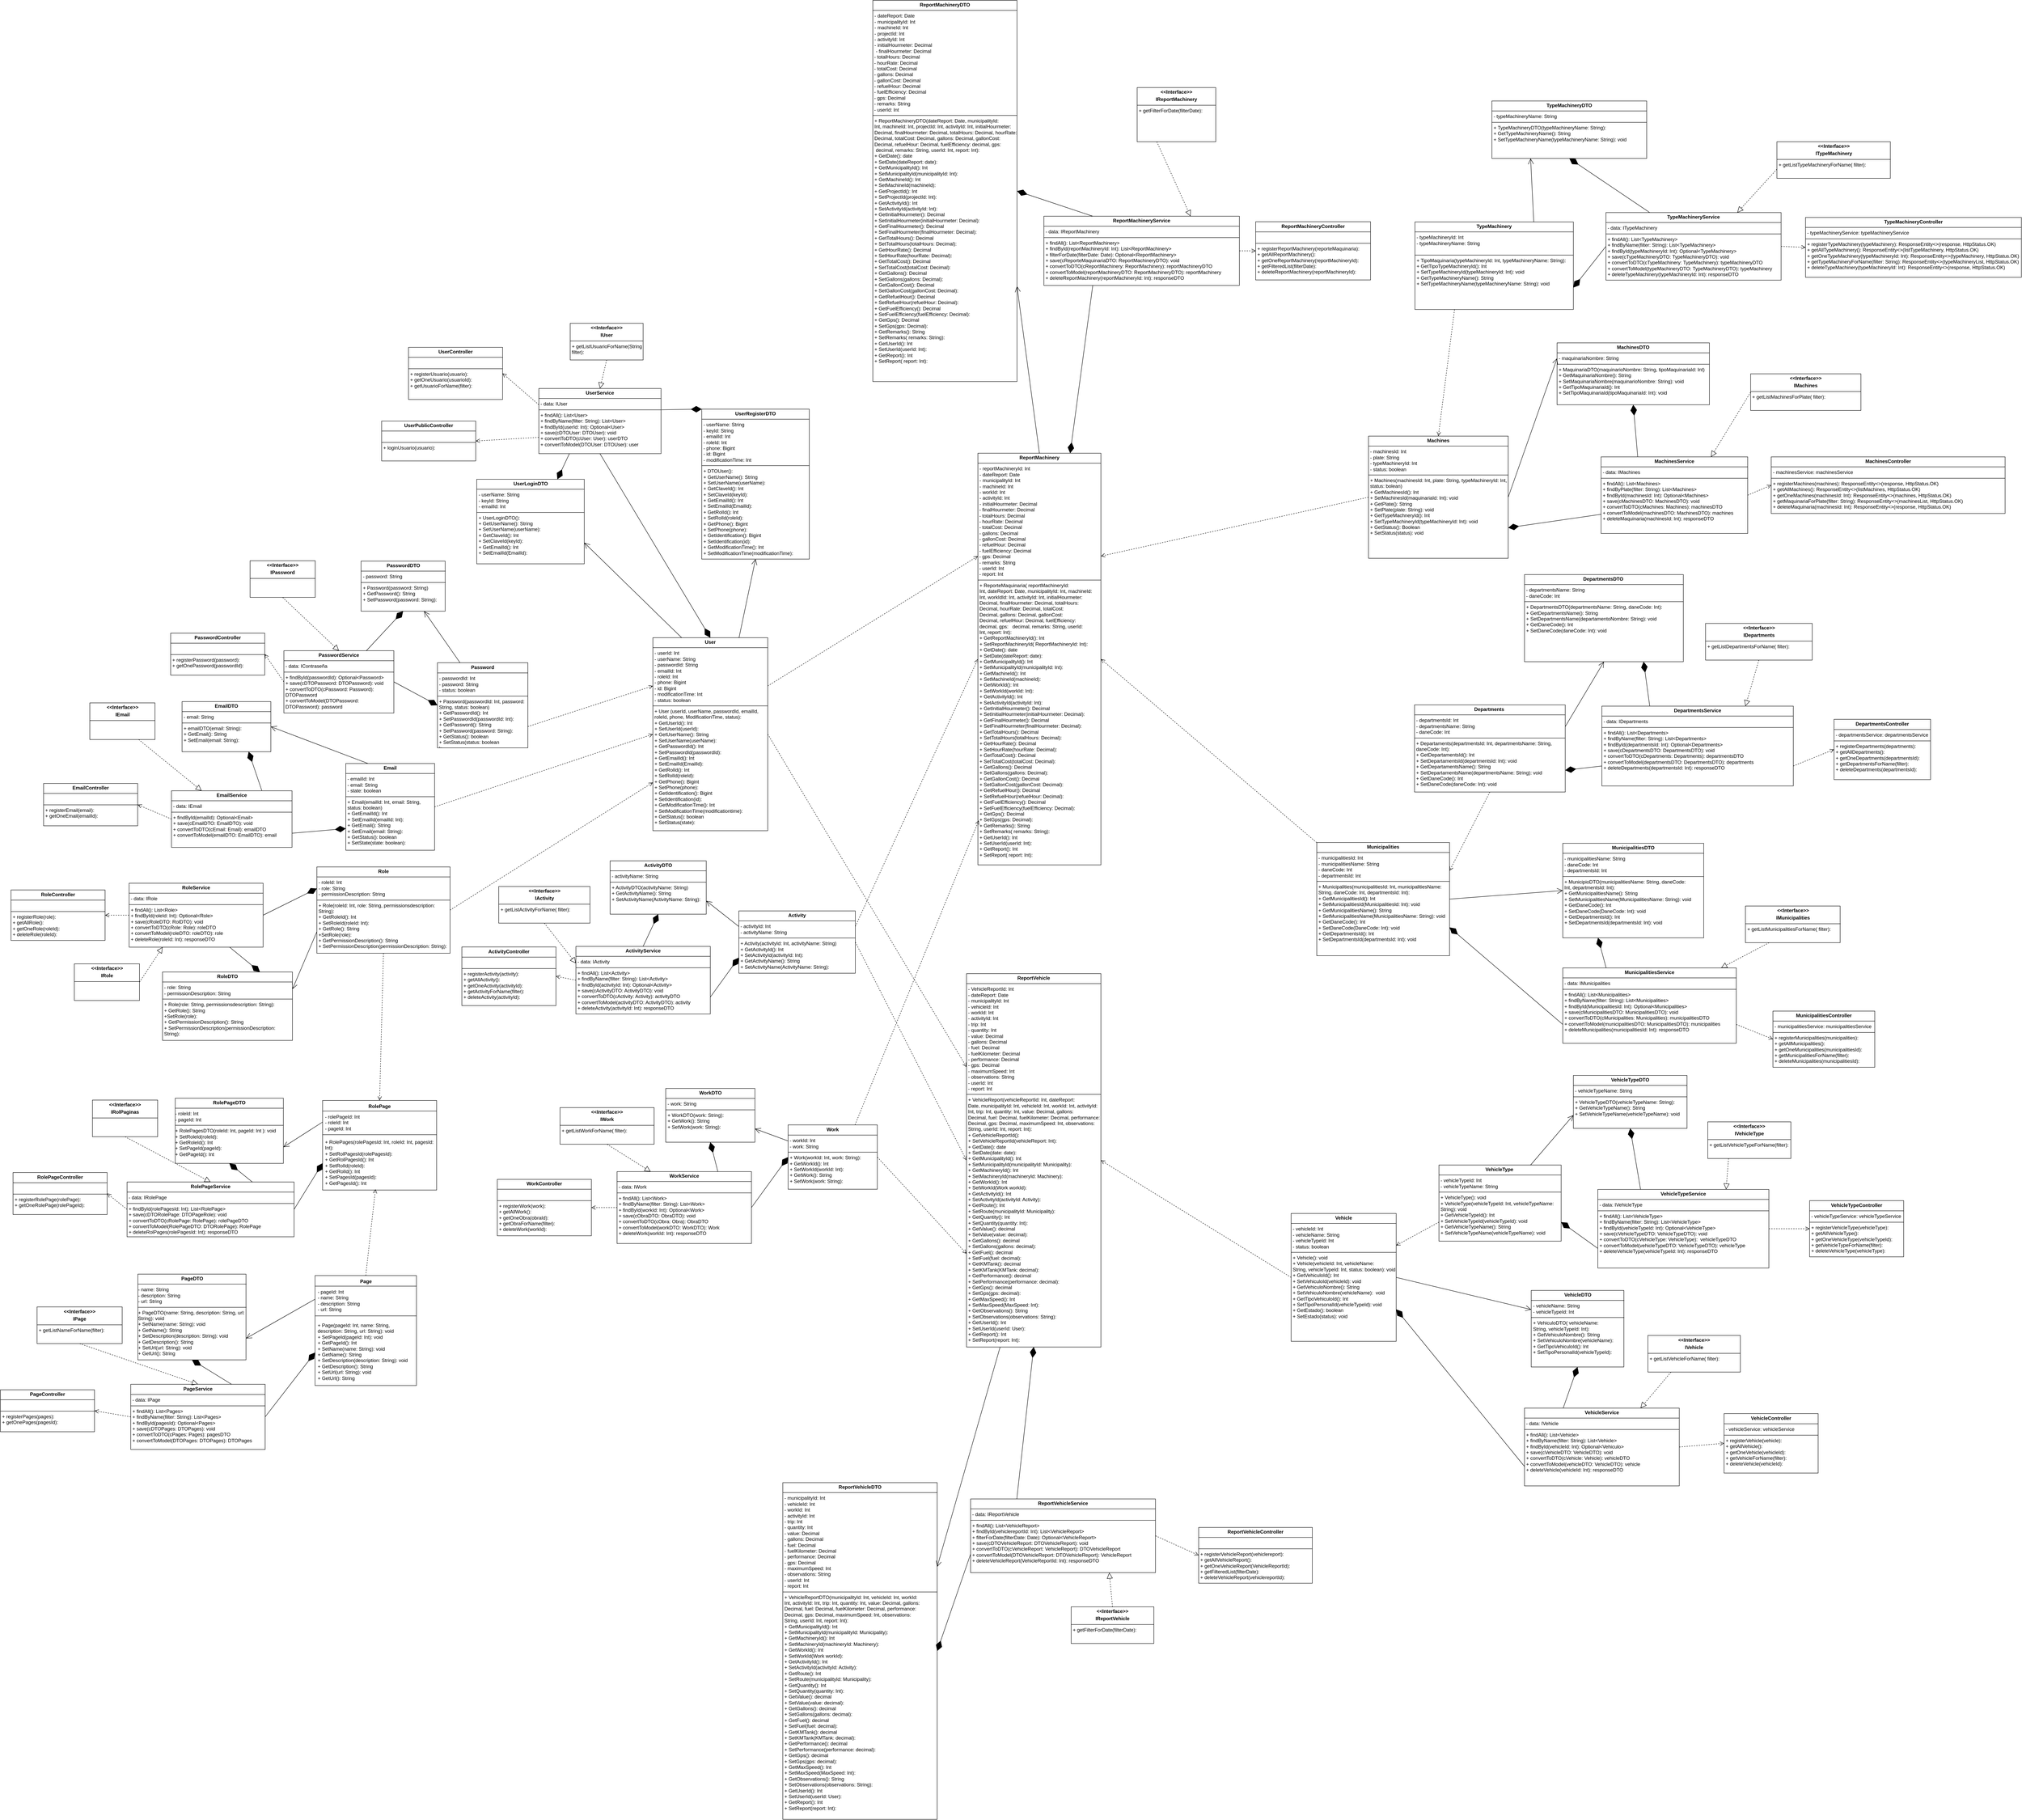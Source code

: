 <mxfile version="28.0.9">
  <diagram name="Página-1" id="Xx_L0fpkErWNYB54SpZj">
    <mxGraphModel dx="2797" dy="2597" grid="0" gridSize="10" guides="1" tooltips="1" connect="1" arrows="1" fold="1" page="0" pageScale="1" pageWidth="827" pageHeight="1169" math="0" shadow="0">
      <root>
        <mxCell id="0" />
        <mxCell id="1" parent="0" />
        <mxCell id="znbPJNpTzyvpeaEAAb_i-213" value="&lt;p style=&quot;margin:0px;margin-top:4px;text-align:center;&quot;&gt;&lt;span style=&quot;font-weight: 700; text-wrap-mode: nowrap; background-color: transparent; color: light-dark(rgb(0, 0, 0), rgb(255, 255, 255));&quot;&gt;Departments&lt;/span&gt;&lt;b&gt;&amp;nbsp;&lt;/b&gt;&lt;/p&gt;&lt;hr size=&quot;1&quot; style=&quot;border-style:solid;&quot;&gt;&lt;p style=&quot;margin:0px;margin-left:4px;&quot;&gt;- departmentsId: Int&lt;/p&gt;&lt;p style=&quot;margin:0px;margin-left:4px;&quot;&gt;- departmentsName: String&lt;/p&gt;&lt;p style=&quot;margin:0px;margin-left:4px;&quot;&gt;- daneCode: Int&lt;/p&gt;&lt;hr size=&quot;1&quot; style=&quot;border-style:solid;&quot;&gt;&lt;p style=&quot;margin:0px;margin-left:4px;&quot;&gt;+ Departaments(departmentsId: Int, departments&lt;span style=&quot;background-color: transparent; color: light-dark(rgb(0, 0, 0), rgb(255, 255, 255));&quot;&gt;Name: String, daneCode: Int&lt;/span&gt;&lt;span style=&quot;background-color: transparent; color: light-dark(rgb(0, 0, 0), rgb(255, 255, 255));&quot;&gt;):&amp;nbsp;&lt;/span&gt;&lt;/p&gt;&lt;p style=&quot;margin:0px;margin-left:4px;&quot;&gt;+ GetDepartamentsId(): Int&lt;/p&gt;&lt;p style=&quot;margin:0px;margin-left:4px;&quot;&gt;+ SetDepartamentsId(departments&lt;span style=&quot;background-color: transparent; color: light-dark(rgb(0, 0, 0), rgb(255, 255, 255));&quot;&gt;Id: Int&lt;/span&gt;&lt;span style=&quot;background-color: transparent; color: light-dark(rgb(0, 0, 0), rgb(255, 255, 255));&quot;&gt;): void&lt;/span&gt;&lt;/p&gt;&lt;p style=&quot;margin:0px;margin-left:4px;&quot;&gt;+ GetDepartamentsName(): String&lt;/p&gt;&lt;p style=&quot;margin:0px;margin-left:4px;&quot;&gt;+ SetDepartamentsName(departments&lt;span style=&quot;background-color: transparent; color: light-dark(rgb(0, 0, 0), rgb(255, 255, 255));&quot;&gt;Name: String&lt;/span&gt;&lt;span style=&quot;background-color: transparent; color: light-dark(rgb(0, 0, 0), rgb(255, 255, 255));&quot;&gt;): void&amp;nbsp;&lt;/span&gt;&lt;/p&gt;&lt;p style=&quot;margin:0px;margin-left:4px;&quot;&gt;+ GetDaneCode(): Int&lt;/p&gt;&lt;p style=&quot;margin:0px;margin-left:4px;&quot;&gt;+ SetDaneCode(d&lt;span style=&quot;background-color: transparent; color: light-dark(rgb(0, 0, 0), rgb(255, 255, 255));&quot;&gt;aneCode: Int&lt;/span&gt;&lt;span style=&quot;background-color: transparent; color: light-dark(rgb(0, 0, 0), rgb(255, 255, 255));&quot;&gt;): void&amp;nbsp;&lt;/span&gt;&lt;/p&gt;" style="verticalAlign=top;align=left;overflow=fill;html=1;whiteSpace=wrap;" parent="1" vertex="1">
          <mxGeometry x="2785" y="169" width="370" height="214" as="geometry" />
        </mxCell>
        <mxCell id="znbPJNpTzyvpeaEAAb_i-214" value="&lt;p style=&quot;margin:0px;margin-top:4px;text-align:center;&quot;&gt;&lt;span style=&quot;font-weight: 700; text-wrap-mode: nowrap;&quot;&gt;Municipalities&lt;/span&gt;&lt;/p&gt;&lt;hr size=&quot;1&quot; style=&quot;border-style:solid;&quot;&gt;&lt;p style=&quot;margin:0px;margin-left:4px;&quot;&gt;-&amp;nbsp;&lt;span style=&quot;text-wrap-mode: nowrap;&quot;&gt;municipalitiesId&lt;/span&gt;: Int&lt;/p&gt;&lt;p style=&quot;margin:0px;margin-left:4px;&quot;&gt;-&amp;nbsp;&lt;span style=&quot;text-wrap-mode: nowrap;&quot;&gt;municipalities&lt;/span&gt;Name: String&lt;/p&gt;&lt;p style=&quot;margin:0px;margin-left:4px;&quot;&gt;- daneCode: Int&lt;/p&gt;&lt;p style=&quot;margin:0px;margin-left:4px;&quot;&gt;- departmentsId: Int&lt;/p&gt;&lt;hr size=&quot;1&quot; style=&quot;border-style:solid;&quot;&gt;&lt;p style=&quot;margin:0px;margin-left:4px;&quot;&gt;+ M&lt;span style=&quot;text-wrap-mode: nowrap;&quot;&gt;unicipalities&lt;/span&gt;(&lt;span style=&quot;text-wrap-mode: nowrap;&quot;&gt;municipalities&lt;/span&gt;Id: Int,&amp;nbsp;&lt;span style=&quot;text-wrap-mode: nowrap;&quot;&gt;municipalities&lt;/span&gt;Name: String, daneCode: Int, departmentsId: Int):&amp;nbsp;&lt;/p&gt;&lt;p style=&quot;margin:0px;margin-left:4px;&quot;&gt;+ GetM&lt;span style=&quot;text-wrap-mode: nowrap;&quot;&gt;unicipalities&lt;/span&gt;Id(): Int&lt;/p&gt;&lt;p style=&quot;margin:0px;margin-left:4px;&quot;&gt;+ SetM&lt;span style=&quot;text-wrap-mode: nowrap;&quot;&gt;unicipalities&lt;/span&gt;Id(M&lt;span style=&quot;text-wrap-mode: nowrap;&quot;&gt;unicipalities&lt;/span&gt;&lt;span style=&quot;background-color: transparent; color: light-dark(rgb(0, 0, 0), rgb(255, 255, 255));&quot;&gt;Id: Int&lt;/span&gt;&lt;span style=&quot;background-color: transparent; color: light-dark(rgb(0, 0, 0), rgb(255, 255, 255));&quot;&gt;): void&lt;/span&gt;&lt;/p&gt;&lt;p style=&quot;margin:0px;margin-left:4px;&quot;&gt;+ GetM&lt;span style=&quot;text-wrap-mode: nowrap;&quot;&gt;unicipalities&lt;/span&gt;Name(): String&lt;/p&gt;&lt;p style=&quot;margin:0px;margin-left:4px;&quot;&gt;+ Set&lt;span style=&quot;background-color: transparent; color: light-dark(rgb(0, 0, 0), rgb(255, 255, 255));&quot;&gt;M&lt;/span&gt;&lt;span style=&quot;background-color: transparent; color: light-dark(rgb(0, 0, 0), rgb(255, 255, 255)); text-wrap-mode: nowrap;&quot;&gt;unicipalities&lt;/span&gt;&lt;span style=&quot;background-color: transparent; color: light-dark(rgb(0, 0, 0), rgb(255, 255, 255));&quot;&gt;Name(&lt;/span&gt;&lt;span style=&quot;background-color: transparent; color: light-dark(rgb(0, 0, 0), rgb(255, 255, 255));&quot;&gt;M&lt;/span&gt;&lt;span style=&quot;background-color: transparent; color: light-dark(rgb(0, 0, 0), rgb(255, 255, 255)); text-wrap-mode: nowrap;&quot;&gt;unicipalities&lt;/span&gt;&lt;span style=&quot;background-color: transparent; color: light-dark(rgb(0, 0, 0), rgb(255, 255, 255));&quot;&gt;Name: String&lt;/span&gt;&lt;span style=&quot;background-color: transparent; color: light-dark(rgb(0, 0, 0), rgb(255, 255, 255));&quot;&gt;): void&lt;/span&gt;&lt;/p&gt;&lt;p style=&quot;margin:0px;margin-left:4px;&quot;&gt;+ GetDaneCode(): Int&lt;/p&gt;&lt;p style=&quot;margin:0px;margin-left:4px;&quot;&gt;+ SetDaneCode(D&lt;span style=&quot;background-color: transparent; color: light-dark(rgb(0, 0, 0), rgb(255, 255, 255));&quot;&gt;aneCode: Int&lt;/span&gt;&lt;span style=&quot;background-color: transparent; color: light-dark(rgb(0, 0, 0), rgb(255, 255, 255));&quot;&gt;): void&lt;/span&gt;&lt;/p&gt;&lt;p style=&quot;margin:0px;margin-left:4px;&quot;&gt;+ GetDepartmentsId(): Int&lt;/p&gt;&lt;p style=&quot;margin:0px;margin-left:4px;&quot;&gt;+ SetDepartmentsId(&lt;span style=&quot;background-color: transparent; color: light-dark(rgb(0, 0, 0), rgb(255, 255, 255));&quot;&gt;departmentsId: Int&lt;/span&gt;&lt;span style=&quot;background-color: transparent; color: light-dark(rgb(0, 0, 0), rgb(255, 255, 255));&quot;&gt;): void&lt;/span&gt;&lt;/p&gt;" style="verticalAlign=top;align=left;overflow=fill;html=1;whiteSpace=wrap;" parent="1" vertex="1">
          <mxGeometry x="2545" y="507" width="326" height="278" as="geometry" />
        </mxCell>
        <mxCell id="znbPJNpTzyvpeaEAAb_i-217" value="&lt;p style=&quot;margin:0px;margin-top:4px;text-align:center;&quot;&gt;&lt;span style=&quot;font-weight: 700; text-wrap-mode: nowrap;&quot;&gt;VehicleType&amp;nbsp;&lt;/span&gt;&lt;/p&gt;&lt;hr size=&quot;1&quot; style=&quot;border-style:solid;&quot;&gt;&lt;p style=&quot;margin:0px;margin-left:4px;&quot;&gt;-&amp;nbsp;&lt;span style=&quot;text-align: center; text-wrap-mode: nowrap;&quot;&gt;vehicleType&lt;/span&gt;Id: Int&lt;/p&gt;&lt;p style=&quot;margin:0px;margin-left:4px;&quot;&gt;- v&lt;span style=&quot;text-align: center; text-wrap-mode: nowrap;&quot;&gt;ehicleTypeName&lt;/span&gt;: String&lt;/p&gt;&lt;hr size=&quot;1&quot; style=&quot;border-style:solid;&quot;&gt;&lt;p style=&quot;margin: 0px 0px 0px 4px;&quot;&gt;+ V&lt;span style=&quot;text-align: center; text-wrap-mode: nowrap;&quot;&gt;ehicleType&lt;/span&gt;(): void&lt;/p&gt;&lt;p style=&quot;margin:0px;margin-left:4px;&quot;&gt;+ V&lt;span style=&quot;text-align: center; text-wrap-mode: nowrap;&quot;&gt;ehicleType&lt;/span&gt;(&lt;span style=&quot;text-wrap-mode: nowrap; text-align: center;&quot;&gt;vehicleType&lt;/span&gt;Id: Int&lt;span style=&quot;background-color: transparent; color: light-dark(rgb(0, 0, 0), rgb(255, 255, 255));&quot;&gt;,&amp;nbsp;&lt;/span&gt;v&lt;span style=&quot;text-wrap-mode: nowrap; text-align: center;&quot;&gt;ehicleTypeName&lt;/span&gt;&lt;span style=&quot;background-color: transparent; color: light-dark(rgb(0, 0, 0), rgb(255, 255, 255));&quot;&gt;: String&lt;/span&gt;&lt;span style=&quot;background-color: transparent; color: light-dark(rgb(0, 0, 0), rgb(255, 255, 255));&quot;&gt;): void&lt;/span&gt;&lt;/p&gt;&lt;p style=&quot;margin:0px;margin-left:4px;&quot;&gt;+ GetV&lt;span style=&quot;text-wrap-mode: nowrap; text-align: center;&quot;&gt;ehicleType&lt;/span&gt;Id(): Int&lt;/p&gt;&lt;p style=&quot;margin:0px;margin-left:4px;&quot;&gt;+ SetV&lt;span style=&quot;text-wrap-mode: nowrap; text-align: center;&quot;&gt;ehicleType&lt;/span&gt;Id(&lt;span style=&quot;text-wrap-mode: nowrap; text-align: center;&quot;&gt;vehicleType&lt;/span&gt;Id&lt;span style=&quot;background-color: transparent; color: light-dark(rgb(0, 0, 0), rgb(255, 255, 255));&quot;&gt;): void&lt;/span&gt;&lt;/p&gt;&lt;p style=&quot;margin:0px;margin-left:4px;&quot;&gt;+ GetV&lt;span style=&quot;text-wrap-mode: nowrap; text-align: center;&quot;&gt;ehicleTypeName&lt;/span&gt;(): String&lt;/p&gt;&lt;p style=&quot;margin:0px;margin-left:4px;&quot;&gt;+ SetV&lt;span style=&quot;text-wrap-mode: nowrap; text-align: center;&quot;&gt;ehicleTypeName&lt;/span&gt;(v&lt;span style=&quot;text-wrap-mode: nowrap; text-align: center;&quot;&gt;ehicleTypeName&lt;/span&gt;&lt;span style=&quot;background-color: transparent; color: light-dark(rgb(0, 0, 0), rgb(255, 255, 255));&quot;&gt;): void&lt;/span&gt;&lt;/p&gt;" style="verticalAlign=top;align=left;overflow=fill;html=1;whiteSpace=wrap;" parent="1" vertex="1">
          <mxGeometry x="2845" y="1299" width="300" height="187" as="geometry" />
        </mxCell>
        <mxCell id="znbPJNpTzyvpeaEAAb_i-218" value="&lt;p style=&quot;margin:0px;margin-top:4px;text-align:center;&quot;&gt;&lt;span style=&quot;font-weight: 700; text-wrap-mode: nowrap;&quot;&gt;Vehicle&lt;/span&gt;&lt;/p&gt;&lt;hr size=&quot;1&quot; style=&quot;border-style:solid;&quot;&gt;&lt;p style=&quot;margin:0px;margin-left:4px;&quot;&gt;-&amp;nbsp;&lt;span style=&quot;text-wrap-mode: nowrap;&quot;&gt;vehicle&lt;/span&gt;Id: Int&lt;/p&gt;&lt;p style=&quot;margin:0px;margin-left:4px;&quot;&gt;-&amp;nbsp;&lt;span style=&quot;text-wrap-mode: nowrap; background-color: transparent; color: light-dark(rgb(0, 0, 0), rgb(255, 255, 255));&quot;&gt;vehicleName&lt;/span&gt;&lt;span style=&quot;background-color: transparent; color: light-dark(rgb(0, 0, 0), rgb(255, 255, 255));&quot;&gt;: String&lt;/span&gt;&lt;/p&gt;&lt;p style=&quot;margin:0px;margin-left:4px;&quot;&gt;-&amp;nbsp;&lt;span style=&quot;text-wrap-mode: nowrap;&quot;&gt;vehicleTypeId&lt;/span&gt;: Int&lt;/p&gt;&lt;p style=&quot;margin:0px;margin-left:4px;&quot;&gt;- status: boolean&lt;/p&gt;&lt;hr size=&quot;1&quot; style=&quot;border-style:solid;&quot;&gt;&lt;p style=&quot;margin:0px;margin-left:4px;&quot;&gt;+ V&lt;span style=&quot;text-wrap-mode: nowrap;&quot;&gt;ehicle&lt;/span&gt;(): void&lt;/p&gt;&lt;p style=&quot;margin:0px;margin-left:4px;&quot;&gt;+ V&lt;span style=&quot;text-wrap-mode: nowrap;&quot;&gt;ehicle&lt;/span&gt;(&lt;span style=&quot;background-color: transparent; color: light-dark(rgb(0, 0, 0), rgb(255, 255, 255)); text-wrap-mode: nowrap;&quot;&gt;vehicle&lt;/span&gt;&lt;span style=&quot;background-color: transparent; color: light-dark(rgb(0, 0, 0), rgb(255, 255, 255));&quot;&gt;Id: Int,&lt;/span&gt;&lt;span style=&quot;background-color: transparent; color: light-dark(rgb(0, 0, 0), rgb(255, 255, 255));&quot;&gt;&amp;nbsp;&lt;/span&gt;&lt;span style=&quot;background-color: transparent; color: light-dark(rgb(0, 0, 0), rgb(255, 255, 255)); text-wrap-mode: nowrap;&quot;&gt;vehicleName&lt;/span&gt;&lt;span style=&quot;background-color: transparent; color: light-dark(rgb(0, 0, 0), rgb(255, 255, 255));&quot;&gt;: String,&lt;/span&gt;&lt;span style=&quot;background-color: transparent; color: light-dark(rgb(0, 0, 0), rgb(255, 255, 255));&quot;&gt;&amp;nbsp;&lt;/span&gt;&lt;span style=&quot;background-color: transparent; color: light-dark(rgb(0, 0, 0), rgb(255, 255, 255)); text-wrap-mode: nowrap;&quot;&gt;vehicleTypeId&lt;/span&gt;&lt;span style=&quot;background-color: transparent; color: light-dark(rgb(0, 0, 0), rgb(255, 255, 255));&quot;&gt;: Int,&amp;nbsp;&lt;/span&gt;&lt;span style=&quot;background-color: transparent; color: light-dark(rgb(0, 0, 0), rgb(255, 255, 255));&quot;&gt;status: boolean&lt;/span&gt;&lt;span style=&quot;background-color: transparent; color: light-dark(rgb(0, 0, 0), rgb(255, 255, 255));&quot;&gt;): void&lt;/span&gt;&lt;/p&gt;&lt;p style=&quot;margin:0px;margin-left:4px;&quot;&gt;+ GetVehiculoId(): Int&lt;/p&gt;&lt;p style=&quot;margin:0px;margin-left:4px;&quot;&gt;+ SetVehiculoId(&lt;span style=&quot;color: light-dark(rgb(0, 0, 0), rgb(255, 255, 255)); text-wrap-mode: nowrap; background-color: transparent;&quot;&gt;vehicle&lt;/span&gt;&lt;span style=&quot;color: light-dark(rgb(0, 0, 0), rgb(255, 255, 255)); background-color: transparent;&quot;&gt;Id&lt;/span&gt;): void&lt;/p&gt;&lt;p style=&quot;margin:0px;margin-left:4px;&quot;&gt;+ GetVehiculoNombre(): String&lt;/p&gt;&lt;p style=&quot;margin:0px;margin-left:4px;&quot;&gt;+ SetVehiculoNombre(&lt;span style=&quot;text-wrap-mode: nowrap;&quot;&gt;vehicleName&lt;/span&gt;&lt;span style=&quot;background-color: transparent; color: light-dark(rgb(0, 0, 0), rgb(255, 255, 255));&quot;&gt;):&amp;nbsp; void&lt;/span&gt;&lt;/p&gt;&lt;p style=&quot;margin: 0px 0px 0px 4px;&quot;&gt;+ GetTipoVehiculoId(): Int&lt;/p&gt;&lt;p style=&quot;margin:0px;margin-left:4px;&quot;&gt;&lt;span style=&quot;background-color: transparent; color: light-dark(rgb(0, 0, 0), rgb(255, 255, 255));&quot;&gt;+ SetTipoPersonalId(&lt;/span&gt;&lt;span style=&quot;text-wrap-mode: nowrap;&quot;&gt;vehicleTypeId&lt;/span&gt;&lt;span style=&quot;background-color: transparent; color: light-dark(rgb(0, 0, 0), rgb(255, 255, 255));&quot;&gt;): void&lt;/span&gt;&lt;/p&gt;&lt;p style=&quot;margin:0px;margin-left:4px;&quot;&gt;&lt;span style=&quot;background-color: transparent; color: light-dark(rgb(0, 0, 0), rgb(255, 255, 255));&quot;&gt;+ GetEstado(): boolean&lt;/span&gt;&lt;/p&gt;&lt;p style=&quot;margin:0px;margin-left:4px;&quot;&gt;+ SetEstado(status): void&lt;/p&gt;" style="verticalAlign=top;align=left;overflow=fill;html=1;whiteSpace=wrap;" parent="1" vertex="1">
          <mxGeometry x="2482" y="1418" width="258" height="314" as="geometry" />
        </mxCell>
        <mxCell id="znbPJNpTzyvpeaEAAb_i-219" value="&lt;p style=&quot;margin:0px;margin-top:4px;text-align:center;&quot;&gt;&lt;span style=&quot;font-weight: 700; text-wrap-mode: nowrap;&quot;&gt;TypeMachinery&lt;/span&gt;&lt;/p&gt;&lt;hr size=&quot;1&quot; style=&quot;border-style:solid;&quot;&gt;&lt;p style=&quot;margin:0px;margin-left:4px;&quot;&gt;-&amp;nbsp;&lt;span style=&quot;text-wrap-mode: nowrap;&quot;&gt;typeMachinery&lt;/span&gt;Id: Int&lt;/p&gt;&lt;p style=&quot;margin:0px;margin-left:4px;&quot;&gt;-&amp;nbsp;&lt;span style=&quot;text-wrap-mode: nowrap;&quot;&gt;typeMachinery&lt;/span&gt;Name: String&lt;/p&gt;&lt;p style=&quot;margin:0px;margin-left:4px;&quot;&gt;&lt;br&gt;&lt;/p&gt;&lt;hr size=&quot;1&quot; style=&quot;border-style:solid;&quot;&gt;&lt;p style=&quot;margin:0px;margin-left:4px;&quot;&gt;+ TipoMaquinaria(&lt;span style=&quot;text-wrap-mode: nowrap;&quot;&gt;typeMachinery&lt;/span&gt;&lt;span style=&quot;background-color: transparent; color: light-dark(rgb(0, 0, 0), rgb(255, 255, 255));&quot;&gt;Id: Int,&amp;nbsp;&lt;/span&gt;&lt;span style=&quot;text-wrap-mode: nowrap;&quot;&gt;typeMachineryNam&lt;/span&gt;&lt;span style=&quot;background-color: transparent; color: light-dark(rgb(0, 0, 0), rgb(255, 255, 255));&quot;&gt;e: String&lt;/span&gt;&lt;span style=&quot;background-color: transparent; color: light-dark(rgb(0, 0, 0), rgb(255, 255, 255));&quot;&gt;):&lt;/span&gt;&lt;/p&gt;&lt;p style=&quot;margin:0px;margin-left:4px;&quot;&gt;+ GetTipoT&lt;span style=&quot;text-wrap-mode: nowrap;&quot;&gt;ypeMachinery&lt;/span&gt;Id(): Int&lt;/p&gt;&lt;p style=&quot;margin:0px;margin-left:4px;&quot;&gt;+ SetT&lt;span style=&quot;text-wrap-mode: nowrap;&quot;&gt;ypeMachinery&lt;/span&gt;Id(&lt;span style=&quot;text-wrap-mode: nowrap;&quot;&gt;typeMachinery&lt;/span&gt;&lt;span style=&quot;background-color: transparent; color: light-dark(rgb(0, 0, 0), rgb(255, 255, 255));&quot;&gt;Id: Int&lt;/span&gt;&lt;span style=&quot;background-color: transparent; color: light-dark(rgb(0, 0, 0), rgb(255, 255, 255));&quot;&gt;): void&amp;nbsp;&lt;/span&gt;&lt;/p&gt;&lt;p style=&quot;margin:0px;margin-left:4px;&quot;&gt;+ GetT&lt;span style=&quot;text-wrap-mode: nowrap;&quot;&gt;ypeMachinery&lt;/span&gt;Name(): String&lt;/p&gt;&lt;p style=&quot;margin:0px;margin-left:4px;&quot;&gt;+ Set&lt;span style=&quot;background-color: transparent; color: light-dark(rgb(0, 0, 0), rgb(255, 255, 255));&quot;&gt;T&lt;/span&gt;&lt;span style=&quot;background-color: transparent; color: light-dark(rgb(0, 0, 0), rgb(255, 255, 255)); text-wrap-mode: nowrap;&quot;&gt;ypeMachinery&lt;/span&gt;&lt;span style=&quot;background-color: transparent; color: light-dark(rgb(0, 0, 0), rgb(255, 255, 255));&quot;&gt;Name(&lt;/span&gt;&lt;span style=&quot;text-wrap-mode: nowrap;&quot;&gt;typeMachinery&lt;/span&gt;&lt;span style=&quot;background-color: transparent; color: light-dark(rgb(0, 0, 0), rgb(255, 255, 255));&quot;&gt;Name: String): void&amp;nbsp;&lt;/span&gt;&lt;/p&gt;&lt;p style=&quot;margin: 0px 0px 0px 4px;&quot;&gt;&lt;br&gt;&lt;/p&gt;" style="verticalAlign=top;align=left;overflow=fill;html=1;whiteSpace=wrap;" parent="1" vertex="1">
          <mxGeometry x="2786" y="-1017" width="389" height="215" as="geometry" />
        </mxCell>
        <mxCell id="znbPJNpTzyvpeaEAAb_i-220" value="&lt;p style=&quot;margin:0px;margin-top:4px;text-align:center;&quot;&gt;&lt;span style=&quot;font-weight: 700; text-wrap-mode: nowrap;&quot;&gt;Machines&lt;/span&gt;&lt;/p&gt;&lt;hr size=&quot;1&quot; style=&quot;border-style:solid;&quot;&gt;&lt;p style=&quot;margin:0px;margin-left:4px;&quot;&gt;- machinesId: Int&lt;/p&gt;&lt;p style=&quot;margin:0px;margin-left:4px;&quot;&gt;- plate: String&lt;/p&gt;&lt;p style=&quot;margin:0px;margin-left:4px;&quot;&gt;- typeMachineryId: Int&lt;/p&gt;&lt;p style=&quot;margin:0px;margin-left:4px;&quot;&gt;- status: boolean&lt;/p&gt;&lt;hr size=&quot;1&quot; style=&quot;border-style:solid;&quot;&gt;&lt;p style=&quot;margin:0px;margin-left:4px;&quot;&gt;+ Machines(machinesId: Int, plate: String, typeMachineryId: Int, status: bolean)&lt;/p&gt;&lt;p style=&quot;margin:0px;margin-left:4px;&quot;&gt;+ GetMachinesId(): Int&lt;/p&gt;&lt;p style=&quot;margin:0px;margin-left:4px;&quot;&gt;+ SetMachinesId(&lt;span style=&quot;background-color: transparent; color: light-dark(rgb(0, 0, 0), rgb(255, 255, 255));&quot;&gt;maquinariaId: Int&lt;/span&gt;&lt;span style=&quot;background-color: transparent; color: light-dark(rgb(0, 0, 0), rgb(255, 255, 255));&quot;&gt;): void&lt;/span&gt;&lt;/p&gt;&lt;p style=&quot;margin:0px;margin-left:4px;&quot;&gt;+ GetPlate(): String&lt;/p&gt;&lt;p style=&quot;margin:0px;margin-left:4px;&quot;&gt;+ SetPlate(&lt;span style=&quot;background-color: transparent; color: light-dark(rgb(0, 0, 0), rgb(255, 255, 255));&quot;&gt;plate: String&lt;/span&gt;&lt;span style=&quot;background-color: transparent; color: light-dark(rgb(0, 0, 0), rgb(255, 255, 255));&quot;&gt;): void&lt;/span&gt;&lt;/p&gt;&lt;p style=&quot;margin:0px;margin-left:4px;&quot;&gt;+ GetTypeMachneryId(): Int&lt;/p&gt;&lt;p style=&quot;margin:0px;margin-left:4px;&quot;&gt;+ SetTypeMachineryId(&lt;span style=&quot;background-color: transparent; color: light-dark(rgb(0, 0, 0), rgb(255, 255, 255));&quot;&gt;typeMachineryId: Int&lt;/span&gt;&lt;span style=&quot;background-color: transparent; color: light-dark(rgb(0, 0, 0), rgb(255, 255, 255));&quot;&gt;): void&lt;/span&gt;&lt;/p&gt;&lt;p style=&quot;margin:0px;margin-left:4px;&quot;&gt;+ GetStatus(): Boolean&lt;/p&gt;&lt;p style=&quot;margin:0px;margin-left:4px;&quot;&gt;+ SetStatus(status&lt;span style=&quot;background-color: transparent; color: light-dark(rgb(0, 0, 0), rgb(255, 255, 255));&quot;&gt;): void&lt;/span&gt;&lt;/p&gt;&lt;p style=&quot;margin:0px;margin-left:4px;&quot;&gt;&lt;br&gt;&lt;/p&gt;" style="verticalAlign=top;align=left;overflow=fill;html=1;whiteSpace=wrap;" parent="1" vertex="1">
          <mxGeometry x="2672" y="-491" width="343" height="300" as="geometry" />
        </mxCell>
        <mxCell id="znbPJNpTzyvpeaEAAb_i-221" value="&lt;p style=&quot;margin:0px;margin-top:4px;text-align:center;&quot;&gt;&lt;b&gt;Activity&lt;/b&gt;&lt;/p&gt;&lt;hr size=&quot;1&quot; style=&quot;border-style:solid;&quot;&gt;&lt;p style=&quot;margin:0px;margin-left:4px;&quot;&gt;- activityId: Int&lt;/p&gt;&lt;p style=&quot;margin:0px;margin-left:4px;&quot;&gt;- activityName: String&lt;/p&gt;&lt;hr size=&quot;1&quot; style=&quot;border-style:solid;&quot;&gt;&lt;p style=&quot;margin:0px;margin-left:4px;&quot;&gt;+ Activity(activityId: Int, activityName: String)&lt;/p&gt;&lt;p style=&quot;margin:0px;margin-left:4px;&quot;&gt;+ GetActivityId(): Int&lt;/p&gt;&lt;p style=&quot;margin:0px;margin-left:4px;&quot;&gt;+ SetActivityId(activityId: Int):&lt;/p&gt;&lt;p style=&quot;margin:0px;margin-left:4px;&quot;&gt;+ GetActivityName(): String&lt;/p&gt;&lt;p style=&quot;margin:0px;margin-left:4px;&quot;&gt;&lt;span style=&quot;background-color: transparent;&quot;&gt;+ SetActivityName(ActivityName: String):&lt;/span&gt;&lt;span style=&quot;background-color: transparent; color: light-dark(rgb(0, 0, 0), rgb(255, 255, 255));&quot;&gt;&amp;nbsp;&lt;/span&gt;&lt;/p&gt;&lt;p style=&quot;margin:0px;margin-left:4px;&quot;&gt;&lt;br&gt;&lt;/p&gt;" style="verticalAlign=top;align=left;overflow=fill;html=1;whiteSpace=wrap;" parent="1" vertex="1">
          <mxGeometry x="1126" y="675" width="286" height="153" as="geometry" />
        </mxCell>
        <mxCell id="znbPJNpTzyvpeaEAAb_i-222" value="&lt;p style=&quot;margin:0px;margin-top:4px;text-align:center;&quot;&gt;&lt;b&gt;Work&lt;/b&gt;&lt;/p&gt;&lt;hr size=&quot;1&quot; style=&quot;border-style:solid;&quot;&gt;&lt;p style=&quot;margin:0px;margin-left:4px;&quot;&gt;- workId: Int&lt;/p&gt;&lt;p style=&quot;margin:0px;margin-left:4px;&quot;&gt;- work: String&lt;/p&gt;&lt;hr size=&quot;1&quot; style=&quot;border-style:solid;&quot;&gt;&lt;p style=&quot;margin:0px;margin-left:4px;&quot;&gt;+ Work(workId: Int, work: String):&lt;/p&gt;&lt;p style=&quot;margin:0px;margin-left:4px;&quot;&gt;+ GetWorkId(): Int&lt;/p&gt;&lt;p style=&quot;margin:0px;margin-left:4px;&quot;&gt;+ SetWorkId(w&lt;span style=&quot;background-color: transparent; color: light-dark(rgb(0, 0, 0), rgb(255, 255, 255));&quot;&gt;ork&lt;/span&gt;&lt;span style=&quot;background-color: transparent; color: light-dark(rgb(0, 0, 0), rgb(255, 255, 255));&quot;&gt;Id: Int):&lt;/span&gt;&lt;/p&gt;&lt;p style=&quot;margin:0px;margin-left:4px;&quot;&gt;+ GetWork(): String&lt;/p&gt;&lt;p style=&quot;margin:0px;margin-left:4px;&quot;&gt;&lt;span style=&quot;background-color: transparent;&quot;&gt;+ Set&lt;/span&gt;Work&lt;span style=&quot;background-color: transparent;&quot;&gt;(w&lt;/span&gt;ork&lt;span style=&quot;background-color: transparent;&quot;&gt;: String):&lt;/span&gt;&lt;span style=&quot;background-color: transparent; color: light-dark(rgb(0, 0, 0), rgb(255, 255, 255));&quot;&gt;&amp;nbsp;&lt;/span&gt;&lt;/p&gt;&lt;p style=&quot;margin:0px;margin-left:4px;&quot;&gt;&lt;br&gt;&lt;/p&gt;" style="verticalAlign=top;align=left;overflow=fill;html=1;whiteSpace=wrap;" parent="1" vertex="1">
          <mxGeometry x="1247" y="1200.5" width="219" height="158" as="geometry" />
        </mxCell>
        <mxCell id="znbPJNpTzyvpeaEAAb_i-223" value="&lt;p style=&quot;margin:0px;margin-top:4px;text-align:center;&quot;&gt;&lt;b&gt;ReportMachinery&lt;/b&gt;&lt;/p&gt;&lt;hr size=&quot;1&quot; style=&quot;border-style:solid;&quot;&gt;&lt;p style=&quot;margin:0px;margin-left:4px;&quot;&gt;-&amp;nbsp;&lt;span style=&quot;background-color: transparent; color: light-dark(rgb(0, 0, 0), rgb(255, 255, 255));&quot;&gt;reportMachineryId: Int&lt;/span&gt;&lt;/p&gt;&lt;p style=&quot;margin:0px;margin-left:4px;&quot;&gt;&lt;span style=&quot;background-color: transparent; color: light-dark(rgb(0, 0, 0), rgb(255, 255, 255));&quot;&gt;-&amp;nbsp;&lt;/span&gt;&lt;span style=&quot;background-color: transparent; color: light-dark(rgb(0, 0, 0), rgb(255, 255, 255));&quot;&gt;dateReport: Date&lt;/span&gt;&lt;/p&gt;&lt;p style=&quot;margin:0px;margin-left:4px;&quot;&gt;- municipalityId: Int&lt;/p&gt;&lt;p style=&quot;margin:0px;margin-left:4px;&quot;&gt;- machineId: Int&lt;/p&gt;&lt;p style=&quot;margin:0px;margin-left:4px;&quot;&gt;- workId: Int&lt;/p&gt;&lt;p style=&quot;margin:0px;margin-left:4px;&quot;&gt;- activityId: Int&lt;/p&gt;&lt;p style=&quot;margin:0px;margin-left:4px;&quot;&gt;- initialHourmeter: Decimal&lt;/p&gt;&amp;nbsp;- finalHourmeter: Decimal&lt;div&gt;&lt;div&gt;&amp;nbsp;- totalHours: Decimal&lt;/div&gt;&lt;div&gt;&amp;nbsp;- hourRate: Decimal&lt;/div&gt;&lt;div&gt;&amp;nbsp;- totalCost: Decimal&lt;/div&gt;&lt;div&gt;&amp;nbsp;- gallons: Decimal&lt;/div&gt;&lt;div&gt;&amp;nbsp;-&amp;nbsp;&lt;span style=&quot;background-color: transparent; color: light-dark(rgb(0, 0, 0), rgb(255, 255, 255));&quot;&gt;gallonCost: Decimal&lt;/span&gt;&lt;/div&gt;&lt;div&gt;&amp;nbsp;- refuelHour: Decimal&lt;/div&gt;&lt;div&gt;&amp;nbsp;- fuelEfficiency: Decimal&lt;/div&gt;&lt;div&gt;&amp;nbsp;- gps: Decimal&lt;/div&gt;&lt;div&gt;&amp;nbsp;- remarks: String&lt;/div&gt;&lt;div&gt;&amp;nbsp;- userId: Int&amp;nbsp;&lt;/div&gt;&lt;div&gt;&amp;nbsp;- report: Int&lt;br&gt;&lt;hr size=&quot;1&quot; style=&quot;border-style:solid;&quot;&gt;&lt;p style=&quot;margin:0px;margin-left:4px;&quot;&gt;+&lt;span style=&quot;background-color: transparent; color: light-dark(rgb(0, 0, 0), rgb(255, 255, 255));&quot;&gt;&amp;nbsp;ReporteMaquinaria(&lt;/span&gt;&lt;span style=&quot;background-color: transparent; color: light-dark(rgb(0, 0, 0), rgb(255, 255, 255));&quot;&gt;&amp;nbsp;&lt;/span&gt;&lt;span style=&quot;background-color: transparent; color: light-dark(rgb(0, 0, 0), rgb(255, 255, 255));&quot;&gt;reportMachineryId: Int,&lt;/span&gt;&lt;span style=&quot;background-color: transparent; color: light-dark(rgb(0, 0, 0), rgb(255, 255, 255));&quot;&gt;&amp;nbsp;&lt;/span&gt;dateReport&lt;span style=&quot;background-color: transparent; color: light-dark(rgb(0, 0, 0), rgb(255, 255, 255));&quot;&gt;: Date,&lt;/span&gt;&lt;span style=&quot;background-color: transparent; color: light-dark(rgb(0, 0, 0), rgb(255, 255, 255));&quot;&gt;&amp;nbsp;municipalityId: Int,&lt;/span&gt;&lt;span style=&quot;background-color: transparent; color: light-dark(rgb(0, 0, 0), rgb(255, 255, 255));&quot;&gt;&amp;nbsp;machineId: Int,&lt;/span&gt;&lt;span style=&quot;background-color: transparent; color: light-dark(rgb(0, 0, 0), rgb(255, 255, 255));&quot;&gt;&amp;nbsp;w&lt;/span&gt;orkId&lt;span style=&quot;background-color: transparent; color: light-dark(rgb(0, 0, 0), rgb(255, 255, 255));&quot;&gt;Id: Int,&lt;/span&gt;&lt;span style=&quot;background-color: transparent; color: light-dark(rgb(0, 0, 0), rgb(255, 255, 255));&quot;&gt;&amp;nbsp;activityId: Int,&lt;/span&gt;&lt;span style=&quot;background-color: transparent; color: light-dark(rgb(0, 0, 0), rgb(255, 255, 255));&quot;&gt;&amp;nbsp;initialHourmeter: Decimal,&lt;/span&gt;&lt;span style=&quot;background-color: transparent; color: light-dark(rgb(0, 0, 0), rgb(255, 255, 255));&quot;&gt;&amp;nbsp;finalHourmeter: Decimal,&lt;/span&gt;&lt;span style=&quot;background-color: transparent; color: light-dark(rgb(0, 0, 0), rgb(255, 255, 255));&quot;&gt;&amp;nbsp;totalHours: Decimal,&lt;/span&gt;&lt;span style=&quot;background-color: transparent; color: light-dark(rgb(0, 0, 0), rgb(255, 255, 255));&quot;&gt;&amp;nbsp;hourRate: Decimal,&lt;/span&gt;&lt;span style=&quot;background-color: transparent; color: light-dark(rgb(0, 0, 0), rgb(255, 255, 255));&quot;&gt;&amp;nbsp;totalCost: Decimal,&lt;/span&gt;&lt;span style=&quot;background-color: transparent; color: light-dark(rgb(0, 0, 0), rgb(255, 255, 255));&quot;&gt;&amp;nbsp;gallons: Decimal,&lt;/span&gt;&lt;span style=&quot;background-color: transparent; color: light-dark(rgb(0, 0, 0), rgb(255, 255, 255));&quot;&gt;&amp;nbsp;&lt;/span&gt;&lt;span style=&quot;background-color: transparent; color: light-dark(rgb(0, 0, 0), rgb(255, 255, 255));&quot;&gt;gallonCost: Decimal,&lt;/span&gt;&lt;span style=&quot;background-color: transparent; color: light-dark(rgb(0, 0, 0), rgb(255, 255, 255));&quot;&gt;&amp;nbsp;refuelHour: Decimal,&lt;/span&gt;&lt;span style=&quot;background-color: transparent; color: light-dark(rgb(0, 0, 0), rgb(255, 255, 255));&quot;&gt;&amp;nbsp;fuelEfficiency: decimal,&lt;/span&gt;&lt;span style=&quot;background-color: transparent; color: light-dark(rgb(0, 0, 0), rgb(255, 255, 255));&quot;&gt;&amp;nbsp;gps:&amp;nbsp; &amp;nbsp;decimal,&lt;/span&gt;&lt;span style=&quot;background-color: transparent; color: light-dark(rgb(0, 0, 0), rgb(255, 255, 255));&quot;&gt;&amp;nbsp;remarks: String,&lt;/span&gt;&lt;span style=&quot;background-color: transparent; color: light-dark(rgb(0, 0, 0), rgb(255, 255, 255));&quot;&gt;&amp;nbsp;userId: Int,&lt;/span&gt;&lt;span style=&quot;background-color: transparent; color: light-dark(rgb(0, 0, 0), rgb(255, 255, 255));&quot;&gt;&amp;nbsp;report: Int&lt;/span&gt;&lt;span style=&quot;background-color: transparent; color: light-dark(rgb(0, 0, 0), rgb(255, 255, 255));&quot;&gt;):&lt;/span&gt;&lt;/p&gt;&lt;p style=&quot;margin:0px;margin-left:4px;&quot;&gt;+ GetReportMachinery&lt;span style=&quot;background-color: transparent; color: light-dark(rgb(0, 0, 0), rgb(255, 255, 255));&quot;&gt;Id(): Int&lt;/span&gt;&lt;/p&gt;&lt;p style=&quot;margin:0px;margin-left:4px;&quot;&gt;+ SetReportMachinery&lt;span style=&quot;color: light-dark(rgb(0, 0, 0), rgb(255, 255, 255)); background-color: transparent;&quot;&gt;Id( R&lt;/span&gt;eportMachineryId: Int&lt;span style=&quot;color: light-dark(rgb(0, 0, 0), rgb(255, 255, 255)); background-color: transparent;&quot;&gt;):&amp;nbsp;&lt;/span&gt;&lt;/p&gt;&lt;p style=&quot;margin: 0px 0px 0px 4px;&quot;&gt;&lt;span style=&quot;color: light-dark(rgb(0, 0, 0), rgb(255, 255, 255)); background-color: transparent;&quot;&gt;+ GetDate(): date&lt;/span&gt;&lt;/p&gt;&lt;p style=&quot;margin: 0px 0px 0px 4px;&quot;&gt;&lt;span style=&quot;color: light-dark(rgb(0, 0, 0), rgb(255, 255, 255)); background-color: transparent;&quot;&gt;+ SetDate&lt;/span&gt;&lt;span style=&quot;background-color: transparent; color: light-dark(rgb(0, 0, 0), rgb(255, 255, 255));&quot;&gt;(&lt;/span&gt;dateReport: date&lt;span style=&quot;background-color: transparent; color: light-dark(rgb(0, 0, 0), rgb(255, 255, 255));&quot;&gt;):&amp;nbsp;&lt;/span&gt;&lt;/p&gt;&lt;p style=&quot;margin: 0px 0px 0px 4px;&quot;&gt;&lt;span style=&quot;background-color: transparent; color: light-dark(rgb(0, 0, 0), rgb(255, 255, 255));&quot;&gt;+ GetM&lt;/span&gt;unicipality&lt;span style=&quot;background-color: transparent; color: light-dark(rgb(0, 0, 0), rgb(255, 255, 255));&quot;&gt;Id(): Int&lt;/span&gt;&lt;/p&gt;&lt;p style=&quot;margin: 0px 0px 0px 4px;&quot;&gt;&lt;span style=&quot;background-color: transparent; color: light-dark(rgb(0, 0, 0), rgb(255, 255, 255));&quot;&gt;+ Set&lt;/span&gt;&lt;span style=&quot;background-color: transparent; color: light-dark(rgb(0, 0, 0), rgb(255, 255, 255));&quot;&gt;M&lt;/span&gt;unicipality&lt;span style=&quot;background-color: transparent; color: light-dark(rgb(0, 0, 0), rgb(255, 255, 255));&quot;&gt;Id(&lt;/span&gt;&lt;span style=&quot;background-color: transparent; color: light-dark(rgb(0, 0, 0), rgb(255, 255, 255));&quot;&gt;m&lt;/span&gt;unicipality&lt;span style=&quot;background-color: transparent; color: light-dark(rgb(0, 0, 0), rgb(255, 255, 255));&quot;&gt;Id: Int&lt;/span&gt;&lt;span style=&quot;background-color: transparent; color: light-dark(rgb(0, 0, 0), rgb(255, 255, 255));&quot;&gt;):&amp;nbsp;&lt;/span&gt;&lt;/p&gt;&lt;p style=&quot;margin: 0px 0px 0px 4px;&quot;&gt;&lt;span style=&quot;background-color: transparent; color: light-dark(rgb(0, 0, 0), rgb(255, 255, 255));&quot;&gt;+ GetM&lt;/span&gt;achine&lt;span style=&quot;background-color: transparent; color: light-dark(rgb(0, 0, 0), rgb(255, 255, 255));&quot;&gt;Id(): Int&lt;/span&gt;&lt;/p&gt;&lt;p style=&quot;margin: 0px 0px 0px 4px;&quot;&gt;&lt;span style=&quot;background-color: transparent; color: light-dark(rgb(0, 0, 0), rgb(255, 255, 255));&quot;&gt;+ Set&lt;/span&gt;&lt;span style=&quot;background-color: transparent; color: light-dark(rgb(0, 0, 0), rgb(255, 255, 255));&quot;&gt;M&lt;/span&gt;achine&lt;span style=&quot;background-color: transparent; color: light-dark(rgb(0, 0, 0), rgb(255, 255, 255));&quot;&gt;Id(m&lt;/span&gt;achine&lt;span style=&quot;background-color: transparent; color: light-dark(rgb(0, 0, 0), rgb(255, 255, 255));&quot;&gt;Id):&amp;nbsp;&lt;/span&gt;&lt;/p&gt;&lt;p style=&quot;margin: 0px 0px 0px 4px;&quot;&gt;&lt;span style=&quot;background-color: transparent; color: light-dark(rgb(0, 0, 0), rgb(255, 255, 255));&quot;&gt;&lt;/span&gt;&lt;/p&gt;&lt;p style=&quot;margin: 0px 0px 0px 4px;&quot;&gt;&lt;span style=&quot;background-color: transparent; color: light-dark(rgb(0, 0, 0), rgb(255, 255, 255));&quot;&gt;+ Get&lt;/span&gt;WorkId&lt;span style=&quot;background-color: transparent; color: light-dark(rgb(0, 0, 0), rgb(255, 255, 255));&quot;&gt;(): Int&lt;/span&gt;&lt;/p&gt;&lt;p style=&quot;margin: 0px 0px 0px 4px;&quot;&gt;&lt;span style=&quot;background-color: transparent; color: light-dark(rgb(0, 0, 0), rgb(255, 255, 255));&quot;&gt;+ Set&lt;/span&gt;WorkId&lt;span style=&quot;background-color: transparent; color: light-dark(rgb(0, 0, 0), rgb(255, 255, 255));&quot;&gt;(w&lt;/span&gt;&lt;span style=&quot;background-color: transparent; color: light-dark(rgb(0, 0, 0), rgb(255, 255, 255));&quot;&gt;orkId&lt;/span&gt;&lt;span style=&quot;background-color: transparent; color: light-dark(rgb(0, 0, 0), rgb(255, 255, 255));&quot;&gt;: Int):&amp;nbsp;&lt;/span&gt;&lt;/p&gt;&lt;p style=&quot;margin: 0px 0px 0px 4px;&quot;&gt;&lt;span style=&quot;background-color: transparent; color: light-dark(rgb(0, 0, 0), rgb(255, 255, 255));&quot;&gt;&lt;/span&gt;&lt;/p&gt;&lt;p style=&quot;margin: 0px 0px 0px 4px;&quot;&gt;&lt;span style=&quot;background-color: transparent; color: light-dark(rgb(0, 0, 0), rgb(255, 255, 255));&quot;&gt;+ GetA&lt;/span&gt;ctivity&lt;span style=&quot;background-color: transparent; color: light-dark(rgb(0, 0, 0), rgb(255, 255, 255));&quot;&gt;Id(): Int&lt;/span&gt;&lt;/p&gt;&lt;p style=&quot;margin: 0px 0px 0px 4px;&quot;&gt;&lt;span style=&quot;background-color: transparent; color: light-dark(rgb(0, 0, 0), rgb(255, 255, 255));&quot;&gt;+ Set&lt;/span&gt;&lt;span style=&quot;background-color: transparent; color: light-dark(rgb(0, 0, 0), rgb(255, 255, 255));&quot;&gt;A&lt;/span&gt;ctivity&lt;span style=&quot;background-color: transparent; color: light-dark(rgb(0, 0, 0), rgb(255, 255, 255));&quot;&gt;Id(a&lt;/span&gt;ctivity&lt;span style=&quot;background-color: transparent; color: light-dark(rgb(0, 0, 0), rgb(255, 255, 255));&quot;&gt;Id: Int):&amp;nbsp;&lt;/span&gt;&lt;/p&gt;&lt;p style=&quot;margin: 0px 0px 0px 4px;&quot;&gt;&lt;span style=&quot;background-color: transparent; color: light-dark(rgb(0, 0, 0), rgb(255, 255, 255));&quot;&gt;&lt;/span&gt;&lt;/p&gt;&lt;p style=&quot;margin: 0px 0px 0px 4px;&quot;&gt;&lt;span style=&quot;background-color: transparent; color: light-dark(rgb(0, 0, 0), rgb(255, 255, 255));&quot;&gt;+ GetI&lt;/span&gt;&lt;span style=&quot;background-color: transparent; color: light-dark(rgb(0, 0, 0), rgb(255, 255, 255));&quot;&gt;nitialHourmeter&lt;/span&gt;&lt;span style=&quot;background-color: transparent; color: light-dark(rgb(0, 0, 0), rgb(255, 255, 255));&quot;&gt;(): Decimal&lt;/span&gt;&lt;/p&gt;&lt;p style=&quot;margin: 0px 0px 0px 4px;&quot;&gt;&lt;span style=&quot;background-color: transparent; color: light-dark(rgb(0, 0, 0), rgb(255, 255, 255));&quot;&gt;+ SetI&lt;/span&gt;&lt;span style=&quot;background-color: transparent; color: light-dark(rgb(0, 0, 0), rgb(255, 255, 255));&quot;&gt;nitialHourmeter&lt;/span&gt;&lt;span style=&quot;background-color: transparent; color: light-dark(rgb(0, 0, 0), rgb(255, 255, 255));&quot;&gt;(i&lt;/span&gt;&lt;span style=&quot;background-color: transparent; color: light-dark(rgb(0, 0, 0), rgb(255, 255, 255));&quot;&gt;nitialHourmeter: Decimal&lt;/span&gt;&lt;span style=&quot;background-color: transparent; color: light-dark(rgb(0, 0, 0), rgb(255, 255, 255));&quot;&gt;):&amp;nbsp;&lt;/span&gt;&lt;/p&gt;&lt;p style=&quot;margin: 0px 0px 0px 4px;&quot;&gt;&lt;span style=&quot;background-color: transparent; color: light-dark(rgb(0, 0, 0), rgb(255, 255, 255));&quot;&gt;&lt;/span&gt;&lt;/p&gt;&lt;p style=&quot;margin: 0px 0px 0px 4px;&quot;&gt;&lt;span style=&quot;background-color: transparent; color: light-dark(rgb(0, 0, 0), rgb(255, 255, 255));&quot;&gt;+ Get&lt;/span&gt;&lt;span style=&quot;background-color: transparent; color: light-dark(rgb(0, 0, 0), rgb(255, 255, 255));&quot;&gt;F&lt;/span&gt;&lt;span style=&quot;background-color: transparent; color: light-dark(rgb(0, 0, 0), rgb(255, 255, 255));&quot;&gt;inalHourmeter&lt;/span&gt;&lt;span style=&quot;background-color: transparent; color: light-dark(rgb(0, 0, 0), rgb(255, 255, 255));&quot;&gt;(): Decimal&lt;/span&gt;&lt;/p&gt;&lt;p style=&quot;margin: 0px 0px 0px 4px;&quot;&gt;&lt;span style=&quot;background-color: transparent; color: light-dark(rgb(0, 0, 0), rgb(255, 255, 255));&quot;&gt;+ Set&lt;/span&gt;&lt;span style=&quot;background-color: transparent; color: light-dark(rgb(0, 0, 0), rgb(255, 255, 255));&quot;&gt;F&lt;/span&gt;&lt;span style=&quot;background-color: transparent; color: light-dark(rgb(0, 0, 0), rgb(255, 255, 255));&quot;&gt;inalHourmeter&lt;/span&gt;&lt;span style=&quot;background-color: transparent; color: light-dark(rgb(0, 0, 0), rgb(255, 255, 255));&quot;&gt;(f&lt;/span&gt;&lt;span style=&quot;background-color: transparent; color: light-dark(rgb(0, 0, 0), rgb(255, 255, 255));&quot;&gt;inalHourmeter&lt;/span&gt;&lt;span style=&quot;background-color: transparent; color: light-dark(rgb(0, 0, 0), rgb(255, 255, 255));&quot;&gt;: Decimal):&amp;nbsp;&lt;/span&gt;&lt;/p&gt;&lt;p style=&quot;margin: 0px 0px 0px 4px;&quot;&gt;&lt;span style=&quot;background-color: transparent; color: light-dark(rgb(0, 0, 0), rgb(255, 255, 255));&quot;&gt;&lt;/span&gt;&lt;/p&gt;&lt;p style=&quot;margin: 0px 0px 0px 4px;&quot;&gt;&lt;span style=&quot;background-color: transparent; color: light-dark(rgb(0, 0, 0), rgb(255, 255, 255));&quot;&gt;+ GetT&lt;/span&gt;&lt;span style=&quot;background-color: transparent; color: light-dark(rgb(0, 0, 0), rgb(255, 255, 255));&quot;&gt;otalHours&lt;/span&gt;&lt;span style=&quot;background-color: transparent; color: light-dark(rgb(0, 0, 0), rgb(255, 255, 255));&quot;&gt;(): Decimal&lt;/span&gt;&lt;/p&gt;&lt;p style=&quot;margin: 0px 0px 0px 4px;&quot;&gt;&lt;span style=&quot;background-color: transparent; color: light-dark(rgb(0, 0, 0), rgb(255, 255, 255));&quot;&gt;+ SetT&lt;/span&gt;&lt;span style=&quot;background-color: transparent; color: light-dark(rgb(0, 0, 0), rgb(255, 255, 255));&quot;&gt;otalHours&lt;/span&gt;&lt;span style=&quot;background-color: transparent; color: light-dark(rgb(0, 0, 0), rgb(255, 255, 255));&quot;&gt;(t&lt;/span&gt;&lt;span style=&quot;background-color: transparent; color: light-dark(rgb(0, 0, 0), rgb(255, 255, 255));&quot;&gt;otalHours&lt;/span&gt;&lt;span style=&quot;background-color: transparent; color: light-dark(rgb(0, 0, 0), rgb(255, 255, 255));&quot;&gt;: Decimal&lt;/span&gt;&lt;span style=&quot;background-color: transparent; color: light-dark(rgb(0, 0, 0), rgb(255, 255, 255));&quot;&gt;):&amp;nbsp;&lt;/span&gt;&lt;/p&gt;&lt;p style=&quot;margin: 0px 0px 0px 4px;&quot;&gt;&lt;span style=&quot;background-color: transparent; color: light-dark(rgb(0, 0, 0), rgb(255, 255, 255));&quot;&gt;&lt;/span&gt;&lt;/p&gt;&lt;p style=&quot;margin: 0px 0px 0px 4px;&quot;&gt;&lt;span style=&quot;background-color: transparent; color: light-dark(rgb(0, 0, 0), rgb(255, 255, 255));&quot;&gt;+ GetH&lt;/span&gt;&lt;span style=&quot;background-color: transparent; color: light-dark(rgb(0, 0, 0), rgb(255, 255, 255));&quot;&gt;ourRate&lt;/span&gt;&lt;span style=&quot;background-color: transparent; color: light-dark(rgb(0, 0, 0), rgb(255, 255, 255));&quot;&gt;(): Decimal&lt;/span&gt;&lt;/p&gt;&lt;p style=&quot;margin: 0px 0px 0px 4px;&quot;&gt;&lt;span style=&quot;background-color: transparent; color: light-dark(rgb(0, 0, 0), rgb(255, 255, 255));&quot;&gt;+ Set&lt;/span&gt;&lt;span style=&quot;background-color: transparent; color: light-dark(rgb(0, 0, 0), rgb(255, 255, 255));&quot;&gt;H&lt;/span&gt;&lt;span style=&quot;background-color: transparent; color: light-dark(rgb(0, 0, 0), rgb(255, 255, 255));&quot;&gt;ourRate&lt;/span&gt;&lt;span style=&quot;background-color: transparent; color: light-dark(rgb(0, 0, 0), rgb(255, 255, 255));&quot;&gt;(h&lt;/span&gt;&lt;span style=&quot;background-color: transparent; color: light-dark(rgb(0, 0, 0), rgb(255, 255, 255));&quot;&gt;ourRate&lt;/span&gt;&lt;span style=&quot;background-color: transparent; color: light-dark(rgb(0, 0, 0), rgb(255, 255, 255));&quot;&gt;: Decimal&lt;/span&gt;&lt;span style=&quot;background-color: transparent; color: light-dark(rgb(0, 0, 0), rgb(255, 255, 255));&quot;&gt;):&amp;nbsp;&lt;/span&gt;&lt;/p&gt;&lt;p style=&quot;margin: 0px 0px 0px 4px;&quot;&gt;&lt;span style=&quot;background-color: transparent; color: light-dark(rgb(0, 0, 0), rgb(255, 255, 255));&quot;&gt;&lt;/span&gt;&lt;/p&gt;&lt;p style=&quot;margin: 0px 0px 0px 4px;&quot;&gt;&lt;span style=&quot;background-color: transparent; color: light-dark(rgb(0, 0, 0), rgb(255, 255, 255));&quot;&gt;+ GetT&lt;/span&gt;&lt;span style=&quot;background-color: transparent; color: light-dark(rgb(0, 0, 0), rgb(255, 255, 255));&quot;&gt;otalCost&lt;/span&gt;&lt;span style=&quot;background-color: transparent; color: light-dark(rgb(0, 0, 0), rgb(255, 255, 255));&quot;&gt;(): Decimal&lt;/span&gt;&lt;/p&gt;&lt;p style=&quot;margin: 0px 0px 0px 4px;&quot;&gt;&lt;span style=&quot;background-color: transparent; color: light-dark(rgb(0, 0, 0), rgb(255, 255, 255));&quot;&gt;+ Set&lt;/span&gt;&lt;span style=&quot;background-color: transparent; color: light-dark(rgb(0, 0, 0), rgb(255, 255, 255));&quot;&gt;T&lt;/span&gt;&lt;span style=&quot;background-color: transparent; color: light-dark(rgb(0, 0, 0), rgb(255, 255, 255));&quot;&gt;otalCost&lt;/span&gt;&lt;span style=&quot;background-color: transparent; color: light-dark(rgb(0, 0, 0), rgb(255, 255, 255));&quot;&gt;(&lt;/span&gt;totalCost&lt;span style=&quot;background-color: transparent; color: light-dark(rgb(0, 0, 0), rgb(255, 255, 255));&quot;&gt;: Decimal&lt;/span&gt;&lt;span style=&quot;background-color: transparent; color: light-dark(rgb(0, 0, 0), rgb(255, 255, 255));&quot;&gt;):&amp;nbsp;&lt;/span&gt;&lt;/p&gt;&lt;p style=&quot;margin: 0px 0px 0px 4px;&quot;&gt;&lt;span style=&quot;background-color: transparent; color: light-dark(rgb(0, 0, 0), rgb(255, 255, 255));&quot;&gt;&lt;/span&gt;&lt;/p&gt;&lt;p style=&quot;margin: 0px 0px 0px 4px;&quot;&gt;&lt;span style=&quot;background-color: transparent; color: light-dark(rgb(0, 0, 0), rgb(255, 255, 255));&quot;&gt;+ GetGallons(): Decimal&amp;nbsp;&lt;/span&gt;&lt;/p&gt;&lt;p style=&quot;margin: 0px 0px 0px 4px;&quot;&gt;&lt;span style=&quot;background-color: transparent; color: light-dark(rgb(0, 0, 0), rgb(255, 255, 255));&quot;&gt;+ Set&lt;/span&gt;&lt;span style=&quot;background-color: transparent; color: light-dark(rgb(0, 0, 0), rgb(255, 255, 255));&quot;&gt;Gallons(gallons&lt;/span&gt;&lt;span style=&quot;background-color: transparent; color: light-dark(rgb(0, 0, 0), rgb(255, 255, 255));&quot;&gt;: Decimal&lt;/span&gt;&lt;span style=&quot;background-color: transparent; color: light-dark(rgb(0, 0, 0), rgb(255, 255, 255));&quot;&gt;):&amp;nbsp;&lt;/span&gt;&lt;/p&gt;&lt;p style=&quot;margin: 0px 0px 0px 4px;&quot;&gt;&lt;span style=&quot;background-color: transparent; color: light-dark(rgb(0, 0, 0), rgb(255, 255, 255));&quot;&gt;&lt;/span&gt;&lt;/p&gt;&lt;p style=&quot;margin: 0px 0px 0px 4px;&quot;&gt;&lt;span style=&quot;background-color: transparent; color: light-dark(rgb(0, 0, 0), rgb(255, 255, 255));&quot;&gt;+ GetG&lt;/span&gt;allonCost&lt;span style=&quot;background-color: transparent; color: light-dark(rgb(0, 0, 0), rgb(255, 255, 255));&quot;&gt;(): Decimal&lt;/span&gt;&lt;/p&gt;&lt;p style=&quot;margin: 0px 0px 0px 4px;&quot;&gt;&lt;span style=&quot;background-color: transparent; color: light-dark(rgb(0, 0, 0), rgb(255, 255, 255));&quot;&gt;+ SetG&lt;/span&gt;&lt;span style=&quot;background-color: transparent; color: light-dark(rgb(0, 0, 0), rgb(255, 255, 255));&quot;&gt;allonCost(&lt;/span&gt;gallonCost&lt;span style=&quot;background-color: transparent; color: light-dark(rgb(0, 0, 0), rgb(255, 255, 255));&quot;&gt;: Decimal&lt;/span&gt;&lt;span style=&quot;background-color: transparent; color: light-dark(rgb(0, 0, 0), rgb(255, 255, 255));&quot;&gt;):&amp;nbsp;&lt;/span&gt;&lt;/p&gt;&lt;p style=&quot;margin: 0px 0px 0px 4px;&quot;&gt;&lt;span style=&quot;background-color: transparent; color: light-dark(rgb(0, 0, 0), rgb(255, 255, 255));&quot;&gt;&lt;/span&gt;&lt;/p&gt;&lt;p style=&quot;margin: 0px 0px 0px 4px;&quot;&gt;&lt;span style=&quot;background-color: transparent; color: light-dark(rgb(0, 0, 0), rgb(255, 255, 255));&quot;&gt;+ GetR&lt;/span&gt;efuelHour&lt;span style=&quot;background-color: transparent; color: light-dark(rgb(0, 0, 0), rgb(255, 255, 255));&quot;&gt;(): Decimal&lt;/span&gt;&lt;/p&gt;&lt;p style=&quot;margin: 0px 0px 0px 4px;&quot;&gt;&lt;span style=&quot;background-color: transparent; color: light-dark(rgb(0, 0, 0), rgb(255, 255, 255));&quot;&gt;+ SetR&lt;/span&gt;&lt;span style=&quot;background-color: transparent; color: light-dark(rgb(0, 0, 0), rgb(255, 255, 255));&quot;&gt;efuelHour&lt;/span&gt;&lt;span style=&quot;background-color: transparent; color: light-dark(rgb(0, 0, 0), rgb(255, 255, 255));&quot;&gt;(&lt;/span&gt;refuelHour&lt;span style=&quot;background-color: transparent; color: light-dark(rgb(0, 0, 0), rgb(255, 255, 255));&quot;&gt;: Decimal&lt;/span&gt;&lt;span style=&quot;background-color: transparent; color: light-dark(rgb(0, 0, 0), rgb(255, 255, 255));&quot;&gt;):&amp;nbsp;&lt;/span&gt;&lt;/p&gt;&lt;p style=&quot;margin: 0px 0px 0px 4px;&quot;&gt;&lt;span style=&quot;background-color: transparent; color: light-dark(rgb(0, 0, 0), rgb(255, 255, 255));&quot;&gt;&lt;/span&gt;&lt;/p&gt;&lt;p style=&quot;margin: 0px 0px 0px 4px;&quot;&gt;&lt;span style=&quot;background-color: transparent; color: light-dark(rgb(0, 0, 0), rgb(255, 255, 255));&quot;&gt;+ GetF&lt;/span&gt;uelEfficiency&lt;span style=&quot;background-color: transparent; color: light-dark(rgb(0, 0, 0), rgb(255, 255, 255));&quot;&gt;(): Decimal&lt;/span&gt;&lt;/p&gt;&lt;p style=&quot;margin: 0px 0px 0px 4px;&quot;&gt;&lt;span style=&quot;background-color: transparent; color: light-dark(rgb(0, 0, 0), rgb(255, 255, 255));&quot;&gt;+ SetF&lt;/span&gt;&lt;span style=&quot;background-color: transparent; color: light-dark(rgb(0, 0, 0), rgb(255, 255, 255));&quot;&gt;uelEfficiency&lt;/span&gt;&lt;span style=&quot;background-color: transparent; color: light-dark(rgb(0, 0, 0), rgb(255, 255, 255));&quot;&gt;(&lt;/span&gt;fuelEfficiency&lt;span style=&quot;background-color: transparent; color: light-dark(rgb(0, 0, 0), rgb(255, 255, 255));&quot;&gt;: Decimal&lt;/span&gt;&lt;span style=&quot;background-color: transparent; color: light-dark(rgb(0, 0, 0), rgb(255, 255, 255));&quot;&gt;):&amp;nbsp;&lt;/span&gt;&lt;/p&gt;&lt;p style=&quot;margin: 0px 0px 0px 4px;&quot;&gt;&lt;span style=&quot;background-color: transparent; color: light-dark(rgb(0, 0, 0), rgb(255, 255, 255));&quot;&gt;&lt;/span&gt;&lt;/p&gt;&lt;p style=&quot;margin: 0px 0px 0px 4px;&quot;&gt;&lt;span style=&quot;background-color: transparent; color: light-dark(rgb(0, 0, 0), rgb(255, 255, 255));&quot;&gt;+ GetGps(): Decimal&lt;/span&gt;&lt;/p&gt;&lt;p style=&quot;margin: 0px 0px 0px 4px;&quot;&gt;&lt;span style=&quot;background-color: transparent; color: light-dark(rgb(0, 0, 0), rgb(255, 255, 255));&quot;&gt;+ Set&lt;/span&gt;&lt;span style=&quot;background-color: transparent; color: light-dark(rgb(0, 0, 0), rgb(255, 255, 255));&quot;&gt;Gps(gps&lt;/span&gt;&lt;span style=&quot;background-color: transparent; color: light-dark(rgb(0, 0, 0), rgb(255, 255, 255));&quot;&gt;: Decimal&lt;/span&gt;&lt;span style=&quot;background-color: transparent; color: light-dark(rgb(0, 0, 0), rgb(255, 255, 255));&quot;&gt;):&amp;nbsp;&lt;/span&gt;&lt;/p&gt;&lt;p style=&quot;margin: 0px 0px 0px 4px;&quot;&gt;&lt;span style=&quot;background-color: transparent; color: light-dark(rgb(0, 0, 0), rgb(255, 255, 255));&quot;&gt;&lt;/span&gt;&lt;/p&gt;&lt;p style=&quot;margin: 0px 0px 0px 4px;&quot;&gt;&lt;span style=&quot;background-color: transparent; color: light-dark(rgb(0, 0, 0), rgb(255, 255, 255));&quot;&gt;+ GetR&lt;/span&gt;emarks&lt;span style=&quot;background-color: transparent; color: light-dark(rgb(0, 0, 0), rgb(255, 255, 255));&quot;&gt;(): String&lt;/span&gt;&lt;/p&gt;&lt;p style=&quot;margin: 0px 0px 0px 4px;&quot;&gt;&lt;span style=&quot;background-color: transparent; color: light-dark(rgb(0, 0, 0), rgb(255, 255, 255));&quot;&gt;+ SetR&lt;/span&gt;emarks&lt;span style=&quot;background-color: transparent; color: light-dark(rgb(0, 0, 0), rgb(255, 255, 255));&quot;&gt;(&amp;nbsp;&lt;/span&gt;remarks: String&lt;span style=&quot;background-color: transparent; color: light-dark(rgb(0, 0, 0), rgb(255, 255, 255));&quot;&gt;):&amp;nbsp;&lt;/span&gt;&lt;/p&gt;&lt;p style=&quot;margin: 0px 0px 0px 4px;&quot;&gt;&lt;span style=&quot;background-color: transparent; color: light-dark(rgb(0, 0, 0), rgb(255, 255, 255));&quot;&gt;+ GetUser&lt;/span&gt;&lt;span style=&quot;background-color: transparent; color: light-dark(rgb(0, 0, 0), rgb(255, 255, 255));&quot;&gt;Id(): Int&lt;/span&gt;&lt;/p&gt;&lt;p style=&quot;margin: 0px 0px 0px 4px;&quot;&gt;&lt;span style=&quot;background-color: transparent; color: light-dark(rgb(0, 0, 0), rgb(255, 255, 255));&quot;&gt;+ Set&lt;/span&gt;&lt;span style=&quot;background-color: transparent; color: light-dark(rgb(0, 0, 0), rgb(255, 255, 255));&quot;&gt;UserId(userId&lt;/span&gt;&lt;span style=&quot;background-color: transparent; color: light-dark(rgb(0, 0, 0), rgb(255, 255, 255));&quot;&gt;: Int&lt;/span&gt;&lt;span style=&quot;background-color: transparent; color: light-dark(rgb(0, 0, 0), rgb(255, 255, 255));&quot;&gt;):&amp;nbsp;&lt;/span&gt;&lt;span style=&quot;background-color: transparent; color: light-dark(rgb(0, 0, 0), rgb(255, 255, 255));&quot;&gt;&amp;nbsp;&lt;/span&gt;&lt;/p&gt;&lt;p style=&quot;margin: 0px 0px 0px 4px;&quot;&gt;&lt;span style=&quot;background-color: transparent; color: light-dark(rgb(0, 0, 0), rgb(255, 255, 255));&quot;&gt;&lt;/span&gt;&lt;/p&gt;&lt;p style=&quot;margin: 0px 0px 0px 4px;&quot;&gt;&lt;span style=&quot;background-color: transparent; color: light-dark(rgb(0, 0, 0), rgb(255, 255, 255));&quot;&gt;+ GetReport(): Int&lt;/span&gt;&lt;/p&gt;&lt;p style=&quot;margin: 0px 0px 0px 4px;&quot;&gt;&lt;span style=&quot;background-color: transparent; color: light-dark(rgb(0, 0, 0), rgb(255, 255, 255));&quot;&gt;+ SetReport( report&lt;/span&gt;&lt;span style=&quot;background-color: transparent; color: light-dark(rgb(0, 0, 0), rgb(255, 255, 255));&quot;&gt;: Int&lt;/span&gt;&lt;span style=&quot;background-color: transparent; color: light-dark(rgb(0, 0, 0), rgb(255, 255, 255));&quot;&gt;):&amp;nbsp;&lt;/span&gt;&lt;/p&gt;&lt;/div&gt;&lt;/div&gt;" style="verticalAlign=top;align=left;overflow=fill;html=1;whiteSpace=wrap;" parent="1" vertex="1">
          <mxGeometry x="1713" y="-449" width="302" height="1011" as="geometry" />
        </mxCell>
        <mxCell id="znbPJNpTzyvpeaEAAb_i-224" value="&lt;p style=&quot;margin:0px;margin-top:4px;text-align:center;&quot;&gt;&lt;b&gt;ReportVehicle&lt;/b&gt;&lt;/p&gt;&lt;hr size=&quot;1&quot; style=&quot;border-style:solid;&quot;&gt;&lt;p style=&quot;margin:0px;margin-left:4px;&quot;&gt;- VehicleReportId: Int&lt;/p&gt;&lt;p style=&quot;margin:0px;margin-left:4px;&quot;&gt;&lt;span style=&quot;color: light-dark(rgb(0, 0, 0), rgb(255, 255, 255)); background-color: transparent;&quot;&gt;-&amp;nbsp;&lt;/span&gt;&lt;span style=&quot;color: light-dark(rgb(0, 0, 0), rgb(255, 255, 255)); background-color: transparent;&quot;&gt;dateReport: Date&lt;/span&gt;&lt;/p&gt;&lt;p style=&quot;margin:0px;margin-left:4px;&quot;&gt;- municipalityId: Int&lt;/p&gt;&lt;p style=&quot;margin:0px;margin-left:4px;&quot;&gt;- vehicleId: Int&lt;/p&gt;&lt;p style=&quot;margin:0px;margin-left:4px;&quot;&gt;- workId: Int&lt;/p&gt;&lt;p style=&quot;margin:0px;margin-left:4px;&quot;&gt;- activityId: Int&lt;/p&gt;&lt;p style=&quot;margin:0px;margin-left:4px;&quot;&gt;- trip: Int&lt;/p&gt;&lt;p style=&quot;margin:0px;margin-left:4px;&quot;&gt;- quantity: Int&lt;/p&gt;&lt;p style=&quot;margin:0px;margin-left:4px;&quot;&gt;- value: Decimal&lt;/p&gt;&lt;p style=&quot;margin:0px;margin-left:4px;&quot;&gt;- gallons: Decimal&lt;/p&gt;&lt;p style=&quot;margin:0px;margin-left:4px;&quot;&gt;- fuel: Decimal&lt;/p&gt;&lt;p style=&quot;margin:0px;margin-left:4px;&quot;&gt;- fuelKilometer: Decimal&lt;/p&gt;&lt;p style=&quot;margin:0px;margin-left:4px;&quot;&gt;- performance: Decimal&lt;/p&gt;&lt;p style=&quot;margin:0px;margin-left:4px;&quot;&gt;- gps: Decimal&lt;/p&gt;&lt;p style=&quot;margin:0px;margin-left:4px;&quot;&gt;- maximumSpeed: Int&lt;/p&gt;&lt;p style=&quot;margin:0px;margin-left:4px;&quot;&gt;- observations: String&lt;/p&gt;&lt;p style=&quot;margin:0px;margin-left:4px;&quot;&gt;- userId: Int&lt;/p&gt;&lt;p style=&quot;margin:0px;margin-left:4px;&quot;&gt;- report: Int&lt;/p&gt;&lt;div&gt;&lt;hr size=&quot;1&quot; style=&quot;border-style:solid;&quot;&gt;&lt;p style=&quot;margin:0px;margin-left:4px;&quot;&gt;+ VehicleReport(v&lt;span style=&quot;background-color: transparent; color: light-dark(rgb(0, 0, 0), rgb(255, 255, 255));&quot;&gt;ehicleReportId: Int,&lt;/span&gt;&lt;span style=&quot;background-color: transparent; color: light-dark(rgb(0, 0, 0), rgb(255, 255, 255));&quot;&gt;&amp;nbsp;&lt;/span&gt;&lt;span style=&quot;background-color: transparent; color: light-dark(rgb(0, 0, 0), rgb(255, 255, 255));&quot;&gt;dateReport: Date,&lt;/span&gt;&lt;span style=&quot;background-color: transparent; color: light-dark(rgb(0, 0, 0), rgb(255, 255, 255));&quot;&gt;&amp;nbsp;municipalityId: Int,&lt;/span&gt;&lt;span style=&quot;background-color: transparent; color: light-dark(rgb(0, 0, 0), rgb(255, 255, 255));&quot;&gt;&amp;nbsp;vehicleId: Int,&lt;/span&gt;&lt;span style=&quot;background-color: transparent; color: light-dark(rgb(0, 0, 0), rgb(255, 255, 255));&quot;&gt;&amp;nbsp;workId: Int,&lt;/span&gt;&lt;span style=&quot;background-color: transparent; color: light-dark(rgb(0, 0, 0), rgb(255, 255, 255));&quot;&gt;&amp;nbsp;activityId: Int,&lt;/span&gt;&lt;span style=&quot;background-color: transparent; color: light-dark(rgb(0, 0, 0), rgb(255, 255, 255));&quot;&gt;&amp;nbsp;trip: Int,&lt;/span&gt;&lt;span style=&quot;background-color: transparent; color: light-dark(rgb(0, 0, 0), rgb(255, 255, 255));&quot;&gt;&amp;nbsp;quantity: Int,&lt;/span&gt;&lt;span style=&quot;background-color: transparent; color: light-dark(rgb(0, 0, 0), rgb(255, 255, 255));&quot;&gt;&amp;nbsp;value: Decimal,&lt;/span&gt;&lt;span style=&quot;background-color: transparent; color: light-dark(rgb(0, 0, 0), rgb(255, 255, 255));&quot;&gt;&amp;nbsp;gallons: Decimal,&lt;/span&gt;&lt;span style=&quot;background-color: transparent; color: light-dark(rgb(0, 0, 0), rgb(255, 255, 255));&quot;&gt;&amp;nbsp;fuel: Decimal,&lt;/span&gt;&lt;span style=&quot;background-color: transparent; color: light-dark(rgb(0, 0, 0), rgb(255, 255, 255));&quot;&gt;&amp;nbsp;fuelKilometer: Decimal,&lt;/span&gt;&lt;span style=&quot;background-color: transparent; color: light-dark(rgb(0, 0, 0), rgb(255, 255, 255));&quot;&gt;&amp;nbsp;performance: Decimal,&lt;/span&gt;&lt;span style=&quot;background-color: transparent; color: light-dark(rgb(0, 0, 0), rgb(255, 255, 255));&quot;&gt;&amp;nbsp;gps: Decimal,&lt;/span&gt;&lt;span style=&quot;background-color: transparent; color: light-dark(rgb(0, 0, 0), rgb(255, 255, 255));&quot;&gt;&amp;nbsp;maximumSpeed: Int,&lt;/span&gt;&lt;span style=&quot;background-color: transparent; color: light-dark(rgb(0, 0, 0), rgb(255, 255, 255));&quot;&gt;&amp;nbsp;observations: String,&lt;/span&gt;&lt;span style=&quot;background-color: transparent; color: light-dark(rgb(0, 0, 0), rgb(255, 255, 255));&quot;&gt;&amp;nbsp;userId: Int,&lt;/span&gt;&lt;span style=&quot;background-color: transparent; color: light-dark(rgb(0, 0, 0), rgb(255, 255, 255));&quot;&gt;&amp;nbsp;report: Int&lt;/span&gt;&lt;span style=&quot;background-color: transparent; color: light-dark(rgb(0, 0, 0), rgb(255, 255, 255));&quot;&gt;):&lt;/span&gt;&lt;/p&gt;&lt;p style=&quot;margin:0px;margin-left:4px;&quot;&gt;+ GetVehicleReportId():&lt;/p&gt;&lt;p style=&quot;margin:0px;margin-left:4px;&quot;&gt;+ SetVehicleReportId(vehicleReport: Int):&lt;/p&gt;&lt;p style=&quot;margin:0px;margin-left:4px;&quot;&gt;+ GetDate(): date&lt;/p&gt;&lt;p style=&quot;margin:0px;margin-left:4px;&quot;&gt;+ SetDate(date: date):&lt;/p&gt;&lt;p style=&quot;margin:0px;margin-left:4px;&quot;&gt;+ GetMunicipalityId(): Int&lt;/p&gt;&lt;p style=&quot;margin:0px;margin-left:4px;&quot;&gt;+ SetMunicipalityId(municipalityId: Municipality):&lt;/p&gt;&lt;p style=&quot;margin:0px;margin-left:4px;&quot;&gt;+ GetMachineryId(): Int&lt;/p&gt;&lt;p style=&quot;margin:0px;margin-left:4px;&quot;&gt;+ SetMachineryId(machineryId: Machinery):&lt;/p&gt;&lt;p style=&quot;margin:0px;margin-left:4px;&quot;&gt;+ GetWorkId(): Int&lt;/p&gt;&lt;p style=&quot;margin:0px;margin-left:4px;&quot;&gt;+ SetWorkId(Work workId):&lt;/p&gt;&lt;p style=&quot;margin:0px;margin-left:4px;&quot;&gt;+ GetActivityId(): Int&lt;/p&gt;&lt;p style=&quot;margin:0px;margin-left:4px;&quot;&gt;+ SetActivityId(activityId: Activity):&lt;/p&gt;&lt;p style=&quot;margin:0px;margin-left:4px;&quot;&gt;+ GetRoute(): Int&lt;/p&gt;&lt;p style=&quot;margin:0px;margin-left:4px;&quot;&gt;+ SetRoute(municipalityId: Municipality):&lt;/p&gt;&lt;p style=&quot;margin:0px;margin-left:4px;&quot;&gt;+ GetQuantity(): Int&lt;/p&gt;&lt;p style=&quot;margin:0px;margin-left:4px;&quot;&gt;+ SetQuantity(quantity: Int):&lt;/p&gt;&lt;p style=&quot;margin:0px;margin-left:4px;&quot;&gt;+ GetValue(): decimal&lt;/p&gt;&lt;p style=&quot;margin:0px;margin-left:4px;&quot;&gt;+ SetValue(value: decimal):&lt;/p&gt;&lt;p style=&quot;margin:0px;margin-left:4px;&quot;&gt;+ GetGallons(): decimal&lt;/p&gt;&lt;p style=&quot;margin:0px;margin-left:4px;&quot;&gt;+ SetGallons(gallons: decimal):&lt;/p&gt;&lt;p style=&quot;margin:0px;margin-left:4px;&quot;&gt;+ GetFuel(): decimal&lt;/p&gt;&lt;p style=&quot;margin:0px;margin-left:4px;&quot;&gt;+ SetFuel(fuel: decimal):&lt;/p&gt;&lt;p style=&quot;margin:0px;margin-left:4px;&quot;&gt;+ GetKMTank(): decimal&lt;/p&gt;&lt;p style=&quot;margin:0px;margin-left:4px;&quot;&gt;+ SetKMTank(KMTank: decimal):&lt;/p&gt;&lt;p style=&quot;margin:0px;margin-left:4px;&quot;&gt;+ GetPerformance(): decimal&lt;/p&gt;&lt;p style=&quot;margin:0px;margin-left:4px;&quot;&gt;+ SetPerformance(performance: decimal):&lt;/p&gt;&lt;p style=&quot;margin:0px;margin-left:4px;&quot;&gt;+ GetGps(): decimal&lt;/p&gt;&lt;p style=&quot;margin:0px;margin-left:4px;&quot;&gt;+ SetGps(gps: decimal):&lt;/p&gt;&lt;p style=&quot;margin:0px;margin-left:4px;&quot;&gt;+ GetMaxSpeed(): Int&lt;/p&gt;&lt;p style=&quot;margin:0px;margin-left:4px;&quot;&gt;+ SetMaxSpeed(MaxSpeed: Int):&lt;/p&gt;&lt;p style=&quot;margin:0px;margin-left:4px;&quot;&gt;+ GetObservations(): String&lt;/p&gt;&lt;p style=&quot;margin:0px;margin-left:4px;&quot;&gt;+ SetObservations(observations: String):&lt;/p&gt;&lt;p style=&quot;margin:0px;margin-left:4px;&quot;&gt;+ GetUserId(): Int&lt;/p&gt;&lt;p style=&quot;margin:0px;margin-left:4px;&quot;&gt;+ SetUserId(userId: User):&lt;/p&gt;&lt;p style=&quot;margin:0px;margin-left:4px;&quot;&gt;+ GetReport(): Int&lt;/p&gt;&lt;p style=&quot;margin:0px;margin-left:4px;&quot;&gt;&lt;span style=&quot;background-color: transparent;&quot;&gt;+ SetReport(report: Int):&lt;/span&gt;&lt;span style=&quot;background-color: transparent; color: light-dark(rgb(0, 0, 0), rgb(255, 255, 255));&quot;&gt;&amp;nbsp;&lt;/span&gt;&lt;/p&gt;&lt;/div&gt;" style="verticalAlign=top;align=left;overflow=fill;html=1;whiteSpace=wrap;" parent="1" vertex="1">
          <mxGeometry x="1685" y="829" width="330" height="917" as="geometry" />
        </mxCell>
        <mxCell id="znbPJNpTzyvpeaEAAb_i-225" value="&lt;p style=&quot;margin:0px;margin-top:4px;text-align:center;&quot;&gt;&lt;span style=&quot;background-color: transparent; color: light-dark(rgb(0, 0, 0), rgb(255, 255, 255)); text-wrap-mode: nowrap; font-weight: 700;&quot;&gt;Departments&lt;/span&gt;&lt;b&gt;DTO&amp;nbsp;&lt;/b&gt;&lt;/p&gt;&lt;hr size=&quot;1&quot; style=&quot;border-style:solid;&quot;&gt;&lt;p style=&quot;margin: 0px 0px 0px 4px;&quot;&gt;- departmentsName: String&lt;/p&gt;&lt;p style=&quot;margin: 0px 0px 0px 4px;&quot;&gt;- daneCode: Int&lt;/p&gt;&lt;hr size=&quot;1&quot; style=&quot;border-style:solid;&quot;&gt;&lt;p style=&quot;margin:0px;margin-left:4px;&quot;&gt;+ DepartmentsDTO(departmentsName&lt;span style=&quot;background-color: transparent; color: light-dark(rgb(0, 0, 0), rgb(255, 255, 255));&quot;&gt;: String, d&lt;/span&gt;&lt;span style=&quot;background-color: transparent; color: light-dark(rgb(0, 0, 0), rgb(255, 255, 255));&quot;&gt;aneCode: Int&lt;/span&gt;&lt;span style=&quot;background-color: transparent; color: light-dark(rgb(0, 0, 0), rgb(255, 255, 255));&quot;&gt;):&amp;nbsp;&lt;/span&gt;&lt;/p&gt;&lt;p style=&quot;margin:0px;margin-left:4px;&quot;&gt;+ GetDepartmentsName(): String&lt;/p&gt;&lt;p style=&quot;margin:0px;margin-left:4px;&quot;&gt;+ SetDepartmentsName(d&lt;span style=&quot;background-color: transparent; color: light-dark(rgb(0, 0, 0), rgb(255, 255, 255));&quot;&gt;epartamentoNombre: String&lt;/span&gt;&lt;span style=&quot;background-color: transparent; color: light-dark(rgb(0, 0, 0), rgb(255, 255, 255));&quot;&gt;): void&lt;/span&gt;&lt;/p&gt;&lt;p style=&quot;margin:0px;margin-left:4px;&quot;&gt;+ GetDaneCode(): Int&lt;/p&gt;&lt;p style=&quot;margin:0px;margin-left:4px;&quot;&gt;+ SetDaneCode(&lt;span style=&quot;color: light-dark(rgb(0, 0, 0), rgb(255, 255, 255)); background-color: transparent;&quot;&gt;d&lt;/span&gt;&lt;span style=&quot;color: light-dark(rgb(0, 0, 0), rgb(255, 255, 255)); background-color: transparent;&quot;&gt;aneCode&lt;/span&gt;&lt;span style=&quot;background-color: transparent; color: light-dark(rgb(0, 0, 0), rgb(255, 255, 255));&quot;&gt;: Int&lt;/span&gt;&lt;span style=&quot;background-color: transparent; color: light-dark(rgb(0, 0, 0), rgb(255, 255, 255));&quot;&gt;): void&lt;/span&gt;&lt;/p&gt;" style="verticalAlign=top;align=left;overflow=fill;html=1;whiteSpace=wrap;" parent="1" vertex="1">
          <mxGeometry x="3055" y="-151" width="390" height="214" as="geometry" />
        </mxCell>
        <mxCell id="znbPJNpTzyvpeaEAAb_i-226" value="&lt;p style=&quot;margin:0px;margin-top:4px;text-align:center;&quot;&gt;&lt;span style=&quot;font-weight: 700; text-wrap-mode: nowrap; background-color: transparent; color: light-dark(rgb(0, 0, 0), rgb(255, 255, 255));&quot;&gt;Municipalities&lt;/span&gt;&lt;b&gt;DTO&lt;/b&gt;&lt;/p&gt;&lt;hr size=&quot;1&quot; style=&quot;border-style:solid;&quot;&gt;&lt;p style=&quot;margin: 0px 0px 0px 4px;&quot;&gt;-&amp;nbsp;&lt;span style=&quot;text-wrap-mode: nowrap;&quot;&gt;municipalities&lt;/span&gt;Name: String&lt;/p&gt;&lt;p style=&quot;margin: 0px 0px 0px 4px;&quot;&gt;- daneCode: Int&lt;/p&gt;&lt;p style=&quot;margin: 0px 0px 0px 4px;&quot;&gt;- departmentsId: Int&lt;/p&gt;&lt;hr size=&quot;1&quot; style=&quot;border-style:solid;&quot;&gt;&lt;p style=&quot;margin:0px;margin-left:4px;&quot;&gt;+ MunicipioDTO(&lt;span style=&quot;background-color: transparent; color: light-dark(rgb(0, 0, 0), rgb(255, 255, 255)); text-wrap-mode: nowrap;&quot;&gt;municipalities&lt;/span&gt;&lt;span style=&quot;background-color: transparent; color: light-dark(rgb(0, 0, 0), rgb(255, 255, 255));&quot;&gt;Name: String,&lt;/span&gt;&lt;span style=&quot;background-color: transparent; color: light-dark(rgb(0, 0, 0), rgb(255, 255, 255));&quot;&gt;&amp;nbsp;daneCode: Int,&lt;/span&gt;&lt;span style=&quot;background-color: transparent; color: light-dark(rgb(0, 0, 0), rgb(255, 255, 255));&quot;&gt;&amp;nbsp;departmentsId: Int&lt;/span&gt;&lt;span style=&quot;background-color: transparent; color: light-dark(rgb(0, 0, 0), rgb(255, 255, 255));&quot;&gt;):&amp;nbsp;&lt;/span&gt;&lt;/p&gt;&lt;p style=&quot;margin: 0px 0px 0px 4px;&quot;&gt;+ GetM&lt;span style=&quot;text-wrap-mode: nowrap;&quot;&gt;unicipalities&lt;/span&gt;Name(): String&lt;/p&gt;&lt;p style=&quot;margin: 0px 0px 0px 4px;&quot;&gt;+ Set&lt;span style=&quot;background-color: transparent; color: light-dark(rgb(0, 0, 0), rgb(255, 255, 255));&quot;&gt;M&lt;/span&gt;&lt;span style=&quot;background-color: transparent; color: light-dark(rgb(0, 0, 0), rgb(255, 255, 255)); text-wrap-mode: nowrap;&quot;&gt;unicipalities&lt;/span&gt;&lt;span style=&quot;background-color: transparent; color: light-dark(rgb(0, 0, 0), rgb(255, 255, 255));&quot;&gt;Name(&lt;/span&gt;&lt;span style=&quot;background-color: transparent; color: light-dark(rgb(0, 0, 0), rgb(255, 255, 255));&quot;&gt;M&lt;/span&gt;&lt;span style=&quot;background-color: transparent; color: light-dark(rgb(0, 0, 0), rgb(255, 255, 255)); text-wrap-mode: nowrap;&quot;&gt;unicipalities&lt;/span&gt;&lt;span style=&quot;background-color: transparent; color: light-dark(rgb(0, 0, 0), rgb(255, 255, 255));&quot;&gt;Name: String&lt;/span&gt;&lt;span style=&quot;background-color: transparent; color: light-dark(rgb(0, 0, 0), rgb(255, 255, 255));&quot;&gt;): void&lt;/span&gt;&lt;/p&gt;&lt;p style=&quot;margin: 0px 0px 0px 4px;&quot;&gt;+ GetDaneCode(): Int&lt;/p&gt;&lt;p style=&quot;margin: 0px 0px 0px 4px;&quot;&gt;+ SetDaneCode(D&lt;span style=&quot;background-color: transparent; color: light-dark(rgb(0, 0, 0), rgb(255, 255, 255));&quot;&gt;aneCode: Int&lt;/span&gt;&lt;span style=&quot;background-color: transparent; color: light-dark(rgb(0, 0, 0), rgb(255, 255, 255));&quot;&gt;): void&lt;/span&gt;&lt;/p&gt;&lt;p style=&quot;margin: 0px 0px 0px 4px;&quot;&gt;+ GetDepartmentsId(): Int&lt;/p&gt;&lt;p style=&quot;margin: 0px 0px 0px 4px;&quot;&gt;+ SetDepartmentsId(&lt;span style=&quot;background-color: transparent; color: light-dark(rgb(0, 0, 0), rgb(255, 255, 255));&quot;&gt;departmentsId: Int&lt;/span&gt;&lt;span style=&quot;background-color: transparent; color: light-dark(rgb(0, 0, 0), rgb(255, 255, 255));&quot;&gt;): void&lt;/span&gt;&lt;/p&gt;" style="verticalAlign=top;align=left;overflow=fill;html=1;whiteSpace=wrap;" parent="1" vertex="1">
          <mxGeometry x="3149" y="509" width="346" height="232" as="geometry" />
        </mxCell>
        <mxCell id="znbPJNpTzyvpeaEAAb_i-229" value="&lt;p style=&quot;margin:0px;margin-top:4px;text-align:center;&quot;&gt;&lt;span style=&quot;font-weight: 700; text-wrap-mode: nowrap; background-color: transparent; color: light-dark(rgb(0, 0, 0), rgb(255, 255, 255));&quot;&gt;VehicleType&lt;/span&gt;&lt;b&gt;DTO&lt;/b&gt;&lt;/p&gt;&lt;hr size=&quot;1&quot; style=&quot;border-style:solid;&quot;&gt;&lt;p style=&quot;margin:0px;margin-left:4px;&quot;&gt;- v&lt;span style=&quot;text-wrap-mode: nowrap; text-align: center;&quot;&gt;ehicleTypeName&lt;/span&gt;: String&lt;/p&gt;&lt;hr size=&quot;1&quot; style=&quot;border-style:solid;&quot;&gt;&lt;p style=&quot;margin:0px;margin-left:4px;&quot;&gt;+ V&lt;span style=&quot;text-wrap-mode: nowrap; text-align: center;&quot;&gt;ehicleType&lt;/span&gt;DTO(v&lt;span style=&quot;text-wrap-mode: nowrap; text-align: center;&quot;&gt;ehicleTypeName&lt;/span&gt;: String):&lt;/p&gt;&lt;p style=&quot;margin: 0px 0px 0px 4px;&quot;&gt;+ GetV&lt;span style=&quot;text-wrap-mode: nowrap; text-align: center;&quot;&gt;ehicleTypeName&lt;/span&gt;(): String&lt;/p&gt;&lt;p style=&quot;margin: 0px 0px 0px 4px;&quot;&gt;+ SetV&lt;span style=&quot;text-wrap-mode: nowrap; text-align: center;&quot;&gt;ehicleTypeName&lt;/span&gt;(v&lt;span style=&quot;text-wrap-mode: nowrap; text-align: center;&quot;&gt;ehicleTypeName&lt;/span&gt;&lt;span style=&quot;background-color: transparent; color: light-dark(rgb(0, 0, 0), rgb(255, 255, 255));&quot;&gt;): void&lt;/span&gt;&lt;/p&gt;" style="verticalAlign=top;align=left;overflow=fill;html=1;whiteSpace=wrap;" parent="1" vertex="1">
          <mxGeometry x="3175" y="1079" width="279" height="130" as="geometry" />
        </mxCell>
        <mxCell id="znbPJNpTzyvpeaEAAb_i-230" value="&lt;p style=&quot;margin:0px;margin-top:4px;text-align:center;&quot;&gt;&lt;b&gt;VehicleDTO&lt;/b&gt;&lt;/p&gt;&lt;hr size=&quot;1&quot; style=&quot;border-style:solid;&quot;&gt;&lt;p style=&quot;margin: 0px 0px 0px 4px;&quot;&gt;-&amp;nbsp;&lt;span style=&quot;text-wrap-mode: nowrap; background-color: transparent; color: light-dark(rgb(0, 0, 0), rgb(255, 255, 255));&quot;&gt;vehicleName&lt;/span&gt;&lt;span style=&quot;background-color: transparent; color: light-dark(rgb(0, 0, 0), rgb(255, 255, 255));&quot;&gt;: String&lt;/span&gt;&lt;/p&gt;&lt;p style=&quot;margin: 0px 0px 0px 4px;&quot;&gt;-&amp;nbsp;&lt;span style=&quot;text-wrap-mode: nowrap;&quot;&gt;vehicleTypeId&lt;/span&gt;: Int&lt;/p&gt;&lt;hr size=&quot;1&quot; style=&quot;border-style:solid;&quot;&gt;&lt;p style=&quot;margin:0px;margin-left:4px;&quot;&gt;+ VehiculoDTO(&lt;span style=&quot;background-color: transparent; color: light-dark(rgb(0, 0, 0), rgb(255, 255, 255));&quot;&gt;&amp;nbsp;&lt;/span&gt;&lt;span style=&quot;background-color: transparent; color: light-dark(rgb(0, 0, 0), rgb(255, 255, 255)); text-wrap-mode: nowrap;&quot;&gt;vehicleName&lt;/span&gt;&lt;span style=&quot;background-color: transparent; color: light-dark(rgb(0, 0, 0), rgb(255, 255, 255));&quot;&gt;: String,&lt;/span&gt;&lt;span style=&quot;background-color: transparent; color: light-dark(rgb(0, 0, 0), rgb(255, 255, 255));&quot;&gt;&amp;nbsp;&lt;/span&gt;&lt;span style=&quot;background-color: transparent; color: light-dark(rgb(0, 0, 0), rgb(255, 255, 255)); text-wrap-mode: nowrap;&quot;&gt;vehicleTypeId&lt;/span&gt;&lt;span style=&quot;background-color: transparent; color: light-dark(rgb(0, 0, 0), rgb(255, 255, 255));&quot;&gt;: Int&lt;/span&gt;&lt;span style=&quot;background-color: transparent; color: light-dark(rgb(0, 0, 0), rgb(255, 255, 255));&quot;&gt;):&lt;/span&gt;&lt;/p&gt;&lt;p style=&quot;margin: 0px 0px 0px 4px;&quot;&gt;+ GetVehiculoNombre(): String&lt;/p&gt;&lt;p style=&quot;margin: 0px 0px 0px 4px;&quot;&gt;+ SetVehiculoNombre(&lt;span style=&quot;text-wrap-mode: nowrap;&quot;&gt;vehicleName&lt;/span&gt;&lt;span style=&quot;background-color: transparent; color: light-dark(rgb(0, 0, 0), rgb(255, 255, 255));&quot;&gt;):&amp;nbsp;&lt;/span&gt;&lt;/p&gt;&lt;p style=&quot;margin: 0px 0px 0px 4px;&quot;&gt;+ GetTipoVehiculoId(): Int&lt;/p&gt;&lt;p style=&quot;margin: 0px 0px 0px 4px;&quot;&gt;&lt;span style=&quot;background-color: transparent; color: light-dark(rgb(0, 0, 0), rgb(255, 255, 255));&quot;&gt;+ SetTipoPersonalId(&lt;/span&gt;&lt;span style=&quot;text-wrap-mode: nowrap;&quot;&gt;vehicleTypeId&lt;/span&gt;&lt;span style=&quot;background-color: transparent; color: light-dark(rgb(0, 0, 0), rgb(255, 255, 255));&quot;&gt;):&lt;/span&gt;&lt;/p&gt;" style="verticalAlign=top;align=left;overflow=fill;html=1;whiteSpace=wrap;" parent="1" vertex="1">
          <mxGeometry x="3071.5" y="1607" width="227.5" height="188" as="geometry" />
        </mxCell>
        <mxCell id="znbPJNpTzyvpeaEAAb_i-231" value="&lt;p style=&quot;margin:0px;margin-top:4px;text-align:center;&quot;&gt;&lt;span style=&quot;font-weight: 700; text-wrap-mode: nowrap; background-color: transparent; color: light-dark(rgb(0, 0, 0), rgb(255, 255, 255));&quot;&gt;TypeMachinery&lt;/span&gt;&lt;b&gt;DTO&lt;/b&gt;&lt;/p&gt;&lt;hr size=&quot;1&quot; style=&quot;border-style:solid;&quot;&gt;&lt;p style=&quot;margin:0px;margin-left:4px;&quot;&gt;-&amp;nbsp;&lt;span style=&quot;text-wrap-mode: nowrap;&quot;&gt;typeMachinery&lt;/span&gt;Name: String&lt;/p&gt;&lt;hr size=&quot;1&quot; style=&quot;border-style:solid;&quot;&gt;&lt;p style=&quot;margin:0px;margin-left:4px;&quot;&gt;+&amp;nbsp;&lt;span style=&quot;background-color: transparent; color: light-dark(rgb(0, 0, 0), rgb(255, 255, 255));&quot;&gt;T&lt;/span&gt;&lt;span style=&quot;background-color: transparent; color: light-dark(rgb(0, 0, 0), rgb(255, 255, 255)); text-wrap-mode: nowrap;&quot;&gt;ypeMachinery&lt;/span&gt;&lt;span style=&quot;background-color: transparent; color: light-dark(rgb(0, 0, 0), rgb(255, 255, 255));&quot;&gt;DTO(&lt;/span&gt;&lt;span style=&quot;text-wrap-mode: nowrap;&quot;&gt;typeMachinery&lt;/span&gt;&lt;span style=&quot;color: light-dark(rgb(0, 0, 0), rgb(255, 255, 255)); background-color: transparent;&quot;&gt;Name&lt;/span&gt;&lt;span style=&quot;background-color: transparent; color: light-dark(rgb(0, 0, 0), rgb(255, 255, 255));&quot;&gt;: String&lt;/span&gt;&lt;span style=&quot;background-color: transparent; color: light-dark(rgb(0, 0, 0), rgb(255, 255, 255));&quot;&gt;):&lt;/span&gt;&lt;/p&gt;&lt;p style=&quot;margin: 0px 0px 0px 4px;&quot;&gt;+ GetT&lt;span style=&quot;text-wrap-mode: nowrap;&quot;&gt;ypeMachinery&lt;/span&gt;Name(): String&lt;/p&gt;&lt;p style=&quot;margin: 0px 0px 0px 4px;&quot;&gt;+ Set&lt;span style=&quot;background-color: transparent; color: light-dark(rgb(0, 0, 0), rgb(255, 255, 255));&quot;&gt;T&lt;/span&gt;&lt;span style=&quot;background-color: transparent; color: light-dark(rgb(0, 0, 0), rgb(255, 255, 255)); text-wrap-mode: nowrap;&quot;&gt;ypeMachinery&lt;/span&gt;&lt;span style=&quot;background-color: transparent; color: light-dark(rgb(0, 0, 0), rgb(255, 255, 255));&quot;&gt;Name(&lt;/span&gt;&lt;span style=&quot;text-wrap-mode: nowrap;&quot;&gt;typeMachinery&lt;/span&gt;&lt;span style=&quot;background-color: transparent; color: light-dark(rgb(0, 0, 0), rgb(255, 255, 255));&quot;&gt;Name: String): void&lt;/span&gt;&lt;/p&gt;" style="verticalAlign=top;align=left;overflow=fill;html=1;whiteSpace=wrap;" parent="1" vertex="1">
          <mxGeometry x="2975" y="-1314" width="380" height="141" as="geometry" />
        </mxCell>
        <mxCell id="znbPJNpTzyvpeaEAAb_i-232" value="&lt;p style=&quot;margin:0px;margin-top:4px;text-align:center;&quot;&gt;&lt;span style=&quot;font-weight: 700; text-wrap-mode: nowrap; background-color: transparent; color: light-dark(rgb(0, 0, 0), rgb(255, 255, 255));&quot;&gt;Machines&lt;/span&gt;&lt;b&gt;DTO&lt;/b&gt;&lt;/p&gt;&lt;hr size=&quot;1&quot; style=&quot;border-style:solid;&quot;&gt;&lt;p style=&quot;margin:0px;margin-left:4px;&quot;&gt;&lt;span style=&quot;background-color: transparent; color: light-dark(rgb(0, 0, 0), rgb(255, 255, 255));&quot;&gt;- maquinariaNombre: String&lt;/span&gt;&lt;/p&gt;&lt;hr size=&quot;1&quot; style=&quot;border-style:solid;&quot;&gt;&lt;p style=&quot;margin:0px;margin-left:4px;&quot;&gt;+ MaquinariaDTO(m&lt;span style=&quot;background-color: transparent; color: light-dark(rgb(0, 0, 0), rgb(255, 255, 255));&quot;&gt;aquinarioNombre: String, tipoMaquinariaId: Int&lt;/span&gt;&lt;span style=&quot;background-color: transparent; color: light-dark(rgb(0, 0, 0), rgb(255, 255, 255));&quot;&gt;)&lt;/span&gt;&lt;/p&gt;&lt;p style=&quot;margin:0px;margin-left:4px;&quot;&gt;+ GetMaquinariaNombre(): String&lt;/p&gt;&lt;p style=&quot;margin:0px;margin-left:4px;&quot;&gt;+ SetMaquinariaNombre(&lt;span style=&quot;background-color: transparent; color: light-dark(rgb(0, 0, 0), rgb(255, 255, 255));&quot;&gt;m&lt;/span&gt;&lt;span style=&quot;background-color: transparent; color: light-dark(rgb(0, 0, 0), rgb(255, 255, 255));&quot;&gt;aquinarioNombre: String&lt;/span&gt;&lt;span style=&quot;background-color: transparent; color: light-dark(rgb(0, 0, 0), rgb(255, 255, 255));&quot;&gt;): void&lt;/span&gt;&lt;/p&gt;&lt;p style=&quot;margin: 0px 0px 0px 4px;&quot;&gt;+ GetTipoMaquinariaId(): Int&lt;/p&gt;&lt;p style=&quot;margin: 0px 0px 0px 4px;&quot;&gt;+ SetTipoMaquinariaId(&lt;span style=&quot;background-color: transparent; color: light-dark(rgb(0, 0, 0), rgb(255, 255, 255));&quot;&gt;tipoMaquinariaId: Int&lt;/span&gt;&lt;span style=&quot;background-color: transparent; color: light-dark(rgb(0, 0, 0), rgb(255, 255, 255));&quot;&gt;): void&lt;/span&gt;&lt;/p&gt;" style="verticalAlign=top;align=left;overflow=fill;html=1;whiteSpace=wrap;" parent="1" vertex="1">
          <mxGeometry x="3135" y="-720" width="374" height="152" as="geometry" />
        </mxCell>
        <mxCell id="znbPJNpTzyvpeaEAAb_i-233" value="&lt;p style=&quot;margin:0px;margin-top:4px;text-align:center;&quot;&gt;&lt;b style=&quot;background-color: transparent; color: light-dark(rgb(0, 0, 0), rgb(255, 255, 255));&quot;&gt;Activity&lt;/b&gt;&lt;b&gt;DTO&lt;/b&gt;&lt;/p&gt;&lt;hr size=&quot;1&quot; style=&quot;border-style:solid;&quot;&gt;&lt;p style=&quot;margin:0px;margin-left:4px;&quot;&gt;- activityName: String&lt;/p&gt;&lt;hr size=&quot;1&quot; style=&quot;border-style:solid;&quot;&gt;&lt;p style=&quot;margin: 0px 0px 0px 4px;&quot;&gt;+ ActivityDTO(activityName: String)&lt;/p&gt;&lt;p style=&quot;margin: 0px 0px 0px 4px;&quot;&gt;+ GetActivityName(): String&lt;/p&gt;&lt;p style=&quot;margin: 0px 0px 0px 4px;&quot;&gt;&lt;span style=&quot;background-color: transparent;&quot;&gt;+ SetActivityName(ActivityName: String):&lt;/span&gt;&lt;span style=&quot;background-color: transparent; color: light-dark(rgb(0, 0, 0), rgb(255, 255, 255));&quot;&gt;&amp;nbsp;&lt;/span&gt;&lt;/p&gt;" style="verticalAlign=top;align=left;overflow=fill;html=1;whiteSpace=wrap;" parent="1" vertex="1">
          <mxGeometry x="810" y="552" width="236" height="131" as="geometry" />
        </mxCell>
        <mxCell id="znbPJNpTzyvpeaEAAb_i-234" value="&lt;p style=&quot;margin:0px;margin-top:4px;text-align:center;&quot;&gt;&lt;b&gt;WorkDTO&lt;/b&gt;&lt;/p&gt;&lt;hr size=&quot;1&quot; style=&quot;border-style:solid;&quot;&gt;&lt;p style=&quot;margin:0px;margin-left:4px;&quot;&gt;&lt;span style=&quot;background-color: transparent; color: light-dark(rgb(0, 0, 0), rgb(255, 255, 255));&quot;&gt;- work: String&lt;/span&gt;&lt;/p&gt;&lt;hr size=&quot;1&quot; style=&quot;border-style:solid;&quot;&gt;&lt;p style=&quot;margin: 0px 0px 0px 4px;&quot;&gt;+ WorkDTO(work: String):&lt;/p&gt;&lt;p style=&quot;margin: 0px 0px 0px 4px;&quot;&gt;+ Get&lt;span style=&quot;background-color: transparent; color: light-dark(rgb(0, 0, 0), rgb(255, 255, 255));&quot;&gt;Work&lt;/span&gt;&lt;span style=&quot;background-color: transparent; color: light-dark(rgb(0, 0, 0), rgb(255, 255, 255));&quot;&gt;(): String&lt;/span&gt;&lt;/p&gt;&lt;p style=&quot;margin: 0px 0px 0px 4px;&quot;&gt;&lt;span style=&quot;background-color: transparent;&quot;&gt;+ Set&lt;/span&gt;Work&lt;span style=&quot;background-color: transparent;&quot;&gt;(w&lt;/span&gt;ork&lt;span style=&quot;background-color: transparent;&quot;&gt;: String):&lt;/span&gt;&lt;span style=&quot;background-color: transparent; color: light-dark(rgb(0, 0, 0), rgb(255, 255, 255));&quot;&gt;&amp;nbsp;&lt;/span&gt;&lt;/p&gt;" style="verticalAlign=top;align=left;overflow=fill;html=1;whiteSpace=wrap;" parent="1" vertex="1">
          <mxGeometry x="946.5" y="1111" width="219" height="132" as="geometry" />
        </mxCell>
        <mxCell id="znbPJNpTzyvpeaEAAb_i-235" value="&lt;p style=&quot;margin:0px;margin-top:4px;text-align:center;&quot;&gt;&lt;b&gt;ReportMachineryDTO&lt;/b&gt;&lt;/p&gt;&lt;hr size=&quot;1&quot; style=&quot;border-style:solid;&quot;&gt;&lt;p style=&quot;margin: 0px 0px 0px 4px;&quot;&gt;&lt;span style=&quot;background-color: transparent; color: light-dark(rgb(0, 0, 0), rgb(255, 255, 255));&quot;&gt;-&amp;nbsp;&lt;/span&gt;&lt;span style=&quot;background-color: transparent; color: light-dark(rgb(0, 0, 0), rgb(255, 255, 255));&quot;&gt;dateReport: Date&lt;/span&gt;&lt;/p&gt;&lt;p style=&quot;margin: 0px 0px 0px 4px;&quot;&gt;- municipalityId: Int&lt;/p&gt;&lt;p style=&quot;margin: 0px 0px 0px 4px;&quot;&gt;- machineId: Int&lt;/p&gt;&lt;p style=&quot;margin: 0px 0px 0px 4px;&quot;&gt;- projectId: Int&lt;/p&gt;&lt;p style=&quot;margin: 0px 0px 0px 4px;&quot;&gt;- activityId: Int&lt;/p&gt;&lt;p style=&quot;margin: 0px 0px 0px 4px;&quot;&gt;- initialHourmeter: Decimal&lt;/p&gt;&lt;p style=&quot;margin:0px;margin-left:4px;&quot;&gt;&amp;nbsp;- finalHourmeter: Decimal&lt;/p&gt;&lt;div&gt;&lt;div&gt;&amp;nbsp;- totalHours: Decimal&lt;/div&gt;&lt;div&gt;&amp;nbsp;- hourRate: Decimal&lt;/div&gt;&lt;div&gt;&amp;nbsp;- totalCost: Decimal&lt;/div&gt;&lt;div&gt;&amp;nbsp;- gallons: Decimal&lt;/div&gt;&lt;div&gt;&amp;nbsp;-&amp;nbsp;&lt;span style=&quot;background-color: transparent; color: light-dark(rgb(0, 0, 0), rgb(255, 255, 255));&quot;&gt;gallonCost: Decimal&lt;/span&gt;&lt;/div&gt;&lt;div&gt;&amp;nbsp;- refuelHour: Decimal&lt;/div&gt;&lt;div&gt;&amp;nbsp;- fuelEfficiency: Decimal&lt;/div&gt;&lt;div&gt;&amp;nbsp;- gps: Decimal&lt;/div&gt;&lt;div&gt;&amp;nbsp;- remarks: String&lt;/div&gt;&lt;div&gt;&amp;nbsp;- userId: Int&amp;nbsp;&lt;/div&gt;&lt;/div&gt;&lt;div&gt;&lt;hr size=&quot;1&quot; style=&quot;border-style:solid;&quot;&gt;&lt;p style=&quot;margin: 0px 0px 0px 4px;&quot;&gt;+&lt;span style=&quot;background-color: transparent; color: light-dark(rgb(0, 0, 0), rgb(255, 255, 255));&quot;&gt;&amp;nbsp;R&lt;/span&gt;eportMachinery&lt;span style=&quot;background-color: transparent; color: light-dark(rgb(0, 0, 0), rgb(255, 255, 255));&quot;&gt;DTO(&lt;/span&gt;dateReport&lt;span style=&quot;background-color: transparent; color: light-dark(rgb(0, 0, 0), rgb(255, 255, 255));&quot;&gt;: Date,&lt;/span&gt;&lt;span style=&quot;background-color: transparent; color: light-dark(rgb(0, 0, 0), rgb(255, 255, 255));&quot;&gt;&amp;nbsp;municipalityId: Int,&lt;/span&gt;&lt;span style=&quot;background-color: transparent; color: light-dark(rgb(0, 0, 0), rgb(255, 255, 255));&quot;&gt;&amp;nbsp;machineId: Int,&lt;/span&gt;&lt;span style=&quot;background-color: transparent; color: light-dark(rgb(0, 0, 0), rgb(255, 255, 255));&quot;&gt;&amp;nbsp;projectId: Int,&lt;/span&gt;&lt;span style=&quot;background-color: transparent; color: light-dark(rgb(0, 0, 0), rgb(255, 255, 255));&quot;&gt;&amp;nbsp;activityId: Int,&lt;/span&gt;&lt;span style=&quot;background-color: transparent; color: light-dark(rgb(0, 0, 0), rgb(255, 255, 255));&quot;&gt;&amp;nbsp;initialHourmeter: Decimal,&lt;/span&gt;&lt;span style=&quot;background-color: transparent; color: light-dark(rgb(0, 0, 0), rgb(255, 255, 255));&quot;&gt;&amp;nbsp;finalHourmeter: Decimal,&lt;/span&gt;&lt;span style=&quot;background-color: transparent; color: light-dark(rgb(0, 0, 0), rgb(255, 255, 255));&quot;&gt;&amp;nbsp;totalHours: Decimal,&lt;/span&gt;&lt;span style=&quot;background-color: transparent; color: light-dark(rgb(0, 0, 0), rgb(255, 255, 255));&quot;&gt;&amp;nbsp;hourRate: Decimal,&lt;/span&gt;&lt;span style=&quot;background-color: transparent; color: light-dark(rgb(0, 0, 0), rgb(255, 255, 255));&quot;&gt;&amp;nbsp;totalCost: Decimal,&lt;/span&gt;&lt;span style=&quot;background-color: transparent; color: light-dark(rgb(0, 0, 0), rgb(255, 255, 255));&quot;&gt;&amp;nbsp;gallons: Decimal,&lt;/span&gt;&lt;span style=&quot;background-color: transparent; color: light-dark(rgb(0, 0, 0), rgb(255, 255, 255));&quot;&gt;&amp;nbsp;&lt;/span&gt;&lt;span style=&quot;background-color: transparent; color: light-dark(rgb(0, 0, 0), rgb(255, 255, 255));&quot;&gt;gallonCost: Decimal,&lt;/span&gt;&lt;span style=&quot;background-color: transparent; color: light-dark(rgb(0, 0, 0), rgb(255, 255, 255));&quot;&gt;&amp;nbsp;refuelHour: Decimal,&lt;/span&gt;&lt;span style=&quot;background-color: transparent; color: light-dark(rgb(0, 0, 0), rgb(255, 255, 255));&quot;&gt;&amp;nbsp;fuelEfficiency: decimal,&lt;/span&gt;&lt;span style=&quot;background-color: transparent; color: light-dark(rgb(0, 0, 0), rgb(255, 255, 255));&quot;&gt;&amp;nbsp;gps:&amp;nbsp; &amp;nbsp;decimal,&lt;/span&gt;&lt;span style=&quot;background-color: transparent; color: light-dark(rgb(0, 0, 0), rgb(255, 255, 255));&quot;&gt;&amp;nbsp;remarks: String,&lt;/span&gt;&lt;span style=&quot;background-color: transparent; color: light-dark(rgb(0, 0, 0), rgb(255, 255, 255));&quot;&gt;&amp;nbsp;userId: Int,&lt;/span&gt;&lt;span style=&quot;background-color: transparent; color: light-dark(rgb(0, 0, 0), rgb(255, 255, 255));&quot;&gt;&amp;nbsp;report: Int&lt;/span&gt;&lt;span style=&quot;background-color: transparent; color: light-dark(rgb(0, 0, 0), rgb(255, 255, 255));&quot;&gt;):&lt;/span&gt;&lt;span style=&quot;background-color: transparent; color: light-dark(rgb(0, 0, 0), rgb(255, 255, 255));&quot;&gt;&amp;nbsp;&lt;/span&gt;&lt;/p&gt;&lt;p style=&quot;margin: 0px 0px 0px 4px;&quot;&gt;&lt;span style=&quot;color: light-dark(rgb(0, 0, 0), rgb(255, 255, 255)); background-color: transparent;&quot;&gt;+ GetDate(): date&lt;/span&gt;&lt;/p&gt;&lt;p style=&quot;margin: 0px 0px 0px 4px;&quot;&gt;&lt;span style=&quot;color: light-dark(rgb(0, 0, 0), rgb(255, 255, 255)); background-color: transparent;&quot;&gt;+ SetDate&lt;/span&gt;&lt;span style=&quot;background-color: transparent; color: light-dark(rgb(0, 0, 0), rgb(255, 255, 255));&quot;&gt;(&lt;/span&gt;dateReport: date&lt;span style=&quot;background-color: transparent; color: light-dark(rgb(0, 0, 0), rgb(255, 255, 255));&quot;&gt;):&amp;nbsp;&lt;/span&gt;&lt;/p&gt;&lt;p style=&quot;margin: 0px 0px 0px 4px;&quot;&gt;&lt;span style=&quot;background-color: transparent; color: light-dark(rgb(0, 0, 0), rgb(255, 255, 255));&quot;&gt;+ GetM&lt;/span&gt;unicipality&lt;span style=&quot;background-color: transparent; color: light-dark(rgb(0, 0, 0), rgb(255, 255, 255));&quot;&gt;Id(): Int&lt;/span&gt;&lt;/p&gt;&lt;p style=&quot;margin: 0px 0px 0px 4px;&quot;&gt;&lt;span style=&quot;background-color: transparent; color: light-dark(rgb(0, 0, 0), rgb(255, 255, 255));&quot;&gt;+ Set&lt;/span&gt;&lt;span style=&quot;background-color: transparent; color: light-dark(rgb(0, 0, 0), rgb(255, 255, 255));&quot;&gt;M&lt;/span&gt;unicipality&lt;span style=&quot;background-color: transparent; color: light-dark(rgb(0, 0, 0), rgb(255, 255, 255));&quot;&gt;Id(&lt;/span&gt;&lt;span style=&quot;background-color: transparent; color: light-dark(rgb(0, 0, 0), rgb(255, 255, 255));&quot;&gt;m&lt;/span&gt;unicipality&lt;span style=&quot;background-color: transparent; color: light-dark(rgb(0, 0, 0), rgb(255, 255, 255));&quot;&gt;Id: Int&lt;/span&gt;&lt;span style=&quot;background-color: transparent; color: light-dark(rgb(0, 0, 0), rgb(255, 255, 255));&quot;&gt;):&amp;nbsp;&lt;/span&gt;&lt;/p&gt;&lt;p style=&quot;margin: 0px 0px 0px 4px;&quot;&gt;&lt;span style=&quot;background-color: transparent; color: light-dark(rgb(0, 0, 0), rgb(255, 255, 255));&quot;&gt;+ GetM&lt;/span&gt;achine&lt;span style=&quot;background-color: transparent; color: light-dark(rgb(0, 0, 0), rgb(255, 255, 255));&quot;&gt;Id(): Int&lt;/span&gt;&lt;/p&gt;&lt;p style=&quot;margin: 0px 0px 0px 4px;&quot;&gt;&lt;span style=&quot;background-color: transparent; color: light-dark(rgb(0, 0, 0), rgb(255, 255, 255));&quot;&gt;+ Set&lt;/span&gt;&lt;span style=&quot;background-color: transparent; color: light-dark(rgb(0, 0, 0), rgb(255, 255, 255));&quot;&gt;M&lt;/span&gt;achine&lt;span style=&quot;background-color: transparent; color: light-dark(rgb(0, 0, 0), rgb(255, 255, 255));&quot;&gt;Id(m&lt;/span&gt;achine&lt;span style=&quot;background-color: transparent; color: light-dark(rgb(0, 0, 0), rgb(255, 255, 255));&quot;&gt;Id):&amp;nbsp;&lt;/span&gt;&lt;/p&gt;&lt;p style=&quot;margin: 0px 0px 0px 4px;&quot;&gt;&lt;span style=&quot;background-color: transparent; color: light-dark(rgb(0, 0, 0), rgb(255, 255, 255));&quot;&gt;&lt;/span&gt;&lt;/p&gt;&lt;p style=&quot;margin: 0px 0px 0px 4px;&quot;&gt;&lt;span style=&quot;background-color: transparent; color: light-dark(rgb(0, 0, 0), rgb(255, 255, 255));&quot;&gt;+ GetP&lt;/span&gt;&lt;span style=&quot;background-color: transparent; color: light-dark(rgb(0, 0, 0), rgb(255, 255, 255));&quot;&gt;roject&lt;/span&gt;&lt;span style=&quot;background-color: transparent; color: light-dark(rgb(0, 0, 0), rgb(255, 255, 255));&quot;&gt;Id(): Int&lt;/span&gt;&lt;/p&gt;&lt;p style=&quot;margin: 0px 0px 0px 4px;&quot;&gt;&lt;span style=&quot;background-color: transparent; color: light-dark(rgb(0, 0, 0), rgb(255, 255, 255));&quot;&gt;+ SetP&lt;/span&gt;roject&lt;span style=&quot;background-color: transparent; color: light-dark(rgb(0, 0, 0), rgb(255, 255, 255));&quot;&gt;Id(p&lt;/span&gt;&lt;span style=&quot;background-color: transparent; color: light-dark(rgb(0, 0, 0), rgb(255, 255, 255));&quot;&gt;roject&lt;/span&gt;&lt;span style=&quot;background-color: transparent; color: light-dark(rgb(0, 0, 0), rgb(255, 255, 255));&quot;&gt;Id: Int):&amp;nbsp;&lt;/span&gt;&lt;/p&gt;&lt;p style=&quot;margin: 0px 0px 0px 4px;&quot;&gt;&lt;span style=&quot;background-color: transparent; color: light-dark(rgb(0, 0, 0), rgb(255, 255, 255));&quot;&gt;&lt;/span&gt;&lt;/p&gt;&lt;p style=&quot;margin: 0px 0px 0px 4px;&quot;&gt;&lt;span style=&quot;background-color: transparent; color: light-dark(rgb(0, 0, 0), rgb(255, 255, 255));&quot;&gt;+ GetA&lt;/span&gt;ctivity&lt;span style=&quot;background-color: transparent; color: light-dark(rgb(0, 0, 0), rgb(255, 255, 255));&quot;&gt;Id(): Int&lt;/span&gt;&lt;/p&gt;&lt;p style=&quot;margin: 0px 0px 0px 4px;&quot;&gt;&lt;span style=&quot;background-color: transparent; color: light-dark(rgb(0, 0, 0), rgb(255, 255, 255));&quot;&gt;+ Set&lt;/span&gt;&lt;span style=&quot;background-color: transparent; color: light-dark(rgb(0, 0, 0), rgb(255, 255, 255));&quot;&gt;A&lt;/span&gt;ctivity&lt;span style=&quot;background-color: transparent; color: light-dark(rgb(0, 0, 0), rgb(255, 255, 255));&quot;&gt;Id(a&lt;/span&gt;ctivity&lt;span style=&quot;background-color: transparent; color: light-dark(rgb(0, 0, 0), rgb(255, 255, 255));&quot;&gt;Id: Int):&amp;nbsp;&lt;/span&gt;&lt;/p&gt;&lt;p style=&quot;margin: 0px 0px 0px 4px;&quot;&gt;&lt;span style=&quot;background-color: transparent; color: light-dark(rgb(0, 0, 0), rgb(255, 255, 255));&quot;&gt;&lt;/span&gt;&lt;/p&gt;&lt;p style=&quot;margin: 0px 0px 0px 4px;&quot;&gt;&lt;span style=&quot;background-color: transparent; color: light-dark(rgb(0, 0, 0), rgb(255, 255, 255));&quot;&gt;+ GetI&lt;/span&gt;&lt;span style=&quot;background-color: transparent; color: light-dark(rgb(0, 0, 0), rgb(255, 255, 255));&quot;&gt;nitialHourmeter&lt;/span&gt;&lt;span style=&quot;background-color: transparent; color: light-dark(rgb(0, 0, 0), rgb(255, 255, 255));&quot;&gt;(): Decimal&lt;/span&gt;&lt;/p&gt;&lt;p style=&quot;margin: 0px 0px 0px 4px;&quot;&gt;&lt;span style=&quot;background-color: transparent; color: light-dark(rgb(0, 0, 0), rgb(255, 255, 255));&quot;&gt;+ SetI&lt;/span&gt;&lt;span style=&quot;background-color: transparent; color: light-dark(rgb(0, 0, 0), rgb(255, 255, 255));&quot;&gt;nitialHourmeter&lt;/span&gt;&lt;span style=&quot;background-color: transparent; color: light-dark(rgb(0, 0, 0), rgb(255, 255, 255));&quot;&gt;(i&lt;/span&gt;&lt;span style=&quot;background-color: transparent; color: light-dark(rgb(0, 0, 0), rgb(255, 255, 255));&quot;&gt;nitialHourmeter: Decimal&lt;/span&gt;&lt;span style=&quot;background-color: transparent; color: light-dark(rgb(0, 0, 0), rgb(255, 255, 255));&quot;&gt;):&amp;nbsp;&lt;/span&gt;&lt;/p&gt;&lt;p style=&quot;margin: 0px 0px 0px 4px;&quot;&gt;&lt;span style=&quot;background-color: transparent; color: light-dark(rgb(0, 0, 0), rgb(255, 255, 255));&quot;&gt;&lt;/span&gt;&lt;/p&gt;&lt;p style=&quot;margin: 0px 0px 0px 4px;&quot;&gt;&lt;span style=&quot;background-color: transparent; color: light-dark(rgb(0, 0, 0), rgb(255, 255, 255));&quot;&gt;+ Get&lt;/span&gt;&lt;span style=&quot;background-color: transparent; color: light-dark(rgb(0, 0, 0), rgb(255, 255, 255));&quot;&gt;F&lt;/span&gt;&lt;span style=&quot;background-color: transparent; color: light-dark(rgb(0, 0, 0), rgb(255, 255, 255));&quot;&gt;inalHourmeter&lt;/span&gt;&lt;span style=&quot;background-color: transparent; color: light-dark(rgb(0, 0, 0), rgb(255, 255, 255));&quot;&gt;(): Decimal&lt;/span&gt;&lt;/p&gt;&lt;p style=&quot;margin: 0px 0px 0px 4px;&quot;&gt;&lt;span style=&quot;background-color: transparent; color: light-dark(rgb(0, 0, 0), rgb(255, 255, 255));&quot;&gt;+ Set&lt;/span&gt;&lt;span style=&quot;background-color: transparent; color: light-dark(rgb(0, 0, 0), rgb(255, 255, 255));&quot;&gt;F&lt;/span&gt;&lt;span style=&quot;background-color: transparent; color: light-dark(rgb(0, 0, 0), rgb(255, 255, 255));&quot;&gt;inalHourmeter&lt;/span&gt;&lt;span style=&quot;background-color: transparent; color: light-dark(rgb(0, 0, 0), rgb(255, 255, 255));&quot;&gt;(f&lt;/span&gt;&lt;span style=&quot;background-color: transparent; color: light-dark(rgb(0, 0, 0), rgb(255, 255, 255));&quot;&gt;inalHourmeter&lt;/span&gt;&lt;span style=&quot;background-color: transparent; color: light-dark(rgb(0, 0, 0), rgb(255, 255, 255));&quot;&gt;: Decimal):&amp;nbsp;&lt;/span&gt;&lt;/p&gt;&lt;p style=&quot;margin: 0px 0px 0px 4px;&quot;&gt;&lt;span style=&quot;background-color: transparent; color: light-dark(rgb(0, 0, 0), rgb(255, 255, 255));&quot;&gt;&lt;/span&gt;&lt;/p&gt;&lt;p style=&quot;margin: 0px 0px 0px 4px;&quot;&gt;&lt;span style=&quot;background-color: transparent; color: light-dark(rgb(0, 0, 0), rgb(255, 255, 255));&quot;&gt;+ GetT&lt;/span&gt;&lt;span style=&quot;background-color: transparent; color: light-dark(rgb(0, 0, 0), rgb(255, 255, 255));&quot;&gt;otalHours&lt;/span&gt;&lt;span style=&quot;background-color: transparent; color: light-dark(rgb(0, 0, 0), rgb(255, 255, 255));&quot;&gt;(): Decimal&lt;/span&gt;&lt;/p&gt;&lt;p style=&quot;margin: 0px 0px 0px 4px;&quot;&gt;&lt;span style=&quot;background-color: transparent; color: light-dark(rgb(0, 0, 0), rgb(255, 255, 255));&quot;&gt;+ SetT&lt;/span&gt;&lt;span style=&quot;background-color: transparent; color: light-dark(rgb(0, 0, 0), rgb(255, 255, 255));&quot;&gt;otalHours&lt;/span&gt;&lt;span style=&quot;background-color: transparent; color: light-dark(rgb(0, 0, 0), rgb(255, 255, 255));&quot;&gt;(t&lt;/span&gt;&lt;span style=&quot;background-color: transparent; color: light-dark(rgb(0, 0, 0), rgb(255, 255, 255));&quot;&gt;otalHours&lt;/span&gt;&lt;span style=&quot;background-color: transparent; color: light-dark(rgb(0, 0, 0), rgb(255, 255, 255));&quot;&gt;: Decimal&lt;/span&gt;&lt;span style=&quot;background-color: transparent; color: light-dark(rgb(0, 0, 0), rgb(255, 255, 255));&quot;&gt;):&amp;nbsp;&lt;/span&gt;&lt;/p&gt;&lt;p style=&quot;margin: 0px 0px 0px 4px;&quot;&gt;&lt;span style=&quot;background-color: transparent; color: light-dark(rgb(0, 0, 0), rgb(255, 255, 255));&quot;&gt;&lt;/span&gt;&lt;/p&gt;&lt;p style=&quot;margin: 0px 0px 0px 4px;&quot;&gt;&lt;span style=&quot;background-color: transparent; color: light-dark(rgb(0, 0, 0), rgb(255, 255, 255));&quot;&gt;+ GetH&lt;/span&gt;&lt;span style=&quot;background-color: transparent; color: light-dark(rgb(0, 0, 0), rgb(255, 255, 255));&quot;&gt;ourRate&lt;/span&gt;&lt;span style=&quot;background-color: transparent; color: light-dark(rgb(0, 0, 0), rgb(255, 255, 255));&quot;&gt;(): Decimal&lt;/span&gt;&lt;/p&gt;&lt;p style=&quot;margin: 0px 0px 0px 4px;&quot;&gt;&lt;span style=&quot;background-color: transparent; color: light-dark(rgb(0, 0, 0), rgb(255, 255, 255));&quot;&gt;+ Set&lt;/span&gt;&lt;span style=&quot;background-color: transparent; color: light-dark(rgb(0, 0, 0), rgb(255, 255, 255));&quot;&gt;H&lt;/span&gt;&lt;span style=&quot;background-color: transparent; color: light-dark(rgb(0, 0, 0), rgb(255, 255, 255));&quot;&gt;ourRate&lt;/span&gt;&lt;span style=&quot;background-color: transparent; color: light-dark(rgb(0, 0, 0), rgb(255, 255, 255));&quot;&gt;(h&lt;/span&gt;&lt;span style=&quot;background-color: transparent; color: light-dark(rgb(0, 0, 0), rgb(255, 255, 255));&quot;&gt;ourRate&lt;/span&gt;&lt;span style=&quot;background-color: transparent; color: light-dark(rgb(0, 0, 0), rgb(255, 255, 255));&quot;&gt;: Decimal&lt;/span&gt;&lt;span style=&quot;background-color: transparent; color: light-dark(rgb(0, 0, 0), rgb(255, 255, 255));&quot;&gt;):&amp;nbsp;&lt;/span&gt;&lt;/p&gt;&lt;p style=&quot;margin: 0px 0px 0px 4px;&quot;&gt;&lt;span style=&quot;background-color: transparent; color: light-dark(rgb(0, 0, 0), rgb(255, 255, 255));&quot;&gt;&lt;/span&gt;&lt;/p&gt;&lt;p style=&quot;margin: 0px 0px 0px 4px;&quot;&gt;&lt;span style=&quot;background-color: transparent; color: light-dark(rgb(0, 0, 0), rgb(255, 255, 255));&quot;&gt;+ GetT&lt;/span&gt;&lt;span style=&quot;background-color: transparent; color: light-dark(rgb(0, 0, 0), rgb(255, 255, 255));&quot;&gt;otalCost&lt;/span&gt;&lt;span style=&quot;background-color: transparent; color: light-dark(rgb(0, 0, 0), rgb(255, 255, 255));&quot;&gt;(): Decimal&lt;/span&gt;&lt;/p&gt;&lt;p style=&quot;margin: 0px 0px 0px 4px;&quot;&gt;&lt;span style=&quot;background-color: transparent; color: light-dark(rgb(0, 0, 0), rgb(255, 255, 255));&quot;&gt;+ Set&lt;/span&gt;&lt;span style=&quot;background-color: transparent; color: light-dark(rgb(0, 0, 0), rgb(255, 255, 255));&quot;&gt;T&lt;/span&gt;&lt;span style=&quot;background-color: transparent; color: light-dark(rgb(0, 0, 0), rgb(255, 255, 255));&quot;&gt;otalCost&lt;/span&gt;&lt;span style=&quot;background-color: transparent; color: light-dark(rgb(0, 0, 0), rgb(255, 255, 255));&quot;&gt;(&lt;/span&gt;totalCost&lt;span style=&quot;background-color: transparent; color: light-dark(rgb(0, 0, 0), rgb(255, 255, 255));&quot;&gt;: Decimal&lt;/span&gt;&lt;span style=&quot;background-color: transparent; color: light-dark(rgb(0, 0, 0), rgb(255, 255, 255));&quot;&gt;):&amp;nbsp;&lt;/span&gt;&lt;/p&gt;&lt;p style=&quot;margin: 0px 0px 0px 4px;&quot;&gt;&lt;span style=&quot;background-color: transparent; color: light-dark(rgb(0, 0, 0), rgb(255, 255, 255));&quot;&gt;&lt;/span&gt;&lt;/p&gt;&lt;p style=&quot;margin: 0px 0px 0px 4px;&quot;&gt;&lt;span style=&quot;background-color: transparent; color: light-dark(rgb(0, 0, 0), rgb(255, 255, 255));&quot;&gt;+ GetGallons(): Decimal&amp;nbsp;&lt;/span&gt;&lt;/p&gt;&lt;p style=&quot;margin: 0px 0px 0px 4px;&quot;&gt;&lt;span style=&quot;background-color: transparent; color: light-dark(rgb(0, 0, 0), rgb(255, 255, 255));&quot;&gt;+ Set&lt;/span&gt;&lt;span style=&quot;background-color: transparent; color: light-dark(rgb(0, 0, 0), rgb(255, 255, 255));&quot;&gt;Gallons(gallons&lt;/span&gt;&lt;span style=&quot;background-color: transparent; color: light-dark(rgb(0, 0, 0), rgb(255, 255, 255));&quot;&gt;: Decimal&lt;/span&gt;&lt;span style=&quot;background-color: transparent; color: light-dark(rgb(0, 0, 0), rgb(255, 255, 255));&quot;&gt;):&amp;nbsp;&lt;/span&gt;&lt;/p&gt;&lt;p style=&quot;margin: 0px 0px 0px 4px;&quot;&gt;&lt;span style=&quot;background-color: transparent; color: light-dark(rgb(0, 0, 0), rgb(255, 255, 255));&quot;&gt;&lt;/span&gt;&lt;/p&gt;&lt;p style=&quot;margin: 0px 0px 0px 4px;&quot;&gt;&lt;span style=&quot;background-color: transparent; color: light-dark(rgb(0, 0, 0), rgb(255, 255, 255));&quot;&gt;+ GetG&lt;/span&gt;allonCost&lt;span style=&quot;background-color: transparent; color: light-dark(rgb(0, 0, 0), rgb(255, 255, 255));&quot;&gt;(): Decimal&lt;/span&gt;&lt;/p&gt;&lt;p style=&quot;margin: 0px 0px 0px 4px;&quot;&gt;&lt;span style=&quot;background-color: transparent; color: light-dark(rgb(0, 0, 0), rgb(255, 255, 255));&quot;&gt;+ SetG&lt;/span&gt;&lt;span style=&quot;background-color: transparent; color: light-dark(rgb(0, 0, 0), rgb(255, 255, 255));&quot;&gt;allonCost(&lt;/span&gt;gallonCost&lt;span style=&quot;background-color: transparent; color: light-dark(rgb(0, 0, 0), rgb(255, 255, 255));&quot;&gt;: Decimal&lt;/span&gt;&lt;span style=&quot;background-color: transparent; color: light-dark(rgb(0, 0, 0), rgb(255, 255, 255));&quot;&gt;):&amp;nbsp;&lt;/span&gt;&lt;/p&gt;&lt;p style=&quot;margin: 0px 0px 0px 4px;&quot;&gt;&lt;span style=&quot;background-color: transparent; color: light-dark(rgb(0, 0, 0), rgb(255, 255, 255));&quot;&gt;&lt;/span&gt;&lt;/p&gt;&lt;p style=&quot;margin: 0px 0px 0px 4px;&quot;&gt;&lt;span style=&quot;background-color: transparent; color: light-dark(rgb(0, 0, 0), rgb(255, 255, 255));&quot;&gt;+ GetR&lt;/span&gt;efuelHour&lt;span style=&quot;background-color: transparent; color: light-dark(rgb(0, 0, 0), rgb(255, 255, 255));&quot;&gt;(): Decimal&lt;/span&gt;&lt;/p&gt;&lt;p style=&quot;margin: 0px 0px 0px 4px;&quot;&gt;&lt;span style=&quot;background-color: transparent; color: light-dark(rgb(0, 0, 0), rgb(255, 255, 255));&quot;&gt;+ SetR&lt;/span&gt;&lt;span style=&quot;background-color: transparent; color: light-dark(rgb(0, 0, 0), rgb(255, 255, 255));&quot;&gt;efuelHour&lt;/span&gt;&lt;span style=&quot;background-color: transparent; color: light-dark(rgb(0, 0, 0), rgb(255, 255, 255));&quot;&gt;(&lt;/span&gt;refuelHour&lt;span style=&quot;background-color: transparent; color: light-dark(rgb(0, 0, 0), rgb(255, 255, 255));&quot;&gt;: Decimal&lt;/span&gt;&lt;span style=&quot;background-color: transparent; color: light-dark(rgb(0, 0, 0), rgb(255, 255, 255));&quot;&gt;):&amp;nbsp;&lt;/span&gt;&lt;/p&gt;&lt;p style=&quot;margin: 0px 0px 0px 4px;&quot;&gt;&lt;span style=&quot;background-color: transparent; color: light-dark(rgb(0, 0, 0), rgb(255, 255, 255));&quot;&gt;&lt;/span&gt;&lt;/p&gt;&lt;p style=&quot;margin: 0px 0px 0px 4px;&quot;&gt;&lt;span style=&quot;background-color: transparent; color: light-dark(rgb(0, 0, 0), rgb(255, 255, 255));&quot;&gt;+ GetF&lt;/span&gt;uelEfficiency&lt;span style=&quot;background-color: transparent; color: light-dark(rgb(0, 0, 0), rgb(255, 255, 255));&quot;&gt;(): Decimal&lt;/span&gt;&lt;/p&gt;&lt;p style=&quot;margin: 0px 0px 0px 4px;&quot;&gt;&lt;span style=&quot;background-color: transparent; color: light-dark(rgb(0, 0, 0), rgb(255, 255, 255));&quot;&gt;+ SetF&lt;/span&gt;&lt;span style=&quot;background-color: transparent; color: light-dark(rgb(0, 0, 0), rgb(255, 255, 255));&quot;&gt;uelEfficiency&lt;/span&gt;&lt;span style=&quot;background-color: transparent; color: light-dark(rgb(0, 0, 0), rgb(255, 255, 255));&quot;&gt;(&lt;/span&gt;fuelEfficiency&lt;span style=&quot;background-color: transparent; color: light-dark(rgb(0, 0, 0), rgb(255, 255, 255));&quot;&gt;: Decimal&lt;/span&gt;&lt;span style=&quot;background-color: transparent; color: light-dark(rgb(0, 0, 0), rgb(255, 255, 255));&quot;&gt;):&amp;nbsp;&lt;/span&gt;&lt;/p&gt;&lt;p style=&quot;margin: 0px 0px 0px 4px;&quot;&gt;&lt;span style=&quot;background-color: transparent; color: light-dark(rgb(0, 0, 0), rgb(255, 255, 255));&quot;&gt;&lt;/span&gt;&lt;/p&gt;&lt;p style=&quot;margin: 0px 0px 0px 4px;&quot;&gt;&lt;span style=&quot;background-color: transparent; color: light-dark(rgb(0, 0, 0), rgb(255, 255, 255));&quot;&gt;+ GetGps(): Decimal&lt;/span&gt;&lt;/p&gt;&lt;p style=&quot;margin: 0px 0px 0px 4px;&quot;&gt;&lt;span style=&quot;background-color: transparent; color: light-dark(rgb(0, 0, 0), rgb(255, 255, 255));&quot;&gt;+ Set&lt;/span&gt;&lt;span style=&quot;background-color: transparent; color: light-dark(rgb(0, 0, 0), rgb(255, 255, 255));&quot;&gt;Gps(gps&lt;/span&gt;&lt;span style=&quot;background-color: transparent; color: light-dark(rgb(0, 0, 0), rgb(255, 255, 255));&quot;&gt;: Decimal&lt;/span&gt;&lt;span style=&quot;background-color: transparent; color: light-dark(rgb(0, 0, 0), rgb(255, 255, 255));&quot;&gt;):&amp;nbsp;&lt;/span&gt;&lt;/p&gt;&lt;p style=&quot;margin: 0px 0px 0px 4px;&quot;&gt;&lt;span style=&quot;background-color: transparent; color: light-dark(rgb(0, 0, 0), rgb(255, 255, 255));&quot;&gt;&lt;/span&gt;&lt;/p&gt;&lt;p style=&quot;margin: 0px 0px 0px 4px;&quot;&gt;&lt;span style=&quot;background-color: transparent; color: light-dark(rgb(0, 0, 0), rgb(255, 255, 255));&quot;&gt;+ GetR&lt;/span&gt;emarks&lt;span style=&quot;background-color: transparent; color: light-dark(rgb(0, 0, 0), rgb(255, 255, 255));&quot;&gt;(): String&lt;/span&gt;&lt;/p&gt;&lt;p style=&quot;margin: 0px 0px 0px 4px;&quot;&gt;&lt;span style=&quot;background-color: transparent; color: light-dark(rgb(0, 0, 0), rgb(255, 255, 255));&quot;&gt;+ SetR&lt;/span&gt;emarks&lt;span style=&quot;background-color: transparent; color: light-dark(rgb(0, 0, 0), rgb(255, 255, 255));&quot;&gt;(&amp;nbsp;&lt;/span&gt;remarks: String&lt;span style=&quot;background-color: transparent; color: light-dark(rgb(0, 0, 0), rgb(255, 255, 255));&quot;&gt;):&amp;nbsp;&lt;/span&gt;&lt;/p&gt;&lt;p style=&quot;margin: 0px 0px 0px 4px;&quot;&gt;&lt;span style=&quot;background-color: transparent; color: light-dark(rgb(0, 0, 0), rgb(255, 255, 255));&quot;&gt;+ GetUser&lt;/span&gt;&lt;span style=&quot;background-color: transparent; color: light-dark(rgb(0, 0, 0), rgb(255, 255, 255));&quot;&gt;Id(): Int&lt;/span&gt;&lt;/p&gt;&lt;p style=&quot;margin: 0px 0px 0px 4px;&quot;&gt;&lt;span style=&quot;background-color: transparent; color: light-dark(rgb(0, 0, 0), rgb(255, 255, 255));&quot;&gt;+ Set&lt;/span&gt;&lt;span style=&quot;background-color: transparent; color: light-dark(rgb(0, 0, 0), rgb(255, 255, 255));&quot;&gt;UserId(userId&lt;/span&gt;&lt;span style=&quot;background-color: transparent; color: light-dark(rgb(0, 0, 0), rgb(255, 255, 255));&quot;&gt;: Int&lt;/span&gt;&lt;span style=&quot;background-color: transparent; color: light-dark(rgb(0, 0, 0), rgb(255, 255, 255));&quot;&gt;):&amp;nbsp;&lt;/span&gt;&lt;span style=&quot;background-color: transparent; color: light-dark(rgb(0, 0, 0), rgb(255, 255, 255));&quot;&gt;&amp;nbsp;&lt;/span&gt;&lt;/p&gt;&lt;p style=&quot;margin: 0px 0px 0px 4px;&quot;&gt;&lt;span style=&quot;background-color: transparent; color: light-dark(rgb(0, 0, 0), rgb(255, 255, 255));&quot;&gt;&lt;/span&gt;&lt;/p&gt;&lt;p style=&quot;margin: 0px 0px 0px 4px;&quot;&gt;&lt;span style=&quot;background-color: transparent; color: light-dark(rgb(0, 0, 0), rgb(255, 255, 255));&quot;&gt;+ GetReport(): Int&lt;/span&gt;&lt;/p&gt;&lt;p style=&quot;margin:0px;margin-left:4px;&quot;&gt;&lt;span style=&quot;background-color: transparent; color: light-dark(rgb(0, 0, 0), rgb(255, 255, 255));&quot;&gt;+ SetReport( report&lt;/span&gt;&lt;span style=&quot;background-color: transparent; color: light-dark(rgb(0, 0, 0), rgb(255, 255, 255));&quot;&gt;: Int&lt;/span&gt;&lt;span style=&quot;background-color: transparent; color: light-dark(rgb(0, 0, 0), rgb(255, 255, 255));&quot;&gt;):&amp;nbsp;&lt;/span&gt;&lt;span style=&quot;background-color: transparent; color: light-dark(rgb(0, 0, 0), rgb(255, 255, 255));&quot;&gt;&amp;nbsp;&lt;/span&gt;&lt;span style=&quot;background-color: transparent; color: light-dark(rgb(0, 0, 0), rgb(255, 255, 255));&quot;&gt;&amp;nbsp;&lt;/span&gt;&lt;/p&gt;&lt;/div&gt;" style="verticalAlign=top;align=left;overflow=fill;html=1;whiteSpace=wrap;" parent="1" vertex="1">
          <mxGeometry x="1455" y="-1561" width="354" height="936" as="geometry" />
        </mxCell>
        <mxCell id="znbPJNpTzyvpeaEAAb_i-236" value="&lt;p style=&quot;margin:0px;margin-top:4px;text-align:center;&quot;&gt;&lt;b style=&quot;background-color: transparent; color: light-dark(rgb(0, 0, 0), rgb(255, 255, 255));&quot;&gt;ReportVehicle&lt;/b&gt;&lt;b&gt;DTO&lt;/b&gt;&lt;/p&gt;&lt;hr size=&quot;1&quot; style=&quot;border-style:solid;&quot;&gt;&lt;p style=&quot;margin: 0px 0px 0px 4px;&quot;&gt;&lt;span style=&quot;background-color: transparent; color: light-dark(rgb(0, 0, 0), rgb(255, 255, 255));&quot;&gt;- municipalityId: Int&lt;/span&gt;&lt;/p&gt;&lt;p style=&quot;margin: 0px 0px 0px 4px;&quot;&gt;- vehicleId: Int&lt;/p&gt;&lt;p style=&quot;margin: 0px 0px 0px 4px;&quot;&gt;- workId: Int&lt;/p&gt;&lt;p style=&quot;margin: 0px 0px 0px 4px;&quot;&gt;- activityId: Int&lt;/p&gt;&lt;p style=&quot;margin: 0px 0px 0px 4px;&quot;&gt;- trip: Int&lt;/p&gt;&lt;p style=&quot;margin: 0px 0px 0px 4px;&quot;&gt;- quantity: Int&lt;/p&gt;&lt;p style=&quot;margin: 0px 0px 0px 4px;&quot;&gt;- value: Decimal&lt;/p&gt;&lt;p style=&quot;margin: 0px 0px 0px 4px;&quot;&gt;- gallons: Decimal&lt;/p&gt;&lt;p style=&quot;margin: 0px 0px 0px 4px;&quot;&gt;- fuel: Decimal&lt;/p&gt;&lt;p style=&quot;margin: 0px 0px 0px 4px;&quot;&gt;- fuelKilometer: Decimal&lt;/p&gt;&lt;p style=&quot;margin: 0px 0px 0px 4px;&quot;&gt;- performance: Decimal&lt;/p&gt;&lt;p style=&quot;margin: 0px 0px 0px 4px;&quot;&gt;- gps: Decimal&lt;/p&gt;&lt;p style=&quot;margin: 0px 0px 0px 4px;&quot;&gt;- maximumSpeed: Int&lt;/p&gt;&lt;p style=&quot;margin: 0px 0px 0px 4px;&quot;&gt;- observations: String&lt;/p&gt;&lt;p style=&quot;margin: 0px 0px 0px 4px;&quot;&gt;- userId: Int&lt;/p&gt;&lt;p style=&quot;margin: 0px 0px 0px 4px;&quot;&gt;- report: Int&lt;/p&gt;&lt;div&gt;&lt;hr size=&quot;1&quot; style=&quot;border-style:solid;&quot;&gt;&lt;p style=&quot;margin: 0px 0px 0px 4px;&quot;&gt;+ VehicleReportDTO(&lt;span style=&quot;background-color: transparent; color: light-dark(rgb(0, 0, 0), rgb(255, 255, 255));&quot;&gt;municipalityId: Int,&lt;/span&gt;&lt;span style=&quot;background-color: transparent; color: light-dark(rgb(0, 0, 0), rgb(255, 255, 255));&quot;&gt;&amp;nbsp;vehicleId: Int,&lt;/span&gt;&lt;span style=&quot;background-color: transparent; color: light-dark(rgb(0, 0, 0), rgb(255, 255, 255));&quot;&gt;&amp;nbsp;workId: Int,&lt;/span&gt;&lt;span style=&quot;background-color: transparent; color: light-dark(rgb(0, 0, 0), rgb(255, 255, 255));&quot;&gt;&amp;nbsp;activityId: Int,&lt;/span&gt;&lt;span style=&quot;background-color: transparent; color: light-dark(rgb(0, 0, 0), rgb(255, 255, 255));&quot;&gt;&amp;nbsp;trip: Int,&lt;/span&gt;&lt;span style=&quot;background-color: transparent; color: light-dark(rgb(0, 0, 0), rgb(255, 255, 255));&quot;&gt;&amp;nbsp;quantity: Int,&lt;/span&gt;&lt;span style=&quot;background-color: transparent; color: light-dark(rgb(0, 0, 0), rgb(255, 255, 255));&quot;&gt;&amp;nbsp;value: Decimal,&lt;/span&gt;&lt;span style=&quot;background-color: transparent; color: light-dark(rgb(0, 0, 0), rgb(255, 255, 255));&quot;&gt;&amp;nbsp;gallons: Decimal,&lt;/span&gt;&lt;span style=&quot;background-color: transparent; color: light-dark(rgb(0, 0, 0), rgb(255, 255, 255));&quot;&gt;&amp;nbsp;fuel: Decimal,&lt;/span&gt;&lt;span style=&quot;background-color: transparent; color: light-dark(rgb(0, 0, 0), rgb(255, 255, 255));&quot;&gt;&amp;nbsp;fuelKilometer: Decimal,&lt;/span&gt;&lt;span style=&quot;background-color: transparent; color: light-dark(rgb(0, 0, 0), rgb(255, 255, 255));&quot;&gt;&amp;nbsp;performance: Decimal,&lt;/span&gt;&lt;span style=&quot;background-color: transparent; color: light-dark(rgb(0, 0, 0), rgb(255, 255, 255));&quot;&gt;&amp;nbsp;gps: Decimal,&lt;/span&gt;&lt;span style=&quot;background-color: transparent; color: light-dark(rgb(0, 0, 0), rgb(255, 255, 255));&quot;&gt;&amp;nbsp;maximumSpeed: Int,&lt;/span&gt;&lt;span style=&quot;background-color: transparent; color: light-dark(rgb(0, 0, 0), rgb(255, 255, 255));&quot;&gt;&amp;nbsp;observations: String,&lt;/span&gt;&lt;span style=&quot;background-color: transparent; color: light-dark(rgb(0, 0, 0), rgb(255, 255, 255));&quot;&gt;&amp;nbsp;userId: Int,&lt;/span&gt;&lt;span style=&quot;background-color: transparent; color: light-dark(rgb(0, 0, 0), rgb(255, 255, 255));&quot;&gt;&amp;nbsp;report: Int&lt;/span&gt;&lt;span style=&quot;background-color: transparent; color: light-dark(rgb(0, 0, 0), rgb(255, 255, 255));&quot;&gt;):&lt;/span&gt;&lt;/p&gt;&lt;p style=&quot;margin: 0px 0px 0px 4px;&quot;&gt;+ GetMunicipalityId(): Int&lt;/p&gt;&lt;p style=&quot;margin: 0px 0px 0px 4px;&quot;&gt;+ SetMunicipalityId(municipalityId: Municipality):&lt;/p&gt;&lt;p style=&quot;margin: 0px 0px 0px 4px;&quot;&gt;+ GetMachineryId(): Int&lt;/p&gt;&lt;p style=&quot;margin: 0px 0px 0px 4px;&quot;&gt;+ SetMachineryId(machineryId: Machinery):&lt;/p&gt;&lt;p style=&quot;margin: 0px 0px 0px 4px;&quot;&gt;+ GetWorkId(): Int&lt;/p&gt;&lt;p style=&quot;margin: 0px 0px 0px 4px;&quot;&gt;+ SetWorkId(Work workId):&lt;/p&gt;&lt;p style=&quot;margin: 0px 0px 0px 4px;&quot;&gt;+ GetActivityId(): Int&lt;/p&gt;&lt;p style=&quot;margin: 0px 0px 0px 4px;&quot;&gt;+ SetActivityId(activityId: Activity):&lt;/p&gt;&lt;p style=&quot;margin: 0px 0px 0px 4px;&quot;&gt;+ GetRoute(): Int&lt;/p&gt;&lt;p style=&quot;margin: 0px 0px 0px 4px;&quot;&gt;+ SetRoute(municipalityId: Municipality):&lt;/p&gt;&lt;p style=&quot;margin: 0px 0px 0px 4px;&quot;&gt;+ GetQuantity(): Int&lt;/p&gt;&lt;p style=&quot;margin: 0px 0px 0px 4px;&quot;&gt;+ SetQuantity(quantity: Int):&lt;/p&gt;&lt;p style=&quot;margin: 0px 0px 0px 4px;&quot;&gt;+ GetValue(): decimal&lt;/p&gt;&lt;p style=&quot;margin: 0px 0px 0px 4px;&quot;&gt;+ SetValue(value: decimal):&lt;/p&gt;&lt;p style=&quot;margin: 0px 0px 0px 4px;&quot;&gt;+ GetGallons(): decimal&lt;/p&gt;&lt;p style=&quot;margin: 0px 0px 0px 4px;&quot;&gt;+ SetGallons(gallons: decimal):&lt;/p&gt;&lt;p style=&quot;margin: 0px 0px 0px 4px;&quot;&gt;+ GetFuel(): decimal&lt;/p&gt;&lt;p style=&quot;margin: 0px 0px 0px 4px;&quot;&gt;+ SetFuel(fuel: decimal):&lt;/p&gt;&lt;p style=&quot;margin: 0px 0px 0px 4px;&quot;&gt;+ GetKMTank(): decimal&lt;/p&gt;&lt;p style=&quot;margin: 0px 0px 0px 4px;&quot;&gt;+ SetKMTank(KMTank: decimal):&lt;/p&gt;&lt;p style=&quot;margin: 0px 0px 0px 4px;&quot;&gt;+ GetPerformance(): decimal&lt;/p&gt;&lt;p style=&quot;margin: 0px 0px 0px 4px;&quot;&gt;+ SetPerformance(performance: decimal):&lt;/p&gt;&lt;p style=&quot;margin: 0px 0px 0px 4px;&quot;&gt;+ GetGps(): decimal&lt;/p&gt;&lt;p style=&quot;margin: 0px 0px 0px 4px;&quot;&gt;+ SetGps(gps: decimal):&lt;/p&gt;&lt;p style=&quot;margin: 0px 0px 0px 4px;&quot;&gt;+ GetMaxSpeed(): Int&lt;/p&gt;&lt;p style=&quot;margin: 0px 0px 0px 4px;&quot;&gt;+ SetMaxSpeed(MaxSpeed: Int):&lt;/p&gt;&lt;p style=&quot;margin: 0px 0px 0px 4px;&quot;&gt;+ GetObservations(): String&lt;/p&gt;&lt;p style=&quot;margin: 0px 0px 0px 4px;&quot;&gt;+ SetObservations(observations: String):&lt;/p&gt;&lt;p style=&quot;margin: 0px 0px 0px 4px;&quot;&gt;+ GetUserId(): Int&lt;/p&gt;&lt;p style=&quot;margin: 0px 0px 0px 4px;&quot;&gt;+ SetUserId(userId: User):&lt;/p&gt;&lt;p style=&quot;margin: 0px 0px 0px 4px;&quot;&gt;+ GetReport(): Int&lt;/p&gt;&lt;p style=&quot;margin: 0px 0px 0px 4px;&quot;&gt;&lt;span style=&quot;background-color: transparent;&quot;&gt;+ SetReport(report: Int):&lt;/span&gt;&lt;/p&gt;&lt;/div&gt;" style="verticalAlign=top;align=left;overflow=fill;html=1;whiteSpace=wrap;" parent="1" vertex="1">
          <mxGeometry x="1234" y="2079" width="379" height="827" as="geometry" />
        </mxCell>
        <mxCell id="znbPJNpTzyvpeaEAAb_i-237" value="&lt;p style=&quot;margin:0px;margin-top:4px;text-align:center;&quot;&gt;&lt;b&gt;&amp;lt;&amp;lt;Interface&amp;gt;&amp;gt;&lt;/b&gt;&lt;b&gt;&lt;/b&gt;&lt;/p&gt;&lt;p style=&quot;margin:0px;margin-top:4px;text-align:center;&quot;&gt;&lt;b&gt;I&lt;/b&gt;&lt;span style=&quot;background-color: transparent; color: light-dark(rgb(0, 0, 0), rgb(255, 255, 255)); text-wrap-mode: nowrap; font-weight: 700;&quot;&gt;Departments&lt;/span&gt;&lt;/p&gt;&lt;hr size=&quot;1&quot; style=&quot;border-style:solid;&quot;&gt;&lt;p style=&quot;margin:0px;margin-left:4px;&quot;&gt;+&amp;nbsp;getListDepartmentsForName( filter):&amp;nbsp;&lt;/p&gt;&lt;p style=&quot;margin:0px;margin-left:4px;&quot;&gt;&lt;br&gt;&lt;/p&gt;" style="verticalAlign=top;align=left;overflow=fill;html=1;whiteSpace=wrap;" parent="1" vertex="1">
          <mxGeometry x="3499.5" y="-31" width="262" height="90" as="geometry" />
        </mxCell>
        <mxCell id="znbPJNpTzyvpeaEAAb_i-238" value="&lt;p style=&quot;margin:0px;margin-top:4px;text-align:center;&quot;&gt;&lt;span style=&quot;background-color: transparent; color: light-dark(rgb(0, 0, 0), rgb(255, 255, 255)); text-wrap-mode: nowrap; font-weight: 700;&quot;&gt;Departments&lt;/span&gt;&lt;b&gt;Service&lt;/b&gt;&lt;/p&gt;&lt;hr size=&quot;1&quot; style=&quot;border-style:solid;&quot;&gt;&lt;p style=&quot;margin:0px;margin-left:4px;&quot;&gt;- data: IDepartments&lt;/p&gt;&lt;hr size=&quot;1&quot; style=&quot;border-style:solid;&quot;&gt;&lt;p style=&quot;margin:0px;margin-left:4px;&quot;&gt;+ findAll():&amp;nbsp;&lt;span style=&quot;background-color: transparent; color: light-dark(rgb(0, 0, 0), rgb(255, 255, 255));&quot;&gt;List&amp;lt;Departments&amp;gt;&amp;nbsp;&amp;nbsp;&lt;/span&gt;&lt;/p&gt;&lt;p style=&quot;margin:0px;margin-left:4px;&quot;&gt;+ findByName(filter&lt;span style=&quot;background-color: transparent; color: light-dark(rgb(0, 0, 0), rgb(255, 255, 255));&quot;&gt;: String&lt;/span&gt;&lt;span style=&quot;background-color: transparent; color: light-dark(rgb(0, 0, 0), rgb(255, 255, 255));&quot;&gt;):&amp;nbsp;&lt;/span&gt;&lt;span style=&quot;background-color: transparent; color: light-dark(rgb(0, 0, 0), rgb(255, 255, 255));&quot;&gt;List&amp;lt;&lt;/span&gt;Departments&lt;span style=&quot;background-color: transparent; color: light-dark(rgb(0, 0, 0), rgb(255, 255, 255));&quot;&gt;&amp;gt;&amp;nbsp;&amp;nbsp;&lt;/span&gt;&lt;/p&gt;&lt;p style=&quot;margin: 0px 0px 0px 4px;&quot;&gt;+&amp;nbsp;findById(departmentsId&lt;span style=&quot;background-color: transparent; color: light-dark(rgb(0, 0, 0), rgb(255, 255, 255));&quot;&gt;: Int&lt;/span&gt;&lt;span style=&quot;background-color: transparent; color: light-dark(rgb(0, 0, 0), rgb(255, 255, 255));&quot;&gt;):&amp;nbsp;&lt;/span&gt;&lt;span style=&quot;background-color: transparent; color: light-dark(rgb(0, 0, 0), rgb(255, 255, 255));&quot;&gt;Optional&amp;lt;&lt;/span&gt;Departments&lt;span style=&quot;background-color: transparent; color: light-dark(rgb(0, 0, 0), rgb(255, 255, 255));&quot;&gt;&amp;gt;&lt;/span&gt;&lt;/p&gt;&lt;p style=&quot;margin:0px;margin-left:4px;&quot;&gt;+ save(&lt;span style=&quot;background-color: transparent; color: light-dark(rgb(0, 0, 0), rgb(255, 255, 255));&quot;&gt;c&lt;/span&gt;Departments&lt;span style=&quot;background-color: transparent; color: light-dark(rgb(0, 0, 0), rgb(255, 255, 255));&quot;&gt;DTO:&amp;nbsp;&lt;/span&gt;Departments&lt;span style=&quot;background-color: transparent; color: light-dark(rgb(0, 0, 0), rgb(255, 255, 255));&quot;&gt;DTO&lt;/span&gt;&lt;span style=&quot;background-color: transparent; color: light-dark(rgb(0, 0, 0), rgb(255, 255, 255));&quot;&gt;): void&lt;/span&gt;&lt;/p&gt;&lt;p style=&quot;margin:0px;margin-left:4px;&quot;&gt;+&amp;nbsp;convertToDTO(&lt;span style=&quot;background-color: transparent; color: light-dark(rgb(0, 0, 0), rgb(255, 255, 255));&quot;&gt;c&lt;/span&gt;Departments&lt;span style=&quot;background-color: transparent; color: light-dark(rgb(0, 0, 0), rgb(255, 255, 255));&quot;&gt;:&amp;nbsp;&lt;/span&gt;Departments&lt;span style=&quot;background-color: transparent; color: light-dark(rgb(0, 0, 0), rgb(255, 255, 255));&quot;&gt;): d&lt;/span&gt;epartments&lt;span style=&quot;background-color: transparent; color: light-dark(rgb(0, 0, 0), rgb(255, 255, 255));&quot;&gt;DTO&lt;/span&gt;&lt;/p&gt;&lt;p style=&quot;margin:0px;margin-left:4px;&quot;&gt;+&amp;nbsp;convertToModel(departments&lt;span style=&quot;background-color: transparent; color: light-dark(rgb(0, 0, 0), rgb(255, 255, 255));&quot;&gt;DTO:&amp;nbsp;&lt;/span&gt;Departments&lt;span style=&quot;background-color: transparent; color: light-dark(rgb(0, 0, 0), rgb(255, 255, 255));&quot;&gt;DTO&lt;/span&gt;&lt;span style=&quot;background-color: transparent; color: light-dark(rgb(0, 0, 0), rgb(255, 255, 255));&quot;&gt;): d&lt;/span&gt;&lt;span style=&quot;background-color: transparent; color: light-dark(rgb(0, 0, 0), rgb(255, 255, 255));&quot;&gt;epartments&lt;/span&gt;&lt;/p&gt;&lt;p style=&quot;margin:0px;margin-left:4px;&quot;&gt;+&amp;nbsp;deleteDepartments(departmentsId&lt;span style=&quot;background-color: transparent; color: light-dark(rgb(0, 0, 0), rgb(255, 255, 255));&quot;&gt;: Int&lt;/span&gt;&lt;span style=&quot;background-color: transparent; color: light-dark(rgb(0, 0, 0), rgb(255, 255, 255));&quot;&gt;):&amp;nbsp;&lt;/span&gt;&lt;span style=&quot;background-color: transparent; color: light-dark(rgb(0, 0, 0), rgb(255, 255, 255));&quot;&gt;responseDTO&amp;nbsp;&amp;nbsp;&lt;/span&gt;&lt;/p&gt;" style="verticalAlign=top;align=left;overflow=fill;html=1;whiteSpace=wrap;" parent="1" vertex="1">
          <mxGeometry x="3245" y="172.13" width="470" height="196" as="geometry" />
        </mxCell>
        <mxCell id="znbPJNpTzyvpeaEAAb_i-239" value="&lt;p style=&quot;margin:0px;margin-top:4px;text-align:center;&quot;&gt;&lt;span style=&quot;background-color: transparent; color: light-dark(rgb(0, 0, 0), rgb(255, 255, 255)); text-wrap-mode: nowrap; font-weight: 700;&quot;&gt;Departments&lt;/span&gt;&lt;b&gt;Controller&lt;/b&gt;&lt;/p&gt;&lt;hr size=&quot;1&quot; style=&quot;border-style:solid;&quot;&gt;&lt;p style=&quot;margin:0px;margin-left:4px;&quot;&gt;- departmentsService:&amp;nbsp;&lt;span style=&quot;background-color: transparent; color: light-dark(rgb(0, 0, 0), rgb(255, 255, 255));&quot;&gt;departmentsService&lt;/span&gt;&lt;span style=&quot;background-color: transparent; color: light-dark(rgb(0, 0, 0), rgb(255, 255, 255));&quot;&gt;&amp;nbsp;&lt;/span&gt;&lt;/p&gt;&lt;hr size=&quot;1&quot; style=&quot;border-style:solid;&quot;&gt;&lt;p style=&quot;margin:0px;margin-left:4px;&quot;&gt;+ registerDepartments(departments):&lt;/p&gt;&lt;p style=&quot;margin:0px;margin-left:4px;&quot;&gt;+ getAllDepartments():&lt;/p&gt;&lt;p style=&quot;margin:0px;margin-left:4px;&quot;&gt;+ getOneDepartments(departmentsId):&lt;/p&gt;&lt;p style=&quot;margin:0px;margin-left:4px;&quot;&gt;+ getDepartmentsForName(filter):&lt;/p&gt;&lt;p style=&quot;margin:0px;margin-left:4px;&quot;&gt;+ deleteDepartments(departments&lt;span style=&quot;background-color: transparent; color: light-dark(rgb(0, 0, 0), rgb(255, 255, 255));&quot;&gt;Id&lt;/span&gt;&lt;span style=&quot;background-color: transparent; color: light-dark(rgb(0, 0, 0), rgb(255, 255, 255));&quot;&gt;):&lt;/span&gt;&lt;/p&gt;" style="verticalAlign=top;align=left;overflow=fill;html=1;whiteSpace=wrap;" parent="1" vertex="1">
          <mxGeometry x="3815" y="204.5" width="237" height="148" as="geometry" />
        </mxCell>
        <mxCell id="znbPJNpTzyvpeaEAAb_i-240" value="&lt;p style=&quot;margin:0px;margin-top:4px;text-align:center;&quot;&gt;&lt;b&gt;&amp;lt;&amp;lt;Interface&amp;gt;&amp;gt;&lt;/b&gt;&lt;b&gt;&lt;/b&gt;&lt;/p&gt;&lt;p style=&quot;margin:0px;margin-top:4px;text-align:center;&quot;&gt;&lt;b&gt;I&lt;/b&gt;&lt;span style=&quot;font-weight: 700; text-wrap-mode: nowrap; background-color: transparent; color: light-dark(rgb(0, 0, 0), rgb(255, 255, 255));&quot;&gt;Municipalities&lt;/span&gt;&lt;/p&gt;&lt;hr size=&quot;1&quot; style=&quot;border-style:solid;&quot;&gt;&lt;p style=&quot;margin:0px;margin-left:4px;&quot;&gt;+&amp;nbsp;getListM&lt;span style=&quot;color: light-dark(rgb(0, 0, 0), rgb(255, 255, 255)); text-wrap-mode: nowrap; background-color: transparent;&quot;&gt;unicipalities&lt;/span&gt;ForName( filter):&amp;nbsp;&lt;/p&gt;&lt;p style=&quot;margin:0px;margin-left:4px;&quot;&gt;&lt;br&gt;&lt;/p&gt;" style="verticalAlign=top;align=left;overflow=fill;html=1;whiteSpace=wrap;" parent="1" vertex="1">
          <mxGeometry x="3597.5" y="663" width="232.5" height="90" as="geometry" />
        </mxCell>
        <mxCell id="znbPJNpTzyvpeaEAAb_i-241" value="&lt;p style=&quot;margin:0px;margin-top:4px;text-align:center;&quot;&gt;&lt;span style=&quot;font-weight: 700; text-wrap-mode: nowrap; background-color: transparent; color: light-dark(rgb(0, 0, 0), rgb(255, 255, 255));&quot;&gt;Municipalities&lt;/span&gt;&lt;b&gt;Service&lt;/b&gt;&lt;/p&gt;&lt;hr size=&quot;1&quot; style=&quot;border-style:solid;&quot;&gt;&lt;p style=&quot;margin:0px;margin-left:4px;&quot;&gt;- data: IM&lt;span style=&quot;text-wrap-mode: nowrap; background-color: transparent; color: light-dark(rgb(0, 0, 0), rgb(255, 255, 255));&quot;&gt;unicipalities&lt;/span&gt;&lt;/p&gt;&lt;hr size=&quot;1&quot; style=&quot;border-style:solid;&quot;&gt;&lt;p style=&quot;margin:0px;margin-left:4px;&quot;&gt;+ findAll():&amp;nbsp;&lt;span style=&quot;background-color: transparent; color: light-dark(rgb(0, 0, 0), rgb(255, 255, 255));&quot;&gt;List&amp;lt;&lt;/span&gt;M&lt;span style=&quot;color: light-dark(rgb(0, 0, 0), rgb(255, 255, 255)); text-wrap-mode: nowrap; background-color: transparent;&quot;&gt;unicipalities&lt;/span&gt;&lt;span style=&quot;background-color: transparent; color: light-dark(rgb(0, 0, 0), rgb(255, 255, 255));&quot;&gt;&amp;gt;&amp;nbsp;&lt;/span&gt;&lt;/p&gt;&lt;p style=&quot;margin:0px;margin-left:4px;&quot;&gt;&lt;span style=&quot;background-color: transparent; color: light-dark(rgb(0, 0, 0), rgb(255, 255, 255));&quot;&gt;+ findByName(filter&lt;/span&gt;&lt;span style=&quot;background-color: transparent; color: light-dark(rgb(0, 0, 0), rgb(255, 255, 255));&quot;&gt;: String&lt;/span&gt;&lt;span style=&quot;background-color: transparent; color: light-dark(rgb(0, 0, 0), rgb(255, 255, 255));&quot;&gt;):&amp;nbsp;&lt;/span&gt;&lt;span style=&quot;background-color: transparent; color: light-dark(rgb(0, 0, 0), rgb(255, 255, 255));&quot;&gt;List&amp;lt;&lt;/span&gt;M&lt;span style=&quot;color: light-dark(rgb(0, 0, 0), rgb(255, 255, 255)); text-wrap-mode: nowrap; background-color: transparent;&quot;&gt;unicipalities&lt;/span&gt;&lt;span style=&quot;background-color: transparent; color: light-dark(rgb(0, 0, 0), rgb(255, 255, 255));&quot;&gt;&amp;gt;&amp;nbsp;&lt;/span&gt;&lt;/p&gt;&lt;p style=&quot;margin: 0px 0px 0px 4px;&quot;&gt;+&amp;nbsp;findById(M&lt;span style=&quot;color: light-dark(rgb(0, 0, 0), rgb(255, 255, 255)); text-wrap-mode: nowrap; background-color: transparent;&quot;&gt;unicipalities&lt;/span&gt;&lt;span style=&quot;background-color: transparent; color: light-dark(rgb(0, 0, 0), rgb(255, 255, 255));&quot;&gt;Id&lt;/span&gt;&lt;span style=&quot;background-color: transparent; color: light-dark(rgb(0, 0, 0), rgb(255, 255, 255));&quot;&gt;: Int&lt;/span&gt;&lt;span style=&quot;background-color: transparent; color: light-dark(rgb(0, 0, 0), rgb(255, 255, 255));&quot;&gt;): Optional&lt;/span&gt;&lt;span style=&quot;background-color: transparent; color: light-dark(rgb(0, 0, 0), rgb(255, 255, 255));&quot;&gt;&amp;lt;&lt;/span&gt;M&lt;span style=&quot;color: light-dark(rgb(0, 0, 0), rgb(255, 255, 255)); text-wrap-mode: nowrap; background-color: transparent;&quot;&gt;unicipalities&lt;/span&gt;&lt;span style=&quot;background-color: transparent; color: light-dark(rgb(0, 0, 0), rgb(255, 255, 255));&quot;&gt;&amp;gt;&amp;nbsp;&lt;/span&gt;&lt;/p&gt;&lt;p style=&quot;margin:0px;margin-left:4px;&quot;&gt;&lt;span style=&quot;background-color: transparent; color: light-dark(rgb(0, 0, 0), rgb(255, 255, 255));&quot;&gt;+ save(&lt;/span&gt;&lt;span style=&quot;background-color: transparent; color: light-dark(rgb(0, 0, 0), rgb(255, 255, 255));&quot;&gt;c&lt;/span&gt;M&lt;span style=&quot;color: light-dark(rgb(0, 0, 0), rgb(255, 255, 255)); text-wrap-mode: nowrap; background-color: transparent;&quot;&gt;unicipalities&lt;/span&gt;&lt;span style=&quot;background-color: transparent; color: light-dark(rgb(0, 0, 0), rgb(255, 255, 255));&quot;&gt;DTO:&amp;nbsp;&lt;/span&gt;M&lt;span style=&quot;color: light-dark(rgb(0, 0, 0), rgb(255, 255, 255)); text-wrap-mode: nowrap; background-color: transparent;&quot;&gt;unicipalities&lt;/span&gt;&lt;span style=&quot;background-color: transparent; color: light-dark(rgb(0, 0, 0), rgb(255, 255, 255));&quot;&gt;DTO&lt;/span&gt;&lt;span style=&quot;background-color: transparent; color: light-dark(rgb(0, 0, 0), rgb(255, 255, 255));&quot;&gt;): void&lt;/span&gt;&lt;/p&gt;&lt;p style=&quot;margin: 0px 0px 0px 4px;&quot;&gt;+&amp;nbsp;convertToDTO(&lt;span style=&quot;background-color: transparent; color: light-dark(rgb(0, 0, 0), rgb(255, 255, 255));&quot;&gt;c&lt;/span&gt;M&lt;span style=&quot;color: light-dark(rgb(0, 0, 0), rgb(255, 255, 255)); text-wrap-mode: nowrap; background-color: transparent;&quot;&gt;unicipalities&lt;/span&gt;&lt;span style=&quot;background-color: transparent; color: light-dark(rgb(0, 0, 0), rgb(255, 255, 255));&quot;&gt;:&amp;nbsp;&lt;/span&gt;M&lt;span style=&quot;color: light-dark(rgb(0, 0, 0), rgb(255, 255, 255)); text-wrap-mode: nowrap; background-color: transparent;&quot;&gt;unicipalities&lt;/span&gt;&lt;span style=&quot;background-color: transparent; color: light-dark(rgb(0, 0, 0), rgb(255, 255, 255));&quot;&gt;):&amp;nbsp;&lt;/span&gt;&lt;span style=&quot;text-wrap-mode: nowrap;&quot;&gt;municipalities&lt;/span&gt;&lt;span style=&quot;background-color: transparent; color: light-dark(rgb(0, 0, 0), rgb(255, 255, 255));&quot;&gt;DTO&lt;/span&gt;&lt;/p&gt;&lt;p style=&quot;margin: 0px 0px 0px 4px;&quot;&gt;+&amp;nbsp;convertToModel(&lt;span style=&quot;text-wrap-mode: nowrap;&quot;&gt;municipalities&lt;/span&gt;&lt;span style=&quot;background-color: transparent; color: light-dark(rgb(0, 0, 0), rgb(255, 255, 255));&quot;&gt;DTO:&amp;nbsp;&lt;/span&gt;M&lt;span style=&quot;color: light-dark(rgb(0, 0, 0), rgb(255, 255, 255)); text-wrap-mode: nowrap; background-color: transparent;&quot;&gt;unicipalities&lt;/span&gt;&lt;span style=&quot;background-color: transparent; color: light-dark(rgb(0, 0, 0), rgb(255, 255, 255));&quot;&gt;DTO&lt;/span&gt;&lt;span style=&quot;background-color: transparent; color: light-dark(rgb(0, 0, 0), rgb(255, 255, 255));&quot;&gt;):&amp;nbsp;&lt;/span&gt;&lt;span style=&quot;text-wrap-mode: nowrap; background-color: transparent; color: light-dark(rgb(0, 0, 0), rgb(255, 255, 255));&quot;&gt;municipalities&lt;/span&gt;&lt;/p&gt;&lt;p style=&quot;margin:0px;margin-left:4px;&quot;&gt;+&amp;nbsp;deleteM&lt;span style=&quot;color: light-dark(rgb(0, 0, 0), rgb(255, 255, 255)); text-wrap-mode: nowrap; background-color: transparent;&quot;&gt;unicipalities&lt;/span&gt;(&lt;span style=&quot;text-wrap-mode: nowrap;&quot;&gt;municipalities&lt;/span&gt;Id&lt;span style=&quot;background-color: transparent; color: light-dark(rgb(0, 0, 0), rgb(255, 255, 255));&quot;&gt;: Int&lt;/span&gt;&lt;span style=&quot;background-color: transparent; color: light-dark(rgb(0, 0, 0), rgb(255, 255, 255));&quot;&gt;):&amp;nbsp;&lt;/span&gt;&lt;span style=&quot;background-color: transparent; color: light-dark(rgb(0, 0, 0), rgb(255, 255, 255));&quot;&gt;responseDTO&lt;/span&gt;&lt;/p&gt;" style="verticalAlign=top;align=left;overflow=fill;html=1;whiteSpace=wrap;" parent="1" vertex="1">
          <mxGeometry x="3149" y="815" width="426" height="185" as="geometry" />
        </mxCell>
        <mxCell id="znbPJNpTzyvpeaEAAb_i-242" value="&lt;p style=&quot;margin:0px;margin-top:4px;text-align:center;&quot;&gt;&lt;span style=&quot;font-weight: 700; text-wrap-mode: nowrap; background-color: transparent; color: light-dark(rgb(0, 0, 0), rgb(255, 255, 255));&quot;&gt;Municipalities&lt;/span&gt;&lt;b&gt;Controller&lt;/b&gt;&lt;/p&gt;&lt;hr size=&quot;1&quot; style=&quot;border-style:solid;&quot;&gt;&lt;p style=&quot;margin:0px;margin-left:4px;&quot;&gt;-&amp;nbsp;&lt;span style=&quot;text-wrap-mode: nowrap; background-color: transparent; color: light-dark(rgb(0, 0, 0), rgb(255, 255, 255));&quot;&gt;municipalitiesService:&amp;nbsp;&lt;/span&gt;&lt;span style=&quot;text-wrap-mode: nowrap; background-color: transparent; color: light-dark(rgb(0, 0, 0), rgb(255, 255, 255));&quot;&gt;municipalitiesService&lt;/span&gt;&lt;/p&gt;&lt;hr size=&quot;1&quot; style=&quot;border-style:solid;&quot;&gt;&lt;p style=&quot;margin:0px;margin-left:4px;&quot;&gt;+ registerM&lt;span style=&quot;color: light-dark(rgb(0, 0, 0), rgb(255, 255, 255)); text-wrap-mode: nowrap; background-color: transparent;&quot;&gt;unicipalities&lt;/span&gt;(&lt;span style=&quot;text-wrap-mode: nowrap;&quot;&gt;municipalities&lt;/span&gt;):&lt;/p&gt;&lt;p style=&quot;margin:0px;margin-left:4px;&quot;&gt;+ getAllM&lt;span style=&quot;color: light-dark(rgb(0, 0, 0), rgb(255, 255, 255)); text-wrap-mode: nowrap; background-color: transparent;&quot;&gt;unicipalities&lt;/span&gt;():&lt;/p&gt;&lt;p style=&quot;margin:0px;margin-left:4px;&quot;&gt;+ getOneM&lt;span style=&quot;color: light-dark(rgb(0, 0, 0), rgb(255, 255, 255)); text-wrap-mode: nowrap; background-color: transparent;&quot;&gt;unicipalities&lt;/span&gt;(&lt;span style=&quot;text-wrap-mode: nowrap;&quot;&gt;municipalities&lt;/span&gt;Id):&lt;/p&gt;&lt;p style=&quot;margin:0px;margin-left:4px;&quot;&gt;+ getM&lt;span style=&quot;color: light-dark(rgb(0, 0, 0), rgb(255, 255, 255)); text-wrap-mode: nowrap; background-color: transparent;&quot;&gt;unicipalities&lt;/span&gt;ForName(&lt;span style=&quot;background-color: transparent; color: light-dark(rgb(0, 0, 0), rgb(255, 255, 255));&quot;&gt;filter&lt;/span&gt;&lt;span style=&quot;background-color: transparent; color: light-dark(rgb(0, 0, 0), rgb(255, 255, 255));&quot;&gt;):&lt;/span&gt;&lt;/p&gt;&lt;p style=&quot;margin:0px;margin-left:4px;&quot;&gt;+ deleteM&lt;span style=&quot;color: light-dark(rgb(0, 0, 0), rgb(255, 255, 255)); text-wrap-mode: nowrap; background-color: transparent;&quot;&gt;unicipalities&lt;/span&gt;(&lt;span style=&quot;text-wrap-mode: nowrap;&quot;&gt;municipalities&lt;/span&gt;&lt;span style=&quot;background-color: transparent; color: light-dark(rgb(0, 0, 0), rgb(255, 255, 255));&quot;&gt;Id&lt;/span&gt;&lt;span style=&quot;background-color: transparent; color: light-dark(rgb(0, 0, 0), rgb(255, 255, 255));&quot;&gt;):&lt;/span&gt;&lt;/p&gt;" style="verticalAlign=top;align=left;overflow=fill;html=1;whiteSpace=wrap;" parent="1" vertex="1">
          <mxGeometry x="3665" y="921" width="250" height="138" as="geometry" />
        </mxCell>
        <mxCell id="znbPJNpTzyvpeaEAAb_i-249" value="&lt;p style=&quot;margin:0px;margin-top:4px;text-align:center;&quot;&gt;&lt;b&gt;&amp;lt;&amp;lt;Interface&amp;gt;&amp;gt;&lt;/b&gt;&lt;b&gt;&lt;/b&gt;&lt;/p&gt;&lt;p style=&quot;margin:0px;margin-top:4px;text-align:center;&quot;&gt;&lt;b&gt;I&lt;/b&gt;&lt;span style=&quot;font-weight: 700; text-wrap-mode: nowrap; background-color: transparent; color: light-dark(rgb(0, 0, 0), rgb(255, 255, 255));&quot;&gt;VehicleType&lt;/span&gt;&lt;/p&gt;&lt;hr size=&quot;1&quot; style=&quot;border-style:solid;&quot;&gt;&lt;p style=&quot;margin:0px;margin-left:4px;&quot;&gt;+&amp;nbsp;getListV&lt;span style=&quot;color: light-dark(rgb(0, 0, 0), rgb(255, 255, 255)); text-wrap-mode: nowrap; background-color: transparent; text-align: center;&quot;&gt;ehicleType&lt;/span&gt;ForName(filter):&amp;nbsp;&lt;/p&gt;&lt;p style=&quot;margin:0px;margin-left:4px;&quot;&gt;&lt;br&gt;&lt;/p&gt;" style="verticalAlign=top;align=left;overflow=fill;html=1;whiteSpace=wrap;" parent="1" vertex="1">
          <mxGeometry x="3505" y="1193" width="204" height="90" as="geometry" />
        </mxCell>
        <mxCell id="znbPJNpTzyvpeaEAAb_i-250" value="&lt;p style=&quot;margin:0px;margin-top:4px;text-align:center;&quot;&gt;&lt;span style=&quot;font-weight: 700; text-wrap-mode: nowrap; background-color: transparent; color: light-dark(rgb(0, 0, 0), rgb(255, 255, 255));&quot;&gt;VehicleType&lt;/span&gt;&lt;b&gt;Service&lt;/b&gt;&lt;/p&gt;&lt;hr size=&quot;1&quot; style=&quot;border-style:solid;&quot;&gt;&lt;p style=&quot;margin:0px;margin-left:4px;&quot;&gt;- data: IV&lt;span style=&quot;background-color: transparent; color: light-dark(rgb(0, 0, 0), rgb(255, 255, 255)); text-wrap-mode: nowrap; text-align: center;&quot;&gt;ehicleType&lt;/span&gt;&lt;/p&gt;&lt;hr size=&quot;1&quot; style=&quot;border-style:solid;&quot;&gt;&lt;p style=&quot;margin:0px;margin-left:4px;&quot;&gt;+ findAll():&amp;nbsp;&lt;span style=&quot;background-color: transparent; color: light-dark(rgb(0, 0, 0), rgb(255, 255, 255));&quot;&gt;List&amp;lt;&lt;/span&gt;V&lt;span style=&quot;color: light-dark(rgb(0, 0, 0), rgb(255, 255, 255)); text-wrap-mode: nowrap; background-color: transparent; text-align: center;&quot;&gt;ehicleType&lt;/span&gt;&lt;span style=&quot;background-color: transparent; color: light-dark(rgb(0, 0, 0), rgb(255, 255, 255));&quot;&gt;&amp;gt;&amp;nbsp;&lt;/span&gt;&lt;/p&gt;&lt;p style=&quot;margin:0px;margin-left:4px;&quot;&gt;+ findByName(filter&lt;span style=&quot;background-color: transparent; color: light-dark(rgb(0, 0, 0), rgb(255, 255, 255));&quot;&gt;: String&lt;/span&gt;&lt;span style=&quot;background-color: transparent; color: light-dark(rgb(0, 0, 0), rgb(255, 255, 255));&quot;&gt;):&amp;nbsp;&lt;/span&gt;&lt;span style=&quot;background-color: transparent; color: light-dark(rgb(0, 0, 0), rgb(255, 255, 255));&quot;&gt;List&amp;lt;&lt;/span&gt;V&lt;span style=&quot;color: light-dark(rgb(0, 0, 0), rgb(255, 255, 255)); text-wrap-mode: nowrap; background-color: transparent; text-align: center;&quot;&gt;ehicleType&lt;/span&gt;&lt;span style=&quot;background-color: transparent; color: light-dark(rgb(0, 0, 0), rgb(255, 255, 255));&quot;&gt;&amp;gt;&lt;/span&gt;&lt;/p&gt;&lt;p style=&quot;margin: 0px 0px 0px 4px;&quot;&gt;+&amp;nbsp;findById(v&lt;span style=&quot;color: light-dark(rgb(0, 0, 0), rgb(255, 255, 255)); text-wrap-mode: nowrap; background-color: transparent; text-align: center;&quot;&gt;ehicleType&lt;/span&gt;Id&lt;span style=&quot;background-color: transparent; color: light-dark(rgb(0, 0, 0), rgb(255, 255, 255));&quot;&gt;: Int&lt;/span&gt;&lt;span style=&quot;background-color: transparent; color: light-dark(rgb(0, 0, 0), rgb(255, 255, 255));&quot;&gt;): Optional&lt;/span&gt;&lt;span style=&quot;background-color: transparent; color: light-dark(rgb(0, 0, 0), rgb(255, 255, 255));&quot;&gt;&amp;lt;&lt;/span&gt;V&lt;span style=&quot;color: light-dark(rgb(0, 0, 0), rgb(255, 255, 255)); text-wrap-mode: nowrap; background-color: transparent; text-align: center;&quot;&gt;ehicleType&lt;/span&gt;&lt;span style=&quot;background-color: transparent; color: light-dark(rgb(0, 0, 0), rgb(255, 255, 255));&quot;&gt;&amp;gt;&lt;/span&gt;&lt;/p&gt;&lt;p style=&quot;margin:0px;margin-left:4px;&quot;&gt;+ save(&lt;span style=&quot;background-color: transparent; color: light-dark(rgb(0, 0, 0), rgb(255, 255, 255));&quot;&gt;c&lt;/span&gt;V&lt;span style=&quot;color: light-dark(rgb(0, 0, 0), rgb(255, 255, 255)); text-wrap-mode: nowrap; background-color: transparent; text-align: center;&quot;&gt;ehicleType&lt;/span&gt;&lt;span style=&quot;background-color: transparent; color: light-dark(rgb(0, 0, 0), rgb(255, 255, 255));&quot;&gt;DTO:&amp;nbsp;&lt;/span&gt;V&lt;span style=&quot;color: light-dark(rgb(0, 0, 0), rgb(255, 255, 255)); text-wrap-mode: nowrap; background-color: transparent; text-align: center;&quot;&gt;ehicleType&lt;/span&gt;&lt;span style=&quot;background-color: transparent; color: light-dark(rgb(0, 0, 0), rgb(255, 255, 255));&quot;&gt;DTO&lt;/span&gt;&lt;span style=&quot;background-color: transparent; color: light-dark(rgb(0, 0, 0), rgb(255, 255, 255));&quot;&gt;): void&lt;/span&gt;&lt;/p&gt;&lt;p style=&quot;margin: 0px 0px 0px 4px;&quot;&gt;+&amp;nbsp;convertToDTO(&lt;span style=&quot;background-color: transparent; color: light-dark(rgb(0, 0, 0), rgb(255, 255, 255));&quot;&gt;c&lt;/span&gt;V&lt;span style=&quot;color: light-dark(rgb(0, 0, 0), rgb(255, 255, 255)); text-wrap-mode: nowrap; background-color: transparent; text-align: center;&quot;&gt;ehicleType&lt;/span&gt;: V&lt;span style=&quot;color: light-dark(rgb(0, 0, 0), rgb(255, 255, 255)); text-wrap-mode: nowrap; background-color: transparent; text-align: center;&quot;&gt;ehicleType&lt;/span&gt;&lt;span style=&quot;background-color: transparent; color: light-dark(rgb(0, 0, 0), rgb(255, 255, 255));&quot;&gt;):&amp;nbsp; v&lt;/span&gt;&lt;span style=&quot;color: light-dark(rgb(0, 0, 0), rgb(255, 255, 255)); text-wrap-mode: nowrap; background-color: transparent; text-align: center;&quot;&gt;ehicleType&lt;/span&gt;&lt;span style=&quot;background-color: transparent; color: light-dark(rgb(0, 0, 0), rgb(255, 255, 255));&quot;&gt;DTO&lt;/span&gt;&lt;/p&gt;&lt;p style=&quot;margin: 0px 0px 0px 4px;&quot;&gt;+&amp;nbsp;convertToModel(v&lt;span style=&quot;color: light-dark(rgb(0, 0, 0), rgb(255, 255, 255)); text-wrap-mode: nowrap; background-color: transparent; text-align: center;&quot;&gt;ehicleType&lt;/span&gt;&lt;span style=&quot;background-color: transparent; color: light-dark(rgb(0, 0, 0), rgb(255, 255, 255));&quot;&gt;DTO:&amp;nbsp;&lt;/span&gt;V&lt;span style=&quot;color: light-dark(rgb(0, 0, 0), rgb(255, 255, 255)); text-wrap-mode: nowrap; background-color: transparent; text-align: center;&quot;&gt;ehicleTypeDTO&lt;/span&gt;&lt;span style=&quot;background-color: transparent; color: light-dark(rgb(0, 0, 0), rgb(255, 255, 255));&quot;&gt;): v&lt;/span&gt;&lt;span style=&quot;background-color: transparent; color: light-dark(rgb(0, 0, 0), rgb(255, 255, 255)); text-wrap-mode: nowrap; text-align: center;&quot;&gt;ehicleType&lt;/span&gt;&lt;/p&gt;&lt;p style=&quot;margin:0px;margin-left:4px;&quot;&gt;+&amp;nbsp;deleteV&lt;span style=&quot;color: light-dark(rgb(0, 0, 0), rgb(255, 255, 255)); text-wrap-mode: nowrap; background-color: transparent; text-align: center;&quot;&gt;ehicleType&lt;/span&gt;(v&lt;span style=&quot;color: light-dark(rgb(0, 0, 0), rgb(255, 255, 255)); text-wrap-mode: nowrap; background-color: transparent; text-align: center;&quot;&gt;ehicleType&lt;/span&gt;&lt;span style=&quot;background-color: transparent; color: light-dark(rgb(0, 0, 0), rgb(255, 255, 255));&quot;&gt;Id&lt;/span&gt;&lt;span style=&quot;background-color: transparent; color: light-dark(rgb(0, 0, 0), rgb(255, 255, 255));&quot;&gt;: Int&lt;/span&gt;&lt;span style=&quot;background-color: transparent; color: light-dark(rgb(0, 0, 0), rgb(255, 255, 255));&quot;&gt;):&amp;nbsp;&lt;/span&gt;&lt;span style=&quot;background-color: transparent; color: light-dark(rgb(0, 0, 0), rgb(255, 255, 255));&quot;&gt;responseDTO&lt;/span&gt;&lt;/p&gt;" style="verticalAlign=top;align=left;overflow=fill;html=1;whiteSpace=wrap;" parent="1" vertex="1">
          <mxGeometry x="3235" y="1359" width="420" height="193" as="geometry" />
        </mxCell>
        <mxCell id="znbPJNpTzyvpeaEAAb_i-251" value="&lt;p style=&quot;margin:0px;margin-top:4px;text-align:center;&quot;&gt;&lt;span style=&quot;font-weight: 700; text-wrap-mode: nowrap; background-color: transparent; color: light-dark(rgb(0, 0, 0), rgb(255, 255, 255));&quot;&gt;VehicleType&lt;/span&gt;&lt;b&gt;Controller&lt;/b&gt;&lt;/p&gt;&lt;hr size=&quot;1&quot; style=&quot;border-style:solid;&quot;&gt;&lt;p style=&quot;margin:0px;margin-left:4px;&quot;&gt;- vehicleTypeService:&amp;nbsp;&lt;span style=&quot;background-color: transparent; color: light-dark(rgb(0, 0, 0), rgb(255, 255, 255));&quot;&gt;vehicle&lt;/span&gt;&lt;span style=&quot;background-color: transparent; color: light-dark(rgb(0, 0, 0), rgb(255, 255, 255));&quot;&gt;Type&lt;/span&gt;&lt;span style=&quot;background-color: transparent; color: light-dark(rgb(0, 0, 0), rgb(255, 255, 255));&quot;&gt;Service&lt;/span&gt;&lt;/p&gt;&lt;hr size=&quot;1&quot; style=&quot;border-style:solid;&quot;&gt;&lt;p style=&quot;margin:0px;margin-left:4px;&quot;&gt;+ registerV&lt;span style=&quot;color: light-dark(rgb(0, 0, 0), rgb(255, 255, 255)); text-wrap-mode: nowrap; background-color: transparent; text-align: center;&quot;&gt;ehicleType&lt;/span&gt;(v&lt;span style=&quot;color: light-dark(rgb(0, 0, 0), rgb(255, 255, 255)); text-wrap-mode: nowrap; background-color: transparent; text-align: center;&quot;&gt;ehicleType&lt;/span&gt;):&lt;/p&gt;&lt;p style=&quot;margin:0px;margin-left:4px;&quot;&gt;+ getAllV&lt;span style=&quot;color: light-dark(rgb(0, 0, 0), rgb(255, 255, 255)); text-wrap-mode: nowrap; background-color: transparent; text-align: center;&quot;&gt;ehicleType&lt;/span&gt;():&lt;/p&gt;&lt;p style=&quot;margin:0px;margin-left:4px;&quot;&gt;+ getOneV&lt;span style=&quot;color: light-dark(rgb(0, 0, 0), rgb(255, 255, 255)); text-wrap-mode: nowrap; background-color: transparent; text-align: center;&quot;&gt;ehicleType&lt;/span&gt;(v&lt;span style=&quot;color: light-dark(rgb(0, 0, 0), rgb(255, 255, 255)); text-wrap-mode: nowrap; background-color: transparent; text-align: center;&quot;&gt;ehicleType&lt;/span&gt;&lt;span style=&quot;background-color: transparent; color: light-dark(rgb(0, 0, 0), rgb(255, 255, 255));&quot;&gt;Id&lt;/span&gt;&lt;span style=&quot;background-color: transparent; color: light-dark(rgb(0, 0, 0), rgb(255, 255, 255));&quot;&gt;):&lt;/span&gt;&lt;/p&gt;&lt;p style=&quot;margin:0px;margin-left:4px;&quot;&gt;&lt;span style=&quot;background-color: transparent; color: light-dark(rgb(0, 0, 0), rgb(255, 255, 255));&quot;&gt;+ get&lt;/span&gt;V&lt;span style=&quot;color: light-dark(rgb(0, 0, 0), rgb(255, 255, 255)); text-wrap-mode: nowrap; background-color: transparent; text-align: center;&quot;&gt;ehicleType&lt;/span&gt;&lt;span style=&quot;background-color: transparent; color: light-dark(rgb(0, 0, 0), rgb(255, 255, 255));&quot;&gt;ForName(filter):&lt;/span&gt;&lt;/p&gt;&lt;p style=&quot;margin:0px;margin-left:4px;&quot;&gt;+ deleteV&lt;span style=&quot;color: light-dark(rgb(0, 0, 0), rgb(255, 255, 255)); text-wrap-mode: nowrap; background-color: transparent; text-align: center;&quot;&gt;ehicleType&lt;/span&gt;(v&lt;span style=&quot;color: light-dark(rgb(0, 0, 0), rgb(255, 255, 255)); text-wrap-mode: nowrap; background-color: transparent; text-align: center;&quot;&gt;ehicleType&lt;/span&gt;&lt;span style=&quot;background-color: transparent; color: light-dark(rgb(0, 0, 0), rgb(255, 255, 255));&quot;&gt;):&lt;/span&gt;&lt;/p&gt;" style="verticalAlign=top;align=left;overflow=fill;html=1;whiteSpace=wrap;" parent="1" vertex="1">
          <mxGeometry x="3755" y="1386.5" width="231" height="138" as="geometry" />
        </mxCell>
        <mxCell id="znbPJNpTzyvpeaEAAb_i-252" value="&lt;p style=&quot;margin:0px;margin-top:4px;text-align:center;&quot;&gt;&lt;b&gt;&amp;lt;&amp;lt;Interface&amp;gt;&amp;gt;&lt;/b&gt;&lt;b&gt;&lt;/b&gt;&lt;/p&gt;&lt;p style=&quot;margin:0px;margin-top:4px;text-align:center;&quot;&gt;&lt;b&gt;I&lt;/b&gt;&lt;b style=&quot;background-color: transparent; color: light-dark(rgb(0, 0, 0), rgb(255, 255, 255));&quot;&gt;Vehicle&lt;/b&gt;&lt;/p&gt;&lt;hr size=&quot;1&quot; style=&quot;border-style:solid;&quot;&gt;&lt;p style=&quot;margin:0px;margin-left:4px;&quot;&gt;+&amp;nbsp;getListVehicleForName( filter):&amp;nbsp;&lt;/p&gt;&lt;p style=&quot;margin:0px;margin-left:4px;&quot;&gt;&lt;br&gt;&lt;/p&gt;" style="verticalAlign=top;align=left;overflow=fill;html=1;whiteSpace=wrap;" parent="1" vertex="1">
          <mxGeometry x="3358" y="1717.5" width="227" height="90" as="geometry" />
        </mxCell>
        <mxCell id="znbPJNpTzyvpeaEAAb_i-253" value="&lt;p style=&quot;margin:0px;margin-top:4px;text-align:center;&quot;&gt;&lt;b style=&quot;background-color: transparent; color: light-dark(rgb(0, 0, 0), rgb(255, 255, 255));&quot;&gt;Vehicle&lt;/b&gt;&lt;b&gt;Service&lt;/b&gt;&lt;/p&gt;&lt;hr size=&quot;1&quot; style=&quot;border-style:solid;&quot;&gt;&lt;p style=&quot;margin:0px;margin-left:4px;&quot;&gt;- data: IVehicle&lt;/p&gt;&lt;hr size=&quot;1&quot; style=&quot;border-style:solid;&quot;&gt;&lt;p style=&quot;margin:0px;margin-left:4px;&quot;&gt;+ findAll():&amp;nbsp;&lt;span style=&quot;background-color: transparent; color: light-dark(rgb(0, 0, 0), rgb(255, 255, 255));&quot;&gt;List&amp;lt;&lt;/span&gt;Vehicle&lt;span style=&quot;background-color: transparent; color: light-dark(rgb(0, 0, 0), rgb(255, 255, 255));&quot;&gt;&amp;gt;&lt;/span&gt;&lt;/p&gt;&lt;p style=&quot;margin:0px;margin-left:4px;&quot;&gt;&lt;span style=&quot;background-color: transparent; color: light-dark(rgb(0, 0, 0), rgb(255, 255, 255));&quot;&gt;+ findByName(filter&lt;/span&gt;&lt;span style=&quot;background-color: transparent; color: light-dark(rgb(0, 0, 0), rgb(255, 255, 255));&quot;&gt;: String&lt;/span&gt;&lt;span style=&quot;background-color: transparent; color: light-dark(rgb(0, 0, 0), rgb(255, 255, 255));&quot;&gt;):&amp;nbsp;&lt;/span&gt;&lt;span style=&quot;background-color: transparent; color: light-dark(rgb(0, 0, 0), rgb(255, 255, 255));&quot;&gt;List&amp;lt;&lt;/span&gt;Vehicle&lt;span style=&quot;background-color: transparent; color: light-dark(rgb(0, 0, 0), rgb(255, 255, 255));&quot;&gt;&amp;gt;&lt;/span&gt;&lt;/p&gt;&lt;p style=&quot;margin: 0px 0px 0px 4px;&quot;&gt;+&amp;nbsp;findById(vehicleId&lt;span style=&quot;background-color: transparent; color: light-dark(rgb(0, 0, 0), rgb(255, 255, 255));&quot;&gt;: Int&lt;/span&gt;&lt;span style=&quot;background-color: transparent; color: light-dark(rgb(0, 0, 0), rgb(255, 255, 255));&quot;&gt;): Optional&lt;/span&gt;&lt;span style=&quot;background-color: transparent; color: light-dark(rgb(0, 0, 0), rgb(255, 255, 255));&quot;&gt;&amp;lt;Vehiculo&amp;gt;&lt;/span&gt;&lt;/p&gt;&lt;p style=&quot;margin:0px;margin-left:4px;&quot;&gt;&lt;span style=&quot;background-color: transparent; color: light-dark(rgb(0, 0, 0), rgb(255, 255, 255));&quot;&gt;+ save(&lt;/span&gt;&lt;span style=&quot;background-color: transparent; color: light-dark(rgb(0, 0, 0), rgb(255, 255, 255));&quot;&gt;c&lt;/span&gt;Vehicle&lt;span style=&quot;background-color: transparent; color: light-dark(rgb(0, 0, 0), rgb(255, 255, 255));&quot;&gt;DTO:&amp;nbsp;&lt;/span&gt;Vehicle&lt;span style=&quot;background-color: transparent; color: light-dark(rgb(0, 0, 0), rgb(255, 255, 255));&quot;&gt;DTO&lt;/span&gt;&lt;span style=&quot;background-color: transparent; color: light-dark(rgb(0, 0, 0), rgb(255, 255, 255));&quot;&gt;): void&lt;/span&gt;&lt;/p&gt;&lt;p style=&quot;margin: 0px 0px 0px 4px;&quot;&gt;+&amp;nbsp;convertToDTO(&lt;span style=&quot;background-color: transparent; color: light-dark(rgb(0, 0, 0), rgb(255, 255, 255));&quot;&gt;c&lt;/span&gt;Vehicle: Vehicle&lt;span style=&quot;background-color: transparent; color: light-dark(rgb(0, 0, 0), rgb(255, 255, 255));&quot;&gt;): v&lt;/span&gt;ehicle&lt;span style=&quot;background-color: transparent; color: light-dark(rgb(0, 0, 0), rgb(255, 255, 255));&quot;&gt;DTO&lt;/span&gt;&lt;/p&gt;&lt;p style=&quot;margin: 0px 0px 0px 4px;&quot;&gt;+&amp;nbsp;convertToModel(vehicle&lt;span style=&quot;background-color: transparent; color: light-dark(rgb(0, 0, 0), rgb(255, 255, 255));&quot;&gt;DTO:&amp;nbsp;&lt;/span&gt;Vehicle&lt;span style=&quot;background-color: transparent; color: light-dark(rgb(0, 0, 0), rgb(255, 255, 255));&quot;&gt;DTO&lt;/span&gt;&lt;span style=&quot;background-color: transparent; color: light-dark(rgb(0, 0, 0), rgb(255, 255, 255));&quot;&gt;): v&lt;/span&gt;&lt;span style=&quot;background-color: transparent; color: light-dark(rgb(0, 0, 0), rgb(255, 255, 255));&quot;&gt;ehicle&lt;/span&gt;&lt;/p&gt;&lt;p style=&quot;margin:0px;margin-left:4px;&quot;&gt;+&amp;nbsp;deleteV&lt;span style=&quot;color: light-dark(rgb(0, 0, 0), rgb(255, 255, 255)); background-color: transparent;&quot;&gt;ehicle&lt;/span&gt;(&lt;span style=&quot;color: light-dark(rgb(0, 0, 0), rgb(255, 255, 255)); background-color: transparent;&quot;&gt;v&lt;/span&gt;&lt;span style=&quot;color: light-dark(rgb(0, 0, 0), rgb(255, 255, 255)); background-color: transparent;&quot;&gt;ehicle&lt;/span&gt;&lt;span style=&quot;background-color: transparent; color: light-dark(rgb(0, 0, 0), rgb(255, 255, 255));&quot;&gt;Id&lt;/span&gt;&lt;span style=&quot;background-color: transparent; color: light-dark(rgb(0, 0, 0), rgb(255, 255, 255));&quot;&gt;: Int&lt;/span&gt;&lt;span style=&quot;background-color: transparent; color: light-dark(rgb(0, 0, 0), rgb(255, 255, 255));&quot;&gt;):&amp;nbsp;&lt;/span&gt;&lt;span style=&quot;background-color: transparent; color: light-dark(rgb(0, 0, 0), rgb(255, 255, 255));&quot;&gt;responseDTO&lt;/span&gt;&lt;/p&gt;" style="verticalAlign=top;align=left;overflow=fill;html=1;whiteSpace=wrap;" parent="1" vertex="1">
          <mxGeometry x="3055" y="1896" width="380" height="191" as="geometry" />
        </mxCell>
        <mxCell id="znbPJNpTzyvpeaEAAb_i-254" value="&lt;p style=&quot;margin:0px;margin-top:4px;text-align:center;&quot;&gt;&lt;b style=&quot;background-color: transparent; color: light-dark(rgb(0, 0, 0), rgb(255, 255, 255));&quot;&gt;Vehicle&lt;/b&gt;&lt;b&gt;Controller&lt;/b&gt;&lt;/p&gt;&lt;hr size=&quot;1&quot; style=&quot;border-style:solid;&quot;&gt;&lt;p style=&quot;margin:0px;margin-left:4px;&quot;&gt;- vehicleService:&amp;nbsp;&lt;span style=&quot;background-color: transparent; color: light-dark(rgb(0, 0, 0), rgb(255, 255, 255));&quot;&gt;vehicleService&lt;/span&gt;&lt;/p&gt;&lt;hr size=&quot;1&quot; style=&quot;border-style:solid;&quot;&gt;&lt;p style=&quot;margin:0px;margin-left:4px;&quot;&gt;+ registerV&lt;span style=&quot;color: light-dark(rgb(0, 0, 0), rgb(255, 255, 255)); background-color: transparent;&quot;&gt;ehicle&lt;/span&gt;(&lt;span style=&quot;color: light-dark(rgb(0, 0, 0), rgb(255, 255, 255)); background-color: transparent;&quot;&gt;v&lt;/span&gt;&lt;span style=&quot;color: light-dark(rgb(0, 0, 0), rgb(255, 255, 255)); background-color: transparent;&quot;&gt;ehicle&lt;/span&gt;):&lt;/p&gt;&lt;p style=&quot;margin:0px;margin-left:4px;&quot;&gt;+ getAllV&lt;span style=&quot;color: light-dark(rgb(0, 0, 0), rgb(255, 255, 255)); background-color: transparent;&quot;&gt;ehicle&lt;/span&gt;():&lt;/p&gt;&lt;p style=&quot;margin:0px;margin-left:4px;&quot;&gt;+ getOneV&lt;span style=&quot;color: light-dark(rgb(0, 0, 0), rgb(255, 255, 255)); background-color: transparent;&quot;&gt;ehicle&lt;/span&gt;(&lt;span style=&quot;color: light-dark(rgb(0, 0, 0), rgb(255, 255, 255)); background-color: transparent;&quot;&gt;v&lt;/span&gt;&lt;span style=&quot;color: light-dark(rgb(0, 0, 0), rgb(255, 255, 255)); background-color: transparent;&quot;&gt;ehicle&lt;/span&gt;Id):&lt;/p&gt;&lt;p style=&quot;margin:0px;margin-left:4px;&quot;&gt;+ getV&lt;span style=&quot;color: light-dark(rgb(0, 0, 0), rgb(255, 255, 255)); background-color: transparent;&quot;&gt;ehicle&lt;/span&gt;ForName(filter):&lt;/p&gt;&lt;p style=&quot;margin:0px;margin-left:4px;&quot;&gt;+ deleteV&lt;span style=&quot;color: light-dark(rgb(0, 0, 0), rgb(255, 255, 255)); background-color: transparent;&quot;&gt;ehicle&lt;/span&gt;(&lt;span style=&quot;color: light-dark(rgb(0, 0, 0), rgb(255, 255, 255)); background-color: transparent;&quot;&gt;v&lt;/span&gt;&lt;span style=&quot;color: light-dark(rgb(0, 0, 0), rgb(255, 255, 255)); background-color: transparent;&quot;&gt;ehicle&lt;/span&gt;&lt;span style=&quot;background-color: transparent; color: light-dark(rgb(0, 0, 0), rgb(255, 255, 255));&quot;&gt;Id&lt;/span&gt;&lt;span style=&quot;background-color: transparent; color: light-dark(rgb(0, 0, 0), rgb(255, 255, 255));&quot;&gt;):&lt;/span&gt;&lt;/p&gt;" style="verticalAlign=top;align=left;overflow=fill;html=1;whiteSpace=wrap;" parent="1" vertex="1">
          <mxGeometry x="3545" y="1909.5" width="231" height="146" as="geometry" />
        </mxCell>
        <mxCell id="znbPJNpTzyvpeaEAAb_i-255" value="&lt;p style=&quot;margin:0px;margin-top:4px;text-align:center;&quot;&gt;&lt;b&gt;&amp;lt;&amp;lt;Interface&amp;gt;&amp;gt;&lt;/b&gt;&lt;/p&gt;&lt;p style=&quot;margin:0px;margin-top:4px;text-align:center;&quot;&gt;&lt;b&gt;I&lt;/b&gt;&lt;span style=&quot;font-weight: 700; text-wrap-mode: nowrap; background-color: transparent; color: light-dark(rgb(0, 0, 0), rgb(255, 255, 255));&quot;&gt;TypeMachinery&lt;/span&gt;&lt;/p&gt;&lt;hr size=&quot;1&quot; style=&quot;border-style:solid;&quot;&gt;&lt;p style=&quot;margin:0px;margin-left:4px;&quot;&gt;+&amp;nbsp;getListT&lt;span style=&quot;text-wrap-mode: nowrap;&quot;&gt;ypeMachinery&lt;/span&gt;ForName( filter):&amp;nbsp;&lt;/p&gt;&lt;p style=&quot;margin:0px;margin-left:4px;&quot;&gt;&lt;br&gt;&lt;/p&gt;" style="verticalAlign=top;align=left;overflow=fill;html=1;whiteSpace=wrap;" parent="1" vertex="1">
          <mxGeometry x="3674.75" y="-1214" width="278.5" height="90" as="geometry" />
        </mxCell>
        <mxCell id="znbPJNpTzyvpeaEAAb_i-256" value="&lt;p style=&quot;margin:0px;margin-top:4px;text-align:center;&quot;&gt;&lt;span style=&quot;font-weight: 700; text-wrap-mode: nowrap; background-color: transparent; color: light-dark(rgb(0, 0, 0), rgb(255, 255, 255));&quot;&gt;TypeMachinery&lt;/span&gt;&lt;b&gt;Service&lt;/b&gt;&lt;/p&gt;&lt;hr size=&quot;1&quot; style=&quot;border-style:solid;&quot;&gt;&lt;p style=&quot;margin:0px;margin-left:4px;&quot;&gt;- data: I&lt;span style=&quot;background-color: transparent; color: light-dark(rgb(0, 0, 0), rgb(255, 255, 255));&quot;&gt;T&lt;/span&gt;&lt;span style=&quot;background-color: transparent; color: light-dark(rgb(0, 0, 0), rgb(255, 255, 255)); text-wrap-mode: nowrap;&quot;&gt;ypeMachinery&lt;/span&gt;&lt;/p&gt;&lt;hr size=&quot;1&quot; style=&quot;border-style:solid;&quot;&gt;&lt;p style=&quot;margin:0px;margin-left:4px;&quot;&gt;+ findAll():&amp;nbsp;&lt;span style=&quot;background-color: transparent; color: light-dark(rgb(0, 0, 0), rgb(255, 255, 255));&quot;&gt;List&amp;lt;&lt;/span&gt;T&lt;span style=&quot;text-wrap-mode: nowrap;&quot;&gt;ypeMachinery&lt;/span&gt;&lt;span style=&quot;background-color: transparent; color: light-dark(rgb(0, 0, 0), rgb(255, 255, 255));&quot;&gt;&amp;gt;&lt;/span&gt;&lt;/p&gt;&lt;p style=&quot;margin:0px;margin-left:4px;&quot;&gt;+ findByName(filter: String):&amp;nbsp;&lt;span style=&quot;background-color: transparent; color: light-dark(rgb(0, 0, 0), rgb(255, 255, 255));&quot;&gt;List&amp;lt;&lt;/span&gt;T&lt;span style=&quot;text-wrap-mode: nowrap;&quot;&gt;ypeMachinery&lt;/span&gt;&lt;span style=&quot;background-color: transparent; color: light-dark(rgb(0, 0, 0), rgb(255, 255, 255));&quot;&gt;&amp;gt;&lt;/span&gt;&lt;/p&gt;&lt;p style=&quot;margin: 0px 0px 0px 4px;&quot;&gt;+&amp;nbsp;findById(&lt;span style=&quot;text-wrap-mode: nowrap;&quot;&gt;typeMachinery&lt;/span&gt;Id: Int): Optional&lt;span style=&quot;background-color: transparent; color: light-dark(rgb(0, 0, 0), rgb(255, 255, 255));&quot;&gt;&amp;lt;&lt;/span&gt;T&lt;span style=&quot;text-wrap-mode: nowrap;&quot;&gt;ypeMachinery&lt;/span&gt;&lt;span style=&quot;background-color: transparent; color: light-dark(rgb(0, 0, 0), rgb(255, 255, 255));&quot;&gt;&amp;gt;&lt;/span&gt;&lt;/p&gt;&lt;p style=&quot;margin:0px;margin-left:4px;&quot;&gt;+ save(&lt;span style=&quot;background-color: transparent; color: light-dark(rgb(0, 0, 0), rgb(255, 255, 255));&quot;&gt;c&lt;/span&gt;T&lt;span style=&quot;text-wrap-mode: nowrap;&quot;&gt;ypeMachinery&lt;/span&gt;&lt;span style=&quot;background-color: transparent; color: light-dark(rgb(0, 0, 0), rgb(255, 255, 255));&quot;&gt;DTO:&amp;nbsp;&lt;/span&gt;T&lt;span style=&quot;text-wrap-mode: nowrap;&quot;&gt;ypeMachinery&lt;/span&gt;&lt;span style=&quot;background-color: transparent; color: light-dark(rgb(0, 0, 0), rgb(255, 255, 255));&quot;&gt;DTO&lt;/span&gt;&lt;span style=&quot;background-color: transparent; color: light-dark(rgb(0, 0, 0), rgb(255, 255, 255));&quot;&gt;): void&lt;/span&gt;&lt;/p&gt;&lt;p style=&quot;margin: 0px 0px 0px 4px;&quot;&gt;+&amp;nbsp;convertToDTO(&lt;span style=&quot;background-color: transparent; color: light-dark(rgb(0, 0, 0), rgb(255, 255, 255));&quot;&gt;c&lt;/span&gt;T&lt;span style=&quot;text-wrap-mode: nowrap;&quot;&gt;ypeMachinery&lt;/span&gt;&lt;span style=&quot;background-color: transparent; color: light-dark(rgb(0, 0, 0), rgb(255, 255, 255));&quot;&gt;:&amp;nbsp;&lt;/span&gt;T&lt;span style=&quot;text-wrap-mode: nowrap;&quot;&gt;ypeMachinery&lt;/span&gt;&lt;span style=&quot;background-color: transparent; color: light-dark(rgb(0, 0, 0), rgb(255, 255, 255));&quot;&gt;):&amp;nbsp;&lt;/span&gt;&lt;span style=&quot;text-wrap-mode: nowrap;&quot;&gt;typeMachinery&lt;/span&gt;&lt;span style=&quot;background-color: transparent; color: light-dark(rgb(0, 0, 0), rgb(255, 255, 255));&quot;&gt;DTO&lt;/span&gt;&lt;/p&gt;&lt;p style=&quot;margin: 0px 0px 0px 4px;&quot;&gt;+&amp;nbsp;convertToModel(&lt;span style=&quot;text-wrap-mode: nowrap;&quot;&gt;typeMachinery&lt;/span&gt;&lt;span style=&quot;color: light-dark(rgb(0, 0, 0), rgb(255, 255, 255)); background-color: transparent;&quot;&gt;DTO:&amp;nbsp;&lt;/span&gt;T&lt;span style=&quot;text-wrap-mode: nowrap;&quot;&gt;ypeMachinery&lt;/span&gt;&lt;span style=&quot;background-color: transparent; color: light-dark(rgb(0, 0, 0), rgb(255, 255, 255));&quot;&gt;DTO&lt;/span&gt;&lt;span style=&quot;background-color: transparent; color: light-dark(rgb(0, 0, 0), rgb(255, 255, 255));&quot;&gt;):&amp;nbsp;&lt;/span&gt;&lt;span style=&quot;text-wrap-mode: nowrap; background-color: transparent; color: light-dark(rgb(0, 0, 0), rgb(255, 255, 255));&quot;&gt;typeMachinery&lt;/span&gt;&lt;/p&gt;&lt;p style=&quot;margin:0px;margin-left:4px;&quot;&gt;+&amp;nbsp;deleteT&lt;span style=&quot;text-wrap-mode: nowrap;&quot;&gt;ypeMachinery&lt;/span&gt;(&lt;span style=&quot;text-wrap-mode: nowrap;&quot;&gt;typeMachinery&lt;/span&gt;&lt;span style=&quot;background-color: transparent; color: light-dark(rgb(0, 0, 0), rgb(255, 255, 255));&quot;&gt;Id&lt;/span&gt;&lt;span style=&quot;background-color: transparent; color: light-dark(rgb(0, 0, 0), rgb(255, 255, 255));&quot;&gt;: Int&lt;/span&gt;&lt;span style=&quot;background-color: transparent; color: light-dark(rgb(0, 0, 0), rgb(255, 255, 255));&quot;&gt;): responseDTO&lt;/span&gt;&lt;/p&gt;" style="verticalAlign=top;align=left;overflow=fill;html=1;whiteSpace=wrap;" parent="1" vertex="1">
          <mxGeometry x="3255" y="-1040" width="430" height="166" as="geometry" />
        </mxCell>
        <mxCell id="znbPJNpTzyvpeaEAAb_i-257" value="&lt;p style=&quot;margin:0px;margin-top:4px;text-align:center;&quot;&gt;&lt;span style=&quot;font-weight: 700; text-wrap-mode: nowrap; background-color: transparent; color: light-dark(rgb(0, 0, 0), rgb(255, 255, 255));&quot;&gt;TypeMachinery&lt;/span&gt;&lt;b&gt;Controller&lt;/b&gt;&lt;/p&gt;&lt;hr size=&quot;1&quot; style=&quot;border-style:solid;&quot;&gt;&lt;p style=&quot;margin:0px;margin-left:4px;&quot;&gt;-&amp;nbsp;&lt;span style=&quot;text-wrap-mode: nowrap;&quot;&gt;typeMachinery&lt;/span&gt;&lt;span style=&quot;background-color: transparent; color: light-dark(rgb(0, 0, 0), rgb(255, 255, 255));&quot;&gt;Service:&amp;nbsp;&lt;/span&gt;&lt;span style=&quot;text-wrap-mode: nowrap;&quot;&gt;typeMachinery&lt;/span&gt;&lt;span style=&quot;background-color: transparent; color: light-dark(rgb(0, 0, 0), rgb(255, 255, 255));&quot;&gt;Service&amp;nbsp;&lt;/span&gt;&lt;/p&gt;&lt;hr size=&quot;1&quot; style=&quot;border-style:solid;&quot;&gt;&lt;p style=&quot;margin:0px;margin-left:4px;&quot;&gt;+ registerT&lt;span style=&quot;text-wrap-mode: nowrap;&quot;&gt;ypeMachinery&lt;/span&gt;(&lt;span style=&quot;text-wrap-mode: nowrap;&quot;&gt;typeMachinery&lt;/span&gt;):&amp;nbsp;&lt;span style=&quot;background-color: transparent; color: light-dark(rgb(0, 0, 0), rgb(255, 255, 255));&quot;&gt;ResponseEntity&amp;lt;&amp;gt;(response, HttpStatus.OK)&lt;/span&gt;&lt;/p&gt;&lt;p style=&quot;margin:0px;margin-left:4px;&quot;&gt;+ getAllT&lt;span style=&quot;text-wrap-mode: nowrap;&quot;&gt;ypeMachinery&lt;/span&gt;():&amp;nbsp;ResponseEntity&amp;lt;&amp;gt;(listT&lt;span style=&quot;text-wrap-mode: nowrap;&quot;&gt;ypeMachinery&lt;/span&gt;, HttpStatus.OK)&lt;/p&gt;&lt;p style=&quot;margin:0px;margin-left:4px;&quot;&gt;+ getOneT&lt;span style=&quot;text-wrap-mode: nowrap;&quot;&gt;ypeMachinery&lt;/span&gt;(&lt;span style=&quot;text-wrap-mode: nowrap;&quot;&gt;typeMachinery&lt;/span&gt;&lt;span style=&quot;background-color: transparent; color: light-dark(rgb(0, 0, 0), rgb(255, 255, 255));&quot;&gt;Id: Int&lt;/span&gt;&lt;span style=&quot;background-color: transparent; color: light-dark(rgb(0, 0, 0), rgb(255, 255, 255));&quot;&gt;):&amp;nbsp;&lt;/span&gt;&lt;span style=&quot;background-color: transparent; font-size: 12px;&quot;&gt;ResponseEntity&amp;lt;&amp;gt;(&lt;/span&gt;&lt;span style=&quot;text-wrap-mode: nowrap;&quot;&gt;typeMachinery&lt;/span&gt;&lt;span style=&quot;background-color: transparent; font-size: 12px;&quot;&gt;, HttpStatus.OK)&lt;/span&gt;&lt;/p&gt;&lt;p style=&quot;margin:0px;margin-left:4px;&quot;&gt;+ getT&lt;span style=&quot;text-wrap-mode: nowrap;&quot;&gt;ypeMachinery&lt;/span&gt;ForName(filter: String): ResponseEntity&amp;lt;&amp;gt;(&lt;span style=&quot;text-wrap-mode: nowrap;&quot;&gt;typeMachinery&lt;/span&gt;List, HttpStatus.OK)&lt;/p&gt;&lt;p style=&quot;margin:0px;margin-left:4px;&quot;&gt;+ deleteT&lt;span style=&quot;text-wrap-mode: nowrap;&quot;&gt;ypeMachinery&lt;/span&gt;(&lt;span style=&quot;text-wrap-mode: nowrap;&quot;&gt;typeMachinery&lt;/span&gt;&lt;span style=&quot;background-color: transparent; color: light-dark(rgb(0, 0, 0), rgb(255, 255, 255));&quot;&gt;Id: Int&lt;/span&gt;&lt;span style=&quot;background-color: transparent; color: light-dark(rgb(0, 0, 0), rgb(255, 255, 255));&quot;&gt;):&amp;nbsp;&lt;/span&gt;&lt;span style=&quot;background-color: transparent; font-size: 12px;&quot;&gt;ResponseEntity&amp;lt;&amp;gt;(response, HttpStatus.OK)&lt;/span&gt;&lt;/p&gt;" style="verticalAlign=top;align=left;overflow=fill;html=1;whiteSpace=wrap;" parent="1" vertex="1">
          <mxGeometry x="3745" y="-1028" width="530" height="147" as="geometry" />
        </mxCell>
        <mxCell id="znbPJNpTzyvpeaEAAb_i-258" value="&lt;p style=&quot;margin:0px;margin-top:4px;text-align:center;&quot;&gt;&lt;b&gt;&amp;lt;&amp;lt;Interface&amp;gt;&amp;gt;&lt;/b&gt;&lt;b&gt;&lt;/b&gt;&lt;/p&gt;&lt;p style=&quot;margin:0px;margin-top:4px;text-align:center;&quot;&gt;&lt;b&gt;I&lt;/b&gt;&lt;span style=&quot;font-weight: 700; text-wrap-mode: nowrap; background-color: transparent; color: light-dark(rgb(0, 0, 0), rgb(255, 255, 255));&quot;&gt;Machines&lt;/span&gt;&lt;/p&gt;&lt;hr size=&quot;1&quot; style=&quot;border-style:solid;&quot;&gt;&lt;p style=&quot;margin:0px;margin-left:4px;&quot;&gt;+&amp;nbsp;getListMachinesForPlate( filter):&amp;nbsp;&lt;/p&gt;&lt;p style=&quot;margin:0px;margin-left:4px;&quot;&gt;&lt;br&gt;&lt;/p&gt;" style="verticalAlign=top;align=left;overflow=fill;html=1;whiteSpace=wrap;" parent="1" vertex="1">
          <mxGeometry x="3610.25" y="-644" width="270.75" height="90" as="geometry" />
        </mxCell>
        <mxCell id="znbPJNpTzyvpeaEAAb_i-259" value="&lt;p style=&quot;margin:0px;margin-top:4px;text-align:center;&quot;&gt;&lt;span style=&quot;font-weight: 700; text-wrap-mode: nowrap; background-color: transparent; color: light-dark(rgb(0, 0, 0), rgb(255, 255, 255));&quot;&gt;Machines&lt;/span&gt;&lt;b&gt;Service&lt;/b&gt;&lt;/p&gt;&lt;hr size=&quot;1&quot; style=&quot;border-style:solid;&quot;&gt;&lt;p style=&quot;margin:0px;margin-left:4px;&quot;&gt;- data: IMachines&lt;/p&gt;&lt;hr size=&quot;1&quot; style=&quot;border-style:solid;&quot;&gt;&lt;p style=&quot;margin:0px;margin-left:4px;&quot;&gt;+ findAll():&amp;nbsp;&lt;span style=&quot;background-color: transparent; color: light-dark(rgb(0, 0, 0), rgb(255, 255, 255));&quot;&gt;List&amp;lt;&lt;/span&gt;Machines&lt;span style=&quot;background-color: transparent; color: light-dark(rgb(0, 0, 0), rgb(255, 255, 255));&quot;&gt;&amp;gt;&lt;/span&gt;&lt;/p&gt;&lt;p style=&quot;margin:0px;margin-left:4px;&quot;&gt;&lt;span style=&quot;background-color: transparent; color: light-dark(rgb(0, 0, 0), rgb(255, 255, 255));&quot;&gt;+ findByPlate(filter&lt;/span&gt;&lt;span style=&quot;background-color: transparent; color: light-dark(rgb(0, 0, 0), rgb(255, 255, 255));&quot;&gt;: String&lt;/span&gt;&lt;span style=&quot;background-color: transparent; color: light-dark(rgb(0, 0, 0), rgb(255, 255, 255));&quot;&gt;):&amp;nbsp;&lt;/span&gt;&lt;span style=&quot;background-color: transparent; color: light-dark(rgb(0, 0, 0), rgb(255, 255, 255));&quot;&gt;List&amp;lt;&lt;/span&gt;Machines&lt;span style=&quot;background-color: transparent; color: light-dark(rgb(0, 0, 0), rgb(255, 255, 255));&quot;&gt;&amp;gt;&lt;/span&gt;&lt;/p&gt;&lt;p style=&quot;margin: 0px 0px 0px 4px;&quot;&gt;+&amp;nbsp;findById(machinesId&lt;span style=&quot;background-color: transparent; color: light-dark(rgb(0, 0, 0), rgb(255, 255, 255));&quot;&gt;: Int&lt;/span&gt;&lt;span style=&quot;background-color: transparent; color: light-dark(rgb(0, 0, 0), rgb(255, 255, 255));&quot;&gt;): Optional&lt;/span&gt;&lt;span style=&quot;background-color: transparent; color: light-dark(rgb(0, 0, 0), rgb(255, 255, 255));&quot;&gt;&amp;lt;&lt;/span&gt;Machines&lt;span style=&quot;background-color: transparent; color: light-dark(rgb(0, 0, 0), rgb(255, 255, 255));&quot;&gt;&amp;gt;&lt;/span&gt;&lt;/p&gt;&lt;p style=&quot;margin:0px;margin-left:4px;&quot;&gt;+ save(&lt;span style=&quot;background-color: transparent; color: light-dark(rgb(0, 0, 0), rgb(255, 255, 255));&quot;&gt;c&lt;/span&gt;Machines&lt;span style=&quot;background-color: transparent; color: light-dark(rgb(0, 0, 0), rgb(255, 255, 255));&quot;&gt;DTO:&amp;nbsp;&lt;/span&gt;Machines&lt;span style=&quot;background-color: transparent; color: light-dark(rgb(0, 0, 0), rgb(255, 255, 255));&quot;&gt;DTO&lt;/span&gt;&lt;span style=&quot;background-color: transparent; color: light-dark(rgb(0, 0, 0), rgb(255, 255, 255));&quot;&gt;): void&lt;/span&gt;&lt;/p&gt;&lt;p style=&quot;margin: 0px 0px 0px 4px;&quot;&gt;+&amp;nbsp;convertToDTO(&lt;span style=&quot;background-color: transparent; color: light-dark(rgb(0, 0, 0), rgb(255, 255, 255));&quot;&gt;c&lt;/span&gt;Machines&lt;span style=&quot;background-color: transparent; color: light-dark(rgb(0, 0, 0), rgb(255, 255, 255));&quot;&gt;:&amp;nbsp;&lt;/span&gt;Machines&lt;span style=&quot;background-color: transparent; color: light-dark(rgb(0, 0, 0), rgb(255, 255, 255));&quot;&gt;):&amp;nbsp;&lt;/span&gt;machines&lt;span style=&quot;background-color: transparent; color: light-dark(rgb(0, 0, 0), rgb(255, 255, 255));&quot;&gt;DTO&lt;/span&gt;&lt;/p&gt;&lt;p style=&quot;margin: 0px 0px 0px 4px;&quot;&gt;+&amp;nbsp;convertToModel(machines&lt;span style=&quot;background-color: transparent; color: light-dark(rgb(0, 0, 0), rgb(255, 255, 255));&quot;&gt;DTO:&amp;nbsp;&lt;/span&gt;Machines&lt;span style=&quot;background-color: transparent; color: light-dark(rgb(0, 0, 0), rgb(255, 255, 255));&quot;&gt;DTO&lt;/span&gt;&lt;span style=&quot;background-color: transparent; color: light-dark(rgb(0, 0, 0), rgb(255, 255, 255));&quot;&gt;):&amp;nbsp;&lt;/span&gt;&lt;span style=&quot;background-color: transparent; color: light-dark(rgb(0, 0, 0), rgb(255, 255, 255));&quot;&gt;machines&lt;/span&gt;&lt;/p&gt;&lt;p style=&quot;margin:0px;margin-left:4px;&quot;&gt;+&amp;nbsp;deleteMaquinaria(&lt;span style=&quot;background-color: transparent; color: light-dark(rgb(0, 0, 0), rgb(255, 255, 255));&quot;&gt;machinesId&lt;/span&gt;&lt;span style=&quot;background-color: transparent; color: light-dark(rgb(0, 0, 0), rgb(255, 255, 255));&quot;&gt;: Int&lt;/span&gt;&lt;span style=&quot;background-color: transparent; color: light-dark(rgb(0, 0, 0), rgb(255, 255, 255));&quot;&gt;): responseDTO&lt;/span&gt;&lt;/p&gt;" style="verticalAlign=top;align=left;overflow=fill;html=1;whiteSpace=wrap;" parent="1" vertex="1">
          <mxGeometry x="3243" y="-440" width="360" height="188" as="geometry" />
        </mxCell>
        <mxCell id="znbPJNpTzyvpeaEAAb_i-260" value="&lt;p style=&quot;margin:0px;margin-top:4px;text-align:center;&quot;&gt;&lt;span style=&quot;font-weight: 700; text-wrap-mode: nowrap; background-color: transparent; color: light-dark(rgb(0, 0, 0), rgb(255, 255, 255));&quot;&gt;Machines&lt;/span&gt;&lt;b&gt;Controller&lt;/b&gt;&lt;/p&gt;&lt;hr size=&quot;1&quot; style=&quot;border-style:solid;&quot;&gt;&lt;p style=&quot;margin:0px;margin-left:4px;&quot;&gt;- machinesService:&amp;nbsp;&lt;span style=&quot;background-color: transparent; color: light-dark(rgb(0, 0, 0), rgb(255, 255, 255));&quot;&gt;machines&lt;/span&gt;&lt;span style=&quot;background-color: transparent; color: light-dark(rgb(0, 0, 0), rgb(255, 255, 255));&quot;&gt;Service&lt;/span&gt;&lt;/p&gt;&lt;hr size=&quot;1&quot; style=&quot;border-style:solid;&quot;&gt;&lt;p style=&quot;margin: 0px 0px 0px 4px;&quot;&gt;+ registerMachines(machines):&amp;nbsp;&lt;span style=&quot;background-color: transparent; color: light-dark(rgb(0, 0, 0), rgb(255, 255, 255));&quot;&gt;ResponseEntity&amp;lt;&amp;gt;(response, HttpStatus.OK)&lt;/span&gt;&lt;/p&gt;&lt;p style=&quot;margin: 0px 0px 0px 4px;&quot;&gt;+ getAllMachines():&amp;nbsp;ResponseEntity&amp;lt;&amp;gt;(listMachines, HttpStatus.OK)&lt;/p&gt;&lt;p style=&quot;margin: 0px 0px 0px 4px;&quot;&gt;+ getOneMachines(machines&lt;span style=&quot;background-color: transparent; color: light-dark(rgb(0, 0, 0), rgb(255, 255, 255));&quot;&gt;Id: Int&lt;/span&gt;&lt;span style=&quot;background-color: transparent; color: light-dark(rgb(0, 0, 0), rgb(255, 255, 255));&quot;&gt;):&amp;nbsp;&lt;/span&gt;&lt;span style=&quot;background-color: transparent;&quot;&gt;ResponseEntity&amp;lt;&amp;gt;(&lt;/span&gt;machines&lt;span style=&quot;background-color: transparent;&quot;&gt;, HttpStatus.OK)&lt;/span&gt;&lt;/p&gt;&lt;p style=&quot;margin: 0px 0px 0px 4px;&quot;&gt;+ getMaquinariaForPlate(filter: String): ResponseEntity&amp;lt;&amp;gt;(machinesList, HttpStatus.OK)&lt;/p&gt;&lt;p style=&quot;margin: 0px 0px 0px 4px;&quot;&gt;+ deleteMaquinaria(machines&lt;span style=&quot;background-color: transparent; color: light-dark(rgb(0, 0, 0), rgb(255, 255, 255));&quot;&gt;Id: Int&lt;/span&gt;&lt;span style=&quot;background-color: transparent; color: light-dark(rgb(0, 0, 0), rgb(255, 255, 255));&quot;&gt;):&amp;nbsp;&lt;/span&gt;&lt;span style=&quot;background-color: transparent;&quot;&gt;ResponseEntity&amp;lt;&amp;gt;(response, HttpStatus.OK)&lt;/span&gt;&lt;/p&gt;" style="verticalAlign=top;align=left;overflow=fill;html=1;whiteSpace=wrap;" parent="1" vertex="1">
          <mxGeometry x="3660.75" y="-440" width="574.25" height="139" as="geometry" />
        </mxCell>
        <mxCell id="znbPJNpTzyvpeaEAAb_i-261" value="&lt;p style=&quot;margin:0px;margin-top:4px;text-align:center;&quot;&gt;&lt;b&gt;&amp;lt;&amp;lt;Interface&amp;gt;&amp;gt;&lt;/b&gt;&lt;b&gt;&lt;/b&gt;&lt;/p&gt;&lt;p style=&quot;margin:0px;margin-top:4px;text-align:center;&quot;&gt;&lt;b&gt;I&lt;/b&gt;&lt;b style=&quot;background-color: transparent; color: light-dark(rgb(0, 0, 0), rgb(255, 255, 255));&quot;&gt;Activity&lt;/b&gt;&lt;/p&gt;&lt;hr size=&quot;1&quot; style=&quot;border-style:solid;&quot;&gt;&lt;p style=&quot;margin:0px;margin-left:4px;&quot;&gt;+&amp;nbsp;getListActivityForName( filter):&amp;nbsp;&lt;/p&gt;&lt;p style=&quot;margin:0px;margin-left:4px;&quot;&gt;&lt;br&gt;&lt;/p&gt;" style="verticalAlign=top;align=left;overflow=fill;html=1;whiteSpace=wrap;" parent="1" vertex="1">
          <mxGeometry x="536.5" y="615" width="224" height="90" as="geometry" />
        </mxCell>
        <mxCell id="znbPJNpTzyvpeaEAAb_i-262" value="&lt;p style=&quot;margin:0px;margin-top:4px;text-align:center;&quot;&gt;&lt;b style=&quot;background-color: transparent; color: light-dark(rgb(0, 0, 0), rgb(255, 255, 255));&quot;&gt;Activity&lt;/b&gt;&lt;b&gt;Service&lt;/b&gt;&lt;/p&gt;&lt;hr size=&quot;1&quot; style=&quot;border-style:solid;&quot;&gt;&lt;p style=&quot;margin:0px;margin-left:4px;&quot;&gt;- data: IActivity&lt;/p&gt;&lt;hr size=&quot;1&quot; style=&quot;border-style:solid;&quot;&gt;&lt;p style=&quot;margin:0px;margin-left:4px;&quot;&gt;+ findAll(): List&amp;lt;Activity&amp;gt;&lt;/p&gt;&lt;p style=&quot;margin:0px;margin-left:4px;&quot;&gt;+ findByName(filter: String): List&amp;lt;Activity&amp;gt;&lt;/p&gt;&lt;p style=&quot;margin:0px;margin-left:4px;&quot;&gt;+ findById(activityId: Int): Optional&amp;lt;Activity&amp;gt;&lt;/p&gt;&lt;p style=&quot;margin:0px;margin-left:4px;&quot;&gt;+ save(cActivityDTO: ActivityDTO): void&lt;/p&gt;&lt;p style=&quot;margin:0px;margin-left:4px;&quot;&gt;+ convertToDTO(cActivity: Activity): activityDTO&lt;/p&gt;&lt;p style=&quot;margin:0px;margin-left:4px;&quot;&gt;+ convertToModel(activityDTO: ActivityDTO): activity&lt;/p&gt;&lt;p style=&quot;margin:0px;margin-left:4px;&quot;&gt;+ deleteActivity(activityId: Int): responseDTO&lt;/p&gt;" style="verticalAlign=top;align=left;overflow=fill;html=1;whiteSpace=wrap;" parent="1" vertex="1">
          <mxGeometry x="726" y="762.13" width="330" height="166" as="geometry" />
        </mxCell>
        <mxCell id="znbPJNpTzyvpeaEAAb_i-263" value="&lt;p style=&quot;margin:0px;margin-top:4px;text-align:center;&quot;&gt;&lt;b style=&quot;background-color: transparent; color: light-dark(rgb(0, 0, 0), rgb(255, 255, 255));&quot;&gt;Activity&lt;/b&gt;&lt;b&gt;Controller&lt;/b&gt;&lt;/p&gt;&lt;hr size=&quot;1&quot; style=&quot;border-style:solid;&quot;&gt;&lt;p style=&quot;margin:0px;margin-left:4px;&quot;&gt;&lt;br&gt;&lt;/p&gt;&lt;hr size=&quot;1&quot; style=&quot;border-style:solid;&quot;&gt;&lt;p style=&quot;margin:0px;margin-left:4px;&quot;&gt;+ registerActivity(activity):&lt;/p&gt;&lt;p style=&quot;margin:0px;margin-left:4px;&quot;&gt;+ getAllActivity():&lt;/p&gt;&lt;p style=&quot;margin:0px;margin-left:4px;&quot;&gt;+ getOneActivity(activityId):&lt;/p&gt;&lt;p style=&quot;margin:0px;margin-left:4px;&quot;&gt;+ getActivityForName(filter):&lt;/p&gt;&lt;p style=&quot;margin:0px;margin-left:4px;&quot;&gt;+ deleteActivity(activityId):&lt;/p&gt;" style="verticalAlign=top;align=left;overflow=fill;html=1;whiteSpace=wrap;" parent="1" vertex="1">
          <mxGeometry x="446" y="763.5" width="231" height="144" as="geometry" />
        </mxCell>
        <mxCell id="znbPJNpTzyvpeaEAAb_i-264" value="&lt;p style=&quot;margin:0px;margin-top:4px;text-align:center;&quot;&gt;&lt;b&gt;&amp;lt;&amp;lt;Interface&amp;gt;&amp;gt;&lt;/b&gt;&lt;b&gt;&lt;/b&gt;&lt;/p&gt;&lt;p style=&quot;margin:0px;margin-top:4px;text-align:center;&quot;&gt;&lt;b&gt;IWork&lt;/b&gt;&lt;/p&gt;&lt;hr size=&quot;1&quot; style=&quot;border-style:solid;&quot;&gt;&lt;p style=&quot;margin:0px;margin-left:4px;&quot;&gt;+&amp;nbsp;getListWorkForName( filter):&amp;nbsp;&lt;/p&gt;" style="verticalAlign=top;align=left;overflow=fill;html=1;whiteSpace=wrap;" parent="1" vertex="1">
          <mxGeometry x="687" y="1158" width="231" height="90" as="geometry" />
        </mxCell>
        <mxCell id="znbPJNpTzyvpeaEAAb_i-265" value="&lt;p style=&quot;margin:0px;margin-top:4px;text-align:center;&quot;&gt;&lt;b style=&quot;background-color: transparent; color: light-dark(rgb(0, 0, 0), rgb(255, 255, 255));&quot;&gt;Work&lt;/b&gt;&lt;b&gt;Service&lt;/b&gt;&lt;/p&gt;&lt;hr size=&quot;1&quot; style=&quot;border-style:solid;&quot;&gt;&lt;p style=&quot;margin:0px;margin-left:4px;&quot;&gt;- data: IWork&lt;/p&gt;&lt;hr size=&quot;1&quot; style=&quot;border-style:solid;&quot;&gt;&lt;p style=&quot;margin:0px;margin-left:4px;&quot;&gt;+ findAll(): List&amp;lt;Work&amp;gt;&lt;/p&gt;&lt;p style=&quot;margin:0px;margin-left:4px;&quot;&gt;+ findByName(filter: String): List&amp;lt;Work&amp;gt;&lt;/p&gt;&lt;p style=&quot;margin:0px;margin-left:4px;&quot;&gt;+ findById(workId: Int): Optional&amp;lt;Work&amp;gt;&lt;/p&gt;&lt;p style=&quot;margin:0px;margin-left:4px;&quot;&gt;+ save(cObraDTO: ObraDTO): void&lt;/p&gt;&lt;p style=&quot;margin:0px;margin-left:4px;&quot;&gt;+ convertToDTO(cObra: Obra): ObraDTO&lt;/p&gt;&lt;p style=&quot;margin:0px;margin-left:4px;&quot;&gt;+ convertToModel(workDTO: WorkDTO): Work&lt;/p&gt;&lt;p style=&quot;margin:0px;margin-left:4px;&quot;&gt;+ deleteWork(workId: Int): responseDTO&lt;/p&gt;" style="verticalAlign=top;align=left;overflow=fill;html=1;whiteSpace=wrap;" parent="1" vertex="1">
          <mxGeometry x="827" y="1315.25" width="330" height="176.5" as="geometry" />
        </mxCell>
        <mxCell id="znbPJNpTzyvpeaEAAb_i-266" value="&lt;p style=&quot;margin:0px;margin-top:4px;text-align:center;&quot;&gt;&lt;b&gt;WorkController&lt;/b&gt;&lt;/p&gt;&lt;hr size=&quot;1&quot; style=&quot;border-style:solid;&quot;&gt;&lt;p style=&quot;margin:0px;margin-left:4px;&quot;&gt;&lt;br&gt;&lt;/p&gt;&lt;hr size=&quot;1&quot; style=&quot;border-style:solid;&quot;&gt;&lt;p style=&quot;margin:0px;margin-left:4px;&quot;&gt;+ registerWork(work):&lt;/p&gt;&lt;p style=&quot;margin:0px;margin-left:4px;&quot;&gt;+ getAllWork():&lt;/p&gt;&lt;p style=&quot;margin:0px;margin-left:4px;&quot;&gt;+ getOneObra(obraId):&lt;/p&gt;&lt;p style=&quot;margin:0px;margin-left:4px;&quot;&gt;+ getObraForName(filter):&lt;/p&gt;&lt;p style=&quot;margin:0px;margin-left:4px;&quot;&gt;+ deleteWork(workId):&lt;/p&gt;" style="verticalAlign=top;align=left;overflow=fill;html=1;whiteSpace=wrap;" parent="1" vertex="1">
          <mxGeometry x="533" y="1334.25" width="231" height="138.5" as="geometry" />
        </mxCell>
        <mxCell id="znbPJNpTzyvpeaEAAb_i-267" value="&lt;p style=&quot;margin:0px;margin-top:4px;text-align:center;&quot;&gt;&lt;b&gt;&amp;lt;&amp;lt;Interface&amp;gt;&amp;gt;&lt;/b&gt;&lt;b&gt;&lt;/b&gt;&lt;/p&gt;&lt;p style=&quot;margin:0px;margin-top:4px;text-align:center;&quot;&gt;&lt;b&gt;I&lt;/b&gt;&lt;b&gt;ReportMachinery&lt;/b&gt;&lt;/p&gt;&lt;hr size=&quot;1&quot; style=&quot;border-style:solid;&quot;&gt;&lt;p style=&quot;margin:0px;margin-left:4px;&quot;&gt;+ getFilterForDate(filterDate):&lt;/p&gt;&lt;p style=&quot;margin:0px;margin-left:4px;&quot;&gt;&lt;br&gt;&lt;/p&gt;" style="verticalAlign=top;align=left;overflow=fill;html=1;whiteSpace=wrap;" parent="1" vertex="1">
          <mxGeometry x="2104" y="-1347" width="193" height="133" as="geometry" />
        </mxCell>
        <mxCell id="znbPJNpTzyvpeaEAAb_i-268" value="&lt;p style=&quot;margin:0px;margin-top:4px;text-align:center;&quot;&gt;&lt;b style=&quot;background-color: transparent; color: light-dark(rgb(0, 0, 0), rgb(255, 255, 255));&quot;&gt;ReportMachinery&lt;/b&gt;&lt;b&gt;Service&lt;/b&gt;&lt;/p&gt;&lt;hr size=&quot;1&quot; style=&quot;border-style:solid;&quot;&gt;&lt;p style=&quot;margin:0px;margin-left:4px;&quot;&gt;- data: IReportMachinery&lt;/p&gt;&lt;hr size=&quot;1&quot; style=&quot;border-style:solid;&quot;&gt;&lt;p style=&quot;margin: 0px 0px 0px 4px;&quot;&gt;+ findAll():&amp;nbsp;&lt;span style=&quot;background-color: transparent; color: light-dark(rgb(0, 0, 0), rgb(255, 255, 255));&quot;&gt;List&amp;lt;ReportMachinery&lt;/span&gt;&lt;span style=&quot;background-color: transparent; color: light-dark(rgb(0, 0, 0), rgb(255, 255, 255));&quot;&gt;&amp;gt;&lt;/span&gt;&lt;/p&gt;&lt;p style=&quot;margin: 0px 0px 0px 4px;&quot;&gt;+&amp;nbsp;findById(r&lt;span style=&quot;background-color: transparent; color: light-dark(rgb(0, 0, 0), rgb(255, 255, 255));&quot;&gt;eportMachinery&lt;/span&gt;&lt;span style=&quot;background-color: transparent; color: light-dark(rgb(0, 0, 0), rgb(255, 255, 255));&quot;&gt;Id: Int&lt;/span&gt;&lt;span style=&quot;background-color: transparent; color: light-dark(rgb(0, 0, 0), rgb(255, 255, 255));&quot;&gt;):&amp;nbsp;&lt;/span&gt;&lt;span style=&quot;background-color: transparent; color: light-dark(rgb(0, 0, 0), rgb(255, 255, 255));&quot;&gt;List&amp;lt;&lt;/span&gt;&lt;span style=&quot;background-color: transparent; color: light-dark(rgb(0, 0, 0), rgb(255, 255, 255));&quot;&gt;ReportMachinery&lt;/span&gt;&lt;span style=&quot;background-color: transparent; color: light-dark(rgb(0, 0, 0), rgb(255, 255, 255));&quot;&gt;&amp;gt;&lt;/span&gt;&lt;/p&gt;&lt;p style=&quot;margin: 0px 0px 0px 4px;&quot;&gt;+ filterForDate(filterDate: Date): Optional&lt;span style=&quot;background-color: transparent; color: light-dark(rgb(0, 0, 0), rgb(255, 255, 255));&quot;&gt;&amp;lt;&lt;/span&gt;ReportMachinery&lt;span style=&quot;background-color: transparent; color: light-dark(rgb(0, 0, 0), rgb(255, 255, 255));&quot;&gt;&amp;gt;&lt;/span&gt;&lt;/p&gt;&lt;p style=&quot;margin: 0px 0px 0px 4px;&quot;&gt;+ save(&lt;span style=&quot;background-color: transparent; color: light-dark(rgb(0, 0, 0), rgb(255, 255, 255));&quot;&gt;cReporte&lt;/span&gt;Maquinaria&lt;span style=&quot;background-color: transparent; color: light-dark(rgb(0, 0, 0), rgb(255, 255, 255));&quot;&gt;DTO:&amp;nbsp;&lt;/span&gt;ReportMachinery&lt;span style=&quot;background-color: transparent; color: light-dark(rgb(0, 0, 0), rgb(255, 255, 255));&quot;&gt;DTO&lt;/span&gt;&lt;span style=&quot;background-color: transparent; color: light-dark(rgb(0, 0, 0), rgb(255, 255, 255));&quot;&gt;): void&lt;/span&gt;&lt;/p&gt;&lt;p style=&quot;margin: 0px 0px 0px 4px;&quot;&gt;+&amp;nbsp;convertToDTO(&lt;span style=&quot;background-color: transparent; color: light-dark(rgb(0, 0, 0), rgb(255, 255, 255));&quot;&gt;c&lt;/span&gt;ReportMachinery: ReportMachinery&lt;span style=&quot;background-color: transparent; color: light-dark(rgb(0, 0, 0), rgb(255, 255, 255));&quot;&gt;): r&lt;/span&gt;eportMachinery&lt;span style=&quot;background-color: transparent; color: light-dark(rgb(0, 0, 0), rgb(255, 255, 255));&quot;&gt;DTO&lt;/span&gt;&lt;/p&gt;&lt;p style=&quot;margin: 0px 0px 0px 4px;&quot;&gt;+&amp;nbsp;convertToModel(r&lt;span style=&quot;background-color: transparent; color: light-dark(rgb(0, 0, 0), rgb(255, 255, 255));&quot;&gt;eportMachinery&lt;/span&gt;&lt;span style=&quot;background-color: transparent; color: light-dark(rgb(0, 0, 0), rgb(255, 255, 255));&quot;&gt;DTO:&amp;nbsp;&lt;/span&gt;&lt;span style=&quot;background-color: transparent; color: light-dark(rgb(0, 0, 0), rgb(255, 255, 255));&quot;&gt;ReportMachinery&lt;/span&gt;&lt;span style=&quot;background-color: transparent; color: light-dark(rgb(0, 0, 0), rgb(255, 255, 255));&quot;&gt;DTO&lt;/span&gt;&lt;span style=&quot;background-color: transparent; color: light-dark(rgb(0, 0, 0), rgb(255, 255, 255));&quot;&gt;): r&lt;/span&gt;&lt;span style=&quot;background-color: transparent; color: light-dark(rgb(0, 0, 0), rgb(255, 255, 255));&quot;&gt;eportMachinery&lt;/span&gt;&lt;/p&gt;&lt;p style=&quot;margin: 0px 0px 0px 4px;&quot;&gt;+&amp;nbsp;deleteReportMachinery&lt;span style=&quot;background-color: transparent; color: light-dark(rgb(0, 0, 0), rgb(255, 255, 255));&quot;&gt;(r&lt;/span&gt;eportMachinery&lt;span style=&quot;background-color: transparent; color: light-dark(rgb(0, 0, 0), rgb(255, 255, 255));&quot;&gt;Id: Int&lt;/span&gt;&lt;span style=&quot;background-color: transparent; color: light-dark(rgb(0, 0, 0), rgb(255, 255, 255));&quot;&gt;): responseDTO&lt;/span&gt;&lt;/p&gt;&lt;p style=&quot;margin: 0px 0px 0px 4px;&quot;&gt;&lt;span style=&quot;background-color: transparent; color: light-dark(rgb(0, 0, 0), rgb(255, 255, 255));&quot;&gt;&lt;br&gt;&lt;/span&gt;&lt;/p&gt;" style="verticalAlign=top;align=left;overflow=fill;html=1;whiteSpace=wrap;" parent="1" vertex="1">
          <mxGeometry x="1875" y="-1031" width="480" height="170" as="geometry" />
        </mxCell>
        <mxCell id="znbPJNpTzyvpeaEAAb_i-269" value="&lt;p style=&quot;margin:0px;margin-top:4px;text-align:center;&quot;&gt;&lt;span style=&quot;background-color: transparent; color: light-dark(rgb(0, 0, 0), rgb(255, 255, 255)); text-align: left;&quot;&gt;&lt;b&gt;ReportMachinery&lt;/b&gt;&lt;/span&gt;&lt;b&gt;Controller&lt;/b&gt;&lt;/p&gt;&lt;hr size=&quot;1&quot; style=&quot;border-style:solid;&quot;&gt;&lt;p style=&quot;margin:0px;margin-left:4px;&quot;&gt;&lt;br&gt;&lt;/p&gt;&lt;hr size=&quot;1&quot; style=&quot;border-style:solid;&quot;&gt;&lt;p style=&quot;margin:0px;margin-left:4px;&quot;&gt;+ registerReportMachinery(reporteMaquinaria):&lt;/p&gt;&lt;p style=&quot;margin:0px;margin-left:4px;&quot;&gt;+ getAllReportMachinery():&lt;/p&gt;&lt;p style=&quot;margin:0px;margin-left:4px;&quot;&gt;+ getOneReportMachinery&lt;span style=&quot;background-color: transparent; color: light-dark(rgb(0, 0, 0), rgb(255, 255, 255));&quot;&gt;(r&lt;/span&gt;eportMachinery&lt;span style=&quot;background-color: transparent; color: light-dark(rgb(0, 0, 0), rgb(255, 255, 255));&quot;&gt;Id&lt;/span&gt;&lt;span style=&quot;background-color: transparent; color: light-dark(rgb(0, 0, 0), rgb(255, 255, 255));&quot;&gt;):&lt;/span&gt;&lt;/p&gt;&lt;p style=&quot;margin:0px;margin-left:4px;&quot;&gt;+ getFilteredList(filterDate):&lt;span style=&quot;background-color: transparent; color: light-dark(rgb(0, 0, 0), rgb(255, 255, 255));&quot;&gt;&lt;/span&gt;&lt;/p&gt;&lt;p style=&quot;margin:0px;margin-left:4px;&quot;&gt;+ delete&lt;span style=&quot;background-color: transparent; color: light-dark(rgb(0, 0, 0), rgb(255, 255, 255));&quot;&gt;ReportMachinery&lt;/span&gt;&lt;span style=&quot;background-color: transparent; color: light-dark(rgb(0, 0, 0), rgb(255, 255, 255));&quot;&gt;(r&lt;/span&gt;&lt;span style=&quot;background-color: transparent; color: light-dark(rgb(0, 0, 0), rgb(255, 255, 255));&quot;&gt;eportMachinery&lt;/span&gt;&lt;span style=&quot;background-color: transparent; color: light-dark(rgb(0, 0, 0), rgb(255, 255, 255));&quot;&gt;Id&lt;/span&gt;&lt;span style=&quot;background-color: transparent; color: light-dark(rgb(0, 0, 0), rgb(255, 255, 255));&quot;&gt;):&lt;/span&gt;&lt;/p&gt;" style="verticalAlign=top;align=left;overflow=fill;html=1;whiteSpace=wrap;" parent="1" vertex="1">
          <mxGeometry x="2395" y="-1017.5" width="282" height="143" as="geometry" />
        </mxCell>
        <mxCell id="znbPJNpTzyvpeaEAAb_i-270" value="&lt;p style=&quot;margin:0px;margin-top:4px;text-align:center;&quot;&gt;&lt;b&gt;&amp;lt;&amp;lt;Interface&amp;gt;&amp;gt;&lt;/b&gt;&lt;b&gt;&lt;/b&gt;&lt;/p&gt;&lt;p style=&quot;margin:0px;margin-top:4px;text-align:center;&quot;&gt;&lt;b&gt;I&lt;/b&gt;&lt;b style=&quot;background-color: transparent; color: light-dark(rgb(0, 0, 0), rgb(255, 255, 255));&quot;&gt;ReportVehicle&lt;/b&gt;&lt;/p&gt;&lt;hr size=&quot;1&quot; style=&quot;border-style:solid;&quot;&gt;&lt;p style=&quot;margin:0px;margin-left:4px;&quot;&gt;+ getFilterForDate(filterDate):&lt;/p&gt;" style="verticalAlign=top;align=left;overflow=fill;html=1;whiteSpace=wrap;" parent="1" vertex="1">
          <mxGeometry x="1942" y="2384" width="203" height="90" as="geometry" />
        </mxCell>
        <mxCell id="znbPJNpTzyvpeaEAAb_i-271" value="&lt;p style=&quot;margin:0px;margin-top:4px;text-align:center;&quot;&gt;&lt;b style=&quot;background-color: transparent; color: light-dark(rgb(0, 0, 0), rgb(255, 255, 255));&quot;&gt;ReportVehicle&lt;/b&gt;&lt;b&gt;Service&lt;/b&gt;&lt;/p&gt;&lt;hr size=&quot;1&quot; style=&quot;border-style:solid;&quot;&gt;&lt;p style=&quot;margin:0px;margin-left:4px;&quot;&gt;- data: IReportVehicle&lt;/p&gt;&lt;hr size=&quot;1&quot; style=&quot;border-style:solid;&quot;&gt;&lt;p style=&quot;margin:0px;margin-left:4px;&quot;&gt;+ findAll(): List&amp;lt;VehicleReport&amp;gt;&lt;/p&gt;&lt;p style=&quot;margin:0px;margin-left:4px;&quot;&gt;+ findById(vehiclereportId: Int): List&amp;lt;VehicleReport&amp;gt;&lt;/p&gt;&lt;p style=&quot;margin:0px;margin-left:4px;&quot;&gt;+ filterForDate(filterDate: Date): Optional&amp;lt;VehicleReport&amp;gt;&lt;/p&gt;&lt;p style=&quot;margin:0px;margin-left:4px;&quot;&gt;+ save(cDTOVehicleReport: DTOVehicleReport): void&lt;/p&gt;&lt;p style=&quot;margin:0px;margin-left:4px;&quot;&gt;+ convertToDTO(cVehicleReport: VehicleReport): DTOVehicleReport&lt;/p&gt;&lt;p style=&quot;margin:0px;margin-left:4px;&quot;&gt;+ convertToModel(DTOVehicleReport: DTOVehicleReport): VehicleReport&lt;/p&gt;&lt;p style=&quot;margin:0px;margin-left:4px;&quot;&gt;+ deleteVehicleReport(VehicleReportId: Int): responseDTO&lt;/p&gt;" style="verticalAlign=top;align=left;overflow=fill;html=1;whiteSpace=wrap;" parent="1" vertex="1">
          <mxGeometry x="1695" y="2119" width="454" height="181" as="geometry" />
        </mxCell>
        <mxCell id="znbPJNpTzyvpeaEAAb_i-272" value="&lt;p style=&quot;margin:0px;margin-top:4px;text-align:center;&quot;&gt;&lt;b style=&quot;background-color: transparent; color: light-dark(rgb(0, 0, 0), rgb(255, 255, 255));&quot;&gt;ReportVehicle&lt;/b&gt;&lt;b&gt;Controller&lt;/b&gt;&lt;/p&gt;&lt;hr size=&quot;1&quot; style=&quot;border-style:solid;&quot;&gt;&lt;p style=&quot;margin:0px;margin-left:4px;&quot;&gt;&lt;br&gt;&lt;/p&gt;&lt;hr size=&quot;1&quot; style=&quot;border-style:solid;&quot;&gt;&lt;p style=&quot;margin:0px;margin-left:4px;&quot;&gt;+ registerVehicleReport(vehiclereport):&lt;/p&gt;&lt;p style=&quot;margin:0px;margin-left:4px;&quot;&gt;+ getAllVehicleReport():&lt;/p&gt;&lt;p style=&quot;margin:0px;margin-left:4px;&quot;&gt;+ getOneVehicleReport(VehicleReportId):&lt;/p&gt;&lt;p style=&quot;margin:0px;margin-left:4px;&quot;&gt;+ getFilteredList(filterDate):&lt;/p&gt;&lt;p style=&quot;margin:0px;margin-left:4px;&quot;&gt;+ deleteVehicleReport(vehiclereportId):&lt;/p&gt;" style="verticalAlign=top;align=left;overflow=fill;html=1;whiteSpace=wrap;" parent="1" vertex="1">
          <mxGeometry x="2255" y="2189" width="279" height="137" as="geometry" />
        </mxCell>
        <mxCell id="znbPJNpTzyvpeaEAAb_i-273" value="" style="endArrow=diamondThin;endFill=1;endSize=24;html=1;rounded=0;fontSize=12;curved=1;entryX=1;entryY=0.75;entryDx=0;entryDy=0;exitX=0;exitY=0.75;exitDx=0;exitDy=0;" parent="1" source="znbPJNpTzyvpeaEAAb_i-238" target="znbPJNpTzyvpeaEAAb_i-213" edge="1">
          <mxGeometry width="160" relative="1" as="geometry">
            <mxPoint x="2362.75" y="1672" as="sourcePoint" />
            <mxPoint x="2497.75" y="1813" as="targetPoint" />
          </mxGeometry>
        </mxCell>
        <mxCell id="znbPJNpTzyvpeaEAAb_i-274" value="" style="endArrow=block;dashed=1;endFill=0;endSize=12;html=1;rounded=0;fontSize=12;curved=1;exitX=0.5;exitY=1;exitDx=0;exitDy=0;entryX=0.75;entryY=0;entryDx=0;entryDy=0;" parent="1" source="znbPJNpTzyvpeaEAAb_i-237" target="znbPJNpTzyvpeaEAAb_i-238" edge="1">
          <mxGeometry width="160" relative="1" as="geometry">
            <mxPoint x="2326.75" y="1680" as="sourcePoint" />
            <mxPoint x="2562.75" y="1485" as="targetPoint" />
          </mxGeometry>
        </mxCell>
        <mxCell id="znbPJNpTzyvpeaEAAb_i-275" value="" style="html=1;verticalAlign=bottom;endArrow=open;dashed=1;endSize=8;curved=0;rounded=0;fontSize=12;exitX=1;exitY=0.75;exitDx=0;exitDy=0;entryX=0;entryY=0.5;entryDx=0;entryDy=0;" parent="1" source="znbPJNpTzyvpeaEAAb_i-238" target="znbPJNpTzyvpeaEAAb_i-239" edge="1">
          <mxGeometry x="-0.015" relative="1" as="geometry">
            <mxPoint x="2402.75" y="1861" as="sourcePoint" />
            <mxPoint x="2322.75" y="1861" as="targetPoint" />
            <mxPoint as="offset" />
          </mxGeometry>
        </mxCell>
        <mxCell id="znbPJNpTzyvpeaEAAb_i-276" value="" style="endArrow=open;endFill=1;endSize=12;html=1;rounded=0;fontSize=12;curved=1;entryX=0.5;entryY=1;entryDx=0;entryDy=0;exitX=1;exitY=0.25;exitDx=0;exitDy=0;" parent="1" source="znbPJNpTzyvpeaEAAb_i-213" target="znbPJNpTzyvpeaEAAb_i-225" edge="1">
          <mxGeometry width="160" relative="1" as="geometry">
            <mxPoint x="2304.75" y="1546" as="sourcePoint" />
            <mxPoint x="2488.75" y="1526" as="targetPoint" />
          </mxGeometry>
        </mxCell>
        <mxCell id="znbPJNpTzyvpeaEAAb_i-277" value="" style="endArrow=diamondThin;endFill=1;endSize=24;html=1;rounded=0;fontSize=12;curved=1;exitX=0.25;exitY=0;exitDx=0;exitDy=0;entryX=0.75;entryY=1;entryDx=0;entryDy=0;" parent="1" source="znbPJNpTzyvpeaEAAb_i-238" target="znbPJNpTzyvpeaEAAb_i-225" edge="1">
          <mxGeometry width="160" relative="1" as="geometry">
            <mxPoint x="2431.75" y="1625" as="sourcePoint" />
            <mxPoint x="2390.75" y="1467" as="targetPoint" />
          </mxGeometry>
        </mxCell>
        <mxCell id="znbPJNpTzyvpeaEAAb_i-278" value="" style="html=1;verticalAlign=bottom;endArrow=open;dashed=1;endSize=8;curved=0;rounded=0;fontSize=12;exitX=0.5;exitY=1;exitDx=0;exitDy=0;entryX=1;entryY=0.25;entryDx=0;entryDy=0;" parent="1" source="znbPJNpTzyvpeaEAAb_i-213" target="znbPJNpTzyvpeaEAAb_i-214" edge="1">
          <mxGeometry x="-0.015" relative="1" as="geometry">
            <mxPoint x="2239" y="753" as="sourcePoint" />
            <mxPoint x="2338" y="750" as="targetPoint" />
            <mxPoint as="offset" />
          </mxGeometry>
        </mxCell>
        <mxCell id="znbPJNpTzyvpeaEAAb_i-279" value="" style="endArrow=diamondThin;endFill=1;endSize=24;html=1;rounded=0;fontSize=12;curved=1;entryX=1;entryY=0.75;entryDx=0;entryDy=0;exitX=0;exitY=0.75;exitDx=0;exitDy=0;" parent="1" source="znbPJNpTzyvpeaEAAb_i-241" target="znbPJNpTzyvpeaEAAb_i-214" edge="1">
          <mxGeometry width="160" relative="1" as="geometry">
            <mxPoint x="1995" y="668" as="sourcePoint" />
            <mxPoint x="1917" y="636" as="targetPoint" />
          </mxGeometry>
        </mxCell>
        <mxCell id="znbPJNpTzyvpeaEAAb_i-280" value="" style="endArrow=diamondThin;endFill=1;endSize=24;html=1;rounded=0;fontSize=12;curved=1;entryX=0.25;entryY=1;entryDx=0;entryDy=0;exitX=0.25;exitY=0;exitDx=0;exitDy=0;" parent="1" source="znbPJNpTzyvpeaEAAb_i-241" target="znbPJNpTzyvpeaEAAb_i-226" edge="1">
          <mxGeometry width="160" relative="1" as="geometry">
            <mxPoint x="2004" y="1226" as="sourcePoint" />
            <mxPoint x="1883" y="1264" as="targetPoint" />
          </mxGeometry>
        </mxCell>
        <mxCell id="znbPJNpTzyvpeaEAAb_i-281" value="" style="endArrow=block;dashed=1;endFill=0;endSize=12;html=1;rounded=0;fontSize=12;curved=1;exitX=0.25;exitY=1;exitDx=0;exitDy=0;" parent="1" source="znbPJNpTzyvpeaEAAb_i-240" target="znbPJNpTzyvpeaEAAb_i-241" edge="1">
          <mxGeometry width="160" relative="1" as="geometry">
            <mxPoint x="2345" y="533" as="sourcePoint" />
            <mxPoint x="2185" y="721" as="targetPoint" />
          </mxGeometry>
        </mxCell>
        <mxCell id="znbPJNpTzyvpeaEAAb_i-282" value="" style="html=1;verticalAlign=bottom;endArrow=open;dashed=1;endSize=8;curved=0;rounded=0;fontSize=12;exitX=1;exitY=0.75;exitDx=0;exitDy=0;entryX=0;entryY=0.5;entryDx=0;entryDy=0;" parent="1" source="znbPJNpTzyvpeaEAAb_i-241" target="znbPJNpTzyvpeaEAAb_i-242" edge="1">
          <mxGeometry x="-0.015" relative="1" as="geometry">
            <mxPoint x="2242" y="820" as="sourcePoint" />
            <mxPoint x="3466" y="1126.0" as="targetPoint" />
            <mxPoint as="offset" />
          </mxGeometry>
        </mxCell>
        <mxCell id="znbPJNpTzyvpeaEAAb_i-283" value="" style="endArrow=open;endFill=1;endSize=12;html=1;rounded=0;fontSize=12;curved=1;entryX=0;entryY=0.5;entryDx=0;entryDy=0;exitX=1;exitY=0.5;exitDx=0;exitDy=0;" parent="1" source="znbPJNpTzyvpeaEAAb_i-214" target="znbPJNpTzyvpeaEAAb_i-226" edge="1">
          <mxGeometry width="160" relative="1" as="geometry">
            <mxPoint x="1917" y="529" as="sourcePoint" />
            <mxPoint x="1976" y="394" as="targetPoint" />
          </mxGeometry>
        </mxCell>
        <mxCell id="znbPJNpTzyvpeaEAAb_i-295" value="" style="endArrow=diamondThin;endFill=1;endSize=24;html=1;rounded=0;fontSize=12;curved=1;entryX=1;entryY=0.75;entryDx=0;entryDy=0;exitX=0;exitY=0.75;exitDx=0;exitDy=0;" parent="1" source="znbPJNpTzyvpeaEAAb_i-250" target="znbPJNpTzyvpeaEAAb_i-217" edge="1">
          <mxGeometry width="160" relative="1" as="geometry">
            <mxPoint x="1916" y="2445" as="sourcePoint" />
            <mxPoint x="1815" y="2394" as="targetPoint" />
          </mxGeometry>
        </mxCell>
        <mxCell id="znbPJNpTzyvpeaEAAb_i-296" value="" style="endArrow=diamondThin;endFill=1;endSize=24;html=1;rounded=0;fontSize=12;curved=1;entryX=0.5;entryY=1;entryDx=0;entryDy=0;exitX=0.25;exitY=0;exitDx=0;exitDy=0;" parent="1" source="znbPJNpTzyvpeaEAAb_i-250" target="znbPJNpTzyvpeaEAAb_i-229" edge="1">
          <mxGeometry width="160" relative="1" as="geometry">
            <mxPoint x="2117" y="2310" as="sourcePoint" />
            <mxPoint x="2016" y="2259" as="targetPoint" />
          </mxGeometry>
        </mxCell>
        <mxCell id="znbPJNpTzyvpeaEAAb_i-297" value="" style="endArrow=open;endFill=1;endSize=12;html=1;rounded=0;fontSize=12;curved=1;exitX=0.75;exitY=0;exitDx=0;exitDy=0;entryX=0;entryY=0.75;entryDx=0;entryDy=0;" parent="1" source="znbPJNpTzyvpeaEAAb_i-217" target="znbPJNpTzyvpeaEAAb_i-229" edge="1">
          <mxGeometry width="160" relative="1" as="geometry">
            <mxPoint x="1827" y="2474" as="sourcePoint" />
            <mxPoint x="1929" y="2390" as="targetPoint" />
          </mxGeometry>
        </mxCell>
        <mxCell id="znbPJNpTzyvpeaEAAb_i-298" value="" style="endArrow=block;dashed=1;endFill=0;endSize=12;html=1;rounded=0;fontSize=12;curved=1;exitX=0.25;exitY=1;exitDx=0;exitDy=0;entryX=0.75;entryY=0;entryDx=0;entryDy=0;" parent="1" source="znbPJNpTzyvpeaEAAb_i-249" target="znbPJNpTzyvpeaEAAb_i-250" edge="1">
          <mxGeometry width="160" relative="1" as="geometry">
            <mxPoint x="2234" y="2269" as="sourcePoint" />
            <mxPoint x="2177" y="2392" as="targetPoint" />
          </mxGeometry>
        </mxCell>
        <mxCell id="znbPJNpTzyvpeaEAAb_i-299" value="" style="html=1;verticalAlign=bottom;endArrow=open;dashed=1;endSize=8;curved=0;rounded=0;fontSize=12;exitX=1;exitY=0.5;exitDx=0;exitDy=0;entryX=0;entryY=0.5;entryDx=0;entryDy=0;" parent="1" source="znbPJNpTzyvpeaEAAb_i-250" target="znbPJNpTzyvpeaEAAb_i-251" edge="1">
          <mxGeometry x="-0.015" relative="1" as="geometry">
            <mxPoint x="2268.5" y="2578" as="sourcePoint" />
            <mxPoint x="2472.5" y="2578" as="targetPoint" />
            <mxPoint as="offset" />
          </mxGeometry>
        </mxCell>
        <mxCell id="znbPJNpTzyvpeaEAAb_i-300" value="" style="html=1;verticalAlign=bottom;endArrow=open;dashed=1;endSize=8;curved=0;rounded=0;fontSize=12;exitX=0;exitY=0.75;exitDx=0;exitDy=0;entryX=1;entryY=0.25;entryDx=0;entryDy=0;" parent="1" source="znbPJNpTzyvpeaEAAb_i-217" target="znbPJNpTzyvpeaEAAb_i-218" edge="1">
          <mxGeometry x="-0.015" relative="1" as="geometry">
            <mxPoint x="2181.5" y="2978.5" as="sourcePoint" />
            <mxPoint x="2385.5" y="2978.5" as="targetPoint" />
            <mxPoint as="offset" />
          </mxGeometry>
        </mxCell>
        <mxCell id="znbPJNpTzyvpeaEAAb_i-301" value="" style="endArrow=open;endFill=1;endSize=12;html=1;rounded=0;fontSize=12;curved=1;exitX=1;exitY=0.5;exitDx=0;exitDy=0;entryX=0;entryY=0.25;entryDx=0;entryDy=0;" parent="1" source="znbPJNpTzyvpeaEAAb_i-218" target="znbPJNpTzyvpeaEAAb_i-230" edge="1">
          <mxGeometry width="160" relative="1" as="geometry">
            <mxPoint x="1499.5" y="3291.5" as="sourcePoint" />
            <mxPoint x="1592.5" y="3220.5" as="targetPoint" />
          </mxGeometry>
        </mxCell>
        <mxCell id="znbPJNpTzyvpeaEAAb_i-302" value="" style="endArrow=diamondThin;endFill=1;endSize=24;html=1;rounded=0;fontSize=12;curved=1;entryX=1;entryY=0.75;entryDx=0;entryDy=0;exitX=0;exitY=0.75;exitDx=0;exitDy=0;" parent="1" source="znbPJNpTzyvpeaEAAb_i-253" target="znbPJNpTzyvpeaEAAb_i-218" edge="1">
          <mxGeometry width="160" relative="1" as="geometry">
            <mxPoint x="1800.5" y="3322.5" as="sourcePoint" />
            <mxPoint x="1658.5" y="3315.5" as="targetPoint" />
          </mxGeometry>
        </mxCell>
        <mxCell id="znbPJNpTzyvpeaEAAb_i-303" value="" style="endArrow=diamondThin;endFill=1;endSize=24;html=1;rounded=0;fontSize=12;curved=1;entryX=0.5;entryY=1;entryDx=0;entryDy=0;exitX=0.25;exitY=0;exitDx=0;exitDy=0;" parent="1" source="znbPJNpTzyvpeaEAAb_i-253" target="znbPJNpTzyvpeaEAAb_i-230" edge="1">
          <mxGeometry width="160" relative="1" as="geometry">
            <mxPoint x="1974.5" y="3102" as="sourcePoint" />
            <mxPoint x="1832.5" y="3095" as="targetPoint" />
          </mxGeometry>
        </mxCell>
        <mxCell id="znbPJNpTzyvpeaEAAb_i-304" value="" style="endArrow=block;dashed=1;endFill=0;endSize=12;html=1;rounded=0;fontSize=12;curved=1;exitX=0.25;exitY=1;exitDx=0;exitDy=0;entryX=0.75;entryY=0;entryDx=0;entryDy=0;" parent="1" source="znbPJNpTzyvpeaEAAb_i-252" target="znbPJNpTzyvpeaEAAb_i-253" edge="1">
          <mxGeometry width="160" relative="1" as="geometry">
            <mxPoint x="2055.5" y="3071" as="sourcePoint" />
            <mxPoint x="2003.5" y="3197" as="targetPoint" />
          </mxGeometry>
        </mxCell>
        <mxCell id="znbPJNpTzyvpeaEAAb_i-305" value="" style="html=1;verticalAlign=bottom;endArrow=open;dashed=1;endSize=8;curved=0;rounded=0;fontSize=12;exitX=1;exitY=0.5;exitDx=0;exitDy=0;entryX=0;entryY=0.5;entryDx=0;entryDy=0;" parent="1" source="znbPJNpTzyvpeaEAAb_i-253" target="znbPJNpTzyvpeaEAAb_i-254" edge="1">
          <mxGeometry x="-0.015" relative="1" as="geometry">
            <mxPoint x="1960.5" y="3210" as="sourcePoint" />
            <mxPoint x="2127.5" y="3203" as="targetPoint" />
            <mxPoint as="offset" />
          </mxGeometry>
        </mxCell>
        <mxCell id="znbPJNpTzyvpeaEAAb_i-306" value="" style="html=1;verticalAlign=bottom;endArrow=open;dashed=1;endSize=8;curved=0;rounded=0;fontSize=12;exitX=1;exitY=0.5;exitDx=0;exitDy=0;entryX=0;entryY=0.5;entryDx=0;entryDy=0;" parent="1" source="znbPJNpTzyvpeaEAAb_i-256" target="znbPJNpTzyvpeaEAAb_i-257" edge="1">
          <mxGeometry x="-0.015" relative="1" as="geometry">
            <mxPoint x="2164" y="-352" as="sourcePoint" />
            <mxPoint x="2331" y="-359" as="targetPoint" />
            <mxPoint as="offset" />
          </mxGeometry>
        </mxCell>
        <mxCell id="znbPJNpTzyvpeaEAAb_i-307" value="" style="endArrow=block;dashed=1;endFill=0;endSize=12;html=1;rounded=0;fontSize=12;curved=1;exitX=0;exitY=0.75;exitDx=0;exitDy=0;entryX=0.75;entryY=0;entryDx=0;entryDy=0;" parent="1" source="znbPJNpTzyvpeaEAAb_i-255" target="znbPJNpTzyvpeaEAAb_i-256" edge="1">
          <mxGeometry width="160" relative="1" as="geometry">
            <mxPoint x="2148.5" y="-405" as="sourcePoint" />
            <mxPoint x="2091.5" y="-330" as="targetPoint" />
          </mxGeometry>
        </mxCell>
        <mxCell id="znbPJNpTzyvpeaEAAb_i-308" value="" style="endArrow=diamondThin;endFill=1;endSize=24;html=1;rounded=0;fontSize=12;curved=1;entryX=1;entryY=0.75;entryDx=0;entryDy=0;exitX=0;exitY=0.5;exitDx=0;exitDy=0;" parent="1" source="znbPJNpTzyvpeaEAAb_i-256" target="znbPJNpTzyvpeaEAAb_i-219" edge="1">
          <mxGeometry width="160" relative="1" as="geometry">
            <mxPoint x="2331.5" y="-247" as="sourcePoint" />
            <mxPoint x="2297.5" y="-322" as="targetPoint" />
          </mxGeometry>
        </mxCell>
        <mxCell id="znbPJNpTzyvpeaEAAb_i-309" value="" style="endArrow=diamondThin;endFill=1;endSize=24;html=1;rounded=0;fontSize=12;curved=1;entryX=0.5;entryY=1;entryDx=0;entryDy=0;exitX=0.25;exitY=0;exitDx=0;exitDy=0;" parent="1" source="znbPJNpTzyvpeaEAAb_i-256" target="znbPJNpTzyvpeaEAAb_i-231" edge="1">
          <mxGeometry width="160" relative="1" as="geometry">
            <mxPoint x="2402.5" y="-282" as="sourcePoint" />
            <mxPoint x="2368.5" y="-357" as="targetPoint" />
          </mxGeometry>
        </mxCell>
        <mxCell id="znbPJNpTzyvpeaEAAb_i-310" value="" style="endArrow=open;endFill=1;endSize=12;html=1;rounded=0;fontSize=12;curved=1;exitX=0.75;exitY=0;exitDx=0;exitDy=0;entryX=0.25;entryY=1;entryDx=0;entryDy=0;" parent="1" source="znbPJNpTzyvpeaEAAb_i-219" target="znbPJNpTzyvpeaEAAb_i-231" edge="1">
          <mxGeometry width="160" relative="1" as="geometry">
            <mxPoint x="2067.5" y="-337" as="sourcePoint" />
            <mxPoint x="2165.5" y="-432" as="targetPoint" />
          </mxGeometry>
        </mxCell>
        <mxCell id="znbPJNpTzyvpeaEAAb_i-311" value="" style="html=1;verticalAlign=bottom;endArrow=open;dashed=1;endSize=8;curved=0;rounded=0;fontSize=12;exitX=0.25;exitY=1;exitDx=0;exitDy=0;entryX=0.5;entryY=0;entryDx=0;entryDy=0;" parent="1" source="znbPJNpTzyvpeaEAAb_i-219" target="znbPJNpTzyvpeaEAAb_i-220" edge="1">
          <mxGeometry x="-0.015" relative="1" as="geometry">
            <mxPoint x="1935.5" y="28" as="sourcePoint" />
            <mxPoint x="2062.5" y="20" as="targetPoint" />
            <mxPoint as="offset" />
          </mxGeometry>
        </mxCell>
        <mxCell id="znbPJNpTzyvpeaEAAb_i-312" value="" style="endArrow=open;endFill=1;endSize=12;html=1;rounded=0;fontSize=12;curved=1;exitX=1;exitY=0.5;exitDx=0;exitDy=0;entryX=0;entryY=0.25;entryDx=0;entryDy=0;" parent="1" source="znbPJNpTzyvpeaEAAb_i-220" target="znbPJNpTzyvpeaEAAb_i-232" edge="1">
          <mxGeometry width="160" relative="1" as="geometry">
            <mxPoint x="1832.5" y="147.5" as="sourcePoint" />
            <mxPoint x="1907.5" y="27.5" as="targetPoint" />
          </mxGeometry>
        </mxCell>
        <mxCell id="znbPJNpTzyvpeaEAAb_i-313" value="" style="html=1;verticalAlign=bottom;endArrow=open;dashed=1;endSize=8;curved=0;rounded=0;fontSize=12;exitX=1;exitY=0.5;exitDx=0;exitDy=0;entryX=0;entryY=0.5;entryDx=0;entryDy=0;" parent="1" source="znbPJNpTzyvpeaEAAb_i-259" target="znbPJNpTzyvpeaEAAb_i-260" edge="1">
          <mxGeometry x="-0.015" relative="1" as="geometry">
            <mxPoint x="2252.75" y="208" as="sourcePoint" />
            <mxPoint x="2379.75" y="200" as="targetPoint" />
            <mxPoint as="offset" />
          </mxGeometry>
        </mxCell>
        <mxCell id="znbPJNpTzyvpeaEAAb_i-314" value="" style="endArrow=block;dashed=1;endFill=0;endSize=12;html=1;rounded=0;fontSize=12;curved=1;exitX=0;exitY=0.5;exitDx=0;exitDy=0;entryX=0.75;entryY=0;entryDx=0;entryDy=0;" parent="1" source="znbPJNpTzyvpeaEAAb_i-258" target="znbPJNpTzyvpeaEAAb_i-259" edge="1">
          <mxGeometry width="160" relative="1" as="geometry">
            <mxPoint x="2407.25" y="62" as="sourcePoint" />
            <mxPoint x="2293.25" y="231" as="targetPoint" />
          </mxGeometry>
        </mxCell>
        <mxCell id="znbPJNpTzyvpeaEAAb_i-315" value="" style="endArrow=diamondThin;endFill=1;endSize=24;html=1;rounded=0;fontSize=12;curved=1;entryX=1;entryY=0.75;entryDx=0;entryDy=0;exitX=0;exitY=0.75;exitDx=0;exitDy=0;" parent="1" source="znbPJNpTzyvpeaEAAb_i-259" target="znbPJNpTzyvpeaEAAb_i-220" edge="1">
          <mxGeometry width="160" relative="1" as="geometry">
            <mxPoint x="2096.5" y="237.5" as="sourcePoint" />
            <mxPoint x="1989.5" y="252.5" as="targetPoint" />
          </mxGeometry>
        </mxCell>
        <mxCell id="znbPJNpTzyvpeaEAAb_i-316" value="" style="endArrow=diamondThin;endFill=1;endSize=24;html=1;rounded=0;fontSize=12;curved=1;entryX=0.5;entryY=1;entryDx=0;entryDy=0;exitX=0.25;exitY=0;exitDx=0;exitDy=0;" parent="1" source="znbPJNpTzyvpeaEAAb_i-259" target="znbPJNpTzyvpeaEAAb_i-232" edge="1">
          <mxGeometry width="160" relative="1" as="geometry">
            <mxPoint x="2159.25" y="165" as="sourcePoint" />
            <mxPoint x="2052.25" y="180" as="targetPoint" />
          </mxGeometry>
        </mxCell>
        <mxCell id="znbPJNpTzyvpeaEAAb_i-317" value="" style="endArrow=diamondThin;endFill=1;endSize=24;html=1;rounded=0;fontSize=12;curved=1;entryX=0.5;entryY=1;entryDx=0;entryDy=0;exitX=0.5;exitY=0;exitDx=0;exitDy=0;" parent="1" source="znbPJNpTzyvpeaEAAb_i-262" target="znbPJNpTzyvpeaEAAb_i-233" edge="1">
          <mxGeometry width="160" relative="1" as="geometry">
            <mxPoint x="1877" y="3055.13" as="sourcePoint" />
            <mxPoint x="1770" y="3070.13" as="targetPoint" />
          </mxGeometry>
        </mxCell>
        <mxCell id="znbPJNpTzyvpeaEAAb_i-318" value="" style="endArrow=diamondThin;endFill=1;endSize=24;html=1;rounded=0;fontSize=12;curved=1;entryX=0;entryY=0.75;entryDx=0;entryDy=0;exitX=1;exitY=0.75;exitDx=0;exitDy=0;" parent="1" source="znbPJNpTzyvpeaEAAb_i-262" target="znbPJNpTzyvpeaEAAb_i-221" edge="1">
          <mxGeometry width="160" relative="1" as="geometry">
            <mxPoint x="1869" y="3086.13" as="sourcePoint" />
            <mxPoint x="1762" y="3101.13" as="targetPoint" />
          </mxGeometry>
        </mxCell>
        <mxCell id="znbPJNpTzyvpeaEAAb_i-319" value="" style="endArrow=diamondThin;endFill=1;endSize=24;html=1;rounded=0;fontSize=12;curved=1;entryX=0.5;entryY=1;entryDx=0;entryDy=0;exitX=0.75;exitY=0;exitDx=0;exitDy=0;" parent="1" source="znbPJNpTzyvpeaEAAb_i-265" target="znbPJNpTzyvpeaEAAb_i-234" edge="1">
          <mxGeometry width="160" relative="1" as="geometry">
            <mxPoint x="666" y="1388.5" as="sourcePoint" />
            <mxPoint x="559" y="1403.5" as="targetPoint" />
          </mxGeometry>
        </mxCell>
        <mxCell id="znbPJNpTzyvpeaEAAb_i-320" value="" style="endArrow=diamondThin;endFill=1;endSize=24;html=1;rounded=0;fontSize=12;curved=1;entryX=0;entryY=0.5;entryDx=0;entryDy=0;exitX=1;exitY=0.5;exitDx=0;exitDy=0;" parent="1" source="znbPJNpTzyvpeaEAAb_i-265" target="znbPJNpTzyvpeaEAAb_i-222" edge="1">
          <mxGeometry width="160" relative="1" as="geometry">
            <mxPoint x="658" y="1408.5" as="sourcePoint" />
            <mxPoint x="551" y="1423.5" as="targetPoint" />
          </mxGeometry>
        </mxCell>
        <mxCell id="znbPJNpTzyvpeaEAAb_i-321" value="" style="endArrow=diamondThin;endFill=1;endSize=24;html=1;rounded=0;fontSize=12;curved=1;entryX=0.75;entryY=0;entryDx=0;entryDy=0;exitX=0.25;exitY=1;exitDx=0;exitDy=0;" parent="1" source="znbPJNpTzyvpeaEAAb_i-268" target="znbPJNpTzyvpeaEAAb_i-223" edge="1">
          <mxGeometry width="160" relative="1" as="geometry">
            <mxPoint x="2331" y="-135" as="sourcePoint" />
            <mxPoint x="2049" y="-633" as="targetPoint" />
            <Array as="points" />
          </mxGeometry>
        </mxCell>
        <mxCell id="znbPJNpTzyvpeaEAAb_i-322" value="" style="endArrow=diamondThin;endFill=1;endSize=24;html=1;rounded=0;fontSize=12;curved=1;entryX=1;entryY=0.5;entryDx=0;entryDy=0;exitX=0.25;exitY=0;exitDx=0;exitDy=0;" parent="1" source="znbPJNpTzyvpeaEAAb_i-268" target="znbPJNpTzyvpeaEAAb_i-235" edge="1">
          <mxGeometry width="160" relative="1" as="geometry">
            <mxPoint x="2474" y="-268" as="sourcePoint" />
            <mxPoint x="2367" y="-253" as="targetPoint" />
          </mxGeometry>
        </mxCell>
        <mxCell id="znbPJNpTzyvpeaEAAb_i-323" value="" style="endArrow=diamondThin;endFill=1;endSize=24;html=1;rounded=0;fontSize=12;curved=1;entryX=1;entryY=0.5;entryDx=0;entryDy=0;exitX=0;exitY=0.75;exitDx=0;exitDy=0;" parent="1" source="znbPJNpTzyvpeaEAAb_i-271" target="znbPJNpTzyvpeaEAAb_i-236" edge="1">
          <mxGeometry width="160" relative="1" as="geometry">
            <mxPoint x="2054" y="3093" as="sourcePoint" />
            <mxPoint x="1947" y="3108" as="targetPoint" />
          </mxGeometry>
        </mxCell>
        <mxCell id="znbPJNpTzyvpeaEAAb_i-324" value="" style="endArrow=diamondThin;endFill=1;endSize=24;html=1;rounded=0;fontSize=12;curved=1;entryX=0.5;entryY=1;entryDx=0;entryDy=0;exitX=0.25;exitY=0;exitDx=0;exitDy=0;" parent="1" source="znbPJNpTzyvpeaEAAb_i-271" target="znbPJNpTzyvpeaEAAb_i-224" edge="1">
          <mxGeometry width="160" relative="1" as="geometry">
            <mxPoint x="1861" y="3206" as="sourcePoint" />
            <mxPoint x="1754" y="3221" as="targetPoint" />
          </mxGeometry>
        </mxCell>
        <mxCell id="znbPJNpTzyvpeaEAAb_i-325" value="" style="endArrow=block;dashed=1;endFill=0;endSize=12;html=1;rounded=0;fontSize=12;curved=1;exitX=0.5;exitY=1;exitDx=0;exitDy=0;entryX=0;entryY=0.25;entryDx=0;entryDy=0;" parent="1" source="znbPJNpTzyvpeaEAAb_i-261" target="znbPJNpTzyvpeaEAAb_i-262" edge="1">
          <mxGeometry width="160" relative="1" as="geometry">
            <mxPoint x="2036" y="2873.13" as="sourcePoint" />
            <mxPoint x="2002" y="3067.13" as="targetPoint" />
          </mxGeometry>
        </mxCell>
        <mxCell id="znbPJNpTzyvpeaEAAb_i-326" value="" style="endArrow=block;dashed=1;endFill=0;endSize=12;html=1;rounded=0;fontSize=12;curved=1;exitX=0.5;exitY=1;exitDx=0;exitDy=0;entryX=0.25;entryY=0;entryDx=0;entryDy=0;" parent="1" source="znbPJNpTzyvpeaEAAb_i-264" target="znbPJNpTzyvpeaEAAb_i-265" edge="1">
          <mxGeometry width="160" relative="1" as="geometry">
            <mxPoint x="884" y="1332.5" as="sourcePoint" />
            <mxPoint x="850" y="1526.5" as="targetPoint" />
          </mxGeometry>
        </mxCell>
        <mxCell id="znbPJNpTzyvpeaEAAb_i-327" value="" style="endArrow=block;dashed=1;endFill=0;endSize=12;html=1;rounded=0;fontSize=12;curved=1;exitX=0.25;exitY=1;exitDx=0;exitDy=0;entryX=0.75;entryY=0;entryDx=0;entryDy=0;" parent="1" source="znbPJNpTzyvpeaEAAb_i-267" target="znbPJNpTzyvpeaEAAb_i-268" edge="1">
          <mxGeometry width="160" relative="1" as="geometry">
            <mxPoint x="2560" y="-270" as="sourcePoint" />
            <mxPoint x="2526" y="-76" as="targetPoint" />
          </mxGeometry>
        </mxCell>
        <mxCell id="znbPJNpTzyvpeaEAAb_i-328" value="" style="endArrow=block;dashed=1;endFill=0;endSize=12;html=1;rounded=0;fontSize=12;curved=1;exitX=0.5;exitY=0;exitDx=0;exitDy=0;entryX=0.75;entryY=1;entryDx=0;entryDy=0;" parent="1" source="znbPJNpTzyvpeaEAAb_i-270" target="znbPJNpTzyvpeaEAAb_i-271" edge="1">
          <mxGeometry width="160" relative="1" as="geometry">
            <mxPoint x="2397" y="3106" as="sourcePoint" />
            <mxPoint x="2363" y="3300" as="targetPoint" />
          </mxGeometry>
        </mxCell>
        <mxCell id="znbPJNpTzyvpeaEAAb_i-329" value="" style="html=1;verticalAlign=bottom;endArrow=open;dashed=1;endSize=8;curved=0;rounded=0;fontSize=12;exitX=0;exitY=0.5;exitDx=0;exitDy=0;entryX=1;entryY=0.5;entryDx=0;entryDy=0;" parent="1" source="znbPJNpTzyvpeaEAAb_i-262" target="znbPJNpTzyvpeaEAAb_i-263" edge="1">
          <mxGeometry x="-0.015" relative="1" as="geometry">
            <mxPoint x="2124" y="3191.13" as="sourcePoint" />
            <mxPoint x="2242" y="3199.13" as="targetPoint" />
            <mxPoint as="offset" />
          </mxGeometry>
        </mxCell>
        <mxCell id="znbPJNpTzyvpeaEAAb_i-330" value="" style="html=1;verticalAlign=bottom;endArrow=open;dashed=1;endSize=8;curved=0;rounded=0;fontSize=12;exitX=0;exitY=0.5;exitDx=0;exitDy=0;entryX=1;entryY=0.5;entryDx=0;entryDy=0;" parent="1" source="znbPJNpTzyvpeaEAAb_i-265" target="znbPJNpTzyvpeaEAAb_i-266" edge="1">
          <mxGeometry x="-0.015" relative="1" as="geometry">
            <mxPoint x="951" y="1518.5" as="sourcePoint" />
            <mxPoint x="1069" y="1526.5" as="targetPoint" />
            <mxPoint as="offset" />
          </mxGeometry>
        </mxCell>
        <mxCell id="znbPJNpTzyvpeaEAAb_i-331" value="" style="html=1;verticalAlign=bottom;endArrow=open;dashed=1;endSize=8;curved=0;rounded=0;fontSize=12;exitX=1;exitY=0.5;exitDx=0;exitDy=0;entryX=0;entryY=0.5;entryDx=0;entryDy=0;" parent="1" source="znbPJNpTzyvpeaEAAb_i-268" target="znbPJNpTzyvpeaEAAb_i-269" edge="1">
          <mxGeometry x="-0.015" relative="1" as="geometry">
            <mxPoint x="2574" y="-153" as="sourcePoint" />
            <mxPoint x="2692" y="-145" as="targetPoint" />
            <mxPoint as="offset" />
          </mxGeometry>
        </mxCell>
        <mxCell id="znbPJNpTzyvpeaEAAb_i-332" value="" style="html=1;verticalAlign=bottom;endArrow=open;dashed=1;endSize=8;curved=0;rounded=0;fontSize=12;exitX=1;exitY=0.5;exitDx=0;exitDy=0;entryX=0;entryY=0.5;entryDx=0;entryDy=0;" parent="1" source="znbPJNpTzyvpeaEAAb_i-271" target="znbPJNpTzyvpeaEAAb_i-272" edge="1">
          <mxGeometry x="-0.015" relative="1" as="geometry">
            <mxPoint x="2464" y="3295" as="sourcePoint" />
            <mxPoint x="2582" y="3303" as="targetPoint" />
            <mxPoint as="offset" />
          </mxGeometry>
        </mxCell>
        <mxCell id="znbPJNpTzyvpeaEAAb_i-333" value="" style="endArrow=open;endFill=1;endSize=12;html=1;rounded=0;fontSize=12;curved=1;exitX=0;exitY=0.25;exitDx=0;exitDy=0;entryX=1;entryY=0.75;entryDx=0;entryDy=0;" parent="1" source="znbPJNpTzyvpeaEAAb_i-221" target="znbPJNpTzyvpeaEAAb_i-233" edge="1">
          <mxGeometry width="160" relative="1" as="geometry">
            <mxPoint x="1653" y="3040.13" as="sourcePoint" />
            <mxPoint x="1735" y="2942.13" as="targetPoint" />
          </mxGeometry>
        </mxCell>
        <mxCell id="znbPJNpTzyvpeaEAAb_i-334" value="" style="endArrow=open;endFill=1;endSize=12;html=1;rounded=0;fontSize=12;curved=1;exitX=0;exitY=0.25;exitDx=0;exitDy=0;entryX=1;entryY=0.75;entryDx=0;entryDy=0;" parent="1" source="znbPJNpTzyvpeaEAAb_i-222" target="znbPJNpTzyvpeaEAAb_i-234" edge="1">
          <mxGeometry width="160" relative="1" as="geometry">
            <mxPoint x="445" y="1391.5" as="sourcePoint" />
            <mxPoint x="527" y="1293.5" as="targetPoint" />
          </mxGeometry>
        </mxCell>
        <mxCell id="znbPJNpTzyvpeaEAAb_i-335" value="" style="endArrow=open;endFill=1;endSize=12;html=1;rounded=0;fontSize=12;curved=1;exitX=0.5;exitY=0;exitDx=0;exitDy=0;entryX=1;entryY=0.75;entryDx=0;entryDy=0;" parent="1" source="znbPJNpTzyvpeaEAAb_i-223" target="znbPJNpTzyvpeaEAAb_i-235" edge="1">
          <mxGeometry width="160" relative="1" as="geometry">
            <mxPoint x="1973.5" y="-633" as="sourcePoint" />
            <mxPoint x="2123" y="-696" as="targetPoint" />
          </mxGeometry>
        </mxCell>
        <mxCell id="znbPJNpTzyvpeaEAAb_i-336" value="" style="endArrow=open;endFill=1;endSize=12;html=1;rounded=0;fontSize=12;curved=1;exitX=0.25;exitY=1;exitDx=0;exitDy=0;entryX=1;entryY=0.25;entryDx=0;entryDy=0;" parent="1" source="znbPJNpTzyvpeaEAAb_i-224" target="znbPJNpTzyvpeaEAAb_i-236" edge="1">
          <mxGeometry width="160" relative="1" as="geometry">
            <mxPoint x="1654" y="2740" as="sourcePoint" />
            <mxPoint x="1436" y="1906" as="targetPoint" />
          </mxGeometry>
        </mxCell>
        <mxCell id="znbPJNpTzyvpeaEAAb_i-337" value="&lt;p style=&quot;margin:0px;margin-top:4px;text-align:center;&quot;&gt;&lt;b&gt;Password&lt;/b&gt;&lt;/p&gt;&lt;hr size=&quot;1&quot; style=&quot;border-style:solid;&quot;&gt;&lt;p style=&quot;margin:0px;margin-left:4px;&quot;&gt;- passwordId: Int&lt;/p&gt;&lt;p style=&quot;margin:0px;margin-left:4px;&quot;&gt;- password: String&lt;/p&gt;&lt;p style=&quot;margin:0px;margin-left:4px;&quot;&gt;- status: boolean&lt;/p&gt;&lt;hr size=&quot;1&quot; style=&quot;border-style:solid;&quot;&gt;&lt;p style=&quot;margin:0px;margin-left:4px;&quot;&gt;+ Password(passwordId: Int, password: String, status: boolean)&lt;/p&gt;&lt;p style=&quot;margin:0px;margin-left:4px;&quot;&gt;+ GetPasswordId(): Int&lt;/p&gt;&lt;p style=&quot;margin:0px;margin-left:4px;&quot;&gt;+ SetPasswordId(passwordId: Int):&lt;/p&gt;&lt;p style=&quot;margin:0px;margin-left:4px;&quot;&gt;+ GetPassword(): String&lt;/p&gt;&lt;p style=&quot;margin:0px;margin-left:4px;&quot;&gt;+ SetPassword(password: String):&lt;/p&gt;&lt;p style=&quot;margin:0px;margin-left:4px;&quot;&gt;+ GetStatus(): boolean&lt;/p&gt;&lt;p style=&quot;margin:0px;margin-left:4px;&quot;&gt;+ SetStatus(status: boolean&lt;/p&gt;&lt;p style=&quot;margin:0px;margin-left:4px;&quot;&gt;):&amp;nbsp;&lt;/p&gt;" style="verticalAlign=top;align=left;overflow=fill;html=1;whiteSpace=wrap;" parent="1" vertex="1">
          <mxGeometry x="386" y="65.5" width="222" height="209" as="geometry" />
        </mxCell>
        <mxCell id="znbPJNpTzyvpeaEAAb_i-338" value="&lt;p style=&quot;margin:0px;margin-top:4px;text-align:center;&quot;&gt;&lt;b style=&quot;background-color: transparent; color: light-dark(rgb(0, 0, 0), rgb(255, 255, 255));&quot;&gt;Password&lt;/b&gt;&lt;b&gt;DTO&lt;/b&gt;&lt;/p&gt;&lt;hr size=&quot;1&quot; style=&quot;border-style:solid;&quot;&gt;&lt;p style=&quot;margin:0px;margin-left:4px;&quot;&gt;&lt;span style=&quot;background-color: transparent; color: light-dark(rgb(0, 0, 0), rgb(255, 255, 255));&quot;&gt;- password: String&lt;/span&gt;&lt;/p&gt;&lt;hr size=&quot;1&quot; style=&quot;border-style:solid;&quot;&gt;&lt;p style=&quot;margin: 0px 0px 0px 4px;&quot;&gt;+ Password(password: String)&lt;/p&gt;&lt;p style=&quot;margin: 0px 0px 0px 4px;&quot;&gt;+ GetPassword(): String&lt;/p&gt;&lt;p style=&quot;margin: 0px 0px 0px 4px;&quot;&gt;+ SetPassword(password: String):&lt;/p&gt;" style="verticalAlign=top;align=left;overflow=fill;html=1;whiteSpace=wrap;" parent="1" vertex="1">
          <mxGeometry x="198.5" y="-184" width="206.5" height="123" as="geometry" />
        </mxCell>
        <mxCell id="znbPJNpTzyvpeaEAAb_i-339" value="&lt;p style=&quot;margin:0px;margin-top:4px;text-align:center;&quot;&gt;&lt;b style=&quot;background-color: transparent; color: light-dark(rgb(0, 0, 0), rgb(255, 255, 255));&quot;&gt;Password&lt;/b&gt;&lt;b&gt;Service&lt;/b&gt;&lt;/p&gt;&lt;hr size=&quot;1&quot; style=&quot;border-style:solid;&quot;&gt;&lt;p style=&quot;margin:0px;margin-left:4px;&quot;&gt;- data: IContraseña&lt;/p&gt;&lt;hr size=&quot;1&quot; style=&quot;border-style:solid;&quot;&gt;&lt;p style=&quot;margin:0px;margin-left:4px;&quot;&gt;&lt;font style=&quot;background-color: light-dark(#ffffff, var(--ge-dark-color, #121212)); color: light-dark(rgb(0, 0, 0), rgb(255, 255, 255));&quot;&gt;+ findById(passwordId): Optional&amp;lt;Password&amp;gt;&lt;/font&gt;&lt;/p&gt;&lt;p style=&quot;margin:0px;margin-left:4px;&quot;&gt;&lt;font style=&quot;background-color: light-dark(#ffffff, var(--ge-dark-color, #121212)); color: light-dark(rgb(0, 0, 0), rgb(255, 255, 255));&quot;&gt;+ save(cDTOPassword: DTOPassword): void&lt;/font&gt;&lt;/p&gt;&lt;p style=&quot;margin:0px;margin-left:4px;&quot;&gt;&lt;font style=&quot;background-color: light-dark(#ffffff, var(--ge-dark-color, #121212)); color: light-dark(rgb(0, 0, 0), rgb(255, 255, 255));&quot;&gt;+ convertToDTO(cPassword: Password): DTOPassword&lt;/font&gt;&lt;/p&gt;&lt;p style=&quot;margin:0px;margin-left:4px;&quot;&gt;&lt;font style=&quot;background-color: light-dark(#ffffff, var(--ge-dark-color, #121212)); color: light-dark(rgb(0, 0, 0), rgb(255, 255, 255));&quot;&gt;+ convertToModel(DTOPassword: DTOPassword): password&lt;/font&gt;&lt;/p&gt;" style="verticalAlign=top;align=left;overflow=fill;html=1;whiteSpace=wrap;" parent="1" vertex="1">
          <mxGeometry x="9" y="36" width="270" height="153" as="geometry" />
        </mxCell>
        <mxCell id="znbPJNpTzyvpeaEAAb_i-340" value="&lt;p style=&quot;margin:0px;margin-top:4px;text-align:center;&quot;&gt;&lt;b&gt;PasswordController&lt;/b&gt;&lt;/p&gt;&lt;hr size=&quot;1&quot; style=&quot;border-style:solid;&quot;&gt;&lt;p style=&quot;margin:0px;margin-left:4px;&quot;&gt;&lt;br&gt;&lt;/p&gt;&lt;hr size=&quot;1&quot; style=&quot;border-style:solid;&quot;&gt;&lt;p style=&quot;margin:0px;margin-left:4px;&quot;&gt;+ registerPassword(password):&lt;/p&gt;&lt;p style=&quot;margin:0px;margin-left:4px;&quot;&gt;+ getOnePassword(passwordId):&lt;/p&gt;" style="verticalAlign=top;align=left;overflow=fill;html=1;whiteSpace=wrap;" parent="1" vertex="1">
          <mxGeometry x="-269" y="-7" width="231" height="103" as="geometry" />
        </mxCell>
        <mxCell id="znbPJNpTzyvpeaEAAb_i-341" value="&lt;p style=&quot;margin:0px;margin-top:4px;text-align:center;&quot;&gt;&lt;b&gt;&amp;lt;&amp;lt;Interface&amp;gt;&amp;gt;&lt;/b&gt;&lt;b&gt;&lt;/b&gt;&lt;/p&gt;&lt;p style=&quot;margin:0px;margin-top:4px;text-align:center;&quot;&gt;&lt;b&gt;I&lt;/b&gt;&lt;b style=&quot;background-color: transparent; color: light-dark(rgb(0, 0, 0), rgb(255, 255, 255));&quot;&gt;Password&lt;/b&gt;&lt;/p&gt;&lt;hr size=&quot;1&quot; style=&quot;border-style:solid;&quot;&gt;&lt;p style=&quot;margin:0px;margin-left:4px;&quot;&gt;&lt;br&gt;&lt;/p&gt;&lt;p style=&quot;margin:0px;margin-left:4px;&quot;&gt;&lt;br&gt;&lt;/p&gt;" style="verticalAlign=top;align=left;overflow=fill;html=1;whiteSpace=wrap;" parent="1" vertex="1">
          <mxGeometry x="-74" y="-185" width="160" height="90" as="geometry" />
        </mxCell>
        <mxCell id="znbPJNpTzyvpeaEAAb_i-342" value="&lt;p style=&quot;margin:0px;margin-top:4px;text-align:center;&quot;&gt;&lt;b&gt;Email&lt;/b&gt;&lt;/p&gt;&lt;hr size=&quot;1&quot; style=&quot;border-style:solid;&quot;&gt;&lt;p style=&quot;margin:0px;margin-left:4px;&quot;&gt;- emailId: Int&lt;/p&gt;&lt;p style=&quot;margin:0px;margin-left:4px;&quot;&gt;- email: String&lt;/p&gt;&lt;p style=&quot;margin:0px;margin-left:4px;&quot;&gt;- state: boolean&lt;/p&gt;&lt;hr size=&quot;1&quot; style=&quot;border-style:solid;&quot;&gt;&lt;p style=&quot;margin:0px;margin-left:4px;&quot;&gt;+ Email(emailId: Int, email: String, status: boolean)&lt;/p&gt;&lt;p style=&quot;margin:0px;margin-left:4px;&quot;&gt;+ GetEmailId(): Int&lt;/p&gt;&lt;p style=&quot;margin:0px;margin-left:4px;&quot;&gt;+ SetEmailId(emailId: Int):&lt;/p&gt;&lt;p style=&quot;margin:0px;margin-left:4px;&quot;&gt;+ GetEmail(): String&lt;/p&gt;&lt;p style=&quot;margin:0px;margin-left:4px;&quot;&gt;+ SetEmail(email: String):&lt;/p&gt;&lt;p style=&quot;margin:0px;margin-left:4px;&quot;&gt;+ GetStatus(): boolean&lt;/p&gt;&lt;p style=&quot;margin:0px;margin-left:4px;&quot;&gt;+ SetState(state: boolean):&lt;/p&gt;" style="verticalAlign=top;align=left;overflow=fill;html=1;whiteSpace=wrap;" parent="1" vertex="1">
          <mxGeometry x="161" y="313" width="218" height="213" as="geometry" />
        </mxCell>
        <mxCell id="znbPJNpTzyvpeaEAAb_i-343" value="&lt;p style=&quot;margin:0px;margin-top:4px;text-align:center;&quot;&gt;&lt;b&gt;EmailService&lt;/b&gt;&lt;/p&gt;&lt;hr size=&quot;1&quot; style=&quot;border-style:solid;&quot;&gt;&lt;p style=&quot;margin:0px;margin-left:4px;&quot;&gt;- data: IEmail&lt;/p&gt;&lt;hr size=&quot;1&quot; style=&quot;border-style:solid;&quot;&gt;&lt;p style=&quot;margin:0px;margin-left:4px;&quot;&gt;&lt;span style=&quot;background-color: transparent; color: light-dark(rgb(0, 0, 0), rgb(255, 255, 255));&quot;&gt;+&amp;nbsp;findById(emailId): Optional&lt;/span&gt;&lt;span style=&quot;background-color: transparent; color: light-dark(rgb(0, 0, 0), rgb(255, 255, 255));&quot;&gt;&amp;lt;Email&amp;gt;&lt;/span&gt;&lt;/p&gt;&lt;p style=&quot;margin:0px;margin-left:4px;&quot;&gt;+ save(&lt;span style=&quot;background-color: transparent; color: light-dark(rgb(0, 0, 0), rgb(255, 255, 255));&quot;&gt;cEmailDTO:&amp;nbsp;&lt;/span&gt;&lt;span style=&quot;background-color: transparent; color: light-dark(rgb(0, 0, 0), rgb(255, 255, 255));&quot;&gt;EmailDTO&lt;/span&gt;&lt;span style=&quot;background-color: transparent; color: light-dark(rgb(0, 0, 0), rgb(255, 255, 255));&quot;&gt;): void&lt;/span&gt;&lt;/p&gt;&lt;p style=&quot;margin:0px;margin-left:4px;&quot;&gt;&lt;span style=&quot;background-color: transparent; color: light-dark(rgb(0, 0, 0), rgb(255, 255, 255));&quot;&gt;+&amp;nbsp;convertToDTO(cEmail:&amp;nbsp;&lt;/span&gt;&lt;span style=&quot;background-color: transparent; color: light-dark(rgb(0, 0, 0), rgb(255, 255, 255));&quot;&gt;Email&lt;/span&gt;&lt;span style=&quot;background-color: transparent; color: light-dark(rgb(0, 0, 0), rgb(255, 255, 255));&quot;&gt;): e&lt;/span&gt;&lt;span style=&quot;background-color: transparent; color: light-dark(rgb(0, 0, 0), rgb(255, 255, 255));&quot;&gt;mailDTO&lt;/span&gt;&lt;/p&gt;&lt;p style=&quot;margin: 0px 0px 0px 4px;&quot;&gt;+&amp;nbsp;convertToModel(emailDTO:&amp;nbsp;&lt;span style=&quot;background-color: transparent; color: light-dark(rgb(0, 0, 0), rgb(255, 255, 255));&quot;&gt;EmailDTO&lt;/span&gt;&lt;span style=&quot;background-color: transparent; color: light-dark(rgb(0, 0, 0), rgb(255, 255, 255));&quot;&gt;): e&lt;/span&gt;&lt;span style=&quot;background-color: transparent; color: light-dark(rgb(0, 0, 0), rgb(255, 255, 255));&quot;&gt;mail&lt;/span&gt;&lt;/p&gt;&lt;div&gt;&lt;br&gt;&lt;/div&gt;&lt;p style=&quot;margin:0px;margin-left:4px;&quot;&gt;&lt;br&gt;&lt;/p&gt;" style="verticalAlign=top;align=left;overflow=fill;html=1;whiteSpace=wrap;" parent="1" vertex="1">
          <mxGeometry x="-267" y="380" width="296" height="139" as="geometry" />
        </mxCell>
        <mxCell id="znbPJNpTzyvpeaEAAb_i-344" value="&lt;p style=&quot;margin:0px;margin-top:4px;text-align:center;&quot;&gt;&lt;b&gt;EmailDTO&lt;/b&gt;&lt;/p&gt;&lt;hr size=&quot;1&quot; style=&quot;border-style:solid;&quot;&gt;&lt;p style=&quot;margin:0px;margin-left:4px;&quot;&gt;&lt;span style=&quot;background-color: transparent; color: light-dark(rgb(0, 0, 0), rgb(255, 255, 255));&quot;&gt;- email: String&lt;/span&gt;&lt;/p&gt;&lt;hr size=&quot;1&quot; style=&quot;border-style:solid;&quot;&gt;&lt;p style=&quot;margin:0px;margin-left:4px;&quot;&gt;+ emailDTO(email&lt;span style=&quot;background-color: transparent; color: light-dark(rgb(0, 0, 0), rgb(255, 255, 255));&quot;&gt;: String&lt;/span&gt;&lt;span style=&quot;background-color: transparent; color: light-dark(rgb(0, 0, 0), rgb(255, 255, 255));&quot;&gt;):&lt;/span&gt;&lt;/p&gt;&lt;p style=&quot;margin: 0px 0px 0px 4px;&quot;&gt;+ GetEmail(): String&lt;/p&gt;&lt;p style=&quot;margin: 0px 0px 0px 4px;&quot;&gt;+ SetEmail(email: String):&amp;nbsp;&lt;/p&gt;" style="verticalAlign=top;align=left;overflow=fill;html=1;whiteSpace=wrap;" parent="1" vertex="1">
          <mxGeometry x="-241" y="161" width="218" height="123" as="geometry" />
        </mxCell>
        <mxCell id="znbPJNpTzyvpeaEAAb_i-345" value="&lt;p style=&quot;margin:0px;margin-top:4px;text-align:center;&quot;&gt;&lt;b&gt;&amp;lt;&amp;lt;Interface&amp;gt;&amp;gt;&lt;/b&gt;&lt;b&gt;&lt;/b&gt;&lt;/p&gt;&lt;p style=&quot;margin:0px;margin-top:4px;text-align:center;&quot;&gt;&lt;b&gt;IEmail&lt;/b&gt;&lt;/p&gt;&lt;hr size=&quot;1&quot; style=&quot;border-style:solid;&quot;&gt;&lt;p style=&quot;margin:0px;margin-left:4px;&quot;&gt;&lt;br&gt;&lt;/p&gt;&lt;p style=&quot;margin:0px;margin-left:4px;&quot;&gt;&lt;br&gt;&lt;/p&gt;" style="verticalAlign=top;align=left;overflow=fill;html=1;whiteSpace=wrap;" parent="1" vertex="1">
          <mxGeometry x="-467.5" y="164.13" width="160" height="90" as="geometry" />
        </mxCell>
        <mxCell id="znbPJNpTzyvpeaEAAb_i-346" value="&lt;p style=&quot;margin:0px;margin-top:4px;text-align:center;&quot;&gt;&lt;b&gt;EmailController&lt;/b&gt;&lt;/p&gt;&lt;hr size=&quot;1&quot; style=&quot;border-style:solid;&quot;&gt;&lt;p style=&quot;margin:0px;margin-left:4px;&quot;&gt;&lt;br&gt;&lt;/p&gt;&lt;hr size=&quot;1&quot; style=&quot;border-style:solid;&quot;&gt;&lt;p style=&quot;margin:0px;margin-left:4px;&quot;&gt;+ registerEmail(email):&lt;/p&gt;&lt;p style=&quot;margin:0px;margin-left:4px;&quot;&gt;+ getOneEmail(emailId):&lt;/p&gt;" style="verticalAlign=top;align=left;overflow=fill;html=1;whiteSpace=wrap;" parent="1" vertex="1">
          <mxGeometry x="-581" y="362" width="231" height="104" as="geometry" />
        </mxCell>
        <mxCell id="znbPJNpTzyvpeaEAAb_i-347" value="&lt;p style=&quot;margin:0px;margin-top:4px;text-align:center;&quot;&gt;&lt;b&gt;Role&lt;/b&gt;&lt;/p&gt;&lt;hr size=&quot;1&quot; style=&quot;border-style:solid;&quot;&gt;&lt;p style=&quot;margin:0px;margin-left:4px;&quot;&gt;- roleId: Int&lt;/p&gt;&lt;p style=&quot;margin:0px;margin-left:4px;&quot;&gt;- role: String&lt;/p&gt;&lt;p style=&quot;margin:0px;margin-left:4px;&quot;&gt;- permissionDescription: String&lt;/p&gt;&lt;hr size=&quot;1&quot; style=&quot;border-style:solid;&quot;&gt;&lt;p style=&quot;margin:0px;margin-left:4px;&quot;&gt;+ Role(roleId: Int, role: String, permissionsdescription: String):&lt;/p&gt;&lt;p style=&quot;margin:0px;margin-left:4px;&quot;&gt;+ GetRoleId(): Int&lt;/p&gt;&lt;p style=&quot;margin:0px;margin-left:4px;&quot;&gt;+ SetRoleId(roleId: Int):&lt;/p&gt;&lt;p style=&quot;margin:0px;margin-left:4px;&quot;&gt;+ GetRole(): String&lt;/p&gt;&lt;p style=&quot;margin:0px;margin-left:4px;&quot;&gt;+SetRole(role):&lt;/p&gt;&lt;p style=&quot;margin:0px;margin-left:4px;&quot;&gt;+ GetPermissionDescription(): String&lt;/p&gt;&lt;p style=&quot;margin:0px;margin-left:4px;&quot;&gt;+ SetP&lt;span style=&quot;background-color: transparent; color: light-dark(rgb(0, 0, 0), rgb(255, 255, 255));&quot;&gt;ermissionDescription&lt;/span&gt;&lt;span style=&quot;background-color: transparent; color: light-dark(rgb(0, 0, 0), rgb(255, 255, 255));&quot;&gt;(p&lt;/span&gt;&lt;span style=&quot;background-color: transparent; color: light-dark(rgb(0, 0, 0), rgb(255, 255, 255));&quot;&gt;ermissionDescription&lt;/span&gt;&lt;span style=&quot;background-color: transparent; color: light-dark(rgb(0, 0, 0), rgb(255, 255, 255));&quot;&gt;: String):&lt;/span&gt;&lt;/p&gt;" style="verticalAlign=top;align=left;overflow=fill;html=1;whiteSpace=wrap;" parent="1" vertex="1">
          <mxGeometry x="90" y="567" width="327" height="212" as="geometry" />
        </mxCell>
        <mxCell id="znbPJNpTzyvpeaEAAb_i-348" value="&lt;p style=&quot;margin:0px;margin-top:4px;text-align:center;&quot;&gt;&lt;b&gt;RoleDTO&lt;/b&gt;&lt;/p&gt;&lt;hr size=&quot;1&quot; style=&quot;border-style:solid;&quot;&gt;&lt;p style=&quot;margin: 0px 0px 0px 4px;&quot;&gt;- role: String&lt;/p&gt;&lt;p style=&quot;margin: 0px 0px 0px 4px;&quot;&gt;- p&lt;span style=&quot;background-color: transparent; color: light-dark(rgb(0, 0, 0), rgb(255, 255, 255));&quot;&gt;ermissionDescription&lt;/span&gt;&lt;span style=&quot;background-color: transparent; color: light-dark(rgb(0, 0, 0), rgb(255, 255, 255));&quot;&gt;: String&lt;/span&gt;&lt;/p&gt;&lt;hr size=&quot;1&quot; style=&quot;border-style:solid;&quot;&gt;&lt;p style=&quot;margin: 0px 0px 0px 4px;&quot;&gt;+ Role(role: String, permissionsdescription: String):&lt;/p&gt;&lt;p style=&quot;margin: 0px 0px 0px 4px;&quot;&gt;+ GetRole(): String&lt;/p&gt;&lt;p style=&quot;margin: 0px 0px 0px 4px;&quot;&gt;+SetRole(role):&lt;/p&gt;&lt;p style=&quot;margin: 0px 0px 0px 4px;&quot;&gt;+ GetPermissionDescription(): String&lt;/p&gt;&lt;p style=&quot;margin: 0px 0px 0px 4px;&quot;&gt;+ SetP&lt;span style=&quot;background-color: transparent; color: light-dark(rgb(0, 0, 0), rgb(255, 255, 255));&quot;&gt;ermissionDescription&lt;/span&gt;&lt;span style=&quot;background-color: transparent; color: light-dark(rgb(0, 0, 0), rgb(255, 255, 255));&quot;&gt;(p&lt;/span&gt;&lt;span style=&quot;background-color: transparent; color: light-dark(rgb(0, 0, 0), rgb(255, 255, 255));&quot;&gt;ermissionDescription&lt;/span&gt;&lt;span style=&quot;background-color: transparent; color: light-dark(rgb(0, 0, 0), rgb(255, 255, 255));&quot;&gt;: String):&lt;/span&gt;&lt;/p&gt;" style="verticalAlign=top;align=left;overflow=fill;html=1;whiteSpace=wrap;" parent="1" vertex="1">
          <mxGeometry x="-289" y="825" width="319" height="168" as="geometry" />
        </mxCell>
        <mxCell id="znbPJNpTzyvpeaEAAb_i-349" value="&lt;p style=&quot;margin:0px;margin-top:4px;text-align:center;&quot;&gt;&lt;b&gt;RoleService&lt;/b&gt;&lt;/p&gt;&lt;hr size=&quot;1&quot; style=&quot;border-style:solid;&quot;&gt;&lt;p style=&quot;margin:0px;margin-left:4px;&quot;&gt;- data: IRole&lt;/p&gt;&lt;hr size=&quot;1&quot; style=&quot;border-style:solid;&quot;&gt;&lt;p style=&quot;margin:0px;margin-left:4px;&quot;&gt;+ findAll(): List&amp;lt;Role&amp;gt;&lt;/p&gt;&lt;p style=&quot;margin:0px;margin-left:4px;&quot;&gt;+ findById(roleId: Int): Optional&amp;lt;Role&amp;gt;&lt;/p&gt;&lt;p style=&quot;margin:0px;margin-left:4px;&quot;&gt;+ save(cRoleDTO: RolDTO): void&lt;/p&gt;&lt;p style=&quot;margin:0px;margin-left:4px;&quot;&gt;+ convertToDTO(cRole: Role): roleDTO&lt;/p&gt;&lt;p style=&quot;margin:0px;margin-left:4px;&quot;&gt;+ convertToModel(roleDTO: roleDTO): role&lt;/p&gt;&lt;p style=&quot;margin:0px;margin-left:4px;&quot;&gt;+ deleteRole(roleId: Int): responseDTO&lt;/p&gt;" style="verticalAlign=top;align=left;overflow=fill;html=1;whiteSpace=wrap;" parent="1" vertex="1">
          <mxGeometry x="-371" y="607" width="329" height="157" as="geometry" />
        </mxCell>
        <mxCell id="znbPJNpTzyvpeaEAAb_i-350" value="&lt;p style=&quot;margin:0px;margin-top:4px;text-align:center;&quot;&gt;&lt;b&gt;RoleController&lt;/b&gt;&lt;/p&gt;&lt;hr size=&quot;1&quot; style=&quot;border-style:solid;&quot;&gt;&lt;p style=&quot;margin:0px;margin-left:4px;&quot;&gt;&lt;br&gt;&lt;/p&gt;&lt;hr size=&quot;1&quot; style=&quot;border-style:solid;&quot;&gt;&lt;p style=&quot;margin:0px;margin-left:4px;&quot;&gt;+ registerRole(role):&lt;/p&gt;&lt;p style=&quot;margin:0px;margin-left:4px;&quot;&gt;+ getAllRole():&lt;/p&gt;&lt;p style=&quot;margin:0px;margin-left:4px;&quot;&gt;+ getOneRole(roleId):&lt;/p&gt;&lt;p style=&quot;margin:0px;margin-left:4px;&quot;&gt;+ deleteRole(roleId):&lt;/p&gt;" style="verticalAlign=top;align=left;overflow=fill;html=1;whiteSpace=wrap;" parent="1" vertex="1">
          <mxGeometry x="-661" y="623.5" width="231" height="124" as="geometry" />
        </mxCell>
        <mxCell id="znbPJNpTzyvpeaEAAb_i-351" value="&lt;p style=&quot;margin:0px;margin-top:4px;text-align:center;&quot;&gt;&lt;b&gt;&amp;lt;&amp;lt;Interface&amp;gt;&amp;gt;&lt;/b&gt;&lt;b&gt;&lt;/b&gt;&lt;/p&gt;&lt;p style=&quot;margin:0px;margin-top:4px;text-align:center;&quot;&gt;&lt;b&gt;IRole&lt;/b&gt;&lt;/p&gt;&lt;hr size=&quot;1&quot; style=&quot;border-style:solid;&quot;&gt;&lt;p style=&quot;margin:0px;margin-left:4px;&quot;&gt;&lt;br&gt;&lt;/p&gt;&lt;p style=&quot;margin:0px;margin-left:4px;&quot;&gt;&lt;br&gt;&lt;/p&gt;" style="verticalAlign=top;align=left;overflow=fill;html=1;whiteSpace=wrap;" parent="1" vertex="1">
          <mxGeometry x="-505.5" y="805" width="160" height="90" as="geometry" />
        </mxCell>
        <mxCell id="znbPJNpTzyvpeaEAAb_i-352" value="" style="html=1;verticalAlign=bottom;endArrow=open;dashed=1;endSize=8;curved=0;rounded=0;fontSize=12;exitX=0;exitY=0.5;exitDx=0;exitDy=0;entryX=1;entryY=0.5;entryDx=0;entryDy=0;" parent="1" source="znbPJNpTzyvpeaEAAb_i-339" target="znbPJNpTzyvpeaEAAb_i-340" edge="1">
          <mxGeometry x="-0.015" relative="1" as="geometry">
            <mxPoint x="-270" y="173" as="sourcePoint" />
            <mxPoint x="-426" y="182" as="targetPoint" />
            <mxPoint as="offset" />
          </mxGeometry>
        </mxCell>
        <mxCell id="znbPJNpTzyvpeaEAAb_i-353" value="" style="html=1;verticalAlign=bottom;endArrow=open;dashed=1;endSize=8;curved=0;rounded=0;fontSize=12;exitX=0;exitY=0.5;exitDx=0;exitDy=0;entryX=1;entryY=0.5;entryDx=0;entryDy=0;" parent="1" source="znbPJNpTzyvpeaEAAb_i-343" target="znbPJNpTzyvpeaEAAb_i-346" edge="1">
          <mxGeometry x="-0.015" relative="1" as="geometry">
            <mxPoint x="-268" y="522" as="sourcePoint" />
            <mxPoint x="-424" y="531" as="targetPoint" />
            <mxPoint as="offset" />
          </mxGeometry>
        </mxCell>
        <mxCell id="znbPJNpTzyvpeaEAAb_i-354" value="" style="html=1;verticalAlign=bottom;endArrow=open;dashed=1;endSize=8;curved=0;rounded=0;fontSize=12;exitX=0;exitY=0.5;exitDx=0;exitDy=0;entryX=1;entryY=0.5;entryDx=0;entryDy=0;" parent="1" source="znbPJNpTzyvpeaEAAb_i-349" target="znbPJNpTzyvpeaEAAb_i-350" edge="1">
          <mxGeometry x="-0.015" relative="1" as="geometry">
            <mxPoint x="-277.5" y="998" as="sourcePoint" />
            <mxPoint x="-433.5" y="1007" as="targetPoint" />
            <mxPoint as="offset" />
          </mxGeometry>
        </mxCell>
        <mxCell id="znbPJNpTzyvpeaEAAb_i-355" value="" style="endArrow=block;dashed=1;endFill=0;endSize=12;html=1;rounded=0;fontSize=12;curved=1;exitX=0.5;exitY=1;exitDx=0;exitDy=0;entryX=0.5;entryY=0;entryDx=0;entryDy=0;" parent="1" source="znbPJNpTzyvpeaEAAb_i-341" target="znbPJNpTzyvpeaEAAb_i-339" edge="1">
          <mxGeometry width="160" relative="1" as="geometry">
            <mxPoint x="-206" y="-81" as="sourcePoint" />
            <mxPoint x="-114" y="39" as="targetPoint" />
          </mxGeometry>
        </mxCell>
        <mxCell id="znbPJNpTzyvpeaEAAb_i-356" value="" style="endArrow=block;dashed=1;endFill=0;endSize=12;html=1;rounded=0;fontSize=12;curved=1;exitX=0.75;exitY=1;exitDx=0;exitDy=0;entryX=0.25;entryY=0;entryDx=0;entryDy=0;" parent="1" source="znbPJNpTzyvpeaEAAb_i-345" target="znbPJNpTzyvpeaEAAb_i-343" edge="1">
          <mxGeometry width="160" relative="1" as="geometry">
            <mxPoint x="-277" y="318" as="sourcePoint" />
            <mxPoint x="-185" y="438" as="targetPoint" />
          </mxGeometry>
        </mxCell>
        <mxCell id="znbPJNpTzyvpeaEAAb_i-357" value="" style="endArrow=block;dashed=1;endFill=0;endSize=12;html=1;rounded=0;fontSize=12;curved=1;exitX=1;exitY=0.5;exitDx=0;exitDy=0;entryX=0.25;entryY=1;entryDx=0;entryDy=0;" parent="1" source="znbPJNpTzyvpeaEAAb_i-351" target="znbPJNpTzyvpeaEAAb_i-349" edge="1">
          <mxGeometry width="160" relative="1" as="geometry">
            <mxPoint x="-422.5" y="967" as="sourcePoint" />
            <mxPoint x="-330.5" y="1087" as="targetPoint" />
          </mxGeometry>
        </mxCell>
        <mxCell id="znbPJNpTzyvpeaEAAb_i-358" value="" style="endArrow=diamondThin;endFill=1;endSize=24;html=1;rounded=0;fontSize=12;curved=1;entryX=0.5;entryY=1;entryDx=0;entryDy=0;exitX=0.75;exitY=0;exitDx=0;exitDy=0;" parent="1" source="znbPJNpTzyvpeaEAAb_i-339" target="znbPJNpTzyvpeaEAAb_i-338" edge="1">
          <mxGeometry width="160" relative="1" as="geometry">
            <mxPoint x="120" y="106" as="sourcePoint" />
            <mxPoint x="165" y="-59" as="targetPoint" />
          </mxGeometry>
        </mxCell>
        <mxCell id="znbPJNpTzyvpeaEAAb_i-359" value="" style="endArrow=diamondThin;endFill=1;endSize=24;html=1;rounded=0;fontSize=12;curved=1;entryX=0;entryY=0.5;entryDx=0;entryDy=0;exitX=1;exitY=0.5;exitDx=0;exitDy=0;" parent="1" source="znbPJNpTzyvpeaEAAb_i-339" target="znbPJNpTzyvpeaEAAb_i-337" edge="1">
          <mxGeometry width="160" relative="1" as="geometry">
            <mxPoint x="-79" y="220" as="sourcePoint" />
            <mxPoint x="-34" y="55" as="targetPoint" />
          </mxGeometry>
        </mxCell>
        <mxCell id="znbPJNpTzyvpeaEAAb_i-360" value="" style="endArrow=diamondThin;endFill=1;endSize=24;html=1;rounded=0;fontSize=12;curved=1;entryX=0;entryY=0.75;entryDx=0;entryDy=0;exitX=1;exitY=0.75;exitDx=0;exitDy=0;" parent="1" source="znbPJNpTzyvpeaEAAb_i-343" target="znbPJNpTzyvpeaEAAb_i-342" edge="1">
          <mxGeometry width="160" relative="1" as="geometry">
            <mxPoint x="-5" y="405" as="sourcePoint" />
            <mxPoint x="40" y="240" as="targetPoint" />
          </mxGeometry>
        </mxCell>
        <mxCell id="znbPJNpTzyvpeaEAAb_i-361" value="" style="endArrow=diamondThin;endFill=1;endSize=24;html=1;rounded=0;fontSize=12;curved=1;entryX=0.75;entryY=1;entryDx=0;entryDy=0;exitX=0.75;exitY=0;exitDx=0;exitDy=0;" parent="1" source="znbPJNpTzyvpeaEAAb_i-343" target="znbPJNpTzyvpeaEAAb_i-344" edge="1">
          <mxGeometry width="160" relative="1" as="geometry">
            <mxPoint x="-62" y="468" as="sourcePoint" />
            <mxPoint x="-17" y="303" as="targetPoint" />
          </mxGeometry>
        </mxCell>
        <mxCell id="znbPJNpTzyvpeaEAAb_i-362" value="" style="endArrow=diamondThin;endFill=1;endSize=24;html=1;rounded=0;fontSize=12;curved=1;entryX=0;entryY=0.25;entryDx=0;entryDy=0;exitX=1;exitY=0.5;exitDx=0;exitDy=0;" parent="1" source="znbPJNpTzyvpeaEAAb_i-349" target="znbPJNpTzyvpeaEAAb_i-347" edge="1">
          <mxGeometry width="160" relative="1" as="geometry">
            <mxPoint x="6.5" y="956" as="sourcePoint" />
            <mxPoint x="57.5" y="658" as="targetPoint" />
          </mxGeometry>
        </mxCell>
        <mxCell id="znbPJNpTzyvpeaEAAb_i-363" value="" style="endArrow=diamondThin;endFill=1;endSize=24;html=1;rounded=0;fontSize=12;curved=1;entryX=0.75;entryY=0;entryDx=0;entryDy=0;exitX=0.75;exitY=1;exitDx=0;exitDy=0;" parent="1" source="znbPJNpTzyvpeaEAAb_i-349" target="znbPJNpTzyvpeaEAAb_i-348" edge="1">
          <mxGeometry width="160" relative="1" as="geometry">
            <mxPoint x="-120.5" y="1113" as="sourcePoint" />
            <mxPoint x="-75.5" y="948" as="targetPoint" />
          </mxGeometry>
        </mxCell>
        <mxCell id="znbPJNpTzyvpeaEAAb_i-364" value="" style="endArrow=open;endFill=1;endSize=12;html=1;rounded=0;fontSize=12;curved=1;exitX=0.25;exitY=0;exitDx=0;exitDy=0;entryX=0.75;entryY=1;entryDx=0;entryDy=0;" parent="1" source="znbPJNpTzyvpeaEAAb_i-337" target="znbPJNpTzyvpeaEAAb_i-338" edge="1">
          <mxGeometry width="160" relative="1" as="geometry">
            <mxPoint x="373" y="-205" as="sourcePoint" />
            <mxPoint x="114" y="-220" as="targetPoint" />
          </mxGeometry>
        </mxCell>
        <mxCell id="znbPJNpTzyvpeaEAAb_i-365" value="" style="endArrow=open;endFill=1;endSize=12;html=1;rounded=0;fontSize=12;curved=1;exitX=0.25;exitY=0;exitDx=0;exitDy=0;entryX=1;entryY=0.5;entryDx=0;entryDy=0;" parent="1" source="znbPJNpTzyvpeaEAAb_i-342" target="znbPJNpTzyvpeaEAAb_i-344" edge="1">
          <mxGeometry width="160" relative="1" as="geometry">
            <mxPoint x="250" y="212" as="sourcePoint" />
            <mxPoint x="-9" y="197" as="targetPoint" />
          </mxGeometry>
        </mxCell>
        <mxCell id="znbPJNpTzyvpeaEAAb_i-366" value="" style="endArrow=open;endFill=1;endSize=12;html=1;rounded=0;fontSize=12;curved=1;exitX=0;exitY=0.75;exitDx=0;exitDy=0;entryX=1;entryY=0.25;entryDx=0;entryDy=0;" parent="1" source="znbPJNpTzyvpeaEAAb_i-347" target="znbPJNpTzyvpeaEAAb_i-348" edge="1">
          <mxGeometry width="160" relative="1" as="geometry">
            <mxPoint x="57.5" y="764" as="sourcePoint" />
            <mxPoint x="-33.5" y="908" as="targetPoint" />
          </mxGeometry>
        </mxCell>
        <mxCell id="znbPJNpTzyvpeaEAAb_i-367" value="&lt;p style=&quot;margin:0px;margin-top:4px;text-align:center;&quot;&gt;&lt;b&gt;User&lt;/b&gt;&lt;/p&gt;&lt;hr size=&quot;1&quot; style=&quot;border-style:solid;&quot;&gt;&lt;p style=&quot;margin:0px;margin-left:4px;&quot;&gt;- userId: Int&lt;/p&gt;&lt;p style=&quot;margin:0px;margin-left:4px;&quot;&gt;- userName: String&lt;/p&gt;&lt;p style=&quot;margin:0px;margin-left:4px;&quot;&gt;- passwordId: String&lt;/p&gt;&lt;p style=&quot;margin:0px;margin-left:4px;&quot;&gt;- emailId: Int&lt;/p&gt;&lt;p style=&quot;margin:0px;margin-left:4px;&quot;&gt;- roleId: Int&lt;/p&gt;&lt;p style=&quot;margin:0px;margin-left:4px;&quot;&gt;- phone: Bigint&lt;/p&gt;&lt;p style=&quot;margin:0px;margin-left:4px;&quot;&gt;- id: Bigint&lt;/p&gt;&lt;p style=&quot;margin:0px;margin-left:4px;&quot;&gt;- modificationTime: Int&lt;/p&gt;&lt;p style=&quot;margin:0px;margin-left:4px;&quot;&gt;- status: boolean&lt;/p&gt;&lt;hr size=&quot;1&quot; style=&quot;border-style:solid;&quot;&gt;&lt;p style=&quot;margin:0px;margin-left:4px;&quot;&gt;+ User (userId, userName, passwordId, emailId, roleId, phone, ModificationTime, status):&lt;/p&gt;&lt;p style=&quot;margin:0px;margin-left:4px;&quot;&gt;+ GetUserId(): Int&lt;/p&gt;&lt;p style=&quot;margin:0px;margin-left:4px;&quot;&gt;+ SetUserId(userId):&lt;/p&gt;&lt;p style=&quot;margin:0px;margin-left:4px;&quot;&gt;+ GetUserName(): String&lt;/p&gt;&lt;p style=&quot;margin:0px;margin-left:4px;&quot;&gt;+ SetUserName(userName):&lt;/p&gt;&lt;p style=&quot;margin:0px;margin-left:4px;&quot;&gt;+ GetPasswordId(): Int&lt;/p&gt;&lt;p style=&quot;margin:0px;margin-left:4px;&quot;&gt;+ SetPasswordId(passwordId):&lt;/p&gt;&lt;p style=&quot;margin:0px;margin-left:4px;&quot;&gt;+ GetEmailId(): Int&lt;/p&gt;&lt;p style=&quot;margin:0px;margin-left:4px;&quot;&gt;+ SetEmailId(EmailId):&lt;/p&gt;&lt;p style=&quot;margin:0px;margin-left:4px;&quot;&gt;+ GetRolId(): Int&lt;/p&gt;&lt;p style=&quot;margin:0px;margin-left:4px;&quot;&gt;+ SetRolId(roleId):&lt;/p&gt;&lt;p style=&quot;margin:0px;margin-left:4px;&quot;&gt;+ GetPhone(): Bigint&lt;/p&gt;&lt;p style=&quot;margin:0px;margin-left:4px;&quot;&gt;+ SetPhone(phone):&lt;/p&gt;&lt;p style=&quot;margin:0px;margin-left:4px;&quot;&gt;+ GetIdentification(): Bigint&lt;/p&gt;&lt;p style=&quot;margin:0px;margin-left:4px;&quot;&gt;+ SetIdentification(id):&lt;/p&gt;&lt;p style=&quot;margin:0px;margin-left:4px;&quot;&gt;+ GetModificationTime(): Int&lt;/p&gt;&lt;p style=&quot;margin:0px;margin-left:4px;&quot;&gt;+ SetModificationTime(modificationtime):&lt;/p&gt;&lt;p style=&quot;margin:0px;margin-left:4px;&quot;&gt;+ GetStatus(): boolean&lt;/p&gt;&lt;p style=&quot;margin:0px;margin-left:4px;&quot;&gt;+ SetStatus(state):&lt;/p&gt;" style="verticalAlign=top;align=left;overflow=fill;html=1;whiteSpace=wrap;" parent="1" vertex="1">
          <mxGeometry x="915" y="4" width="282" height="474" as="geometry" />
        </mxCell>
        <mxCell id="znbPJNpTzyvpeaEAAb_i-368" value="&lt;p style=&quot;margin:0px;margin-top:4px;text-align:center;&quot;&gt;&lt;b&gt;UserRegisterDTO&lt;/b&gt;&lt;/p&gt;&lt;hr size=&quot;1&quot; style=&quot;border-style:solid;&quot;&gt;&lt;p style=&quot;margin:0px;margin-left:4px;&quot;&gt;- userName: String&lt;/p&gt;&lt;p style=&quot;margin:0px;margin-left:4px;&quot;&gt;- keyId: String&lt;/p&gt;&lt;p style=&quot;margin:0px;margin-left:4px;&quot;&gt;- emailId: Int&lt;/p&gt;&lt;p style=&quot;margin:0px;margin-left:4px;&quot;&gt;- roleId: Int&lt;/p&gt;&lt;p style=&quot;margin:0px;margin-left:4px;&quot;&gt;- phone: Bigint&lt;/p&gt;&lt;p style=&quot;margin:0px;margin-left:4px;&quot;&gt;- id: Bigint&lt;/p&gt;&lt;p style=&quot;margin:0px;margin-left:4px;&quot;&gt;- modificationTime: Int&lt;/p&gt;&lt;hr size=&quot;1&quot; style=&quot;border-style:solid;&quot;&gt;&lt;p style=&quot;margin:0px;margin-left:4px;&quot;&gt;+ DTOUser():&lt;/p&gt;&lt;p style=&quot;margin:0px;margin-left:4px;&quot;&gt;+ GetUserName(): String&lt;/p&gt;&lt;p style=&quot;margin:0px;margin-left:4px;&quot;&gt;+ SetUserName(userName):&lt;/p&gt;&lt;p style=&quot;margin:0px;margin-left:4px;&quot;&gt;+ GetClaveId(): Int&lt;/p&gt;&lt;p style=&quot;margin:0px;margin-left:4px;&quot;&gt;+ SetClaveId(keyId):&lt;/p&gt;&lt;p style=&quot;margin:0px;margin-left:4px;&quot;&gt;+ GetEmailId(): Int&lt;/p&gt;&lt;p style=&quot;margin:0px;margin-left:4px;&quot;&gt;+ SetEmailId(EmailId):&lt;/p&gt;&lt;p style=&quot;margin:0px;margin-left:4px;&quot;&gt;+ GetRolId(): Int&lt;/p&gt;&lt;p style=&quot;margin:0px;margin-left:4px;&quot;&gt;+ SetRolId(roleId):&lt;/p&gt;&lt;p style=&quot;margin:0px;margin-left:4px;&quot;&gt;+ GetPhone(): Bigint&lt;/p&gt;&lt;p style=&quot;margin:0px;margin-left:4px;&quot;&gt;+ SetPhone(phone):&lt;/p&gt;&lt;p style=&quot;margin:0px;margin-left:4px;&quot;&gt;+ GetIdentification(): Bigint&lt;/p&gt;&lt;p style=&quot;margin:0px;margin-left:4px;&quot;&gt;+ SetIdentification(id):&lt;/p&gt;&lt;p style=&quot;margin:0px;margin-left:4px;&quot;&gt;+ GetModificationTime(): Int&lt;/p&gt;&lt;p style=&quot;margin:0px;margin-left:4px;&quot;&gt;&lt;span style=&quot;background-color: transparent;&quot;&gt;+ SetModificationTime(modificationTime):&lt;/span&gt;&lt;span style=&quot;background-color: transparent; color: light-dark(rgb(0, 0, 0), rgb(255, 255, 255));&quot;&gt;&amp;nbsp;&lt;/span&gt;&lt;/p&gt;" style="verticalAlign=top;align=left;overflow=fill;html=1;whiteSpace=wrap;" parent="1" vertex="1">
          <mxGeometry x="1035" y="-557.25" width="264" height="368.25" as="geometry" />
        </mxCell>
        <mxCell id="znbPJNpTzyvpeaEAAb_i-369" value="&lt;p style=&quot;margin:0px;margin-top:4px;text-align:center;&quot;&gt;&lt;b&gt;UserService&lt;/b&gt;&lt;/p&gt;&lt;hr size=&quot;1&quot; style=&quot;border-style:solid;&quot;&gt;&lt;p style=&quot;margin:0px;margin-left:4px;&quot;&gt;- data: IUser&lt;/p&gt;&lt;hr size=&quot;1&quot; style=&quot;border-style:solid;&quot;&gt;&lt;p style=&quot;margin:0px;margin-left:4px;&quot;&gt;+ findAll(): List&amp;lt;User&amp;gt;&lt;/p&gt;&lt;p style=&quot;margin:0px;margin-left:4px;&quot;&gt;+ findByName(filter: String): List&amp;lt;User&amp;gt;&lt;/p&gt;&lt;p style=&quot;margin:0px;margin-left:4px;&quot;&gt;+ findById(userId: Int): Optional&amp;lt;User&amp;gt;&lt;/p&gt;&lt;p style=&quot;margin:0px;margin-left:4px;&quot;&gt;+ save(cDTOUser: DTOUser): void&lt;/p&gt;&lt;p style=&quot;margin:0px;margin-left:4px;&quot;&gt;+ convertToDTO(cUser: User): userDTO&lt;/p&gt;&lt;p style=&quot;margin:0px;margin-left:4px;&quot;&gt;+ convertToModel(DTOUser: DTOUser): user&lt;/p&gt;" style="verticalAlign=top;align=left;overflow=fill;html=1;whiteSpace=wrap;" parent="1" vertex="1">
          <mxGeometry x="635" y="-608" width="300" height="160" as="geometry" />
        </mxCell>
        <mxCell id="znbPJNpTzyvpeaEAAb_i-370" value="&lt;p style=&quot;margin:0px;margin-top:4px;text-align:center;&quot;&gt;&lt;b&gt;&amp;lt;&amp;lt;Interface&amp;gt;&amp;gt;&lt;/b&gt;&lt;b&gt;&lt;/b&gt;&lt;/p&gt;&lt;p style=&quot;margin:0px;margin-top:4px;text-align:center;&quot;&gt;&lt;b&gt;IUser&lt;/b&gt;&lt;/p&gt;&lt;hr size=&quot;1&quot; style=&quot;border-style:solid;&quot;&gt;&lt;p style=&quot;margin:0px;margin-left:4px;&quot;&gt;+&amp;nbsp;getListUsuarioForName(String filter):&amp;nbsp;&lt;/p&gt;&lt;p style=&quot;margin:0px;margin-left:4px;&quot;&gt;&lt;br&gt;&lt;/p&gt;" style="verticalAlign=top;align=left;overflow=fill;html=1;whiteSpace=wrap;" parent="1" vertex="1">
          <mxGeometry x="712" y="-768" width="179" height="90" as="geometry" />
        </mxCell>
        <mxCell id="znbPJNpTzyvpeaEAAb_i-371" value="&lt;p style=&quot;margin:0px;margin-top:4px;text-align:center;&quot;&gt;&lt;b&gt;UserController&lt;/b&gt;&lt;/p&gt;&lt;hr size=&quot;1&quot; style=&quot;border-style:solid;&quot;&gt;&lt;p style=&quot;margin:0px;margin-left:4px;&quot;&gt;&lt;br&gt;&lt;/p&gt;&lt;hr size=&quot;1&quot; style=&quot;border-style:solid;&quot;&gt;&lt;p style=&quot;margin:0px;margin-left:4px;&quot;&gt;+ registerUsuario(usuario):&lt;/p&gt;&lt;p style=&quot;margin:0px;margin-left:4px;&quot;&gt;+ getOneUsuario(usuarioId):&lt;/p&gt;&lt;p style=&quot;margin:0px;margin-left:4px;&quot;&gt;+ getUsuarioForName(filter):&lt;/p&gt;" style="verticalAlign=top;align=left;overflow=fill;html=1;whiteSpace=wrap;" parent="1" vertex="1">
          <mxGeometry x="315" y="-709" width="231" height="128" as="geometry" />
        </mxCell>
        <mxCell id="znbPJNpTzyvpeaEAAb_i-372" value="" style="endArrow=diamondThin;endFill=1;endSize=24;html=1;rounded=0;fontSize=12;curved=1;entryX=0.5;entryY=0;entryDx=0;entryDy=0;exitX=0.5;exitY=1;exitDx=0;exitDy=0;" parent="1" source="znbPJNpTzyvpeaEAAb_i-369" target="znbPJNpTzyvpeaEAAb_i-367" edge="1">
          <mxGeometry width="160" relative="1" as="geometry">
            <mxPoint x="588" y="482" as="sourcePoint" />
            <mxPoint x="820" y="288" as="targetPoint" />
          </mxGeometry>
        </mxCell>
        <mxCell id="znbPJNpTzyvpeaEAAb_i-373" value="" style="endArrow=diamondThin;endFill=1;endSize=24;html=1;rounded=0;fontSize=12;curved=1;entryX=0;entryY=0;entryDx=0;entryDy=0;exitX=1.003;exitY=0.327;exitDx=0;exitDy=0;exitPerimeter=0;" parent="1" source="znbPJNpTzyvpeaEAAb_i-369" target="znbPJNpTzyvpeaEAAb_i-368" edge="1">
          <mxGeometry width="160" relative="1" as="geometry">
            <mxPoint x="758" y="-124" as="sourcePoint" />
            <mxPoint x="990" y="-318" as="targetPoint" />
          </mxGeometry>
        </mxCell>
        <mxCell id="znbPJNpTzyvpeaEAAb_i-374" value="" style="endArrow=open;endFill=1;endSize=12;html=1;rounded=0;fontSize=12;curved=1;exitX=0.75;exitY=0;exitDx=0;exitDy=0;entryX=0.5;entryY=1;entryDx=0;entryDy=0;" parent="1" source="znbPJNpTzyvpeaEAAb_i-367" target="znbPJNpTzyvpeaEAAb_i-368" edge="1">
          <mxGeometry width="160" relative="1" as="geometry">
            <mxPoint x="1196" y="357" as="sourcePoint" />
            <mxPoint x="937" y="342" as="targetPoint" />
          </mxGeometry>
        </mxCell>
        <mxCell id="znbPJNpTzyvpeaEAAb_i-375" value="" style="html=1;verticalAlign=bottom;endArrow=open;dashed=1;endSize=8;curved=0;rounded=0;fontSize=12;exitX=0;exitY=0.25;exitDx=0;exitDy=0;entryX=1;entryY=0.5;entryDx=0;entryDy=0;" parent="1" source="znbPJNpTzyvpeaEAAb_i-369" target="znbPJNpTzyvpeaEAAb_i-371" edge="1">
          <mxGeometry x="-0.015" relative="1" as="geometry">
            <mxPoint x="575" y="-292" as="sourcePoint" />
            <mxPoint x="419" y="-283" as="targetPoint" />
            <mxPoint as="offset" />
          </mxGeometry>
        </mxCell>
        <mxCell id="znbPJNpTzyvpeaEAAb_i-376" value="" style="endArrow=block;dashed=1;endFill=0;endSize=12;html=1;rounded=0;fontSize=12;curved=1;exitX=0.5;exitY=1;exitDx=0;exitDy=0;entryX=0.5;entryY=0;entryDx=0;entryDy=0;" parent="1" source="znbPJNpTzyvpeaEAAb_i-370" target="znbPJNpTzyvpeaEAAb_i-369" edge="1">
          <mxGeometry width="160" relative="1" as="geometry">
            <mxPoint x="297.5" y="-669" as="sourcePoint" />
            <mxPoint x="389.5" y="-549" as="targetPoint" />
          </mxGeometry>
        </mxCell>
        <mxCell id="znbPJNpTzyvpeaEAAb_i-377" value="" style="html=1;verticalAlign=bottom;endArrow=open;dashed=1;endSize=8;curved=0;rounded=0;fontSize=12;exitX=1;exitY=0.75;exitDx=0;exitDy=0;entryX=0;entryY=0.25;entryDx=0;entryDy=0;" parent="1" source="znbPJNpTzyvpeaEAAb_i-337" target="znbPJNpTzyvpeaEAAb_i-367" edge="1">
          <mxGeometry x="-0.015" relative="1" as="geometry">
            <mxPoint x="385" y="471" as="sourcePoint" />
            <mxPoint x="294" y="505" as="targetPoint" />
            <mxPoint as="offset" />
          </mxGeometry>
        </mxCell>
        <mxCell id="znbPJNpTzyvpeaEAAb_i-378" value="" style="html=1;verticalAlign=bottom;endArrow=open;dashed=1;endSize=8;curved=0;rounded=0;fontSize=12;exitX=1;exitY=0.5;exitDx=0;exitDy=0;entryX=0;entryY=0.5;entryDx=0;entryDy=0;" parent="1" source="znbPJNpTzyvpeaEAAb_i-342" target="znbPJNpTzyvpeaEAAb_i-367" edge="1">
          <mxGeometry x="-0.015" relative="1" as="geometry">
            <mxPoint x="262" y="652" as="sourcePoint" />
            <mxPoint x="171" y="686" as="targetPoint" />
            <mxPoint as="offset" />
          </mxGeometry>
        </mxCell>
        <mxCell id="znbPJNpTzyvpeaEAAb_i-379" value="" style="html=1;verticalAlign=bottom;endArrow=open;dashed=1;endSize=8;curved=0;rounded=0;fontSize=12;exitX=1;exitY=0.5;exitDx=0;exitDy=0;entryX=0;entryY=0.75;entryDx=0;entryDy=0;" parent="1" source="znbPJNpTzyvpeaEAAb_i-347" target="znbPJNpTzyvpeaEAAb_i-367" edge="1">
          <mxGeometry x="-0.015" relative="1" as="geometry">
            <mxPoint x="442" y="940" as="sourcePoint" />
            <mxPoint x="351" y="974" as="targetPoint" />
            <mxPoint as="offset" />
          </mxGeometry>
        </mxCell>
        <mxCell id="znbPJNpTzyvpeaEAAb_i-381" value="" style="html=1;verticalAlign=bottom;endArrow=open;dashed=1;endSize=8;curved=0;rounded=0;fontSize=12;exitX=1;exitY=0.25;exitDx=0;exitDy=0;entryX=0;entryY=0.25;entryDx=0;entryDy=0;" parent="1" source="znbPJNpTzyvpeaEAAb_i-367" target="znbPJNpTzyvpeaEAAb_i-223" edge="1">
          <mxGeometry x="-0.015" relative="1" as="geometry">
            <mxPoint x="1466" y="236" as="sourcePoint" />
            <mxPoint x="1375" y="270" as="targetPoint" />
            <mxPoint as="offset" />
          </mxGeometry>
        </mxCell>
        <mxCell id="znbPJNpTzyvpeaEAAb_i-382" value="" style="html=1;verticalAlign=bottom;endArrow=open;dashed=1;endSize=8;curved=0;rounded=0;fontSize=12;exitX=1;exitY=0.25;exitDx=0;exitDy=0;entryX=0;entryY=0.5;entryDx=0;entryDy=0;" parent="1" source="znbPJNpTzyvpeaEAAb_i-221" target="znbPJNpTzyvpeaEAAb_i-223" edge="1">
          <mxGeometry x="-0.015" relative="1" as="geometry">
            <mxPoint x="1183" y="1166" as="sourcePoint" />
            <mxPoint x="1092" y="1200" as="targetPoint" />
            <mxPoint as="offset" />
          </mxGeometry>
        </mxCell>
        <mxCell id="znbPJNpTzyvpeaEAAb_i-383" value="" style="html=1;verticalAlign=bottom;endArrow=open;dashed=1;endSize=8;curved=0;rounded=0;fontSize=12;exitX=0.75;exitY=0;exitDx=0;exitDy=0;entryX=0.007;entryY=0.892;entryDx=0;entryDy=0;entryPerimeter=0;" parent="1" source="znbPJNpTzyvpeaEAAb_i-222" target="znbPJNpTzyvpeaEAAb_i-223" edge="1">
          <mxGeometry x="-0.015" relative="1" as="geometry">
            <mxPoint x="1404" y="1436" as="sourcePoint" />
            <mxPoint x="1640" y="646" as="targetPoint" />
            <mxPoint as="offset" />
          </mxGeometry>
        </mxCell>
        <mxCell id="znbPJNpTzyvpeaEAAb_i-384" value="" style="html=1;verticalAlign=bottom;endArrow=open;dashed=1;endSize=8;curved=0;rounded=0;fontSize=12;exitX=0;exitY=0.5;exitDx=0;exitDy=0;entryX=1;entryY=0.25;entryDx=0;entryDy=0;" parent="1" source="znbPJNpTzyvpeaEAAb_i-220" target="znbPJNpTzyvpeaEAAb_i-223" edge="1">
          <mxGeometry x="-0.015" relative="1" as="geometry">
            <mxPoint x="2254" y="-297" as="sourcePoint" />
            <mxPoint x="2163" y="-263" as="targetPoint" />
            <mxPoint as="offset" />
          </mxGeometry>
        </mxCell>
        <mxCell id="znbPJNpTzyvpeaEAAb_i-385" value="" style="html=1;verticalAlign=bottom;endArrow=open;dashed=1;endSize=8;curved=0;rounded=0;fontSize=12;entryX=1;entryY=0.5;entryDx=0;entryDy=0;" parent="1" source="znbPJNpTzyvpeaEAAb_i-214" target="znbPJNpTzyvpeaEAAb_i-223" edge="1">
          <mxGeometry x="-0.015" relative="1" as="geometry">
            <mxPoint x="2316" y="254" as="sourcePoint" />
            <mxPoint x="2225" y="288" as="targetPoint" />
            <mxPoint as="offset" />
          </mxGeometry>
        </mxCell>
        <mxCell id="znbPJNpTzyvpeaEAAb_i-386" value="" style="html=1;verticalAlign=bottom;endArrow=open;dashed=1;endSize=8;curved=0;rounded=0;fontSize=12;exitX=0;exitY=0.5;exitDx=0;exitDy=0;entryX=1;entryY=0.5;entryDx=0;entryDy=0;" parent="1" source="znbPJNpTzyvpeaEAAb_i-218" target="znbPJNpTzyvpeaEAAb_i-224" edge="1">
          <mxGeometry x="-0.015" relative="1" as="geometry">
            <mxPoint x="2374" y="1409" as="sourcePoint" />
            <mxPoint x="2283" y="1443" as="targetPoint" />
            <mxPoint as="offset" />
          </mxGeometry>
        </mxCell>
        <mxCell id="znbPJNpTzyvpeaEAAb_i-388" value="" style="html=1;verticalAlign=bottom;endArrow=open;dashed=1;endSize=8;curved=0;rounded=0;fontSize=12;exitX=1;exitY=0.5;exitDx=0;exitDy=0;entryX=0;entryY=0.25;entryDx=0;entryDy=0;" parent="1" source="znbPJNpTzyvpeaEAAb_i-367" target="znbPJNpTzyvpeaEAAb_i-224" edge="1">
          <mxGeometry x="-0.015" relative="1" as="geometry">
            <mxPoint x="1309" y="718" as="sourcePoint" />
            <mxPoint x="1218" y="752" as="targetPoint" />
            <mxPoint as="offset" />
          </mxGeometry>
        </mxCell>
        <mxCell id="znbPJNpTzyvpeaEAAb_i-389" value="" style="html=1;verticalAlign=bottom;endArrow=open;dashed=1;endSize=8;curved=0;rounded=0;fontSize=12;exitX=1;exitY=0.5;exitDx=0;exitDy=0;entryX=0;entryY=0.5;entryDx=0;entryDy=0;" parent="1" source="znbPJNpTzyvpeaEAAb_i-221" target="znbPJNpTzyvpeaEAAb_i-224" edge="1">
          <mxGeometry x="-0.015" relative="1" as="geometry">
            <mxPoint x="1313" y="1286" as="sourcePoint" />
            <mxPoint x="1222" y="1320" as="targetPoint" />
            <mxPoint as="offset" />
          </mxGeometry>
        </mxCell>
        <mxCell id="znbPJNpTzyvpeaEAAb_i-390" value="" style="html=1;verticalAlign=bottom;endArrow=open;dashed=1;endSize=8;curved=0;rounded=0;fontSize=12;exitX=1;exitY=0.5;exitDx=0;exitDy=0;entryX=0;entryY=0.75;entryDx=0;entryDy=0;" parent="1" source="znbPJNpTzyvpeaEAAb_i-222" target="znbPJNpTzyvpeaEAAb_i-224" edge="1">
          <mxGeometry x="-0.015" relative="1" as="geometry">
            <mxPoint x="1549" y="1674" as="sourcePoint" />
            <mxPoint x="1458" y="1708" as="targetPoint" />
            <mxPoint as="offset" />
          </mxGeometry>
        </mxCell>
        <mxCell id="znbPJNpTzyvpeaEAAb_i-391" value="&lt;p style=&quot;margin:0px;margin-top:4px;text-align:center;&quot;&gt;&lt;b&gt;UserLoginDTO&lt;/b&gt;&lt;/p&gt;&lt;hr size=&quot;1&quot; style=&quot;border-style:solid;&quot;&gt;&lt;p style=&quot;margin:0px;margin-left:4px;&quot;&gt;- userName: String&lt;/p&gt;&lt;p style=&quot;margin:0px;margin-left:4px;&quot;&gt;- keyId: String&lt;/p&gt;&lt;p style=&quot;margin:0px;margin-left:4px;&quot;&gt;- emailId: Int&lt;/p&gt;&lt;hr size=&quot;1&quot; style=&quot;border-style:solid;&quot;&gt;&lt;p style=&quot;margin:0px;margin-left:4px;&quot;&gt;+ UserLoginDTO():&lt;/p&gt;&lt;p style=&quot;margin:0px;margin-left:4px;&quot;&gt;+ GetUserName(): String&lt;/p&gt;&lt;p style=&quot;margin:0px;margin-left:4px;&quot;&gt;+ SetUserName(userName):&lt;/p&gt;&lt;p style=&quot;margin:0px;margin-left:4px;&quot;&gt;+ GetClaveId(): Int&lt;/p&gt;&lt;p style=&quot;margin:0px;margin-left:4px;&quot;&gt;+ SetClaveId(keyId):&lt;/p&gt;&lt;p style=&quot;margin:0px;margin-left:4px;&quot;&gt;+ GetEmailId(): Int&lt;/p&gt;&lt;p style=&quot;margin:0px;margin-left:4px;&quot;&gt;&lt;span style=&quot;background-color: transparent;&quot;&gt;+ SetEmailId(EmailId):&lt;/span&gt;&lt;span style=&quot;background-color: transparent; color: light-dark(rgb(0, 0, 0), rgb(255, 255, 255));&quot;&gt;&amp;nbsp;&lt;/span&gt;&lt;span style=&quot;background-color: transparent; color: light-dark(rgb(0, 0, 0), rgb(255, 255, 255));&quot;&gt;&amp;nbsp;&lt;/span&gt;&lt;/p&gt;" style="verticalAlign=top;align=left;overflow=fill;html=1;whiteSpace=wrap;" parent="1" vertex="1">
          <mxGeometry x="482.5" y="-385" width="264" height="207.63" as="geometry" />
        </mxCell>
        <mxCell id="znbPJNpTzyvpeaEAAb_i-392" value="" style="endArrow=diamondThin;endFill=1;endSize=24;html=1;rounded=0;fontSize=12;curved=1;entryX=0.75;entryY=0;entryDx=0;entryDy=0;exitX=0.25;exitY=1;exitDx=0;exitDy=0;" parent="1" source="znbPJNpTzyvpeaEAAb_i-369" target="znbPJNpTzyvpeaEAAb_i-391" edge="1">
          <mxGeometry width="160" relative="1" as="geometry">
            <mxPoint x="686" y="-342" as="sourcePoint" />
            <mxPoint x="927" y="5" as="targetPoint" />
          </mxGeometry>
        </mxCell>
        <mxCell id="znbPJNpTzyvpeaEAAb_i-393" value="" style="endArrow=open;endFill=1;endSize=12;html=1;rounded=0;fontSize=12;curved=1;exitX=0.25;exitY=0;exitDx=0;exitDy=0;entryX=1;entryY=0.75;entryDx=0;entryDy=0;" parent="1" source="znbPJNpTzyvpeaEAAb_i-367" target="znbPJNpTzyvpeaEAAb_i-391" edge="1">
          <mxGeometry width="160" relative="1" as="geometry">
            <mxPoint x="1055" y="503" as="sourcePoint" />
            <mxPoint x="1093" y="359" as="targetPoint" />
          </mxGeometry>
        </mxCell>
        <mxCell id="znbPJNpTzyvpeaEAAb_i-394" value="&lt;p style=&quot;margin:0px;margin-top:4px;text-align:center;&quot;&gt;&lt;b&gt;UserPublicController&lt;/b&gt;&lt;/p&gt;&lt;hr size=&quot;1&quot; style=&quot;border-style:solid;&quot;&gt;&lt;p style=&quot;margin:0px;margin-left:4px;&quot;&gt;&lt;br&gt;&lt;/p&gt;&lt;hr size=&quot;1&quot; style=&quot;border-style:solid;&quot;&gt;&lt;p style=&quot;margin:0px;margin-left:4px;&quot;&gt;+ loginUsuario(usuario):&lt;/p&gt;" style="verticalAlign=top;align=left;overflow=fill;html=1;whiteSpace=wrap;" parent="1" vertex="1">
          <mxGeometry x="249" y="-528" width="231" height="98" as="geometry" />
        </mxCell>
        <mxCell id="znbPJNpTzyvpeaEAAb_i-395" value="" style="html=1;verticalAlign=bottom;endArrow=open;dashed=1;endSize=8;curved=0;rounded=0;fontSize=12;exitX=0;exitY=0.75;exitDx=0;exitDy=0;entryX=1;entryY=0.5;entryDx=0;entryDy=0;" parent="1" source="znbPJNpTzyvpeaEAAb_i-369" target="znbPJNpTzyvpeaEAAb_i-394" edge="1">
          <mxGeometry x="-0.015" relative="1" as="geometry">
            <mxPoint x="639" y="-450" as="sourcePoint" />
            <mxPoint x="440" y="-491" as="targetPoint" />
            <mxPoint as="offset" />
          </mxGeometry>
        </mxCell>
        <mxCell id="znbPJNpTzyvpeaEAAb_i-396" value="&lt;p style=&quot;margin:0px;margin-top:4px;text-align:center;&quot;&gt;&lt;b&gt;RolePageDTO&lt;/b&gt;&lt;/p&gt;&lt;hr size=&quot;1&quot; style=&quot;border-style:solid;&quot;&gt;&lt;div&gt;- roleId: Int&lt;/div&gt;&lt;div&gt;- pageId: Int&lt;/div&gt;&lt;hr size=&quot;1&quot; style=&quot;border-style:solid;&quot;&gt;&lt;div&gt;&lt;div&gt;+ RolePagesDTO(roleId: Int, pageId: Int ): void&lt;/div&gt;&lt;div&gt;+ SetRoleId(roleId):&lt;/div&gt;&lt;div&gt;+ GetRoleId(): Int&lt;/div&gt;&lt;div&gt;+ SetPageId(pageId):&lt;/div&gt;&lt;div&gt;+ GetPageId(): Int&lt;/div&gt;&lt;/div&gt;" style="verticalAlign=top;align=left;overflow=fill;html=1;whiteSpace=wrap;" parent="1" vertex="1">
          <mxGeometry x="-257.75" y="1135" width="265.5" height="160" as="geometry" />
        </mxCell>
        <mxCell id="znbPJNpTzyvpeaEAAb_i-397" value="&lt;p style=&quot;margin:0px;margin-top:4px;text-align:center;&quot;&gt;&lt;b&gt;RolePageService&lt;/b&gt;&lt;/p&gt;&lt;hr size=&quot;1&quot; style=&quot;border-style:solid;&quot;&gt;&lt;p style=&quot;margin:0px;margin-left:4px;&quot;&gt;- data: IRolePage&lt;/p&gt;&lt;hr size=&quot;1&quot; style=&quot;border-style:solid;&quot;&gt;&lt;p style=&quot;margin:0px;margin-left:4px;&quot;&gt;+ findById(rolePagesId: Int): List&amp;lt;RolePage&amp;gt;&lt;/p&gt;&lt;p style=&quot;margin:0px;margin-left:4px;&quot;&gt;+ save(cDTO&lt;span style=&quot;background-color: transparent; color: light-dark(rgb(0, 0, 0), rgb(255, 255, 255));&quot;&gt;Role&lt;/span&gt;&lt;span style=&quot;background-color: transparent; color: light-dark(rgb(0, 0, 0), rgb(255, 255, 255));&quot;&gt;Page: DTOPageRole): void&lt;/span&gt;&lt;/p&gt;&lt;p style=&quot;margin:0px;margin-left:4px;&quot;&gt;+ convertToDTO(cRolePage: RolePage): rolePageDTO&lt;/p&gt;&lt;p style=&quot;margin:0px;margin-left:4px;&quot;&gt;+ convertToModel(&lt;span style=&quot;background-color: transparent; color: light-dark(rgb(0, 0, 0), rgb(255, 255, 255));&quot;&gt;Role&lt;/span&gt;&lt;span style=&quot;background-color: transparent; color: light-dark(rgb(0, 0, 0), rgb(255, 255, 255));&quot;&gt;Page&lt;/span&gt;&lt;span style=&quot;background-color: transparent; color: light-dark(rgb(0, 0, 0), rgb(255, 255, 255));&quot;&gt;DTO: DTO&lt;/span&gt;&lt;span style=&quot;background-color: transparent; color: light-dark(rgb(0, 0, 0), rgb(255, 255, 255));&quot;&gt;Role&lt;/span&gt;&lt;span style=&quot;background-color: transparent; color: light-dark(rgb(0, 0, 0), rgb(255, 255, 255));&quot;&gt;Page): RolePage&amp;nbsp;&lt;/span&gt;&lt;/p&gt;&lt;p style=&quot;margin:0px;margin-left:4px;&quot;&gt;+ deleteRolPages(rolePagesId: Int): responseDTO&lt;/p&gt;" style="verticalAlign=top;align=left;overflow=fill;html=1;whiteSpace=wrap;" parent="1" vertex="1">
          <mxGeometry x="-376" y="1340.75" width="410" height="134.5" as="geometry" />
        </mxCell>
        <mxCell id="znbPJNpTzyvpeaEAAb_i-398" value="&lt;p style=&quot;margin:0px;margin-top:4px;text-align:center;&quot;&gt;&lt;b&gt;RolePageController&lt;/b&gt;&lt;/p&gt;&lt;hr size=&quot;1&quot; style=&quot;border-style:solid;&quot;&gt;&lt;p style=&quot;margin:0px;margin-left:4px;&quot;&gt;&lt;br&gt;&lt;/p&gt;&lt;hr size=&quot;1&quot; style=&quot;border-style:solid;&quot;&gt;&lt;p style=&quot;margin:0px;margin-left:4px;&quot;&gt;+ registerR&lt;span style=&quot;background-color: transparent; color: light-dark(rgb(0, 0, 0), rgb(255, 255, 255));&quot;&gt;olePage&lt;/span&gt;&lt;span style=&quot;background-color: transparent; color: light-dark(rgb(0, 0, 0), rgb(255, 255, 255));&quot;&gt;(rolePage):&lt;/span&gt;&lt;/p&gt;&lt;p style=&quot;margin:0px;margin-left:4px;&quot;&gt;+ getOneR&lt;span style=&quot;background-color: transparent; color: light-dark(rgb(0, 0, 0), rgb(255, 255, 255));&quot;&gt;olePage&lt;/span&gt;&lt;span style=&quot;background-color: transparent; color: light-dark(rgb(0, 0, 0), rgb(255, 255, 255));&quot;&gt;(r&lt;/span&gt;&lt;span style=&quot;background-color: transparent; color: light-dark(rgb(0, 0, 0), rgb(255, 255, 255));&quot;&gt;olePage&lt;/span&gt;&lt;span style=&quot;background-color: transparent; color: light-dark(rgb(0, 0, 0), rgb(255, 255, 255));&quot;&gt;Id):&lt;/span&gt;&lt;/p&gt;" style="verticalAlign=top;align=left;overflow=fill;html=1;whiteSpace=wrap;" parent="1" vertex="1">
          <mxGeometry x="-656" y="1317.5" width="231" height="103" as="geometry" />
        </mxCell>
        <mxCell id="znbPJNpTzyvpeaEAAb_i-399" value="&lt;p style=&quot;margin:0px;margin-top:4px;text-align:center;&quot;&gt;&lt;b&gt;&amp;lt;&amp;lt;Interface&amp;gt;&amp;gt;&lt;/b&gt;&lt;b&gt;&lt;/b&gt;&lt;/p&gt;&lt;p style=&quot;margin:0px;margin-top:4px;text-align:center;&quot;&gt;&lt;b&gt;IRolPaginas&lt;/b&gt;&lt;/p&gt;&lt;hr size=&quot;1&quot; style=&quot;border-style:solid;&quot;&gt;&lt;p style=&quot;margin:0px;margin-left:4px;&quot;&gt;&lt;br&gt;&lt;/p&gt;&lt;p style=&quot;margin:0px;margin-left:4px;&quot;&gt;&lt;br&gt;&lt;/p&gt;" style="verticalAlign=top;align=left;overflow=fill;html=1;whiteSpace=wrap;" parent="1" vertex="1">
          <mxGeometry x="-461" y="1139.5" width="160" height="90" as="geometry" />
        </mxCell>
        <mxCell id="znbPJNpTzyvpeaEAAb_i-400" value="" style="html=1;verticalAlign=bottom;endArrow=open;dashed=1;endSize=8;curved=0;rounded=0;fontSize=12;exitX=0;exitY=0.5;exitDx=0;exitDy=0;entryX=1;entryY=0.5;entryDx=0;entryDy=0;" parent="1" source="znbPJNpTzyvpeaEAAb_i-397" target="znbPJNpTzyvpeaEAAb_i-398" edge="1">
          <mxGeometry x="-0.015" relative="1" as="geometry">
            <mxPoint x="-657" y="1497.5" as="sourcePoint" />
            <mxPoint x="-813" y="1506.5" as="targetPoint" />
            <mxPoint as="offset" />
          </mxGeometry>
        </mxCell>
        <mxCell id="znbPJNpTzyvpeaEAAb_i-401" value="" style="endArrow=block;dashed=1;endFill=0;endSize=12;html=1;rounded=0;fontSize=12;curved=1;exitX=0.5;exitY=1;exitDx=0;exitDy=0;entryX=0.5;entryY=0;entryDx=0;entryDy=0;" parent="1" source="znbPJNpTzyvpeaEAAb_i-399" target="znbPJNpTzyvpeaEAAb_i-397" edge="1">
          <mxGeometry width="160" relative="1" as="geometry">
            <mxPoint x="-593" y="1243.5" as="sourcePoint" />
            <mxPoint x="-501" y="1363.5" as="targetPoint" />
          </mxGeometry>
        </mxCell>
        <mxCell id="znbPJNpTzyvpeaEAAb_i-402" value="" style="endArrow=diamondThin;endFill=1;endSize=24;html=1;rounded=0;fontSize=12;curved=1;entryX=0.5;entryY=1;entryDx=0;entryDy=0;exitX=0.75;exitY=0;exitDx=0;exitDy=0;" parent="1" source="znbPJNpTzyvpeaEAAb_i-397" target="znbPJNpTzyvpeaEAAb_i-396" edge="1">
          <mxGeometry width="160" relative="1" as="geometry">
            <mxPoint x="-267" y="1430.5" as="sourcePoint" />
            <mxPoint x="-222" y="1265.5" as="targetPoint" />
          </mxGeometry>
        </mxCell>
        <mxCell id="znbPJNpTzyvpeaEAAb_i-403" value="" style="endArrow=diamondThin;endFill=1;endSize=24;html=1;rounded=0;fontSize=12;curved=1;exitX=1;exitY=0.5;exitDx=0;exitDy=0;entryX=0;entryY=0.5;entryDx=0;entryDy=0;" parent="1" source="znbPJNpTzyvpeaEAAb_i-397" target="znbPJNpTzyvpeaEAAb_i-408" edge="1">
          <mxGeometry width="160" relative="1" as="geometry">
            <mxPoint x="-466" y="1544.5" as="sourcePoint" />
            <mxPoint x="34" y="1405" as="targetPoint" />
          </mxGeometry>
        </mxCell>
        <mxCell id="znbPJNpTzyvpeaEAAb_i-404" value="" style="endArrow=open;endFill=1;endSize=12;html=1;rounded=0;fontSize=12;curved=1;entryX=1;entryY=0.75;entryDx=0;entryDy=0;exitX=0;exitY=0.5;exitDx=0;exitDy=0;" parent="1" source="znbPJNpTzyvpeaEAAb_i-406" target="znbPJNpTzyvpeaEAAb_i-396" edge="1">
          <mxGeometry width="160" relative="1" as="geometry">
            <mxPoint x="74" y="1285" as="sourcePoint" />
            <mxPoint x="-273" y="1104.5" as="targetPoint" />
          </mxGeometry>
        </mxCell>
        <mxCell id="znbPJNpTzyvpeaEAAb_i-405" value="RolePage" style="swimlane;fontStyle=1;align=center;verticalAlign=top;childLayout=stackLayout;horizontal=1;startSize=26;horizontalStack=0;resizeParent=1;resizeParentMax=0;resizeLast=0;collapsible=1;marginBottom=0;whiteSpace=wrap;html=1;" parent="1" vertex="1">
          <mxGeometry x="104" y="1140.5" width="280" height="220" as="geometry" />
        </mxCell>
        <mxCell id="znbPJNpTzyvpeaEAAb_i-406" value="- rolePageId: Int&lt;div&gt;- roleId: Int&lt;/div&gt;&lt;div&gt;- pageId: Int&lt;/div&gt;" style="text;strokeColor=none;fillColor=none;align=left;verticalAlign=top;spacingLeft=4;spacingRight=4;overflow=hidden;rotatable=0;points=[[0,0.5],[1,0.5]];portConstraint=eastwest;whiteSpace=wrap;html=1;" parent="znbPJNpTzyvpeaEAAb_i-405" vertex="1">
          <mxGeometry y="26" width="280" height="54" as="geometry" />
        </mxCell>
        <mxCell id="znbPJNpTzyvpeaEAAb_i-407" value="" style="line;strokeWidth=1;fillColor=none;align=left;verticalAlign=middle;spacingTop=-1;spacingLeft=3;spacingRight=3;rotatable=0;labelPosition=right;points=[];portConstraint=eastwest;strokeColor=inherit;" parent="znbPJNpTzyvpeaEAAb_i-405" vertex="1">
          <mxGeometry y="80" width="280" height="8" as="geometry" />
        </mxCell>
        <mxCell id="znbPJNpTzyvpeaEAAb_i-408" value="&lt;div&gt;+ RolePages(rolePagesId: Int, roleId: Int, pagesId: Int):&lt;/div&gt;&lt;div&gt;+ SetRolPagesId(rolePagesId):&lt;/div&gt;&lt;div&gt;+ GetRolPagesId(): Int&lt;/div&gt;&lt;div&gt;+ SetRolId(roleId):&lt;/div&gt;&lt;div&gt;+ GetRolId(): Int&lt;/div&gt;&lt;div&gt;+ SetPagesId(pagesId):&lt;/div&gt;&lt;div&gt;+ GetPagesId(): Int&lt;/div&gt;" style="text;strokeColor=none;fillColor=none;align=left;verticalAlign=top;spacingLeft=4;spacingRight=4;overflow=hidden;rotatable=0;points=[[0,0.5],[1,0.5]];portConstraint=eastwest;whiteSpace=wrap;html=1;" parent="znbPJNpTzyvpeaEAAb_i-405" vertex="1">
          <mxGeometry y="88" width="280" height="132" as="geometry" />
        </mxCell>
        <mxCell id="znbPJNpTzyvpeaEAAb_i-409" value="" style="html=1;verticalAlign=bottom;endArrow=open;dashed=1;endSize=8;curved=0;rounded=0;fontSize=12;exitX=0.5;exitY=1;exitDx=0;exitDy=0;entryX=0.5;entryY=0;entryDx=0;entryDy=0;" parent="1" source="znbPJNpTzyvpeaEAAb_i-347" target="znbPJNpTzyvpeaEAAb_i-405" edge="1">
          <mxGeometry x="-0.015" relative="1" as="geometry">
            <mxPoint x="-46.5" y="1007" as="sourcePoint" />
            <mxPoint x="65" y="1099" as="targetPoint" />
            <mxPoint as="offset" />
          </mxGeometry>
        </mxCell>
        <mxCell id="znbPJNpTzyvpeaEAAb_i-410" value="Page" style="swimlane;fontStyle=1;align=center;verticalAlign=top;childLayout=stackLayout;horizontal=1;startSize=26;horizontalStack=0;resizeParent=1;resizeParentMax=0;resizeLast=0;collapsible=1;marginBottom=0;whiteSpace=wrap;html=1;" parent="1" vertex="1">
          <mxGeometry x="85.5" y="1570.5" width="249" height="270" as="geometry" />
        </mxCell>
        <mxCell id="znbPJNpTzyvpeaEAAb_i-411" value="&lt;div&gt;- pageId: Int&lt;/div&gt;&lt;div&gt;- name: String&lt;/div&gt;&lt;div&gt;- description: String&lt;/div&gt;&lt;div&gt;- url: String&lt;/div&gt;" style="text;strokeColor=none;fillColor=none;align=left;verticalAlign=top;spacingLeft=4;spacingRight=4;overflow=hidden;rotatable=0;points=[[0,0.5],[1,0.5]];portConstraint=eastwest;whiteSpace=wrap;html=1;" parent="znbPJNpTzyvpeaEAAb_i-410" vertex="1">
          <mxGeometry y="26" width="249" height="64" as="geometry" />
        </mxCell>
        <mxCell id="znbPJNpTzyvpeaEAAb_i-412" value="" style="line;strokeWidth=1;fillColor=none;align=left;verticalAlign=middle;spacingTop=-1;spacingLeft=3;spacingRight=3;rotatable=0;labelPosition=right;points=[];portConstraint=eastwest;strokeColor=inherit;" parent="znbPJNpTzyvpeaEAAb_i-410" vertex="1">
          <mxGeometry y="90" width="249" height="18" as="geometry" />
        </mxCell>
        <mxCell id="znbPJNpTzyvpeaEAAb_i-413" value="&lt;div&gt;+ Page(pageId: Int, name: String, description: String, url: String): void&lt;/div&gt;&lt;div&gt;+ SetPageId(pageId: Int): void&lt;/div&gt;&lt;div&gt;+ GetPageId(): Int&lt;/div&gt;&lt;div&gt;+ SetName(name: String): void&lt;/div&gt;&lt;div&gt;+ GetName(): String&lt;/div&gt;&lt;div&gt;+ SetDescription(description: String): void&lt;/div&gt;&lt;div&gt;+ GetDescription(): String&lt;/div&gt;&lt;div&gt;+ SetUrl(url: String): void&lt;/div&gt;&lt;div&gt;+ GetUrl(): String&lt;/div&gt;" style="text;strokeColor=none;fillColor=none;align=left;verticalAlign=top;spacingLeft=4;spacingRight=4;overflow=hidden;rotatable=0;points=[[0,0.5],[1,0.5]];portConstraint=eastwest;whiteSpace=wrap;html=1;" parent="znbPJNpTzyvpeaEAAb_i-410" vertex="1">
          <mxGeometry y="108" width="249" height="162" as="geometry" />
        </mxCell>
        <mxCell id="znbPJNpTzyvpeaEAAb_i-414" value="&lt;p style=&quot;margin:0px;margin-top:4px;text-align:center;&quot;&gt;&lt;b&gt;PageDTO&lt;/b&gt;&lt;/p&gt;&lt;hr size=&quot;1&quot; style=&quot;border-style:solid;&quot;&gt;&lt;div&gt;&lt;div&gt;- name: String&lt;/div&gt;&lt;div&gt;- description: String&lt;/div&gt;&lt;div&gt;- url: String&lt;/div&gt;&lt;/div&gt;&lt;hr size=&quot;1&quot; style=&quot;border-style:solid;&quot;&gt;&lt;div&gt;&lt;div&gt;+ PageDTO(name: String, description: String, url: String): void&lt;/div&gt;&lt;div&gt;+ SetName(name: String): void&lt;/div&gt;&lt;div&gt;+ GetName(): String&lt;/div&gt;&lt;div&gt;+ SetDescription(description: String): void&lt;/div&gt;&lt;div&gt;+ GetDescription(): String&lt;/div&gt;&lt;div&gt;+ SetUrl(url: String): void&lt;/div&gt;&lt;div&gt;+ GetUrl(): String&lt;/div&gt;&lt;/div&gt;" style="verticalAlign=top;align=left;overflow=fill;html=1;whiteSpace=wrap;" parent="1" vertex="1">
          <mxGeometry x="-349.5" y="1567" width="265.5" height="210.5" as="geometry" />
        </mxCell>
        <mxCell id="znbPJNpTzyvpeaEAAb_i-415" value="&lt;p style=&quot;margin:0px;margin-top:4px;text-align:center;&quot;&gt;&lt;b&gt;PageService&lt;/b&gt;&lt;/p&gt;&lt;hr size=&quot;1&quot; style=&quot;border-style:solid;&quot;&gt;&lt;p style=&quot;margin:0px;margin-left:4px;&quot;&gt;- data: IPage&lt;/p&gt;&lt;hr size=&quot;1&quot; style=&quot;border-style:solid;&quot;&gt;&lt;p style=&quot;margin: 0px 0px 0px 4px;&quot;&gt;+ findAll(): List&amp;lt;Pages&amp;gt;&lt;/p&gt;&lt;p style=&quot;margin: 0px 0px 0px 4px;&quot;&gt;+ findByName(filter: String): List&amp;lt;Pages&amp;gt;&lt;/p&gt;&lt;p style=&quot;margin: 0px 0px 0px 4px;&quot;&gt;+ findById(pagesId): Optional&amp;lt;Pages&amp;gt;&lt;/p&gt;&lt;p style=&quot;margin: 0px 0px 0px 4px;&quot;&gt;+ save(cDTOPages: DTOPages): void&lt;/p&gt;&lt;p style=&quot;margin: 0px 0px 0px 4px;&quot;&gt;+ convertToDTO(cPages: Pages): pagesDTO&lt;/p&gt;&lt;p style=&quot;margin: 0px 0px 0px 4px;&quot;&gt;+ convertToModel(DTOPages: DTOPages): DTOPages&lt;/p&gt;&lt;div&gt;&lt;br&gt;&lt;/div&gt;" style="verticalAlign=top;align=left;overflow=fill;html=1;whiteSpace=wrap;" parent="1" vertex="1">
          <mxGeometry x="-367" y="1837.5" width="330" height="160" as="geometry" />
        </mxCell>
        <mxCell id="znbPJNpTzyvpeaEAAb_i-416" value="&lt;p style=&quot;margin:0px;margin-top:4px;text-align:center;&quot;&gt;&lt;b&gt;PageController&lt;/b&gt;&lt;/p&gt;&lt;hr size=&quot;1&quot; style=&quot;border-style:solid;&quot;&gt;&lt;p style=&quot;margin:0px;margin-left:4px;&quot;&gt;&lt;br&gt;&lt;/p&gt;&lt;hr size=&quot;1&quot; style=&quot;border-style:solid;&quot;&gt;&lt;p style=&quot;margin:0px;margin-left:4px;&quot;&gt;+ registerPages(pages):&lt;/p&gt;&lt;p style=&quot;margin:0px;margin-left:4px;&quot;&gt;+ getOnePages(pagesId):&lt;/p&gt;" style="verticalAlign=top;align=left;overflow=fill;html=1;whiteSpace=wrap;" parent="1" vertex="1">
          <mxGeometry x="-687" y="1851" width="231" height="103" as="geometry" />
        </mxCell>
        <mxCell id="znbPJNpTzyvpeaEAAb_i-417" value="&lt;p style=&quot;margin:0px;margin-top:4px;text-align:center;&quot;&gt;&lt;b&gt;&amp;lt;&amp;lt;Interface&amp;gt;&amp;gt;&lt;/b&gt;&lt;b&gt;&lt;/b&gt;&lt;/p&gt;&lt;p style=&quot;margin:0px;margin-top:4px;text-align:center;&quot;&gt;&lt;b&gt;IPage&lt;/b&gt;&lt;/p&gt;&lt;hr size=&quot;1&quot; style=&quot;border-style:solid;&quot;&gt;&lt;p style=&quot;margin:0px;margin-left:4px;&quot;&gt;+&amp;nbsp;getListNameForName(filter):&amp;nbsp;&lt;/p&gt;&lt;p style=&quot;margin:0px;margin-left:4px;&quot;&gt;&lt;br&gt;&lt;/p&gt;" style="verticalAlign=top;align=left;overflow=fill;html=1;whiteSpace=wrap;" parent="1" vertex="1">
          <mxGeometry x="-597" y="1647.5" width="209" height="90" as="geometry" />
        </mxCell>
        <mxCell id="znbPJNpTzyvpeaEAAb_i-418" value="" style="html=1;verticalAlign=bottom;endArrow=open;dashed=1;endSize=8;curved=0;rounded=0;fontSize=12;exitX=0;exitY=0.5;exitDx=0;exitDy=0;entryX=1;entryY=0.5;entryDx=0;entryDy=0;" parent="1" source="znbPJNpTzyvpeaEAAb_i-415" target="znbPJNpTzyvpeaEAAb_i-416" edge="1">
          <mxGeometry x="-0.015" relative="1" as="geometry">
            <mxPoint x="-748" y="1980" as="sourcePoint" />
            <mxPoint x="-904" y="1989" as="targetPoint" />
            <mxPoint as="offset" />
          </mxGeometry>
        </mxCell>
        <mxCell id="znbPJNpTzyvpeaEAAb_i-419" value="" style="endArrow=block;dashed=1;endFill=0;endSize=12;html=1;rounded=0;fontSize=12;curved=1;exitX=0.5;exitY=1;exitDx=0;exitDy=0;entryX=0.5;entryY=0;entryDx=0;entryDy=0;" parent="1" source="znbPJNpTzyvpeaEAAb_i-417" target="znbPJNpTzyvpeaEAAb_i-415" edge="1">
          <mxGeometry width="160" relative="1" as="geometry">
            <mxPoint x="-684" y="1726" as="sourcePoint" />
            <mxPoint x="-592" y="1846" as="targetPoint" />
          </mxGeometry>
        </mxCell>
        <mxCell id="znbPJNpTzyvpeaEAAb_i-420" value="" style="endArrow=diamondThin;endFill=1;endSize=24;html=1;rounded=0;fontSize=12;curved=1;entryX=0.5;entryY=1;entryDx=0;entryDy=0;exitX=0.75;exitY=0;exitDx=0;exitDy=0;" parent="1" source="znbPJNpTzyvpeaEAAb_i-415" target="znbPJNpTzyvpeaEAAb_i-414" edge="1">
          <mxGeometry width="160" relative="1" as="geometry">
            <mxPoint x="-358" y="1913" as="sourcePoint" />
            <mxPoint x="-313" y="1748" as="targetPoint" />
          </mxGeometry>
        </mxCell>
        <mxCell id="znbPJNpTzyvpeaEAAb_i-421" value="" style="endArrow=diamondThin;endFill=1;endSize=24;html=1;rounded=0;fontSize=12;curved=1;exitX=1;exitY=0.5;exitDx=0;exitDy=0;entryX=0;entryY=0.5;entryDx=0;entryDy=0;" parent="1" source="znbPJNpTzyvpeaEAAb_i-415" target="znbPJNpTzyvpeaEAAb_i-413" edge="1">
          <mxGeometry width="160" relative="1" as="geometry">
            <mxPoint x="-557" y="2027" as="sourcePoint" />
            <mxPoint x="3" y="1776.5" as="targetPoint" />
          </mxGeometry>
        </mxCell>
        <mxCell id="znbPJNpTzyvpeaEAAb_i-422" value="" style="endArrow=open;endFill=1;endSize=12;html=1;rounded=0;fontSize=12;curved=1;entryX=1;entryY=0.75;entryDx=0;entryDy=0;exitX=0;exitY=0.5;exitDx=0;exitDy=0;" parent="1" source="znbPJNpTzyvpeaEAAb_i-411" target="znbPJNpTzyvpeaEAAb_i-414" edge="1">
          <mxGeometry width="160" relative="1" as="geometry">
            <mxPoint x="3" y="1675.5" as="sourcePoint" />
            <mxPoint x="-364" y="1587" as="targetPoint" />
          </mxGeometry>
        </mxCell>
        <mxCell id="znbPJNpTzyvpeaEAAb_i-423" value="" style="html=1;verticalAlign=bottom;endArrow=open;dashed=1;endSize=8;curved=0;rounded=0;fontSize=12;exitX=0.5;exitY=0;exitDx=0;exitDy=0;entryX=0.464;entryY=0.984;entryDx=0;entryDy=0;entryPerimeter=0;" parent="1" source="znbPJNpTzyvpeaEAAb_i-410" target="znbPJNpTzyvpeaEAAb_i-408" edge="1">
          <mxGeometry x="-0.015" relative="1" as="geometry">
            <mxPoint x="461" y="1189" as="sourcePoint" />
            <mxPoint x="415" y="1458" as="targetPoint" />
            <mxPoint as="offset" />
          </mxGeometry>
        </mxCell>
      </root>
    </mxGraphModel>
  </diagram>
</mxfile>
